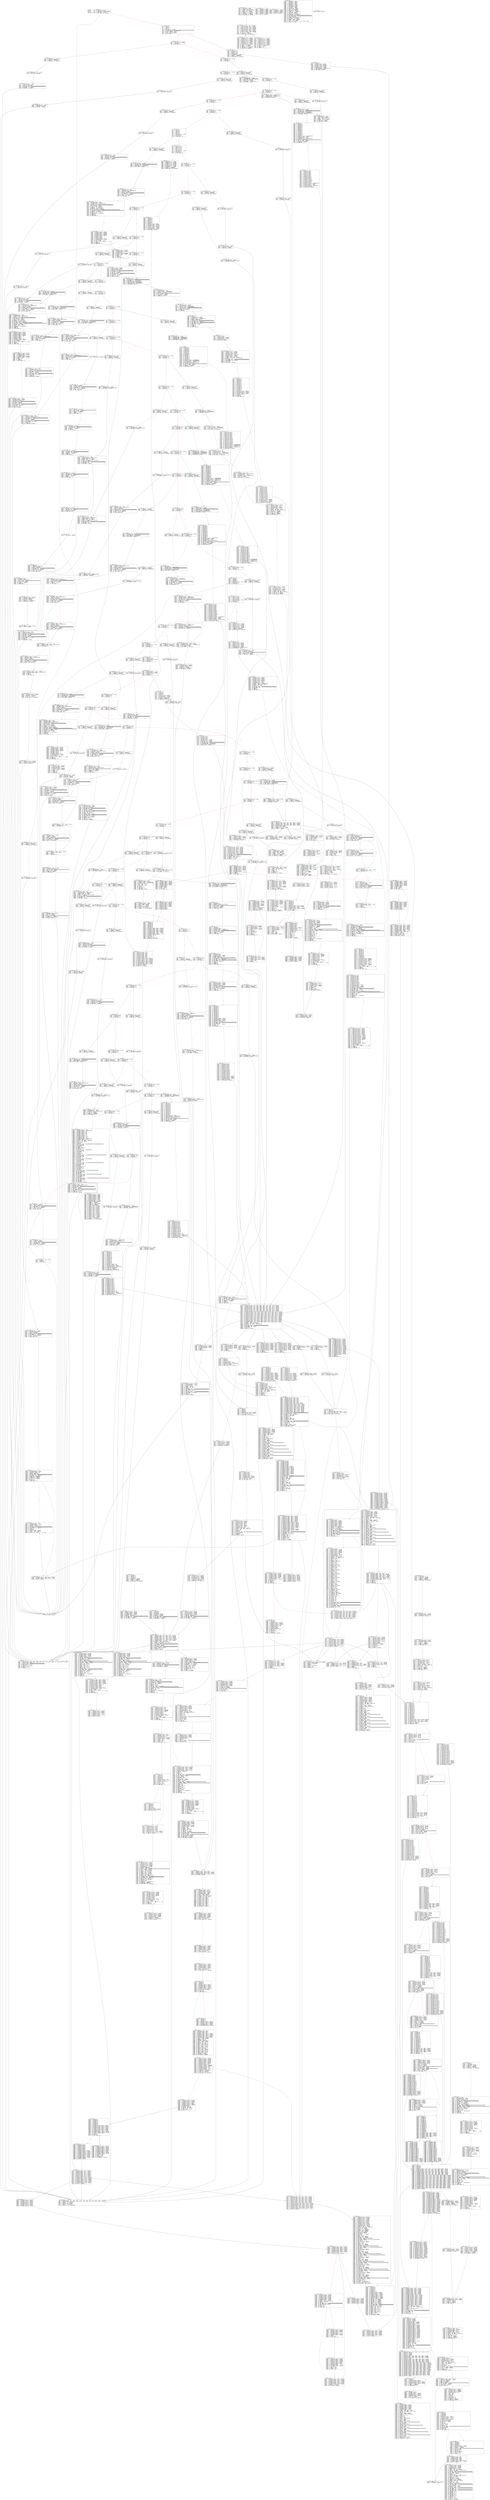 
digraph G {
graph [fontname = "consolas"];
node  [fontname = "consolas"];
edge  [fontname = "consolas"];
ff [label="{_dispatch\lHash: 0x0\lStart: 0x0\lArguments: []\lStorage: []\l}", shape="record"];
block_0 [label="----- BLOCK ~0 -----\l0x0: .0 = uPHI~0-MEM // mem(0B)\l0x4: .3 = MSTORE(.0, .2#40, .1#60) // mem(32B)\l0x7: .5 = CALLDATASIZE // CALLDATASIZEx4fa9\l0x8: .6 = LT(.5, .4#4) // LTx3eb4\l0xc: .8 = JUMPI(.7#2a5, .6) // JUMPIx47da\l", shape="record"];
block_d [label="----- BLOCK ~d -----\l0xd: .0 = uPHI~d[-5]\l0xd: .1 = uPHI~d[-6]\l0xd: .2 = uPHI~d[-1]\l0xd: .3 = uPHI~d[-2]\l0xd: .4 = uPHI~d[-3]\l0xd: .5 = PHI~d-MEM(~0.3) // mem(32B)\l0x16: .9 = EXP(.8#2, .7#e0) // #100000000000000000000000000000000000000000000000000000000\l0x19: .11 = CALLDATALOAD(.10#0) // CALLDATALOAD0x797\l0x1a: .12 = DIV(.11, .9#1000) // DIV0x77a\l0x1b: .13 = AND(.12, .6#ffff) // ANDx4f8d\l0x22: .15 = EQ(.13, .14#1ffc) // EQx3325\l0x26: .17 = JUMPI(.16#2dd, .15)\l", shape="record"];
block_27 [label="----- BLOCK ~27 -----\l0x27: .0 = PHI~27-MEM(~d.5) // mem(32B)\l0x27: .1 = PHI~27[-1](~d.13) // ANDx4f8d\l0x2d: .3 = EQ(.2#519c, .1)\l0x31: .5 = JUMPI(.4#329, .3)\l", shape="record"];
block_32 [label="----- BLOCK ~32 -----\l0x32: .0 = PHI~32-MEM(~27.0) // mem(32B)\l0x32: .1 = PHI~32[-1](~27.1)\l0x38: .3 = EQ(.2#560f, .1)\l0x3c: .5 = JUMPI(.4#358, .3)\l", shape="record"];
block_3d [label="----- BLOCK ~3d -----\l0x3d: .0 = PHI~3d-MEM(~32.0) // mem(32B)\l0x3d: .1 = PHI~3d[-1](~32.1)\l0x43: .3 = EQ(.2#5e45, .1)\l0x47: .5 = JUMPI(.4#3f1, .3)\l", shape="record"];
block_48 [label="----- BLOCK ~48 -----\l0x48: .0 = PHI~48-MEM(~3d.0) // mem(0B)\l0x48: .1 = PHI~48[-1](~3d.1)\l0x4e: .3 = EQ(.2#6fdd, .1)\l0x52: .5 = JUMPI(.4#416, .3)\l", shape="record"];
block_53 [label="----- BLOCK ~53 -----\l0x53: .0 = PHI~53-MEM(~48.0) // mem(0B)\l0x53: .1 = PHI~53[-1](~48.1)\l0x59: .3 = EQ(.2#95ea, .1)\l0x5d: .5 = JUMPI(.4#429, .3)\l", shape="record"];
block_5e [label="----- BLOCK ~5e -----\l0x5e: .0 = PHI~5e-MEM(~53.0) // mem(0B)\l0x5e: .1 = PHI~5e[-1](~53.1)\l0x64: .3 = EQ(.2#a0f8, .1)\l0x68: .5 = JUMPI(.4#44b, .3)\l", shape="record"];
block_69 [label="----- BLOCK ~69 -----\l0x69: .0 = PHI~69-MEM(~5e.0) // mem(0B)\l0x69: .1 = PHI~69[-1](~5e.1)\l0x6f: .3 = EQ(.2#e583, .1)\l0x73: .5 = JUMPI(.4#45e, .3)\l", shape="record"];
block_74 [label="----- BLOCK ~74 -----\l0x74: .0 = uPHI~74[-8]\l0x74: .1 = uPHI~74[-5]\l0x74: .2 = uPHI~74[-6]\l0x74: .3 = uPHI~74[-4]\l0x74: .4 = uPHI~74[-7]\l0x74: .5 = uPHI~74[-2]\l0x74: .6 = uPHI~74[-3]\l0x74: .7 = PHI~74-MEM(~69.0) // mem(0B)\l0x74: .8 = PHI~74[-1](~69.1)\l0x7a: .10 = EQ(.9#1400, .8)\l0x7e: .12 = JUMPI(.11#471, .10)\l", shape="record"];
block_7f [label="----- BLOCK ~7f -----\l0x7f: .0 = PHI~7f[-8](~74.0)\l0x7f: .1 = PHI~7f[-5](~74.1)\l0x7f: .2 = PHI~7f[-6](~74.2)\l0x7f: .3 = PHI~7f[-4](~74.3)\l0x7f: .4 = PHI~7f[-7](~74.4)\l0x7f: .5 = PHI~7f[-2](~74.5)\l0x7f: .6 = PHI~7f[-3](~74.6)\l0x7f: .7 = PHI~7f-MEM(~74.7) // mem(0B)\l0x7f: .8 = PHI~7f[-1](~74.8)\l0x85: .10 = EQ(.9#1816, .8)\l0x89: .12 = JUMPI(.11#490, .10)\l", shape="record"];
block_8a [label="----- BLOCK ~8a -----\l0x8a: .0 = PHI~8a-MEM(~7f.7) // mem(0B)\l0x8a: .1 = PHI~8a[-1](~7f.8)\l0x90: .3 = EQ(.2#183a, .1)\l0x94: .5 = JUMPI(.4#4a3, .3)\l", shape="record"];
block_95 [label="----- BLOCK ~95 -----\l0x95: .0 = PHI~95-MEM(~8a.0) // mem(0B)\l0x95: .1 = PHI~95[-1](~8a.1)\l0x9b: .3 = EQ(.2#1940, .1)\l0x9f: .5 = JUMPI(.4#4b6, .3)\l", shape="record"];
block_a0 [label="----- BLOCK ~a0 -----\l0xa0: .0 = PHI~a0-MEM(~95.0) // mem(0B)\l0xa0: .1 = PHI~a0[-1](~95.1)\l0xa6: .3 = EQ(.2#19c2, .1)\l0xaa: .5 = JUMPI(.4#4cc, .3)\l", shape="record"];
block_ab [label="----- BLOCK ~ab -----\l0xab: .0 = PHI~ab-MEM(~a0.0) // mem(0B)\l0xab: .1 = PHI~ab[-1](~a0.1)\l0xb1: .3 = EQ(.2#2171, .1)\l0xb5: .5 = JUMPI(.4#4df, .3)\l", shape="record"];
block_b6 [label="----- BLOCK ~b6 -----\l0xb6: .0 = PHI~b6-MEM(~ab.0) // mem(0B)\l0xb6: .1 = PHI~b6[-1](~ab.1)\l0xbc: .3 = EQ(.2#23b8, .1)\l0xc0: .5 = JUMPI(.4#4f2, .3)\l", shape="record"];
block_c1 [label="----- BLOCK ~c1 -----\l0xc1: .0 = PHI~c1-MEM(~b6.0) // mem(0B)\l0xc1: .1 = PHI~c1[-1](~b6.1)\l0xc7: .3 = EQ(.2#24e7, .1)\l0xcb: .5 = JUMPI(.4#51a, .3)\l", shape="record"];
block_cc [label="----- BLOCK ~cc -----\l0xcc: .0 = uPHI~cc-MEM\l0xcc: .1 = PHI~cc[-1](~c1.1)\l0xd2: .3 = EQ(.2#27d7, .1)\l0xd6: .5 = JUMPI(.4#539, .3)\l", shape="record"];
block_d7 [label="----- BLOCK ~d7 -----\l0xd7: .0 = PHI~d7-MEM(~cc.0)\l0xd7: .1 = PHI~d7[-1](~cc.1)\l0xdd: .3 = EQ(.2#2ba7, .1)\l0xe1: .5 = JUMPI(.4#558, .3)\l", shape="record"];
block_e2 [label="----- BLOCK ~e2 -----\l0xe2: .0 = PHI~e2-MEM(~d7.0) // mem(0B)\l0xe2: .1 = PHI~e2[-1](~d7.1)\l0xe8: .3 = EQ(.2#3d7d, .1)\l0xec: .5 = JUMPI(.4#577, .3)\l", shape="record"];
block_ed [label="----- BLOCK ~ed -----\l0xed: .0 = PHI~ed-MEM(~e2.0) // mem(0B)\l0xed: .1 = PHI~ed[-1](~e2.1)\l0xf3: .3 = EQ(.2#3f4b, .1)\l0xf7: .5 = JUMPI(.4#596, .3)\l", shape="record"];
block_f8 [label="----- BLOCK ~f8 -----\l0xf8: .0 = PHI~f8-MEM(~ed.0) // mem(0B)\l0xf8: .1 = PHI~f8[-1](~ed.1)\l0xfe: .3 = EQ(.2#4611, .1)\l0x102: .5 = JUMPI(.4#5a9, .3)\l", shape="record"];
block_103 [label="----- BLOCK ~103 -----\l0x103: .0 = PHI~103-MEM(~f8.0) // mem(0B)\l0x103: .1 = PHI~103[-1](~f8.1)\l0x109: .3 = EQ(.2#46d2, .1)\l0x10d: .5 = JUMPI(.4#5bf, .3)\l", shape="record"];
block_10e [label="----- BLOCK ~10e -----\l0x10e: .0 = PHI~10e-MEM(~103.0) // mem(0B)\l0x10e: .1 = PHI~10e[-1](~103.1)\l0x114: .3 = EQ(.2#481a, .1)\l0x118: .5 = JUMPI(.4#5d8, .3)\l", shape="record"];
block_119 [label="----- BLOCK ~119 -----\l0x119: .0 = PHI~119-MEM(~10e.0) // mem(0B)\l0x119: .1 = PHI~119[-1](~10e.1)\l0x11f: .3 = EQ(.2#4ad8, .1)\l0x123: .5 = JUMPI(.4#5ee, .3)\l", shape="record"];
block_124 [label="----- BLOCK ~124 -----\l0x124: .0 = PHI~124-MEM(~119.0)\l0x124: .1 = PHI~124[-1](~119.1)\l0x12a: .3 = EQ(.2#4b85, .1)\l0x12e: .5 = JUMPI(.4#60d, .3)\l", shape="record"];
block_12f [label="----- BLOCK ~12f -----\l0x12f: .0 = PHI~12f-MEM(~124.0) // mem(0B)\l0x12f: .1 = PHI~12f[-1](~124.1)\l0x135: .3 = EQ(.2#4dff, .1)\l0x139: .5 = JUMPI(.4#623, .3)\l", shape="record"];
block_13a [label="----- BLOCK ~13a -----\l0x13a: .0 = uPHI~13a-MEM\l0x13a: .1 = PHI~13a[-1](~12f.1)\l0x140: .3 = EQ(.2#4e0a, .1)\l0x144: .5 = JUMPI(.4#645, .3)\l", shape="record"];
block_145 [label="----- BLOCK ~145 -----\l0x145: .0 = PHI~145-MEM(~13a.0)\l0x145: .1 = PHI~145[-1](~13a.1)\l0x14b: .3 = EQ(.2#5612, .1)\l0x14f: .5 = JUMPI(.4#664, .3)\l", shape="record"];
block_150 [label="----- BLOCK ~150 -----\l0x150: .0 = PHI~150-MEM(~145.0) // mem(0B)\l0x150: .1 = PHI~150[-1](~145.1)\l0x156: .3 = EQ(.2#5663, .1)\l0x15a: .5 = JUMPI(.4#686, .3)\l", shape="record"];
block_15b [label="----- BLOCK ~15b -----\l0x15b: .0 = PHI~15b-MEM(~150.0) // mem(0B)\l0x15b: .1 = PHI~15b[-1](~150.1)\l0x161: .3 = EQ(.2#5c97, .1)\l0x165: .5 = JUMPI(.4#69c, .3)\l", shape="record"];
block_166 [label="----- BLOCK ~166 -----\l0x166: .0 = uPHI~166[-6]\l0x166: .1 = uPHI~166[-7]\l0x166: .2 = uPHI~166[-2]\l0x166: .3 = uPHI~166[-3]\l0x166: .4 = uPHI~166[-4]\l0x166: .5 = PHI~166-MEM(~15b.0) // mem(0B)\l0x166: .6 = PHI~166[-1](~15b.1)\l0x16c: .8 = EQ(.7#5fd8, .6)\l0x170: .10 = JUMPI(.9#6af, .8)\l", shape="record"];
block_171 [label="----- BLOCK ~171 -----\l0x171: .0 = PHI~171[-6](~166.0)\l0x171: .1 = PHI~171[-7](~166.1)\l0x171: .2 = PHI~171[-2](~166.2)\l0x171: .3 = PHI~171[-3](~166.3)\l0x171: .4 = PHI~171[-4](~166.4)\l0x171: .5 = PHI~171-MEM(~166.5) // mem(0B)\l0x171: .6 = PHI~171[-1](~166.6)\l0x177: .8 = EQ(.7#6352, .6)\l0x17b: .10 = JUMPI(.9#6c2, .8)\l", shape="record"];
block_17c [label="----- BLOCK ~17c -----\l0x17c: .0 = PHI~17c-MEM(~171.5) // mem(0B)\l0x17c: .1 = PHI~17c[-1](~171.6)\l0x182: .3 = EQ(.2#680e, .1)\l0x186: .5 = JUMPI(.4#6d8, .3)\l", shape="record"];
block_187 [label="----- BLOCK ~187 -----\l0x187: .0 = uPHI~187[-4]\l0x187: .1 = uPHI~187[-5]\l0x187: .2 = PHI~187-MEM(~17c.0) // mem(0B)\l0x187: .3 = PHI~187[-1](~17c.1)\l0x18d: .5 = EQ(.4#6af0, .3)\l0x191: .7 = JUMPI(.6#6eb, .5)\l", shape="record"];
block_192 [label="----- BLOCK ~192 -----\l0x192: .0 = uPHI~192[-6]\l0x192: .1 = PHI~192[-4](~187.0)\l0x192: .2 = PHI~192[-5](~187.1)\l0x192: .3 = PHI~192-MEM(~187.2) // mem(0B)\l0x192: .4 = PHI~192[-1](~187.3)\l0x198: .6 = EQ(.5#6fbd, .4)\l0x19c: .8 = JUMPI(.7#6fe, .6)\l", shape="record"];
block_19d [label="----- BLOCK ~19d -----\l0x19d: .0 = PHI~19d[-6](~192.0)\l0x19d: .1 = PHI~19d[-4](~192.1) // PHIx1eb0\l0x19d: .2 = PHI~19d[-5](~192.2) // PHIx1eaf\l0x19d: .3 = PHI~19d-MEM(~192.3) // mem(0B)\l0x19d: .4 = PHI~19d[-1](~192.4)\l0x1a3: .6 = EQ(.5#70a0, .4)\l0x1a7: .8 = JUMPI(.7#71d, .6)\l", shape="record"];
block_1a8 [label="----- BLOCK ~1a8 -----\l0x1a8: .0 = PHI~1a8-MEM(~19d.3) // mem(0B)\l0x1a8: .1 = PHI~1a8[-1](~19d.4)\l0x1ae: .3 = EQ(.2#7158, .1)\l0x1b2: .5 = JUMPI(.4#73c, .3)\l", shape="record"];
block_1b3 [label="----- BLOCK ~1b3 -----\l0x1b3: .0 = PHI~1b3-MEM(~1a8.0) // mem(0B)\l0x1b3: .1 = PHI~1b3[-1](~1a8.1)\l0x1b9: .3 = EQ(.2#7a7d, .1)\l0x1bd: .5 = JUMPI(.4#75b, .3)\l", shape="record"];
block_1be [label="----- BLOCK ~1be -----\l0x1be: .0 = PHI~1be-MEM(~1b3.0)\l0x1be: .1 = PHI~1be[-1](~1b3.1)\l0x1c4: .3 = EQ(.2#8456, .1)\l0x1c8: .5 = JUMPI(.4#76e, .3)\l", shape="record"];
block_1c9 [label="----- BLOCK ~1c9 -----\l0x1c9: .0 = PHI~1c9-MEM(~1be.0) // mem(0B)\l0x1c9: .1 = PHI~1c9[-1](~1be.1)\l0x1cf: .3 = EQ(.2#8462, .1)\l0x1d3: .5 = JUMPI(.4#781, .3)\l", shape="record"];
block_1d4 [label="----- BLOCK ~1d4 -----\l0x1d4: .0 = PHI~1d4-MEM(~1c9.0) // mem(0B)\l0x1d4: .1 = PHI~1d4[-1](~1c9.1)\l0x1da: .3 = EQ(.2#88c2, .1)\l0x1de: .5 = JUMPI(.4#7f3, .3)\l", shape="record"];
block_1df [label="----- BLOCK ~1df -----\l0x1df: .0 = PHI~1df-MEM(~1d4.0) // mem(0B)\l0x1df: .1 = PHI~1df[-1](~1d4.1)\l0x1e5: .3 = EQ(.2#9187, .1)\l0x1e9: .5 = JUMPI(.4#809, .3)\l", shape="record"];
block_1ea [label="----- BLOCK ~1ea -----\l0x1ea: .0 = PHI~1ea-MEM(~1df.0) // mem(0B)\l0x1ea: .1 = PHI~1ea[-1](~1df.1)\l0x1f0: .3 = EQ(.2#95d8, .1)\l0x1f4: .5 = JUMPI(.4#81c, .3)\l", shape="record"];
block_1f5 [label="----- BLOCK ~1f5 -----\l0x1f5: .0 = PHI~1f5-MEM(~1ea.0) // mem(0B)\l0x1f5: .1 = PHI~1f5[-1](~1ea.1)\l0x1fb: .3 = EQ(.2#9d6f, .1)\l0x1ff: .5 = JUMPI(.4#82f, .3)\l", shape="record"];
block_200 [label="----- BLOCK ~200 -----\l0x200: .0 = PHI~200-MEM(~1f5.0) // mem(0B)\l0x200: .1 = PHI~200[-1](~1f5.1)\l0x206: .3 = EQ(.2#a45f, .1)\l0x20a: .5 = JUMPI(.4#85e, .3)\l", shape="record"];
block_20b [label="----- BLOCK ~20b -----\l0x20b: .0 = PHI~20b-MEM(~200.0)\l0x20b: .1 = PHI~20b[-1](~200.1)\l0x211: .3 = EQ(.2#a905, .1)\l0x215: .5 = JUMPI(.4#874, .3)\l", shape="record"];
block_216 [label="----- BLOCK ~216 -----\l0x216: .0 = PHI~216-MEM(~20b.0) // mem(0B)\l0x216: .1 = PHI~216[-1](~20b.1)\l0x21c: .3 = EQ(.2#b047, .1)\l0x220: .5 = JUMPI(.4#896, .3)\l", shape="record"];
block_221 [label="----- BLOCK ~221 -----\l0x221: .0 = PHI~221-MEM(~216.0) // mem(0B)\l0x221: .1 = PHI~221[-1](~216.1)\l0x227: .3 = EQ(.2#b0c3, .1)\l0x22b: .5 = JUMPI(.4#8a9, .3)\l", shape="record"];
block_22c [label="----- BLOCK ~22c -----\l0x22c: .0 = PHI~22c-MEM(~221.0) // mem(0B)\l0x22c: .1 = PHI~22c[-1](~221.1)\l0x232: .3 = EQ(.2#bc40, .1)\l0x236: .5 = JUMPI(.4#8bc, .3)\l", shape="record"];
block_237 [label="----- BLOCK ~237 -----\l0x237: .0 = uPHI~237-MEM\l0x237: .1 = PHI~237[-1](~22c.1)\l0x23d: .3 = EQ(.2#c3be, .1)\l0x241: .5 = JUMPI(.4#8cf, .3)\l", shape="record"];
block_242 [label="----- BLOCK ~242 -----\l0x242: .0 = PHI~242-MEM(~237.0)\l0x242: .1 = PHI~242[-1](~237.1)\l0x248: .3 = EQ(.2#d3e6, .1)\l0x24c: .5 = JUMPI(.4#8e5, .3)\l", shape="record"];
block_24d [label="----- BLOCK ~24d -----\l0x24d: .0 = PHI~24d-MEM(~242.0) // mem(0B)\l0x24d: .1 = PHI~24d[-1](~242.1)\l0x253: .3 = EQ(.2#defb, .1)\l0x257: .5 = JUMPI(.4#8fb, .3)\l", shape="record"];
block_258 [label="----- BLOCK ~258 -----\l0x258: .0 = PHI~258-MEM(~24d.0)\l0x258: .1 = PHI~258[-1](~24d.1)\l0x25e: .3 = EQ(.2#e17b, .1)\l0x262: .5 = JUMPI(.4#90e, .3)\l", shape="record"];
block_263 [label="----- BLOCK ~263 -----\l0x263: .0 = PHI~263-MEM(~258.0) // mem(0B)\l0x263: .1 = PHI~263[-1](~258.1)\l0x269: .3 = EQ(.2#e6cb, .1)\l0x26d: .5 = JUMPI(.4#92d, .3)\l", shape="record"];
block_26e [label="----- BLOCK ~26e -----\l0x26e: .0 = PHI~26e-MEM(~263.0) // mem(0B)\l0x26e: .1 = PHI~26e[-1](~263.1)\l0x274: .3 = EQ(.2#e98b, .1)\l0x278: .5 = JUMPI(.4#940, .3)\l", shape="record"];
block_279 [label="----- BLOCK ~279 -----\l0x279: .0 = PHI~279-MEM(~26e.0) // mem(0B)\l0x279: .1 = PHI~279[-1](~26e.1)\l0x27f: .3 = EQ(.2#ed60, .1)\l0x283: .5 = JUMPI(.4#9ae, .3)\l", shape="record"];
block_284 [label="----- BLOCK ~284 -----\l0x284: .0 = PHI~284-MEM(~279.0) // mem(0B)\l0x284: .1 = PHI~284[-1](~279.1)\l0x28a: .3 = EQ(.2#f1ca, .1)\l0x28e: .5 = JUMPI(.4#9bc, .3)\l", shape="record"];
block_28f [label="----- BLOCK ~28f -----\l0x28f: .0 = PHI~28f-MEM(~284.0) // mem(0B)\l0x28f: .1 = PHI~28f[-1](~284.1)\l0x295: .3 = EQ(.2#f2b4, .1)\l0x299: .5 = JUMPI(.4#9cf, .3)\l", shape="record"];
block_29a [label="----- BLOCK ~29a -----\l0x29a: .0 = PHI~29a-MEM(~28f.0)\l0x29a: .1 = PHI~29a[-1](~28f.1)\l0x2a0: .3 = EQ(.2#f7d8, .1)\l0x2a4: .5 = JUMPI(.4#9e2, .3)\l", shape="record"];
block_2a5 [label="----- BLOCK ~2a5 -----\l0x2a8: .1 = SLOAD(.0#b) // SLOAD0x664\l0x2a9: .2 = CALLER // CALLERx4fa9\l0x2b0: .6 = EXP(.5#2, .4#a0) // #10000000000000000000000000000000000000000\l0x2b1: .7 = SUB(.6#1000, .3#1) // #ffffffffffffffffffffffffffffffffffffffff\l0x2b4: .8 = AND(.7#ffff, .2) // CALLERx4fa9\l0x2b6: .9 = AND(.1, .7#ffff) // SLOAD0x664\l0x2b7: .10 = EQ(.9, .8) // EQ0x781\l0x2bc: .12 = JUMPI(.11#2d0, .10)\l", shape="record"];
block_2bd [label="----- BLOCK ~2bd -----\l0x2bd: .0 = PHI~2bd[-1](~2a5.10)\l0x2c0: .2 = SLOAD(.1#c) // SLOAD0xbf0\l0x2c1: .3 = CALLER // CALLERx4fa9\l0x2c8: .7 = EXP(.6#2, .5#a0) // #10000000000000000000000000000000000000000\l0x2c9: .8 = SUB(.7#1000, .4#1) // #ffffffffffffffffffffffffffffffffffffffff\l0x2cc: .9 = AND(.8#ffff, .3) // CALLERx4fa9\l0x2ce: .10 = AND(.2, .8#ffff) // SLOAD0xbf0\l0x2cf: .11 = EQ(.10, .9) // EQ0x1cb\l", shape="record"];
block_2d0 [label="----- BLOCK ~2d0 -----\l0x2d0: .0 = PHI~2d0[-1](~2bd.11, ~2a5.10)\l0x2d1: .1 = ISZERO(.0)\l0x2d2: .2 = ISZERO(.1)\l0x2d6: .4 = JUMPI(.3#2db, .2)\l", shape="record"];
block_2db [label="----- BLOCK ~2db -----\l0x2dc: .0 = STOP // STOPx4fa9\l", shape="record"];
block_2dd [label="----- BLOCK ~2dd -----\l0x2dd: .0 = PHI~2dd[-6](~d.0)\l0x2dd: .1 = PHI~2dd[-7](~d.1)\l0x2dd: .2 = PHI~2dd[-2](~d.2)\l0x2dd: .3 = PHI~2dd[-1](~d.13)\l0x2dd: .4 = PHI~2dd[-3](~d.3)\l0x2dd: .5 = PHI~2dd[-4](~d.4)\l0x2dd: .6 = PHI~2dd-MEM(~d.5) // mem(32B)\l0x2de: .7 = CALLVALUE // CALLVALUEx4fa9\l0x2df: .8 = ISZERO(.7) // ISZERO0x7cd\l0x2e3: .10 = JUMPI(.9#2e8, .8) // JUMPI0x1a2\l", shape="record"];
block_2e8 [label="----- BLOCK ~2e8 -----\l0x2e8: .0 = uPHI~2e8[-5]\l0x2e8: .1 = PHI~2e8[-6](~2dd.0) // PHIx1e79\l0x2e8: .2 = PHI~2e8[-7](~2dd.1) // PHIx1e74\l0x2e8: .3 = PHI~2e8[-2](~2dd.2) // PHIx1e6e\l0x2e8: .4 = PHI~2e8[-1](~2dd.3) // PHIx1e6b\l0x2e8: .5 = PHI~2e8[-3](~2dd.4) // PHIx1e68\l0x2e8: .6 = PHI~2e8[-4](~2dd.5) // PHIx1e65\l0x2e8: .7 = PHI~2e8-MEM(~2dd.6) // mem(32B)\l0x30f: .11 = CALLDATALOAD(.10#4) // CALLDATALOADx764b\l0x310: .12 = AND(.11, .9#ffff) // AND0x3dc\l0x314: .14 = JUMP(.13#9f0) // JUMP0x376\l", shape="record"];
block_315 [label="----- BLOCK ~315 -----\l0x315: .0 = PHI~315[-1](~f1e.28, ~15c8.9, ~c72.10) // PHIx16a\l0x315: .1 = PHI~315-MEM(~f1e.12, ~15c8.0, ~c72.2) // mem(0B)\l0x318: .3 = MLOAD(.1, .2#40) // MLOADx168\l0x31a: .4 = ISZERO(.0) // ISZERO0x799\l0x31b: .5 = ISZERO(.4)\l0x31d: .6 = MSTORE(.1, .3, .5)\l0x320: .8 = ADD(.7#20, .3) // ADD0x4df\l0x323: .10 = MLOAD(.6, .9#40)\l0x326: .11 = SUB(.8, .10)\l0x328: .12 = RETURN(.6, .10, .11)\l", shape="record"];
block_329 [label="----- BLOCK ~329 -----\l0x329: .0 = PHI~329-MEM(~27.0) // mem(32B)\l0x32a: .1 = CALLVALUE // CALLVALUEx4fa9\l0x32b: .2 = ISZERO(.1) // ISZERO0x7cd\l0x32f: .4 = JUMPI(.3#334, .2) // JUMPI0x609\l", shape="record"];
block_334 [label="----- BLOCK ~334 -----\l0x334: .0 = PHI~334-MEM(~329.0) // mem(0B)\l0x33b: .3 = JUMP(.2#c77) // JUMP0x690\l", shape="record"];
block_33c [label="----- BLOCK ~33c -----\l0x33c: .0 = PHI~33c[-1](~231c.9, ~f4e.9, ~1e30.9, ~2053.9, ~1673.9, ~e2a.9, ~c72.10, ~1347.16, ~1e45.9, ~c77.9, ~12ac.16, ~1d72.16) // PHIx186\l0x33c: .1 = PHI~33c-MEM(~231c.0, ~f4e.0, ~1e30.0, ~2053.0, ~1673.0, ~e2a.0, ~c72.2, ~1347.7, ~1e45.0, ~c77.0, ~12ac.7, ~1d72.7) // mem(0B)\l0x33f: .3 = MLOAD(.1, .2#40) // MLOADx17f\l0x346: .7 = EXP(.6#2, .5#a0) // #10000000000000000000000000000000000000000\l0x347: .8 = SUB(.7#1000, .4#1) // #ffffffffffffffffffffffffffffffffffffffff\l0x34a: .9 = AND(.0, .8#ffff) // PHIx186\l0x34c: .10 = MSTORE(.1, .3, .9)\l0x34f: .12 = ADD(.11#20, .3) // ADDx2873\l0x352: .14 = MLOAD(.10, .13#40)\l0x355: .15 = SUB(.12, .14)\l0x357: .16 = RETURN(.10, .14, .15)\l", shape="record"];
block_358 [label="----- BLOCK ~358 -----\l0x358: .0 = PHI~358-MEM(~32.0) // mem(32B)\l0x359: .1 = CALLVALUE // CALLVALUEx4fa9\l0x35a: .2 = ISZERO(.1) // ISZERO0x7cd\l0x35e: .4 = JUMPI(.3#363, .2) // JUMPI0x5ee\l", shape="record"];
block_363 [label="----- BLOCK ~363 -----\l0x363: .0 = PHI~363-MEM(~358.0) // mem(0B)\l0x36a: .3 = CALLDATALOAD(.2#4) // CALLDATALOADx764b\l0x36f: .5 = CALLDATALOAD(.4#24) // CALLDATALOAD0x30d\l0x372: .6 = ADD(.5, .4#24) // ADD0x4b5\l0x374: .7 = ADD(.2#4, .5) // ADDx2b25\l0x375: .8 = CALLDATALOAD(.7) // CALLDATALOAD0x5cc\l0x379: .10 = JUMP(.9#c86) // JUMP0x660\l", shape="record"];
block_37a [label="----- BLOCK ~37a -----\l0x37a: .0 = PHI~37a[-1](~1d0e.3, ~d69.3) // PHIx1a6\l0x37a: .1 = PHI~37a-MEM(~1d0e.12, ~d69.12) // mem(0B)\l0x37d: .3 = MLOAD(.1, .2#40) // MLOADx1a1\l0x382: .5 = MSTORE(.1, .3, .4#20) // mem(0B)\l0x386: .6 = ADD(.3, .4#20)\l0x38a: .7 = MLOAD(.5, .0)\l0x38c: .8 = MSTORE(.5, .6, .7)\l0x38f: .10 = ADD(.9#20, .6)\l0x393: .11 = MLOAD(.8, .0)\l0x397: .13 = ADD(.12#20, .0) // ADD0x62d\l", shape="record"];
block_39e [label="----- BLOCK ~39e -----\l0x39e: .0 = PHI~39e[-9](~3a7.0, ~37a.3) // PHIx19ac\l0x39e: .1 = PHI~39e[-8](~3a7.1, ~37a.3) // PHIx19ab\l0x39e: .2 = PHI~39e[-10](~3a7.2, ~37a.0) // PHIx19aa\l0x39e: .3 = PHI~39e[-7](~3a7.3, ~37a.10) // PHIx19a9\l0x39e: .4 = PHI~39e[-5](~3a7.4, ~37a.11) // PHIx19a8\l0x39e: .5 = PHI~39e[-6](~3a7.5, ~37a.13) // PHIx19a7\l0x39e: .6 = PHI~39e[-3](~3a7.7, ~37a.10)\l0x39e: .7 = PHI~39e-MEM(~3a7.14, ~37a.8)\l0x39e: .8 = PHI~39e[-2](~3a7.9, ~37a.13) // PHIx193a\l0x39e: .9 = PHI~39e[-1](~3a7.16, ~37a.14) // PHIx1b0\l0x39e: .10 = PHI~39e[-4](~3a7.6, ~37a.11) // PHIx1af\l0x3a1: .11 = LT(.9, .10) // LT0x41c\l0x3a2: .12 = ISZERO(.11) // ISZERO0x284\l0x3a6: .14 = JUMPI(.13#3b6, .12) // JUMPIx1302\l", shape="record"];
block_3a7 [label="----- BLOCK ~3a7 -----\l0x3a7: .0 = PHI~3a7[-9](~39e.0) // PHIx19ac\l0x3a7: .1 = PHI~3a7[-8](~39e.1) // PHIx19ab\l0x3a7: .2 = PHI~3a7[-10](~39e.2) // PHIx19aa\l0x3a7: .3 = PHI~3a7[-7](~39e.3) // PHIx19a9\l0x3a7: .4 = PHI~3a7[-5](~39e.4) // PHIx19a8\l0x3a7: .5 = PHI~3a7[-6](~39e.5) // PHIx19a7\l0x3a7: .6 = PHI~3a7[-4](~39e.10) // PHIx1af\l0x3a7: .7 = PHI~3a7[-3](~39e.6)\l0x3a7: .8 = PHI~3a7-MEM(~39e.7)\l0x3a7: .9 = PHI~3a7[-2](~39e.8)\l0x3a7: .10 = PHI~3a7[-1](~39e.9) // PHIx1b0\l0x3a9: .11 = ADD(.9, .10)\l0x3aa: .12 = MLOAD(.8, .11)\l0x3ad: .13 = ADD(.10, .7)\l0x3ae: .14 = MSTORE(.8, .13, .12)\l0x3b1: .16 = ADD(.15#20, .10) // ADDx2023\l0x3b5: .18 = JUMP(.17#39e) // JUMP0x626\l", shape="record"];
block_3b6 [label="----- BLOCK ~3b6 -----\l0x3b6: .0 = PHI~3b6[-9](~39e.0) // PHIx19ac\l0x3b6: .1 = PHI~3b6[-8](~39e.1) // PHIx19ab\l0x3b6: .2 = PHI~3b6[-10](~39e.2) // PHIx19aa\l0x3b6: .3 = PHI~3b6-MEM(~39e.7)\l0x3b6: .4 = PHI~3b6[-7](~39e.3) // PHIx19a9\l0x3b6: .5 = PHI~3b6[-5](~39e.4) // PHIx19a8\l0x3b6: .6 = PHI~3b6[-6](~39e.5) // PHIx19a7\l0x3b6: .7 = PHI~3b6[-4](~39e.10) // PHIx1af\l0x3b6: .8 = PHI~3b6[-3](~39e.6)\l0x3b6: .9 = PHI~3b6[-2](~39e.8)\l0x3b6: .10 = PHI~3b6[-1](~39e.9) // PHIx1b0\l0x3bf: .11 = ADD(.5, .4) // ADDx2df0\l0x3c3: .13 = AND(.12#1f, .5) // AND0x550\l0x3c5: .14 = ISZERO(.13) // ISZEROx2e04\l0x3c9: .16 = JUMPI(.15#3e3, .14)\l", shape="record"];
block_3ca [label="----- BLOCK ~3ca -----\l0x3ca: .0 = PHI~3ca[-4](~3b6.0) // PHIx19ac\l0x3ca: .1 = PHI~3ca[-3](~3b6.1) // PHIx19ab\l0x3ca: .2 = PHI~3ca[-5](~3b6.2) // PHIx19aa\l0x3ca: .3 = PHI~3ca-MEM(~3b6.3)\l0x3ca: .4 = PHI~3ca[-2](~3b6.11) // ADDx2df0\l0x3ca: .5 = PHI~3ca[-1](~3b6.13) // AND0x550\l0x3cc: .6 = SUB(.4, .5)\l0x3ce: .7 = MLOAD(.3, .6)\l0x3d4: .10 = SUB(.9#20, .5)\l0x3d8: .12 = EXP(.11#100, .10)\l0x3d9: .13 = SUB(.12, .8#1)\l0x3da: .14 = NOT(.13)\l0x3db: .15 = AND(.14, .7)\l0x3dd: .16 = MSTORE(.3, .6, .15)\l0x3e0: .18 = ADD(.17#20, .6)\l", shape="record"];
block_3e3 [label="----- BLOCK ~3e3 -----\l0x3e3: .0 = PHI~3e3-MEM(~3b6.3, ~3ca.16)\l0x3e3: .1 = PHI~3e3[-4](~3b6.0, ~3ca.0) // PHIx19ac\l0x3e3: .2 = PHI~3e3[-3](~3b6.1, ~3ca.1) // PHIx19ab\l0x3e3: .3 = PHI~3e3[-2](~3b6.11, ~3ca.18) // PHIx1e0\l0x3e3: .4 = PHI~3e3[-5](~3b6.2, ~3ca.2) // PHIx1df\l0x3e3: .5 = PHI~3e3[-1](~3b6.13, ~3ca.5) // AND0x550\l0x3eb: .7 = MLOAD(.0, .6#40)\l0x3ee: .8 = SUB(.3, .7)\l0x3f0: .9 = RETURN(.0, .7, .8)\l", shape="record"];
block_3f1 [label="----- BLOCK ~3f1 -----\l0x3f1: .0 = PHI~3f1-MEM(~3d.0) // mem(0B)\l0x3f2: .1 = CALLVALUE // CALLVALUEx4fa9\l0x3f3: .2 = ISZERO(.1) // ISZERO0x7cd\l0x3f7: .4 = JUMPI(.3#3fc, .2) // JUMPIx65f7\l", shape="record"];
block_3fc [label="----- BLOCK ~3fc -----\l0x3fc: .0 = PHI~3fc-MEM(~3f1.0) // mem(0B)\l0x403: .3 = JUMP(.2#d63) // JUMPx7399\l", shape="record"];
block_404 [label="----- BLOCK ~404 -----\l0x404: .0 = PHI~404[-1](~d63.3, ~efc.3, ~166d.2, ~2010.2, ~172f.24, ~1e3f.3, ~2316.3, ~e39.2, ~f47.2, ~ef9.18, ~17d8.3) // PHIx1f5\l0x404: .1 = PHI~404-MEM(~d63.0, ~efc.0, ~166d.0, ~2010.0, ~172f.21, ~1e3f.0, ~2316.0, ~e39.0, ~f47.0, ~ef9.17, ~17d8.0) // mem(0B)\l0x407: .3 = MLOAD(.1, .2#40) // MLOADx1f3\l0x40a: .4 = MSTORE(.1, .3, .0) // mem(0B)\l0x40d: .6 = ADD(.5#20, .3) // ADD0x404\l0x410: .8 = MLOAD(.4, .7#40) // MLOADx1fa\l0x413: .9 = SUB(.6, .8) // SUBx1809\l0x415: .10 = RETURN(.4, .8, .9) // RETURNx405a\l", shape="record"];
block_416 [label="----- BLOCK ~416 -----\l0x416: .0 = PHI~416-MEM(~48.0) // mem(0B)\l0x417: .1 = CALLVALUE // CALLVALUEx4fa9\l0x418: .2 = ISZERO(.1) // ISZERO0x7cd\l0x41c: .4 = JUMPI(.3#421, .2) // JUMPIx76ae\l", shape="record"];
block_421 [label="----- BLOCK ~421 -----\l0x421: .0 = PHI~421-MEM(~416.0) // mem(0B)\l0x428: .3 = JUMP(.2#d69) // JUMPx17ff\l", shape="record"];
block_429 [label="----- BLOCK ~429 -----\l0x429: .0 = PHI~429[-1](~53.1)\l0x429: .1 = PHI~429-MEM(~53.0) // mem(0B)\l0x42a: .2 = CALLVALUE // CALLVALUEx4fa9\l0x42b: .3 = ISZERO(.2) // ISZERO0x7cd\l0x42f: .5 = JUMPI(.4#434, .3) // JUMPIx12ea\l", shape="record"];
block_434 [label="----- BLOCK ~434 -----\l0x434: .0 = PHI~434[-1](~429.0) // PHIx1e45\l0x434: .1 = PHI~434-MEM(~429.1) // mem(0B)\l0x43e: .6 = EXP(.5#2, .4#a0) // #10000000000000000000000000000000000000000\l0x43f: .7 = SUB(.6#1000, .3#1) // #ffffffffffffffffffffffffffffffffffffffff\l0x442: .9 = CALLDATALOAD(.8#4) // CALLDATALOADx764b\l0x443: .10 = AND(.9, .7#ffff) // CALLDATALOADx764b\l0x446: .12 = CALLDATALOAD(.11#24) // CALLDATALOAD0x30d\l0x44a: .14 = JUMP(.13#da0) // JUMPx5362\l", shape="record"];
block_44b [label="----- BLOCK ~44b -----\l0x44b: .0 = PHI~44b-MEM(~5e.0) // mem(0B)\l0x44c: .1 = CALLVALUE // CALLVALUEx4fa9\l0x44d: .2 = ISZERO(.1) // ISZERO0x7cd\l0x451: .4 = JUMPI(.3#456, .2) // JUMPIxf032\l", shape="record"];
block_456 [label="----- BLOCK ~456 -----\l0x456: .0 = PHI~456-MEM(~44b.0) // mem(0B)\l0x45d: .3 = JUMP(.2#e2a) // JUMPx4b85\l", shape="record"];
block_45e [label="----- BLOCK ~45e -----\l0x45e: .0 = PHI~45e-MEM(~69.0) // mem(0B)\l0x45f: .1 = CALLVALUE // CALLVALUEx4fa9\l0x460: .2 = ISZERO(.1) // ISZERO0x7cd\l0x464: .4 = JUMPI(.3#469, .2) // JUMPI0x54c\l", shape="record"];
block_469 [label="----- BLOCK ~469 -----\l0x469: .0 = PHI~469-MEM(~45e.0) // mem(0B)\l0x470: .3 = JUMP(.2#e39) // JUMPx29c7\l", shape="record"];
block_471 [label="----- BLOCK ~471 -----\l0x471: .0 = PHI~471-MEM(~74.7) // mem(0B)\l0x472: .1 = CALLVALUE // CALLVALUEx4fa9\l0x473: .2 = ISZERO(.1) // ISZERO0x7cd\l0x477: .4 = JUMPI(.3#47c, .2) // JUMPI0x80c\l", shape="record"];
block_47c [label="----- BLOCK ~47c -----\l0x47c: .0 = PHI~47c-MEM(~471.0) // mem(0B)\l0x486: .5 = EXP(.4#2, .3#a0) // #10000000000000000000000000000000000000000\l0x487: .6 = SUB(.5#1000, .2#1) // #ffffffffffffffffffffffffffffffffffffffff\l0x48a: .8 = CALLDATALOAD(.7#4) // CALLDATALOADx764b\l0x48b: .9 = AND(.8, .6#ffff) // CALLDATALOADx764b\l0x48f: .11 = JUMP(.10#e44) // JUMPx3d01\l", shape="record"];
block_490 [label="----- BLOCK ~490 -----\l0x490: .0 = PHI~490[-8](~7f.0) // PHIx1e9c\l0x490: .1 = PHI~490[-5](~7f.1) // PHIx1e97\l0x490: .2 = PHI~490[-6](~7f.2) // PHIx1e93\l0x490: .3 = PHI~490[-4](~7f.3) // PHIx1e8e\l0x490: .4 = PHI~490[-7](~7f.4) // PHIx1e8b\l0x490: .5 = PHI~490[-1](~7f.8) // PHIx1e86\l0x490: .6 = PHI~490[-2](~7f.5) // PHIx1e82\l0x490: .7 = PHI~490[-3](~7f.6) // PHIx1e7e\l0x490: .8 = PHI~490-MEM(~7f.7) // mem(0B)\l0x491: .9 = CALLVALUE // CALLVALUEx4fa9\l0x492: .10 = ISZERO(.9) // ISZERO0x7cd\l0x496: .12 = JUMPI(.11#49b, .10) // JUMPI0x5cb\l", shape="record"];
block_49b [label="----- BLOCK ~49b -----\l0x49b: .0 = uPHI~49b[-15]\l0x49b: .1 = uPHI~49b[-14]\l0x49b: .2 = uPHI~49b[-13]\l0x49b: .3 = uPHI~49b[-16]\l0x49b: .4 = uPHI~49b[-17]\l0x49b: .5 = uPHI~49b[-11]\l0x49b: .6 = uPHI~49b[-10]\l0x49b: .7 = uPHI~49b[-12]\l0x49b: .8 = uPHI~49b[-9]\l0x49b: .9 = PHI~49b[-8](~490.0) // PHIx1dd1\l0x49b: .10 = PHI~49b[-5](~490.1) // PHIx1dce\l0x49b: .11 = PHI~49b[-6](~490.2) // PHIx1dcb\l0x49b: .12 = PHI~49b[-4](~490.3) // PHIx1dc8\l0x49b: .13 = PHI~49b[-7](~490.4) // PHIx1dc6\l0x49b: .14 = PHI~49b[-1](~490.5) // PHIx1dc3\l0x49b: .15 = PHI~49b[-2](~490.6) // PHIx1dc0\l0x49b: .16 = PHI~49b[-3](~490.7) // PHIx1dbd\l0x49b: .17 = PHI~49b-MEM(~490.8) // mem(0B)\l0x4a2: .20 = JUMP(.19#ef1) // JUMPx607c\l", shape="record"];
block_4a3 [label="----- BLOCK ~4a3 -----\l0x4a3: .0 = PHI~4a3-MEM(~8a.0) // mem(0B)\l0x4a4: .1 = CALLVALUE // CALLVALUEx4fa9\l0x4a5: .2 = ISZERO(.1) // ISZERO0x7cd\l0x4a9: .4 = JUMPI(.3#4ae, .2) // JUMPI0xfff\l", shape="record"];
block_4ae [label="----- BLOCK ~4ae -----\l0x4ae: .0 = PHI~4ae-MEM(~4a3.0) // mem(0B)\l0x4b5: .3 = JUMP(.2#efc) // JUMPx73b5\l", shape="record"];
block_4b6 [label="----- BLOCK ~4b6 -----\l0x4b6: .0 = PHI~4b6-MEM(~95.0) // mem(0B)\l0x4b7: .1 = CALLVALUE // CALLVALUEx4fa9\l0x4b8: .2 = ISZERO(.1) // ISZERO0x7cd\l0x4bc: .4 = JUMPI(.3#4c1, .2) // JUMPIx4f32\l", shape="record"];
block_4c1 [label="----- BLOCK ~4c1 -----\l0x4c1: .0 = PHI~4c1-MEM(~4b6.0) // mem(0B)\l0x4c7: .3 = CALLDATALOAD(.2#4) // CALLDATALOADx764b\l0x4cb: .5 = JUMP(.4#f02) // JUMPx181b\l", shape="record"];
block_4cc [label="----- BLOCK ~4cc -----\l0x4cc: .0 = PHI~4cc-MEM(~a0.0) // mem(0B)\l0x4cd: .1 = CALLVALUE // CALLVALUEx4fa9\l0x4ce: .2 = ISZERO(.1) // ISZERO0x7cd\l0x4d2: .4 = JUMPI(.3#4d7, .2) // JUMPIx307c\l", shape="record"];
block_4d7 [label="----- BLOCK ~4d7 -----\l0x4d7: .0 = PHI~4d7-MEM(~4cc.0) // mem(0B)\l0x4de: .3 = JUMP(.2#f47) // JUMPx75a8\l", shape="record"];
block_4df [label="----- BLOCK ~4df -----\l0x4df: .0 = PHI~4df-MEM(~ab.0) // mem(0B)\l0x4e0: .1 = CALLVALUE // CALLVALUEx4fa9\l0x4e1: .2 = ISZERO(.1) // ISZERO0x7cd\l0x4e5: .4 = JUMPI(.3#4ea, .2) // JUMPI0x334\l", shape="record"];
block_4ea [label="----- BLOCK ~4ea -----\l0x4ea: .0 = PHI~4ea-MEM(~4df.0) // mem(0B)\l0x4f1: .3 = JUMP(.2#f4e) // JUMP0x66e\l", shape="record"];
block_4f2 [label="----- BLOCK ~4f2 -----\l0x4f2: .0 = PHI~4f2-MEM(~b6.0)\l0x4f3: .1 = CALLVALUE // CALLVALUEx4fa9\l0x4f4: .2 = ISZERO(.1) // ISZERO0x7cd\l0x4f8: .4 = JUMPI(.3#4fd, .2) // JUMPI0x239\l", shape="record"];
block_4fd [label="----- BLOCK ~4fd -----\l0x4fd: .0 = PHI~4fd-MEM(~4f2.0) // mem(0B)\l0x507: .5 = EXP(.4#2, .3#a0) // #10000000000000000000000000000000000000000\l0x508: .6 = SUB(.5#1000, .2#1) // #ffffffffffffffffffffffffffffffffffffffff\l0x50b: .8 = CALLDATALOAD(.7#4) // CALLDATALOADx764b\l0x50d: .9 = AND(.6#ffff, .8) // CALLDATALOADx764b\l0x511: .11 = CALLDATALOAD(.10#24) // CALLDATALOAD0x30d\l0x512: .12 = AND(.11, .6#ffff) // CALLDATALOAD0x30d\l0x515: .14 = CALLDATALOAD(.13#44) // CALLDATALOAD0x763\l0x519: .16 = JUMP(.15#f5d) // JUMPx775d\l", shape="record"];
block_51a [label="----- BLOCK ~51a -----\l0x51a: .0 = PHI~51a-MEM(~c1.0) // mem(0B)\l0x51b: .1 = CALLVALUE // CALLVALUEx4fa9\l0x51c: .2 = ISZERO(.1) // ISZERO0x7cd\l0x520: .4 = JUMPI(.3#525, .2) // JUMPIx7bba\l", shape="record"];
block_525 [label="----- BLOCK ~525 -----\l0x525: .0 = PHI~525-MEM(~51a.0) // mem(0B)\l0x52f: .5 = EXP(.4#2, .3#a0) // #10000000000000000000000000000000000000000\l0x530: .6 = SUB(.5#1000, .2#1) // #ffffffffffffffffffffffffffffffffffffffff\l0x533: .8 = CALLDATALOAD(.7#4) // CALLDATALOADx764b\l0x534: .9 = AND(.8, .6#ffff) // CALLDATALOADx764b\l0x538: .11 = JUMP(.10#fe4) // JUMPx3bd3\l", shape="record"];
block_539 [label="----- BLOCK ~539 -----\l0x53a: .0 = CALLVALUE // CALLVALUEx4fa9\l0x53b: .1 = ISZERO(.0) // ISZERO0x7cd\l0x53f: .3 = JUMPI(.2#544, .1) // JUMPIx75c3\l", shape="record"];
block_544 [label="----- BLOCK ~544 -----\l0x54e: .4 = EXP(.3#2, .2#a0) // #10000000000000000000000000000000000000000\l0x54f: .5 = SUB(.4#1000, .1#1) // #ffffffffffffffffffffffffffffffffffffffff\l0x552: .7 = CALLDATALOAD(.6#4) // CALLDATALOADx764b\l0x553: .8 = AND(.7, .5#ffff) // CALLDATALOADx764b\l0x557: .10 = JUMP(.9#1091) // JUMP0x7bf\l", shape="record"];
block_558 [label="----- BLOCK ~558 -----\l0x559: .0 = CALLVALUE // CALLVALUEx4fa9\l0x55a: .1 = ISZERO(.0) // ISZERO0x7cd\l0x55e: .3 = JUMPI(.2#563, .1) // JUMPIx211b\l", shape="record"];
block_563 [label="----- BLOCK ~563 -----\l0x56d: .4 = EXP(.3#2, .2#a0) // #10000000000000000000000000000000000000000\l0x56e: .5 = SUB(.4#1000, .1#1) // #ffffffffffffffffffffffffffffffffffffffff\l0x571: .7 = CALLDATALOAD(.6#4) // CALLDATALOADx764b\l0x572: .8 = AND(.7, .5#ffff) // CALLDATALOADx764b\l0x576: .10 = JUMP(.9#10e3) // JUMP0x568\l", shape="record"];
block_577 [label="----- BLOCK ~577 -----\l0x577: .0 = PHI~577-MEM(~e2.0) // mem(0B)\l0x578: .1 = CALLVALUE // CALLVALUEx4fa9\l0x579: .2 = ISZERO(.1) // ISZERO0x7cd\l0x57d: .4 = JUMPI(.3#582, .2) // JUMPIx1b24\l", shape="record"];
block_582 [label="----- BLOCK ~582 -----\l0x582: .0 = PHI~582-MEM(~577.0) // mem(0B)\l0x588: .3 = CALLDATALOAD(.2#4) // CALLDATALOADx764b\l0x58b: .5 = CALLDATALOAD(.4#24) // CALLDATALOAD0x30d\l0x58e: .7 = CALLDATALOAD(.6#44) // CALLDATALOAD0x763\l0x591: .9 = CALLDATALOAD(.8#64) // CALLDATALOADx1fa3\l0x595: .11 = JUMP(.10#1135) // JUMPx6daa\l", shape="record"];
block_596 [label="----- BLOCK ~596 -----\l0x597: .0 = CALLVALUE // CALLVALUEx4fa9\l0x598: .1 = ISZERO(.0) // ISZERO0x7cd\l0x59c: .3 = JUMPI(.2#5a1, .1) // JUMPIx152c\l", shape="record"];
block_5a1 [label="----- BLOCK ~5a1 -----\l0x5a8: .2 = JUMP(.1#1214) // JUMPx20aa\l", shape="record"];
block_5a9 [label="----- BLOCK ~5a9 -----\l0x5a9: .0 = PHI~5a9-MEM(~f8.0) // mem(0B)\l0x5aa: .1 = CALLVALUE // CALLVALUEx4fa9\l0x5ab: .2 = ISZERO(.1) // ISZERO0x7cd\l0x5af: .4 = JUMPI(.3#5b4, .2) // JUMPI0x4e9\l", shape="record"];
block_5b4 [label="----- BLOCK ~5b4 -----\l0x5b4: .0 = PHI~5b4-MEM(~5a9.0) // mem(0B)\l0x5ba: .3 = CALLDATALOAD(.2#4) // CALLDATALOADx764b\l0x5be: .5 = JUMP(.4#12ac) // JUMP0x634\l", shape="record"];
block_5bf [label="----- BLOCK ~5bf -----\l0x5bf: .0 = PHI~5bf-MEM(~103.0) // mem(0B)\l0x5c0: .1 = CALLVALUE // CALLVALUEx4fa9\l0x5c1: .2 = ISZERO(.1) // ISZERO0x7cd\l0x5c5: .4 = JUMPI(.3#5ca, .2) // JUMPIx2d84\l", shape="record"];
block_5ca [label="----- BLOCK ~5ca -----\l0x5ca: .0 = PHI~5ca-MEM(~5bf.0) // mem(0B)\l0x5d0: .3 = CALLDATALOAD(.2#4) // CALLDATALOADx764b\l0x5d3: .5 = CALLDATALOAD(.4#24) // CALLDATALOAD0x30d\l0x5d7: .7 = JUMP(.6#12c7) // JUMP0x177\l", shape="record"];
block_5d8 [label="----- BLOCK ~5d8 -----\l0x5d8: .0 = PHI~5d8-MEM(~10e.0) // mem(0B)\l0x5d9: .1 = CALLVALUE // CALLVALUEx4fa9\l0x5da: .2 = ISZERO(.1) // ISZERO0x7cd\l0x5de: .4 = JUMPI(.3#5e3, .2) // JUMPI0x4ce\l", shape="record"];
block_5e3 [label="----- BLOCK ~5e3 -----\l0x5e3: .0 = PHI~5e3-MEM(~5d8.0) // mem(0B)\l0x5e9: .3 = CALLDATALOAD(.2#4) // CALLDATALOADx764b\l0x5ed: .5 = JUMP(.4#1347) // JUMP0x51b\l", shape="record"];
block_5ee [label="----- BLOCK ~5ee -----\l0x5ee: .0 = PHI~5ee-MEM(~119.0) // mem(0B)\l0x5ef: .1 = CALLVALUE // CALLVALUEx4fa9\l0x5f0: .2 = ISZERO(.1) // ISZERO0x7cd\l0x5f4: .4 = JUMPI(.3#5f9, .2) // JUMPIx1dc5\l", shape="record"];
block_5f9 [label="----- BLOCK ~5f9 -----\l0x5f9: .0 = PHI~5f9-MEM(~5ee.0) // mem(0B)\l0x5ff: .3 = CALLDATALOAD(.2#4) // CALLDATALOADx764b\l0x602: .5 = CALLDATALOAD(.4#24) // CALLDATALOAD0x30d\l0x605: .7 = CALLDATALOAD(.6#44) // CALLDATALOAD0x763\l0x608: .9 = CALLDATALOAD(.8#64) // CALLDATALOADx1fa3\l0x60c: .11 = JUMP(.10#1362) // JUMP0x42f\l", shape="record"];
block_60d [label="----- BLOCK ~60d -----\l0x60e: .0 = CALLVALUE // CALLVALUEx4fa9\l0x60f: .1 = ISZERO(.0) // ISZERO0x7cd\l0x613: .3 = JUMPI(.2#618, .1) // JUMPIx4b6c\l", shape="record"];
block_618 [label="----- BLOCK ~618 -----\l0x61e: .2 = CALLDATALOAD(.1#4) // CALLDATALOADx764b\l0x622: .4 = JUMP(.3#1428) // JUMPx77b2\l", shape="record"];
block_623 [label="----- BLOCK ~623 -----\l0x623: .0 = PHI~623[-1](~12f.1)\l0x623: .1 = PHI~623-MEM(~12f.0) // mem(0B)\l0x624: .2 = CALLVALUE // CALLVALUEx4fa9\l0x625: .3 = ISZERO(.2) // ISZERO0x7cd\l0x629: .5 = JUMPI(.4#62e, .3) // JUMPIx2cb6\l", shape="record"];
block_62e [label="----- BLOCK ~62e -----\l0x62e: .0 = PHI~62e[-1](~623.0) // PHIx1e44\l0x62e: .1 = PHI~62e-MEM(~623.1) // mem(0B)\l0x638: .6 = EXP(.5#2, .4#a0) // #10000000000000000000000000000000000000000\l0x639: .7 = SUB(.6#1000, .3#1) // #ffffffffffffffffffffffffffffffffffffffff\l0x63c: .9 = CALLDATALOAD(.8#4) // CALLDATALOADx764b\l0x63d: .10 = AND(.9, .7#ffff) // CALLDATALOADx764b\l0x640: .12 = CALLDATALOAD(.11#24) // CALLDATALOAD0x30d\l0x644: .14 = JUMP(.13#1448) // JUMP0x2f7\l", shape="record"];
block_645 [label="----- BLOCK ~645 -----\l0x646: .0 = CALLVALUE // CALLVALUEx4fa9\l0x647: .1 = ISZERO(.0) // ISZERO0x7cd\l0x64b: .3 = JUMPI(.2#650, .1) // JUMPI0x44a\l", shape="record"];
block_650 [label="----- BLOCK ~650 -----\l0x65a: .4 = EXP(.3#2, .2#a0) // #10000000000000000000000000000000000000000\l0x65b: .5 = SUB(.4#1000, .1#1) // #ffffffffffffffffffffffffffffffffffffffff\l0x65e: .7 = CALLDATALOAD(.6#4) // CALLDATALOADx764b\l0x65f: .8 = AND(.7, .5#ffff) // CALLDATALOADx764b\l0x663: .10 = JUMP(.9#14a2) // JUMPx1285\l", shape="record"];
block_664 [label="----- BLOCK ~664 -----\l0x665: .0 = CALLVALUE // CALLVALUEx4fa9\l0x666: .1 = ISZERO(.0) // ISZERO0x7cd\l0x66a: .3 = JUMPI(.2#66f, .1) // JUMPIx4e3f\l", shape="record"];
block_66f [label="----- BLOCK ~66f -----\l0x66f: .0 = uPHI~66f-MEM\l0x675: .3 = CALLDATALOAD(.2#4) // CALLDATALOADx764b\l0x67c: .7 = EXP(.6#2, .5#a0) // #10000000000000000000000000000000000000000\l0x67d: .8 = SUB(.7#1000, .4#1) // #ffffffffffffffffffffffffffffffffffffffff\l0x680: .10 = CALLDATALOAD(.9#24) // CALLDATALOAD0x30d\l0x681: .11 = AND(.10, .8#ffff) // CALLDATALOAD0x30d\l0x685: .13 = JUMP(.12#14f4) // JUMP0x664\l", shape="record"];
block_686 [label="----- BLOCK ~686 -----\l0x687: .0 = CALLVALUE // CALLVALUEx4fa9\l0x688: .1 = ISZERO(.0) // ISZERO0x7cd\l0x68c: .3 = JUMPI(.2#691, .1) // JUMPIx3e06\l", shape="record"];
block_691 [label="----- BLOCK ~691 -----\l0x697: .2 = CALLDATALOAD(.1#4) // CALLDATALOADx764b\l0x69b: .4 = JUMP(.3#1560) // JUMP0x4f6\l", shape="record"];
block_69c [label="----- BLOCK ~69c -----\l0x69c: .0 = PHI~69c-MEM(~15b.0) // mem(0B)\l0x69d: .1 = CALLVALUE // CALLVALUEx4fa9\l0x69e: .2 = ISZERO(.1) // ISZERO0x7cd\l0x6a2: .4 = JUMPI(.3#6a7, .2) // JUMPIx1f51\l", shape="record"];
block_6a7 [label="----- BLOCK ~6a7 -----\l0x6a7: .0 = PHI~6a7-MEM(~69c.0) // mem(0B)\l0x6ae: .3 = JUMP(.2#15c8) // JUMPx397a\l", shape="record"];
block_6af [label="----- BLOCK ~6af -----\l0x6af: .0 = PHI~6af-MEM(~166.5) // mem(0B)\l0x6b0: .1 = CALLVALUE // CALLVALUEx4fa9\l0x6b1: .2 = ISZERO(.1) // ISZERO0x7cd\l0x6b5: .4 = JUMPI(.3#6ba, .2) // JUMPIx1d55\l", shape="record"];
block_6ba [label="----- BLOCK ~6ba -----\l0x6ba: .0 = PHI~6ba-MEM(~6af.0) // mem(0B)\l0x6c1: .3 = JUMP(.2#15d8) // JUMP0x2c2\l", shape="record"];
block_6c2 [label="----- BLOCK ~6c2 -----\l0x6c2: .0 = uPHI~6c2[-5]\l0x6c2: .1 = PHI~6c2[-6](~171.0) // PHIx1e75\l0x6c2: .2 = PHI~6c2[-7](~171.1) // PHIx1e70\l0x6c2: .3 = PHI~6c2[-2](~171.2) // PHIx1e6d\l0x6c2: .4 = PHI~6c2[-1](~171.6) // PHIx1e6a\l0x6c2: .5 = PHI~6c2[-3](~171.3) // PHIx1e67\l0x6c2: .6 = PHI~6c2[-4](~171.4) // PHIx1e64\l0x6c2: .7 = PHI~6c2-MEM(~171.5) // mem(0B)\l0x6c3: .8 = CALLVALUE // CALLVALUEx4fa9\l0x6c4: .9 = ISZERO(.8) // ISZERO0x7cd\l0x6c8: .11 = JUMPI(.10#6cd, .9) // JUMPIx6a0a\l", shape="record"];
block_6cd [label="----- BLOCK ~6cd -----\l0x6cd: .0 = PHI~6cd[-5](~6c2.0)\l0x6cd: .1 = PHI~6cd[-6](~6c2.1) // PHIx1db7\l0x6cd: .2 = PHI~6cd[-7](~6c2.2) // PHIx1db3\l0x6cd: .3 = PHI~6cd[-2](~6c2.3) // PHIx1daf\l0x6cd: .4 = PHI~6cd[-1](~6c2.4) // PHIx1dab\l0x6cd: .5 = PHI~6cd[-3](~6c2.5) // PHIx1da7\l0x6cd: .6 = PHI~6cd[-4](~6c2.6) // PHIx1da3\l0x6cd: .7 = PHI~6cd-MEM(~6c2.7) // mem(0B)\l0x6d3: .10 = CALLDATALOAD(.9#4) // CALLDATALOADx764b\l0x6d7: .12 = JUMP(.11#1649) // JUMP0x696\l", shape="record"];
block_6d8 [label="----- BLOCK ~6d8 -----\l0x6d8: .0 = PHI~6d8-MEM(~17c.0) // mem(0B)\l0x6d9: .1 = CALLVALUE // CALLVALUEx4fa9\l0x6da: .2 = ISZERO(.1) // ISZERO0x7cd\l0x6de: .4 = JUMPI(.3#6e3, .2) // JUMPIx5dd1\l", shape="record"];
block_6e3 [label="----- BLOCK ~6e3 -----\l0x6e3: .0 = PHI~6e3-MEM(~6d8.0) // mem(0B)\l0x6ea: .3 = JUMP(.2#166d) // JUMP0x20c\l", shape="record"];
block_6eb [label="----- BLOCK ~6eb -----\l0x6eb: .0 = PHI~6eb-MEM(~187.2) // mem(0B)\l0x6ec: .1 = CALLVALUE // CALLVALUEx4fa9\l0x6ed: .2 = ISZERO(.1) // ISZERO0x7cd\l0x6f1: .4 = JUMPI(.3#6f6, .2) // JUMPI0x557\l", shape="record"];
block_6f6 [label="----- BLOCK ~6f6 -----\l0x6f6: .0 = PHI~6f6-MEM(~6eb.0) // mem(0B)\l0x6fd: .3 = JUMP(.2#1673) // JUMPx468c\l", shape="record"];
block_6fe [label="----- BLOCK ~6fe -----\l0x6fe: .0 = PHI~6fe-MEM(~192.3) // mem(0B)\l0x6ff: .1 = CALLVALUE // CALLVALUEx4fa9\l0x700: .2 = ISZERO(.1) // ISZERO0x7cd\l0x704: .4 = JUMPI(.3#709, .2) // JUMPIx46c1\l", shape="record"];
block_709 [label="----- BLOCK ~709 -----\l0x709: .0 = PHI~709-MEM(~6fe.0) // mem(0B)\l0x713: .5 = EXP(.4#2, .3#a0) // #10000000000000000000000000000000000000000\l0x714: .6 = SUB(.5#1000, .2#1) // #ffffffffffffffffffffffffffffffffffffffff\l0x717: .8 = CALLDATALOAD(.7#4) // CALLDATALOADx764b\l0x718: .9 = AND(.8, .6#ffff) // CALLDATALOADx764b\l0x71c: .11 = JUMP(.10#1682) // JUMP0x796\l", shape="record"];
block_71d [label="----- BLOCK ~71d -----\l0x71d: .0 = uPHI~71d[-7]\l0x71d: .1 = uPHI~71d[-8]\l0x71d: .2 = uPHI~71d[-3]\l0x71d: .3 = uPHI~71d[-2]\l0x71d: .4 = uPHI~71d[-1]\l0x71d: .5 = PHI~71d[-6](~19d.0) // PHIx1f23\l0x71d: .6 = PHI~71d[-4](~19d.1) // PHIx1de8\l0x71d: .7 = PHI~71d[-5](~19d.2) // PHIx1de7\l0x71d: .8 = PHI~71d-MEM(~19d.3) // mem(0B)\l0x71e: .9 = CALLVALUE // CALLVALUEx4fa9\l0x71f: .10 = ISZERO(.9) // ISZERO0x7cd\l0x723: .12 = JUMPI(.11#728, .10) // JUMPIx40ca\l", shape="record"];
block_728 [label="----- BLOCK ~728 -----\l0x728: .0 = PHI~728[-7](~71d.0)\l0x728: .1 = PHI~728[-8](~71d.1)\l0x728: .2 = PHI~728[-3](~71d.2)\l0x728: .3 = PHI~728[-2](~71d.3)\l0x728: .4 = PHI~728[-1](~71d.4)\l0x728: .5 = PHI~728[-6](~71d.5) // PHIx1dfa\l0x728: .6 = PHI~728[-4](~71d.6) // PHIx1de8\l0x728: .7 = PHI~728[-5](~71d.7) // PHIx1de7\l0x728: .8 = PHI~728-MEM(~71d.8) // mem(0B)\l0x732: .13 = EXP(.12#2, .11#a0) // #10000000000000000000000000000000000000000\l0x733: .14 = SUB(.13#1000, .10#1) // #ffffffffffffffffffffffffffffffffffffffff\l0x736: .16 = CALLDATALOAD(.15#4) // CALLDATALOADx764b\l0x737: .17 = AND(.16, .14#ffff) // CALLDATALOADx764b\l0x73b: .19 = JUMP(.18#172f) // JUMPx6d07\l", shape="record"];
block_73c [label="----- BLOCK ~73c -----\l0x73c: .0 = PHI~73c-MEM(~1a8.0) // mem(0B)\l0x73d: .1 = CALLVALUE // CALLVALUEx4fa9\l0x73e: .2 = ISZERO(.1) // ISZERO0x7cd\l0x742: .4 = JUMPI(.3#747, .2) // JUMPI0x1aa\l", shape="record"];
block_747 [label="----- BLOCK ~747 -----\l0x747: .0 = PHI~747-MEM(~73c.0) // mem(0B)\l0x751: .5 = EXP(.4#2, .3#a0) // #10000000000000000000000000000000000000000\l0x752: .6 = SUB(.5#1000, .2#1) // #ffffffffffffffffffffffffffffffffffffffff\l0x755: .8 = CALLDATALOAD(.7#4) // CALLDATALOADx764b\l0x756: .9 = AND(.8, .6#ffff) // CALLDATALOADx764b\l0x75a: .11 = JUMP(.10#174a) // JUMP0x472\l", shape="record"];
block_75b [label="----- BLOCK ~75b -----\l0x75b: .0 = PHI~75b-MEM(~1b3.0) // mem(0B)\l0x75c: .1 = CALLVALUE // CALLVALUEx4fa9\l0x75d: .2 = ISZERO(.1) // ISZERO0x7cd\l0x761: .4 = JUMPI(.3#766, .2) // JUMPIx2ee7\l", shape="record"];
block_766 [label="----- BLOCK ~766 -----\l0x766: .0 = PHI~766-MEM(~75b.0) // mem(0B)\l0x76d: .3 = JUMP(.2#17d8) // JUMP0x5f4\l", shape="record"];
block_76e [label="----- BLOCK ~76e -----\l0x76f: .0 = CALLVALUE // CALLVALUEx4fa9\l0x770: .1 = ISZERO(.0) // ISZERO0x7cd\l0x774: .3 = JUMPI(.2#779, .1) // JUMPIx3e92\l", shape="record"];
block_779 [label="----- BLOCK ~779 -----\l0x780: .2 = JUMP(.1#17de) // JUMP0x591\l", shape="record"];
block_781 [label="----- BLOCK ~781 -----\l0x781: .0 = PHI~781[-1](~1c9.1) // PHIx1e5f\l0x781: .1 = PHI~781-MEM(~1c9.0) // mem(0B)\l0x782: .2 = CALLVALUE // CALLVALUEx4fa9\l0x783: .3 = ISZERO(.2) // ISZERO0x7cd\l0x787: .5 = JUMPI(.4#78c, .3) // JUMPI0x253\l", shape="record"];
block_78c [label="----- BLOCK ~78c -----\l0x78c: .0 = PHI~78c[-1](~781.0) // PHIx1d9c\l0x78c: .1 = PHI~78c-MEM(~781.1) // mem(0B)\l0x796: .6 = EXP(.5#2, .4#a0) // #10000000000000000000000000000000000000000\l0x797: .7 = SUB(.6#1000, .3#1) // #ffffffffffffffffffffffffffffffffffffffff\l0x79a: .9 = CALLDATALOAD(.8#4) // CALLDATALOADx764b\l0x79b: .10 = AND(.9, .7#ffff) // CALLDATALOADx764b\l0x79f: .12 = JUMP(.11#186a) // JUMPx786b\l", shape="record"];
block_7a0 [label="----- BLOCK ~7a0 -----\l0x7a0: .0 = uPHI~7a0[-1] // PHIx3fe\l0x7a0: .1 = uPHI~7a0-MEM // mem(0B)\l0x7a3: .3 = MLOAD(.1, .2#40) // MLOADx3f9\l0x7a8: .5 = MSTORE(.1, .3, .4#20) // mem(0B)\l0x7ac: .6 = ADD(.3, .4#20) // ADD0x3e1\l0x7b0: .7 = MLOAD(.5, .0) // MLOADx3ff\l0x7b2: .8 = MSTORE(.5, .6, .7) // mem(0B)\l0x7b5: .10 = ADD(.9#20, .6) // ADD0x32f\l0x7b9: .11 = MLOAD(.8, .0) // MLOADx403\l0x7bd: .13 = ADD(.12#20, .0) // ADDx76b8\l0x7c1: .15 = MUL(.14#20, .11) // MULx7e48\l", shape="record"];
block_7c7 [label="----- BLOCK ~7c7 -----\l0x7c7: .0 = PHI~7c7[-9](~7a0.3, ~7d0.0) // PHIx19be\l0x7c7: .1 = PHI~7c7[-8](~7a0.3, ~7d0.1) // PHIx19bd\l0x7c7: .2 = PHI~7c7[-10](~7a0.0, ~7d0.2) // PHIx19bc\l0x7c7: .3 = PHI~7c7[-7](~7a0.10, ~7d0.3) // PHIx19bb\l0x7c7: .4 = PHI~7c7[-5](~7a0.15, ~7d0.4) // PHIx19ba\l0x7c7: .5 = PHI~7c7[-6](~7a0.13, ~7d0.5) // PHIx19b9\l0x7c7: .6 = PHI~7c7[-3](~7a0.10, ~7d0.7) // PHIx1943\l0x7c7: .7 = PHI~7c7-MEM(~7a0.8, ~7d0.14) // mem(0B)\l0x7c7: .8 = PHI~7c7[-2](~7a0.13, ~7d0.9) // PHIx1941\l0x7c7: .9 = PHI~7c7[-1](~7a0.16, ~7d0.16) // PHIx40a\l0x7c7: .10 = PHI~7c7[-4](~7a0.15, ~7d0.6) // PHIx409\l0x7ca: .11 = LT(.9, .10) // LTx10d5\l0x7cb: .12 = ISZERO(.11) // ISZERO0x3b6\l0x7cf: .14 = JUMPI(.13#7df, .12) // JUMPI0x155\l", shape="record"];
block_7d0 [label="----- BLOCK ~7d0 -----\l0x7d0: .0 = PHI~7d0[-9](~7c7.0) // PHIx19be\l0x7d0: .1 = PHI~7d0[-8](~7c7.1) // PHIx19bd\l0x7d0: .2 = PHI~7d0[-10](~7c7.2) // PHIx19bc\l0x7d0: .3 = PHI~7d0[-7](~7c7.3) // PHIx19bb\l0x7d0: .4 = PHI~7d0[-5](~7c7.4) // PHIx19ba\l0x7d0: .5 = PHI~7d0[-6](~7c7.5) // PHIx19b9\l0x7d0: .6 = PHI~7d0[-4](~7c7.10) // PHIx409\l0x7d0: .7 = PHI~7d0[-3](~7c7.6) // PHIx1943\l0x7d0: .8 = PHI~7d0-MEM(~7c7.7) // mem(0B)\l0x7d0: .9 = PHI~7d0[-2](~7c7.8) // PHIx1941\l0x7d0: .10 = PHI~7d0[-1](~7c7.9) // PHIx40a\l0x7d2: .11 = ADD(.9, .10) // ADDx284e\l0x7d3: .12 = MLOAD(.8, .11) // MLOADx412\l0x7d6: .13 = ADD(.10, .7) // ADDx5ce8\l0x7d7: .14 = MSTORE(.8, .13, .12) // mem(0B)\l0x7da: .16 = ADD(.15#20, .10) // ADD0x10d\l0x7de: .18 = JUMP(.17#7c7) // JUMPx68f5\l", shape="record"];
block_7df [label="----- BLOCK ~7df -----\l0x7df: .0 = PHI~7df-MEM(~7c7.7) // mem(0B)\l0x7df: .1 = PHI~7df[-9](~7c7.0) // PHIx19be\l0x7df: .2 = PHI~7df[-8](~7c7.1) // PHIx19bd\l0x7df: .3 = PHI~7df[-10](~7c7.2) // PHIx19bc\l0x7df: .4 = PHI~7df[-7](~7c7.3) // PHIx19bb\l0x7df: .5 = PHI~7df[-5](~7c7.4) // PHIx19ba\l0x7df: .6 = PHI~7df[-6](~7c7.5) // PHIx19b9\l0x7df: .7 = PHI~7df[-4](~7c7.10) // PHIx409\l0x7df: .8 = PHI~7df[-3](~7c7.6) // PHIx1943\l0x7df: .9 = PHI~7df[-2](~7c7.8) // PHIx1941\l0x7df: .10 = PHI~7df[-1](~7c7.9) // PHIx40a\l0x7e6: .11 = ADD(.5, .4) // ADDx231b\l0x7ed: .13 = MLOAD(.0, .12#40)\l0x7f0: .14 = SUB(.11, .13)\l0x7f2: .15 = RETURN(.0, .13, .14)\l", shape="record"];
block_7f3 [label="----- BLOCK ~7f3 -----\l0x7f3: .0 = PHI~7f3-MEM(~1d4.0) // mem(0B)\l0x7f4: .1 = CALLVALUE // CALLVALUEx4fa9\l0x7f5: .2 = ISZERO(.1) // ISZERO0x7cd\l0x7f9: .4 = JUMPI(.3#7fe, .2) // JUMPIx7d53\l", shape="record"];
block_7fe [label="----- BLOCK ~7fe -----\l0x7fe: .0 = PHI~7fe-MEM(~7f3.0) // mem(0B)\l0x804: .3 = CALLDATALOAD(.2#4) // CALLDATALOADx764b\l0x808: .5 = JUMP(.4#194b) // JUMPx41d3\l", shape="record"];
block_809 [label="----- BLOCK ~809 -----\l0x809: .0 = PHI~809-MEM(~1df.0)\l0x80a: .1 = CALLVALUE // CALLVALUEx4fa9\l0x80b: .2 = ISZERO(.1) // ISZERO0x7cd\l0x80f: .4 = JUMPI(.3#814, .2) // JUMPI0x51d\l", shape="record"];
block_814 [label="----- BLOCK ~814 -----\l0x814: .0 = PHI~814-MEM(~809.0) // mem(0B)\l0x81b: .3 = JUMP(.2#1c1b) // JUMPx5d8d\l", shape="record"];
block_81c [label="----- BLOCK ~81c -----\l0x81c: .0 = PHI~81c-MEM(~1ea.0) // mem(0B)\l0x81d: .1 = CALLVALUE // CALLVALUEx4fa9\l0x81e: .2 = ISZERO(.1) // ISZERO0x7cd\l0x822: .4 = JUMPI(.3#827, .2) // JUMPI0x526\l", shape="record"];
block_827 [label="----- BLOCK ~827 -----\l0x827: .0 = PHI~827-MEM(~81c.0) // mem(0B)\l0x82e: .3 = JUMP(.2#1d0e) // JUMPx38e4\l", shape="record"];
block_82f [label="----- BLOCK ~82f -----\l0x830: .0 = CALLVALUE // CALLVALUEx4fa9\l0x831: .1 = ISZERO(.0) // ISZERO0x7cd\l0x835: .3 = JUMPI(.2#83a, .1) // JUMPIx5a0b\l", shape="record"];
block_83a [label="----- BLOCK ~83a -----\l0x83a: .0 = uPHI~83a-MEM\l0x840: .3 = CALLDATALOAD(.2#4) // CALLDATALOADx764b\l0x844: .5 = JUMP(.4#1d45) // JUMPx7447\l", shape="record"];
block_845 [label="----- BLOCK ~845 -----\l0x845: .0 = PHI~845[-1](~1d52.16) // PHIx45b\l0x845: .1 = PHI~845-MEM(~1d52.0) // mem(0B)\l0x848: .3 = MLOAD(.1, .2#40) // MLOADx458\l0x850: .5 = AND(.0, .4#ffff) // ANDx675d\l0x852: .6 = MSTORE(.1, .3, .5) // mem(0B)\l0x855: .8 = ADD(.7#20, .3) // ADD0x31b\l0x858: .10 = MLOAD(.6, .9#40) // MLOADx461\l0x85b: .11 = SUB(.8, .10) // SUBx2257\l0x85d: .12 = RETURN(.6, .10, .11) // RETURN0x796\l", shape="record"];
block_85e [label="----- BLOCK ~85e -----\l0x85e: .0 = PHI~85e-MEM(~200.0) // mem(0B)\l0x85f: .1 = CALLVALUE // CALLVALUEx4fa9\l0x860: .2 = ISZERO(.1) // ISZERO0x7cd\l0x864: .4 = JUMPI(.3#869, .2) // JUMPIx5bba\l", shape="record"];
block_869 [label="----- BLOCK ~869 -----\l0x869: .0 = PHI~869-MEM(~85e.0) // mem(0B)\l0x86f: .3 = CALLDATALOAD(.2#4) // CALLDATALOADx764b\l0x873: .5 = JUMP(.4#1d72) // JUMPx33cb\l", shape="record"];
block_874 [label="----- BLOCK ~874 -----\l0x875: .0 = CALLVALUE // CALLVALUEx4fa9\l0x876: .1 = ISZERO(.0) // ISZERO0x7cd\l0x87a: .3 = JUMPI(.2#87f, .1) // JUMPIx3d04\l", shape="record"];
block_87f [label="----- BLOCK ~87f -----\l0x889: .4 = EXP(.3#2, .2#a0) // #10000000000000000000000000000000000000000\l0x88a: .5 = SUB(.4#1000, .1#1) // #ffffffffffffffffffffffffffffffffffffffff\l0x88d: .7 = CALLDATALOAD(.6#4) // CALLDATALOADx764b\l0x88e: .8 = AND(.7, .5#ffff) // CALLDATALOADx764b\l0x891: .10 = CALLDATALOAD(.9#24) // CALLDATALOAD0x30d\l0x895: .12 = JUMP(.11#1d8d) // JUMPx428c\l", shape="record"];
block_896 [label="----- BLOCK ~896 -----\l0x896: .0 = PHI~896-MEM(~216.0) // mem(0B)\l0x897: .1 = CALLVALUE // CALLVALUEx4fa9\l0x898: .2 = ISZERO(.1) // ISZERO0x7cd\l0x89c: .4 = JUMPI(.3#8a1, .2) // JUMPIx7627\l", shape="record"];
block_8a1 [label="----- BLOCK ~8a1 -----\l0x8a1: .0 = PHI~8a1-MEM(~896.0) // mem(0B)\l0x8a8: .3 = JUMP(.2#1e30) // JUMP0x2e2\l", shape="record"];
block_8a9 [label="----- BLOCK ~8a9 -----\l0x8a9: .0 = PHI~8a9-MEM(~221.0) // mem(0B)\l0x8aa: .1 = CALLVALUE // CALLVALUEx4fa9\l0x8ab: .2 = ISZERO(.1) // ISZERO0x7cd\l0x8af: .4 = JUMPI(.3#8b4, .2) // JUMPI0x2aa\l", shape="record"];
block_8b4 [label="----- BLOCK ~8b4 -----\l0x8b4: .0 = PHI~8b4-MEM(~8a9.0) // mem(0B)\l0x8bb: .3 = JUMP(.2#1e3f) // JUMP0x4fe\l", shape="record"];
block_8bc [label="----- BLOCK ~8bc -----\l0x8bc: .0 = PHI~8bc-MEM(~22c.0) // mem(0B)\l0x8bd: .1 = CALLVALUE // CALLVALUEx4fa9\l0x8be: .2 = ISZERO(.1) // ISZERO0x7cd\l0x8c2: .4 = JUMPI(.3#8c7, .2) // JUMPIx220d\l", shape="record"];
block_8c7 [label="----- BLOCK ~8c7 -----\l0x8c7: .0 = PHI~8c7-MEM(~8bc.0) // mem(0B)\l0x8ce: .3 = JUMP(.2#1e45) // JUMPx7940\l", shape="record"];
block_8cf [label="----- BLOCK ~8cf -----\l0x8cf: .0 = uPHI~8cf-MEM\l0x8d0: .1 = CALLVALUE // CALLVALUEx4fa9\l0x8d1: .2 = ISZERO(.1) // ISZERO0x7cd\l0x8d5: .4 = JUMPI(.3#8da, .2) // JUMPI0x7ec\l", shape="record"];
block_8da [label="----- BLOCK ~8da -----\l0x8da: .0 = PHI~8da-MEM(~8cf.0)\l0x8e0: .3 = CALLDATALOAD(.2#4) // CALLDATALOADx764b\l0x8e4: .5 = JUMP(.4#1e54) // JUMPx1a78\l", shape="record"];
block_8e5 [label="----- BLOCK ~8e5 -----\l0x8e5: .0 = PHI~8e5-MEM(~242.0) // mem(0B)\l0x8e6: .1 = CALLVALUE // CALLVALUEx4fa9\l0x8e7: .2 = ISZERO(.1) // ISZERO0x7cd\l0x8eb: .4 = JUMPI(.3#8f0, .2) // JUMPIx15c1\l", shape="record"];
block_8f0 [label="----- BLOCK ~8f0 -----\l0x8f0: .0 = PHI~8f0-MEM(~8e5.0) // mem(0B)\l0x8f6: .3 = CALLDATALOAD(.2#4) // CALLDATALOADx764b\l0x8fa: .5 = JUMP(.4#1f47) // JUMPx5797\l", shape="record"];
block_8fb [label="----- BLOCK ~8fb -----\l0x8fb: .0 = PHI~8fb-MEM(~24d.0) // mem(0B)\l0x8fc: .1 = CALLVALUE // CALLVALUEx4fa9\l0x8fd: .2 = ISZERO(.1) // ISZERO0x7cd\l0x901: .4 = JUMPI(.3#906, .2) // JUMPI0x1d5\l", shape="record"];
block_906 [label="----- BLOCK ~906 -----\l0x906: .0 = PHI~906-MEM(~8fb.0) // mem(0B)\l0x90d: .3 = JUMP(.2#2010) // JUMP0x1bd\l", shape="record"];
block_90e [label="----- BLOCK ~90e -----\l0x90f: .0 = CALLVALUE // CALLVALUEx4fa9\l0x910: .1 = ISZERO(.0) // ISZERO0x7cd\l0x914: .3 = JUMPI(.2#919, .1) // JUMPIx41d7\l", shape="record"];
block_919 [label="----- BLOCK ~919 -----\l0x923: .4 = EXP(.3#2, .2#a0) // #10000000000000000000000000000000000000000\l0x924: .5 = SUB(.4#1000, .1#1) // #ffffffffffffffffffffffffffffffffffffffff\l0x927: .7 = CALLDATALOAD(.6#4) // CALLDATALOADx764b\l0x928: .8 = AND(.7, .5#ffff) // CALLDATALOADx764b\l0x92c: .10 = JUMP(.9#2016) // JUMP0x15a\l", shape="record"];
block_92d [label="----- BLOCK ~92d -----\l0x92d: .0 = PHI~92d-MEM(~263.0) // mem(0B)\l0x92e: .1 = CALLVALUE // CALLVALUEx4fa9\l0x92f: .2 = ISZERO(.1) // ISZERO0x7cd\l0x933: .4 = JUMPI(.3#938, .2) // JUMPIx3be0\l", shape="record"];
block_938 [label="----- BLOCK ~938 -----\l0x938: .0 = PHI~938-MEM(~92d.0) // mem(0B)\l0x93f: .3 = JUMP(.2#2053) // JUMP0x35e\l", shape="record"];
block_940 [label="----- BLOCK ~940 -----\l0x940: .0 = PHI~940-MEM(~26e.0) // mem(0B)\l0x941: .1 = CALLVALUE // CALLVALUEx4fa9\l0x942: .2 = ISZERO(.1) // ISZERO0x7cd\l0x946: .4 = JUMPI(.3#94b, .2) // JUMPI0x27e\l", shape="record"];
block_94b [label="----- BLOCK ~94b -----\l0x94b: .0 = PHI~94b-MEM(~940.0) // mem(0B)\l0x951: .3 = CALLDATALOAD(.2#4) // CALLDATALOADx764b\l0x955: .5 = JUMP(.4#2062) // JUMP0x57a\l", shape="record"];
block_956 [label="----- BLOCK ~956 -----\l0x956: .0 = PHI~956[-4](~2082.106) // PHIx50b\l0x956: .1 = PHI~956[-5](~2082.95) // PHIx50a\l0x956: .2 = PHI~956[-3](~2082.117) // PHIx506\l0x956: .3 = PHI~956[-6](~2082.84) // PHIx505\l0x956: .4 = PHI~956[-2](~2082.128) // PHIx501\l0x956: .5 = PHI~956[-7](~2082.73) // PHIx500\l0x956: .6 = PHI~956[-8](~2082.62) // PHIx4fc\l0x956: .7 = PHI~956[-1](~2082.131) // PHIx4f4\l0x956: .8 = PHI~956[-9](~2082.51) // PHIx4f3\l0x956: .9 = PHI~956[-10](~2082.37) // PHIx4ef\l0x956: .10 = PHI~956-MEM(~2082.17) // mem(32B)\l0x959: .12 = MLOAD(.10, .11#40) // MLOADx4ed\l0x95b: .13 = ISZERO(.9) // ISZEROx394c\l0x95c: .14 = ISZERO(.13) // ISZEROx4194\l0x95e: .15 = MSTORE(.10, .12, .14) // mem(0B)\l0x960: .16 = ISZERO(.8) // ISZERO0x4ad\l0x961: .17 = ISZERO(.16) // ISZERO0x4cf\l0x965: .19 = ADD(.12, .18#20) // ADD0xb92\l0x966: .20 = MSTORE(.15, .19, .17) // mem(0B)\l0x96b: .22 = ADD(.12, .21#40) // ADDx3351\l0x96f: .23 = MSTORE(.20, .22, .6) // mem(0B)\l0x973: .25 = ADD(.12, .24#60) // ADDxb883\l0x977: .26 = MSTORE(.23, .25, .5) // mem(0B)\l0x97b: .28 = ADD(.12, .27#80) // ADD0x223\l0x97f: .29 = MSTORE(.26, .28, .3) // mem(0B)\l0x983: .31 = ADD(.12, .30#a0) // ADD0x4ff\l0x987: .32 = MSTORE(.29, .31, .1) // mem(0B)\l0x98b: .34 = ADD(.12, .33#c0) // ADD0x77b\l0x98c: .35 = MSTORE(.32, .34, .0) // mem(0B)\l0x990: .37 = ADD(.12, .36#e0) // ADDx5a85\l0x991: .38 = MSTORE(.35, .37, .2) // mem(0B)\l0x996: .40 = ADD(.12, .39#100) // ADD0x7db\l0x997: .41 = MSTORE(.38, .40, .4) // mem(0B)\l0x99c: .43 = ADD(.12, .42#120) // ADDx4fea\l0x9a0: .44 = MSTORE(.41, .43, .7) // mem(0B)\l0x9a6: .46 = ADD(.12, .45#140) // ADDx69c6\l0x9a8: .47 = MLOAD(.44, .21#40) // MLOADx51b\l0x9ab: .48 = SUB(.46, .47) // SUB0x3aa\l0x9ad: .49 = RETURN(.44, .47, .48) // RETURN0x52b\l", shape="record"];
block_9ae [label="----- BLOCK ~9ae -----\l0x9ae: .0 = PHI~9ae-MEM(~279.0) // mem(0B)\l0x9b4: .3 = CALLDATALOAD(.2#4) // CALLDATALOADx764b\l0x9b7: .5 = CALLDATALOAD(.4#24) // CALLDATALOAD0x30d\l0x9bb: .7 = JUMP(.6#21c3) // JUMP0x2a4\l", shape="record"];
block_9bc [label="----- BLOCK ~9bc -----\l0x9bc: .0 = PHI~9bc-MEM(~284.0) // mem(0B)\l0x9bd: .1 = CALLVALUE // CALLVALUEx4fa9\l0x9be: .2 = ISZERO(.1) // ISZERO0x7cd\l0x9c2: .4 = JUMPI(.3#9c7, .2) // JUMPIx9d1a\l", shape="record"];
block_9c7 [label="----- BLOCK ~9c7 -----\l0x9c7: .0 = PHI~9c7-MEM(~9bc.0) // mem(0B)\l0x9ce: .3 = JUMP(.2#2316) // JUMP0x43c\l", shape="record"];
block_9cf [label="----- BLOCK ~9cf -----\l0x9cf: .0 = PHI~9cf-MEM(~28f.0) // mem(0B)\l0x9d0: .1 = CALLVALUE // CALLVALUEx4fa9\l0x9d1: .2 = ISZERO(.1) // ISZERO0x7cd\l0x9d5: .4 = JUMPI(.3#9da, .2) // JUMPIx5686\l", shape="record"];
block_9da [label="----- BLOCK ~9da -----\l0x9da: .0 = PHI~9da-MEM(~9cf.0) // mem(0B)\l0x9e1: .3 = JUMP(.2#231c) // JUMP0x7aa\l", shape="record"];
block_9e2 [label="----- BLOCK ~9e2 -----\l0x9e2: .0 = PHI~9e2-MEM(~29a.0) // mem(0B)\l0x9e8: .3 = CALLDATALOAD(.2#4) // CALLDATALOADx764b\l0x9eb: .5 = CALLDATALOAD(.4#24) // CALLDATALOAD0x30d\l0x9ef: .7 = JUMP(.6#232b) // JUMPx6398\l", shape="record"];
block_9f0 [label="----- BLOCK ~9f0 -----\l0x9f0: .0 = PHI~9f0[-7](~2e8.0)\l0x9f0: .1 = PHI~9f0[-8](~2e8.1) // PHIx1db9\l0x9f0: .2 = PHI~9f0[-9](~2e8.2) // PHIx1db5\l0x9f0: .3 = PHI~9f0[-4](~2e8.3) // PHIx1db0\l0x9f0: .4 = PHI~9f0[-3](~2e8.4) // PHIx1dac\l0x9f0: .5 = PHI~9f0[-5](~2e8.5) // PHIx1da8\l0x9f0: .6 = PHI~9f0[-6](~2e8.6) // PHIx1da4\l0x9f0: .7 = PHI~9f0[-2](~2e8.8) // #315\l0x9f0: .8 = PHI~9f0[-1](~2e8.12) // AND0x3dc\l0x9f0: .9 = PHI~9f0-MEM(~2e8.7) // mem(0B)\l0x9f5: .12 = MLOAD(.9, .11#40) // MLOADx542\l0xa18: .14 = MSTORE(.9, .12, .13#7375) // mem(0B)\l0xa1b: .16 = ADD(.15#19, .12) // ADDxae90\l0xa1e: .18 = MLOAD(.14, .17#40) // MLOADx549\l0xa21: .19 = SUB(.16, .18) // SUB0x65b\l0xa23: .20 = SHA3(.14, .18, .19) // SHA30x4d2\l0xa2a: .24 = EXP(.23#2, .22#e0) // #100000000000000000000000000000000000000000000000000000000\l0xa2b: .25 = SUB(.24#1000, .21#1) // #ffffffffffffffffffffffffffffffffffffffffffffffffffffffff\l0xa2c: .26 = NOT(.25#ffff) // NOTx7db4\l0xa2d: .27 = AND(.26, .20) // AND0x15f\l0xa35: .31 = EXP(.30#2, .29#e0) // #100000000000000000000000000000000000000000000000000000000\l0xa36: .32 = SUB(.31#1000, .28#1) // #ffffffffffffffffffffffffffffffffffffffffffffffffffffffff\l0xa37: .33 = NOT(.32#ffff) // NOTx7db4\l0xa38: .34 = AND(.33, .8) // ANDx23e3\l0xa39: .35 = EQ(.34, .27)\l0xa3e: .37 = JUMPI(.36#c6f, .35)\l", shape="record"];
block_a3f [label="----- BLOCK ~a3f -----\l0xa3f: .0 = PHI~a3f[-9](~9f0.0)\l0xa3f: .1 = PHI~a3f[-10](~9f0.1) // PHIx1db9\l0xa3f: .2 = PHI~a3f[-11](~9f0.2) // PHIx1db5\l0xa3f: .3 = PHI~a3f[-6](~9f0.3) // PHIx1db0\l0xa3f: .4 = PHI~a3f[-5](~9f0.4) // PHIx1dac\l0xa3f: .5 = PHI~a3f[-7](~9f0.5) // PHIx1da8\l0xa3f: .6 = PHI~a3f[-8](~9f0.6) // PHIx1da4\l0xa3f: .7 = PHI~a3f[-4](~9f0.7) // #315\l0xa3f: .8 = PHI~a3f[-2](~9f0.10) // #0\l0xa3f: .9 = PHI~a3f[-3](~9f0.8) // AND0x3dc\l0xa3f: .10 = PHI~a3f-MEM(~9f0.14) // mem(0B)\l0xa3f: .11 = PHI~a3f[-1](~9f0.35)\l0xa42: .13 = MLOAD(.10, .12#40) // MLOADx560\l0xa65: .15 = MSTORE(.10, .13, .14#746f) // mem(0B)\l0xa68: .17 = ADD(.16#1d, .13) // ADD0x50b\l0xa6b: .19 = MLOAD(.15, .18#40)\l0xa6e: .20 = SUB(.17, .19)\l0xa70: .21 = SHA3(.15, .19, .20)\l0xa73: .23 = MLOAD(.15, .22#40)\l0xa96: .25 = MSTORE(.15, .23, .24#746f)\l0xa99: .27 = ADD(.26#16, .23)\l0xa9c: .29 = MLOAD(.25, .28#40)\l0xa9f: .30 = SUB(.27, .29)\l0xaa1: .31 = SHA3(.25, .29, .30)\l0xaa4: .33 = MLOAD(.25, .32#40)\l0xac7: .35 = MSTORE(.25, .33, .34#7472)\l0xaec: .38 = ADD(.33, .37#20)\l0xaed: .39 = MSTORE(.35, .38, .36#7432)\l0xaf0: .41 = ADD(.40#25, .33)\l0xaf3: .43 = MLOAD(.39, .42#40)\l0xaf6: .44 = SUB(.41, .43)\l0xaf8: .45 = SHA3(.39, .43, .44)\l0xafb: .47 = MLOAD(.39, .46#40)\l0xb1e: .49 = MSTORE(.39, .47, .48#7472)\l0xb21: .51 = ADD(.50#19, .47)\l0xb24: .53 = MLOAD(.49, .52#40)\l0xb27: .54 = SUB(.51, .53)\l0xb29: .55 = SHA3(.49, .53, .54)\l0xb2c: .57 = MLOAD(.49, .56#40)\l0xb4f: .59 = MSTORE(.49, .57, .58#6170)\l0xb52: .61 = ADD(.60#18, .57)\l0xb55: .63 = MLOAD(.59, .62#40)\l0xb58: .64 = SUB(.61, .63)\l0xb5a: .65 = SHA3(.59, .63, .64)\l0xb5d: .67 = MLOAD(.59, .66#40)\l0xb80: .69 = MSTORE(.59, .67, .68#6f77)\l0xb83: .71 = ADD(.70#10, .67)\l0xb86: .73 = MLOAD(.69, .72#40)\l0xb89: .74 = SUB(.71, .73)\l0xb8b: .75 = SHA3(.69, .73, .74)\l0xb8e: .77 = MLOAD(.69, .76#40)\l0xbb1: .79 = MSTORE(.69, .77, .78#6261)\l0xbb4: .81 = ADD(.80#12, .77)\l0xbb7: .83 = MLOAD(.79, .82#40)\l0xbba: .84 = SUB(.81, .83)\l0xbbc: .85 = SHA3(.79, .83, .84)\l0xbbf: .87 = MLOAD(.79, .86#40)\l0xbe2: .89 = MSTORE(.79, .87, .88#746f)\l0xbe5: .91 = ADD(.90#d, .87)\l0xbe8: .93 = MLOAD(.89, .92#40)\l0xbeb: .94 = SUB(.91, .93)\l0xbed: .95 = SHA3(.89, .93, .94)\l0xbf0: .97 = MLOAD(.89, .96#40)\l0xc13: .99 = MSTORE(.89, .97, .98#7379)\l0xc16: .101 = ADD(.100#8, .97)\l0xc19: .103 = MLOAD(.99, .102#40)\l0xc1c: .104 = SUB(.101, .103)\l0xc1e: .105 = SHA3(.99, .103, .104)\l0xc21: .107 = MLOAD(.99, .106#40)\l0xc44: .109 = MSTORE(.99, .107, .108#6e61)\l0xc47: .111 = ADD(.110#6, .107)\l0xc4a: .113 = MLOAD(.109, .112#40)\l0xc4d: .114 = SUB(.111, .113)\l0xc4f: .115 = SHA3(.109, .113, .114)\l0xc50: .116 = XOR(.115, .105)\l0xc51: .117 = XOR(.116, .95)\l0xc52: .118 = XOR(.117, .85)\l0xc53: .119 = XOR(.118, .75)\l0xc54: .120 = XOR(.119, .65)\l0xc55: .121 = XOR(.120, .55)\l0xc56: .122 = XOR(.121, .45)\l0xc57: .123 = XOR(.122, .31)\l0xc58: .124 = XOR(.123, .21)\l0xc5f: .128 = EXP(.127#2, .126#e0) // #100000000000000000000000000000000000000000000000000000000\l0xc60: .129 = SUB(.128#1000, .125#1) // #ffffffffffffffffffffffffffffffffffffffffffffffffffffffff\l0xc61: .130 = NOT(.129#ffff) // NOTx7db4\l0xc62: .131 = AND(.130, .124)\l0xc6a: .135 = EXP(.134#2, .133#e0) // #100000000000000000000000000000000000000000000000000000000\l0xc6b: .136 = SUB(.135#1000, .132#1) // #ffffffffffffffffffffffffffffffffffffffffffffffffffffffff\l0xc6c: .137 = NOT(.136#ffff) // NOTx7db4\l0xc6d: .138 = AND(.137, .9) // ANDx23e3\l0xc6e: .139 = EQ(.138, .131)\l", shape="record"];
block_c6f [label="----- BLOCK ~c6f -----\l0xc6f: .0 = PHI~c6f[-9](~2c82.0, ~9f0.0, ~a3f.0, ~2b9c.0) // PHIx1e29\l0xc6f: .1 = PHI~c6f-MEM(~2c82.8, ~9f0.14, ~a3f.109, ~2b9c.8) // mem(0B)\l0xc6f: .2 = PHI~c6f[-10](~2c82.1, ~9f0.1, ~a3f.1, ~2b9c.5) // PHIx1caa\l0xc6f: .3 = PHI~c6f[-11](~2c82.2, ~9f0.2, ~a3f.2, ~2b9c.6) // PHIx1ca8\l0xc6f: .4 = PHI~c6f[-6](~2c82.3, ~9f0.3, ~a3f.3, ~2b9c.1) // PHIx1ca6\l0xc6f: .5 = PHI~c6f[-5](~2c82.4, ~9f0.4, ~a3f.4, ~2b9c.2) // PHIx1ca4\l0xc6f: .6 = PHI~c6f[-7](~2c82.5, ~9f0.5, ~a3f.5, ~2b9c.3) // PHIx1ca2\l0xc6f: .7 = PHI~c6f[-8](~2c82.6, ~9f0.6, ~a3f.6, ~2b9c.4) // PHIx1ca0\l0xc6f: .8 = PHI~c6f[-3](~2c82.9, ~9f0.8, ~a3f.9, ~2b9c.9) // PHIx1946\l0xc6f: .9 = PHI~c6f[-4](~2c82.7, ~9f0.7, ~a3f.7, ~2b9c.7) // PHIx1945\l0xc6f: .10 = PHI~c6f[-1](~2c82.16, ~9f0.35, ~a3f.139, ~2b9c.17)\l0xc6f: .11 = PHI~c6f[-2](~2c82.10, ~9f0.10, ~a3f.8, ~2b9c.10) // #0\l", shape="record"];
block_c72 [label="----- BLOCK ~c72 -----\l0xc72: .0 = uPHI~c72[-12]\l0xc72: .1 = PHI~c72[-8](~1649.0, ~c6f.0) // PHIx1d31\l0xc72: .2 = PHI~c72-MEM(~1649.14, ~c6f.1) // mem(0B)\l0xc72: .3 = PHI~c72[-9](~1649.1, ~c6f.2) // PHIx1b3a\l0xc72: .4 = PHI~c72[-10](~1649.2, ~c6f.3) // PHIx1b39\l0xc72: .5 = PHI~c72[-5](~1649.3, ~c6f.4) // PHIx1b38\l0xc72: .6 = PHI~c72[-4](~1649.4, ~c6f.5) // PHIx1b37\l0xc72: .7 = PHI~c72[-6](~1649.5, ~c6f.6) // PHIx1b36\l0xc72: .8 = PHI~c72[-7](~1649.6, ~c6f.7) // PHIx1b35\l0xc72: .9 = PHI~c72[-2](~1649.9, ~c6f.8) // PHIx5e5\l0xc72: .10 = PHI~c72[-1](~1649.23, ~c6f.10)\l0xc72: .11 = PHI~c72[-3](~1649.7, ~c6f.9) // PHIx5e3\l0xc76: .12 = JUMP(.11) // JUMPx1d91\l", shape="record"];
block_c77 [label="----- BLOCK ~c77 -----\l0xc77: .0 = PHI~c77-MEM(~334.0) // mem(0B)\l0xc77: .1 = PHI~c77[-1](~334.1) // #33c\l0xc7a: .3 = SLOAD(.2#1) // SLOAD0x5c3\l0xc81: .7 = EXP(.6#2, .5#a0) // #10000000000000000000000000000000000000000\l0xc82: .8 = SUB(.7#1000, .4#1) // #ffffffffffffffffffffffffffffffffffffffff\l0xc83: .9 = AND(.8#ffff, .3) // SLOAD0x5c3\l0xc85: .10 = JUMP(.1#33c) // JUMP0x222\l", shape="record"];
block_c86 [label="----- BLOCK ~c86 -----\l0xc86: .0 = PHI~c86[-1](~363.8) // CALLDATALOAD0x5cc\l0xc86: .1 = PHI~c86[-2](~363.6) // ADD0x4b5\l0xc86: .2 = PHI~c86[-3](~363.3) // CALLDATALOADx764b\l0xc86: .3 = PHI~c86-MEM(~363.0) // mem(0B)\l0xc8d: .6 = JUMP(.5#2fa0) // JUMPx5da3\l", shape="record"];
block_c8e [label="----- BLOCK ~c8e -----\l0xc8e: .0 = PHI~c8e[-2](~2fa0.1) // PHIx1d9b\l0xc8e: .1 = PHI~c8e[-3](~2fa0.2) // PHIx1b27\l0xc8e: .2 = PHI~c8e[-4](~2fa0.3) // PHIx1b26\l0xc8e: .3 = PHI~c8e-MEM(~2fa0.13)\l0xc95: .6 = JUMP(.5#2fb2) // JUMP0x2ea\l", shape="record"];
block_c96 [label="----- BLOCK ~c96 -----\l0xc96: .0 = PHI~c96[-1](~2fd6.4) // PHIx1d00\l0xc96: .1 = PHI~c96-MEM(~2fd6.0) // mem(0B)\l0xc96: .2 = PHI~c96[-3](~2fd6.1) // PHIx1c99\l0xc96: .3 = PHI~c96[-4](~2fd6.2) // PHIx1c98\l0xc96: .4 = PHI~c96[-5](~2fd6.3) // PHIx1c97\l0xc99: .6 = SLOAD(.5#d) // SLOADx4e5e\l0xca3: .11 = EXP(.10#2, .9#a0) // #10000000000000000000000000000000000000000\l0xca4: .12 = SUB(.11#1000, .8#1) // #ffffffffffffffffffffffffffffffffffffffff\l0xca5: .13 = AND(.12#ffff, .6) // SLOADx4e5e\l0xca6: .14 = ISZERO(.13) // ISZERO0x40e\l0xca7: .15 = ISZERO(.14)\l0xcab: .17 = JUMPI(.16#cb0, .15)\l", shape="record"];
block_cb0 [label="----- BLOCK ~cb0 -----\l0xcb0: .0 = PHI~cb0[-1](~c96.7) // #0\l0xcb0: .1 = PHI~cb0[-2](~c96.0) // PHIx1d00\l0xcb0: .2 = PHI~cb0-MEM(~c96.1) // mem(0B)\l0xcb0: .3 = PHI~cb0[-4](~c96.2) // PHIx1b2a\l0xcb0: .4 = PHI~cb0[-5](~c96.3) // PHIx1b29\l0xcb0: .5 = PHI~cb0[-6](~c96.4) // PHIx1b28\l0xcb3: .7 = SLOAD(.6#d) // SLOADx4e5e\l0xcba: .11 = EXP(.10#2, .9#a0) // #10000000000000000000000000000000000000000\l0xcbb: .12 = SUB(.11#1000, .8#1) // #ffffffffffffffffffffffffffffffffffffffff\l0xcbc: .13 = AND(.12#ffff, .7) // SLOADx4e5e\l0xcc9: .17 = MLOAD(.2, .16#40) // MLOADx615\l0xccc: .19 = ADD(.18#a0, .17) // ADD0x6ea\l0xccd: .20 = MSTORE(.2, .19, .15#0)\l0xcd0: .22 = MLOAD(.20, .21#40)\l0xcd5: .25 = EXP(.24#2, .23#e0) // #100000000000000000000000000000000000000000000000000000000\l0xcdc: .27 = AND(.14#cb47, .26#ffff) // #cb4799f2\l0xcdd: .28 = MUL(.27#cb47, .25#1000) // #cb4799f200000000000000000000000000000000000000000000000000000000\l0xcdf: .29 = MSTORE(.20, .22, .28#cb47)\l0xce3: .31 = ADD(.22, .30#4)\l0xce6: .32 = MSTORE(.29, .31, .5)\l0xcec: .35 = ADD(.22, .34#24)\l0xcef: .36 = MSTORE(.32, .35, .33#40)\l0xcf3: .38 = ADD(.22, .37#44)\l0xcf6: .39 = MSTORE(.36, .38, .3)\l0xcfb: .41 = ADD(.40#64, .22)\l0xd01: .42 = CALLDATACOPY(.39, .41, .4, .3)\l0xd03: .43 = ADD(.41, .3)\l0xd11: .46 = MLOAD(.42, .45#40)\l0xd14: .47 = SUB(.43, .46)\l0xd1a: .49 = EXTCODESIZE(.13) // EXTCODESIZE0x40e\l0xd1b: .50 = ISZERO(.49)\l0xd1c: .51 = ISZERO(.50)\l0xd20: .53 = JUMPI(.52#d25, .51)\l", shape="record"];
block_d25 [label="----- BLOCK ~d25 -----\l0xd25: .0 = PHI~d25[-10](~cb0.0) // #0\l0xd25: .1 = PHI~d25[-11](~cb0.1) // PHIx1d00\l0xd25: .2 = PHI~d25[-9](~cb0.13) // SLOADx4e5e\l0xd25: .3 = PHI~d25[-8](~cb0.14) // #cb4799f2\l0xd25: .4 = PHI~d25[-7](~cb0.43) // PHIx19d0\l0xd25: .5 = PHI~d25[-6](~cb0.44) // #a0\l0xd25: .6 = PHI~d25[-5](~cb0.46)\l0xd25: .7 = PHI~d25[-4](~cb0.47)\l0xd25: .8 = PHI~d25[-3](~cb0.46)\l0xd25: .9 = PHI~d25[-2](~cb0.48) // #0\l0xd25: .10 = PHI~d25[-1](~cb0.13) // SLOADx4e5e\l0xd25: .11 = PHI~d25-MEM(~cb0.42)\l0xd29: .13 = GAS // GASx4fa9\l0xd2a: .14 = SUB(.13, .12#2c6) // SUBx47f5\l0xd2b: .15 = CALL(.11, .14, .10, .9#0, .8, .7, .6, .5#a0)\l0xd2c: .16 = ISZERO(.15)\l0xd2d: .17 = ISZERO(.16)\l0xd31: .19 = JUMPI(.18#d36, .17)\l", shape="record"];
block_d36 [label="----- BLOCK ~d36 -----\l0xd36: .0 = PHI~d36[-4](~d25.0) // #0\l0xd36: .1 = PHI~d36[-5](~d25.1) // PHIx1bb8\l0xd36: .2 = PHI~d36-MEM(~d25.15)\l0xd36: .3 = PHI~d36[-3](~d25.2) // PHIx19d2\l0xd36: .4 = PHI~d36[-2](~d25.3) // #cb4799f2\l0xd36: .5 = PHI~d36[-1](~d25.4) // PHIx19d0\l0xd3c: .7 = MLOAD(.2, .6#40)\l0xd40: .9 = ADD(.8#80, .7)\l0xd42: .10 = MLOAD(.2, .9)\l0xd47: .12 = ADD(.9, .11#20)\l0xd4a: .14 = MSTORE(.2, .13#40, .12)\l0xd58: .17 = JUMP(.16#251d) // JUMP0x166\l", shape="record"];
block_d59 [label="----- BLOCK ~d59 -----\l0xd59: .0 = uPHI~d59[-6] // PHIx669\l0xd59: .1 = uPHI~d59[-5] // PHIx668\l0xd59: .2 = uPHI~d59[-4] // PHIx667\l0xd59: .3 = uPHI~d59[-3] // PHIx666\l0xd59: .4 = uPHI~d59[-2] // PHIx665\l0xd59: .5 = uPHI~d59[-7] // PHIx664\l0xd59: .6 = uPHI~d59[-1] // PHIx663\l0xd59: .7 = uPHI~d59[-8] // PHIx662\l0xd62: .8 = JUMP(.7) // JUMP0x4d1\l", shape="record"];
block_d63 [label="----- BLOCK ~d63 -----\l0xd63: .0 = PHI~d63-MEM(~3fc.0) // mem(0B)\l0xd63: .1 = PHI~d63[-1](~3fc.1) // #404\l0xd66: .3 = SLOAD(.2#11) // SLOADx3e24\l0xd68: .4 = JUMP(.1#404) // JUMPx101b\l", shape="record"];
block_d69 [label="----- BLOCK ~d69 -----\l0xd69: .0 = PHI~d69[-1](~421.1) // #37a\l0xd69: .1 = PHI~d69-MEM(~421.0) // mem(0B)\l0xd6d: .3 = MLOAD(.1, .2#40) // MLOADx670\l0xd70: .4 = ADD(.3, .2#40) // ADDx1dfe\l0xd73: .6 = MSTORE(.1, .5#40, .4) // mem(32B)\l0xd77: .8 = MSTORE(.6, .3, .7#d) // mem(0B)\l0xd9c: .11 = ADD(.3, .10#20) // ADDx4bbc\l0xd9d: .12 = MSTORE(.8, .11, .9#4372)\l0xd9f: .13 = JUMP(.0#37a) // JUMPx5502\l", shape="record"];
block_da0 [label="----- BLOCK ~da0 -----\l0xda0: .0 = uPHI~da0[-21]\l0xda0: .1 = uPHI~da0[-20]\l0xda0: .2 = uPHI~da0[-19]\l0xda0: .3 = uPHI~da0[-23]\l0xda0: .4 = uPHI~da0[-22]\l0xda0: .5 = uPHI~da0[-15]\l0xda0: .6 = uPHI~da0[-14]\l0xda0: .7 = uPHI~da0[-13]\l0xda0: .8 = uPHI~da0[-17]\l0xda0: .9 = uPHI~da0[-18]\l0xda0: .10 = uPHI~da0[-16]\l0xda0: .11 = uPHI~da0[-9]\l0xda0: .12 = uPHI~da0[-8]\l0xda0: .13 = uPHI~da0[-7]\l0xda0: .14 = uPHI~da0[-11]\l0xda0: .15 = uPHI~da0[-12]\l0xda0: .16 = uPHI~da0[-10]\l0xda0: .17 = uPHI~da0[-6]\l0xda0: .18 = uPHI~da0[-5]\l0xda0: .19 = PHI~da0[-2](~434.10) // CALLDATALOADx764b\l0xda0: .20 = PHI~da0[-4](~434.0) // PHIx1d5a\l0xda0: .21 = PHI~da0[-3](~434.2) // #2db\l0xda0: .22 = PHI~da0-MEM(~434.1) // mem(0B)\l0xda0: .23 = PHI~da0[-1](~434.12) // CALLDATALOAD0x30d\l0xda3: .25 = SLOAD(.24#2) // SLOADx5fe3\l0xda8: .28 = EXP(.27#2, .26#a0) // #10000000000000000000000000000000000000000\l0xdaa: .29 = DIV(.25, .28#1000) // DIVx670d\l0xdad: .31 = AND(.30#ff, .29) // AND0x3b3\l0xdae: .32 = ISZERO(.31) // ISZERO0x6dc\l0xdb2: .34 = JUMPI(.33#db7, .32)\l", shape="record"];
block_db7 [label="----- BLOCK ~db7 -----\l0xdb7: .0 = PHI~db7[-21](~da0.0)\l0xdb7: .1 = PHI~db7[-20](~da0.1)\l0xdb7: .2 = PHI~db7[-19](~da0.2)\l0xdb7: .3 = PHI~db7[-23](~da0.3)\l0xdb7: .4 = PHI~db7[-22](~da0.4)\l0xdb7: .5 = PHI~db7[-15](~da0.5)\l0xdb7: .6 = PHI~db7[-14](~da0.6)\l0xdb7: .7 = PHI~db7[-13](~da0.7)\l0xdb7: .8 = PHI~db7[-17](~da0.8)\l0xdb7: .9 = PHI~db7[-18](~da0.9)\l0xdb7: .10 = PHI~db7[-16](~da0.10)\l0xdb7: .11 = PHI~db7[-9](~da0.11)\l0xdb7: .12 = PHI~db7[-8](~da0.12)\l0xdb7: .13 = PHI~db7[-7](~da0.13)\l0xdb7: .14 = PHI~db7[-11](~da0.14)\l0xdb7: .15 = PHI~db7[-12](~da0.15)\l0xdb7: .16 = PHI~db7[-10](~da0.16)\l0xdb7: .17 = PHI~db7[-6](~da0.17)\l0xdb7: .18 = PHI~db7[-5](~da0.18)\l0xdb7: .19 = PHI~db7[-2](~da0.19) // CALLDATALOADx764b\l0xdb7: .20 = PHI~db7[-4](~da0.20) // PHIx1d5a\l0xdb7: .21 = PHI~db7[-3](~da0.21) // #2db\l0xdb7: .22 = PHI~db7-MEM(~da0.22) // mem(0B)\l0xdb7: .23 = PHI~db7[-1](~da0.23) // CALLDATALOAD0x30d\l0xdbb: .25 = CALLER // CALLERx4fa9\l0xdc0: .27 = JUMP(.26#2572) // JUMP0x5b8\l", shape="record"];
block_dc1 [label="----- BLOCK ~dc1 -----\l0xdc1: .0 = PHI~dc1[-6](~2572.18) // PHIx1d6c\l0xdc1: .1 = PHI~dc1[-4](~2572.22) // PHIx1ab8\l0xdc1: .2 = PHI~dc1[-5](~2572.21) // PHIx1ab9\l0xdc1: .3 = PHI~dc1-MEM(~2572.31) // mem(64B)\l0xdc1: .4 = PHI~dc1[-3](~2572.19) // PHIx1abb\l0xdc1: .5 = PHI~dc1[-2](~2572.20) // PHIx1aba\l0xdc1: .6 = PHI~dc1[-1](~2572.42)\l0xdc2: .7 = ISZERO(.6)\l0xdc3: .8 = ISZERO(.7)\l0xdc7: .10 = JUMPI(.9#dcc, .8)\l", shape="record"];
block_dcc [label="----- BLOCK ~dcc -----\l0xdcc: .0 = PHI~dcc[-5](~dc1.0) // PHIx1d6c\l0xdcc: .1 = PHI~dcc[-3](~dc1.1) // PHIx1ab8\l0xdcc: .2 = PHI~dcc[-4](~dc1.2) // PHIx1ab9\l0xdcc: .3 = PHI~dcc-MEM(~dc1.3) // mem(0B)\l0xdcc: .4 = PHI~dcc[-2](~dc1.4) // PHIx1abb\l0xdcc: .5 = PHI~dcc[-1](~dc1.5) // PHIx1aba\l0xdd5: .8 = JUMP(.7#2592) // JUMP0x63e\l", shape="record"];
block_dd6 [label="----- BLOCK ~dd6 -----\l0xdd6: .0 = PHI~dd6[-3](~2592.3) // PHIx1abd\l0xdd6: .1 = PHI~dd6-MEM(~2592.13) // mem(64B)\l0xdd6: .2 = PHI~dd6[-1](~2592.1) // PHIx1abf\l0xdd6: .3 = PHI~dd6[-2](~2592.2) // PHIx1abe\l0xdf8: .5 = CALLER // CALLERx4fa9\l0xdfd: .7 = MLOAD(.1, .6#40) // MLOADx6a2\l0xe04: .11 = EXP(.10#2, .9#a0) // #10000000000000000000000000000000000000000\l0xe05: .12 = SUB(.11#1000, .8#1) // #ffffffffffffffffffffffffffffffffffffffff\l0xe08: .13 = AND(.12#ffff, .5) // CALLERx4fa9\l0xe0a: .14 = MSTORE(.1, .7, .13) // mem(0B)\l0xe0e: .15 = AND(.12#ffff, .3) // PHIx1abe\l0xe12: .17 = ADD(.7, .16#20) // ADD0x6be\l0xe13: .18 = MSTORE(.14, .17, .15)\l0xe18: .20 = ADD(.7, .19#40) // ADDx665c\l0xe1c: .21 = MSTORE(.18, .20, .2)\l0xe1f: .23 = ADD(.22#60, .7) // ADDx7b9d\l0xe21: .24 = MLOAD(.21, .19#40)\l0xe24: .25 = SUB(.23, .24)\l0xe26: .26 = LOG1(.24, .25, .4#8c5b)\l0xe29: .27 = JUMP(.0) // JUMPx7034\l", shape="record"];
block_e2a [label="----- BLOCK ~e2a -----\l0xe2a: .0 = PHI~e2a-MEM(~456.0) // mem(0B)\l0xe2a: .1 = PHI~e2a[-1](~456.1) // #33c\l0xe2d: .3 = SLOAD(.2#0) // SLOAD0x797\l0xe34: .7 = EXP(.6#2, .5#a0) // #10000000000000000000000000000000000000000\l0xe35: .8 = SUB(.7#1000, .4#1) // #ffffffffffffffffffffffffffffffffffffffff\l0xe36: .9 = AND(.8#ffff, .3) // SLOAD0x797\l0xe38: .10 = JUMP(.1#33c) // JUMP0x222\l", shape="record"];
block_e39 [label="----- BLOCK ~e39 -----\l0xe39: .0 = PHI~e39-MEM(~469.0) // mem(0B)\l0xe39: .1 = PHI~e39[-1](~469.1) // #404\l0xe43: .3 = JUMP(.1#404) // JUMPx101b\l", shape="record"];
block_e44 [label="----- BLOCK ~e44 -----\l0xe44: .0 = PHI~e44[-2](~47c.1) // #2db\l0xe44: .1 = PHI~e44-MEM(~47c.0) // mem(0B)\l0xe44: .2 = PHI~e44[-1](~47c.9) // CALLDATALOADx764b\l0xe48: .4 = SLOAD(.3#0) // SLOAD0x797\l0xe49: .5 = CALLER // CALLERx4fa9\l0xe50: .9 = EXP(.8#2, .7#a0) // #10000000000000000000000000000000000000000\l0xe51: .10 = SUB(.9#1000, .6#1) // #ffffffffffffffffffffffffffffffffffffffff\l0xe54: .11 = AND(.10#ffff, .5) // CALLERx4fa9\l0xe56: .12 = AND(.4, .10#ffff) // SLOAD0x797\l0xe57: .13 = EQ(.12, .11) // EQ0x61c\l0xe5b: .15 = JUMPI(.14#e60, .13)\l", shape="record"];
block_e60 [label="----- BLOCK ~e60 -----\l0xe60: .0 = PHI~e60[-3](~e44.0) // #2db\l0xe60: .1 = PHI~e60-MEM(~e44.1) // mem(0B)\l0xe60: .2 = PHI~e60[-2](~e44.2) // CALLDATALOADx764b\l0xe60: .3 = PHI~e60[-1](~e44.3) // #0\l0xe69: .7 = EXP(.6#2, .5#a0) // #10000000000000000000000000000000000000000\l0xe6a: .8 = SUB(.7#1000, .4#1) // #ffffffffffffffffffffffffffffffffffffffff\l0xe6c: .9 = AND(.2, .8#ffff) // PHIx19dd\l0xe76: .13 = MLOAD(.1, .12#40) // MLOADx6e1\l0xe79: .15 = ADD(.14#20, .13) // ADD0x18c\l0xe7a: .16 = MSTORE(.1, .15, .11#0) // mem(0B)\l0xe7d: .18 = MLOAD(.16, .17#40) // MLOADx6e7\l0xe84: .20 = AND(.19#ffff, .10#7619) // #76190f8f\l0xe89: .23 = EXP(.22#2, .21#e0) // #100000000000000000000000000000000000000000000000000000000\l0xe8a: .24 = MUL(.23#1000, .20#7619) // #76190f8f00000000000000000000000000000000000000000000000000000000\l0xe8c: .25 = MSTORE(.16, .18, .24#7619) // mem(0B)\l0xe8f: .27 = ADD(.26#4, .18) // ADD0x122\l0xe94: .30 = MLOAD(.25, .29#40) // MLOADx6f3\l0xe97: .31 = SUB(.27, .30)\l0xe9d: .33 = EXTCODESIZE(.9) // EXTCODESIZE0x4e3\l0xe9e: .34 = ISZERO(.33)\l0xe9f: .35 = ISZERO(.34)\l0xea3: .37 = JUMPI(.36#ea8, .35)\l", shape="record"];
block_ea8 [label="----- BLOCK ~ea8 -----\l0xea8: .0 = PHI~ea8[-12](~e60.0) // PHIx1d06\l0xea8: .1 = PHI~ea8[-11](~e60.2) // PHIx19dd\l0xea8: .2 = PHI~ea8[-10](~e60.2) // PHIx19dd\l0xea8: .3 = PHI~ea8[-9](~e60.9) // PHIx19dd\l0xea8: .4 = PHI~ea8[-8](~e60.10) // #76190f8f\l0xea8: .5 = PHI~ea8[-7](~e60.27) // PHIx19df\l0xea8: .6 = PHI~ea8[-6](~e60.28) // #20\l0xea8: .7 = PHI~ea8[-5](~e60.30)\l0xea8: .8 = PHI~ea8[-4](~e60.31)\l0xea8: .9 = PHI~ea8[-3](~e60.30)\l0xea8: .10 = PHI~ea8[-2](~e60.32) // #0\l0xea8: .11 = PHI~ea8[-1](~e60.9) // PHIx19dd\l0xea8: .12 = PHI~ea8-MEM(~e60.25) // mem(0B)\l0xeac: .14 = GAS // GASx4fa9\l0xead: .15 = SUB(.14, .13#2c6) // SUBx47f5\l0xeae: .16 = CALL(.12, .15, .11, .10#0, .9, .8, .7, .6#20)\l0xeaf: .17 = ISZERO(.16)\l0xeb0: .18 = ISZERO(.17)\l0xeb4: .20 = JUMPI(.19#eb9, .18)\l", shape="record"];
block_eb9 [label="----- BLOCK ~eb9 -----\l0xeb9: .0 = PHI~eb9[-6](~ea8.0) // PHIx1d06\l0xeb9: .1 = PHI~eb9[-5](~ea8.1) // PHIx19dd\l0xeb9: .2 = PHI~eb9[-4](~ea8.2) // PHIx19dd\l0xeb9: .3 = PHI~eb9-MEM(~ea8.16)\l0xeb9: .4 = PHI~eb9[-3](~ea8.3) // PHIx19e1\l0xeb9: .5 = PHI~eb9[-2](~ea8.4) // #76190f8f\l0xeb9: .6 = PHI~eb9[-1](~ea8.5) // PHIx19df\l0xebf: .8 = MLOAD(.3, .7#40)\l0xec1: .9 = MLOAD(.3, .8)\l0xec4: .10 = ISZERO(.9)\l0xec5: .11 = ISZERO(.10)\l0xec9: .13 = JUMPI(.12#ece, .11)\l", shape="record"];
block_ece [label="----- BLOCK ~ece -----\l0xece: .0 = PHI~ece[-3](~eb9.0) // PHIx1bc2\l0xece: .1 = PHI~ece[-2](~eb9.1) // PHIx19dd\l0xece: .2 = PHI~ece[-1](~eb9.2) // PHIx19dd\l0xed2: .4 = SLOAD(.3#c) // SLOAD0xbf0\l0xed9: .8 = EXP(.7#2, .6#a0) // #10000000000000000000000000000000000000000\l0xeda: .9 = SUB(.8#1000, .5#1) // #ffffffffffffffffffffffffffffffffffffffff\l0xedb: .10 = NOT(.9#ffff) // NOT0x299\l0xedc: .11 = AND(.10, .4) // AND0x332\l0xee3: .15 = EXP(.14#2, .13#a0) // #10000000000000000000000000000000000000000\l0xee4: .16 = SUB(.15#1000, .12#1) // #ffffffffffffffffffffffffffffffffffffffff\l0xee8: .17 = AND(.16#ffff, .2) // PHIx19dd\l0xeec: .18 = OR(.17, .11) // OR0x278\l0xeee: .19 = SSTORE(.3#c, .18)\l0xef0: .20 = JUMP(.0) // JUMPx12d7\l", shape="record"];
block_ef1 [label="----- BLOCK ~ef1 -----\l0xef1: .0 = PHI~ef1[-16](~18c8.0, ~49b.0)\l0xef1: .1 = PHI~ef1[-15](~18c8.1, ~49b.1)\l0xef1: .2 = PHI~ef1[-14](~18c8.2, ~49b.2)\l0xef1: .3 = PHI~ef1[-17](~18c8.3, ~49b.3)\l0xef1: .4 = PHI~ef1[-18](~18c8.4, ~49b.4)\l0xef1: .5 = PHI~ef1[-12](~18c8.5, ~49b.5)\l0xef1: .6 = PHI~ef1[-11](~18c8.6, ~49b.6)\l0xef1: .7 = PHI~ef1[-13](~18c8.7, ~49b.7)\l0xef1: .8 = PHI~ef1[-10](~18c8.8, ~49b.8)\l0xef1: .9 = PHI~ef1[-9](~18c8.9, ~49b.9) // PHIx1cba\l0xef1: .10 = PHI~ef1[-6](~18c8.10, ~49b.10) // PHIx1cb8\l0xef1: .11 = PHI~ef1[-7](~18c8.11, ~49b.11) // PHIx1cb6\l0xef1: .12 = PHI~ef1[-5](~18c8.18, ~49b.12) // PHIx1cb4\l0xef1: .13 = PHI~ef1[-8](~18c8.12, ~49b.13) // PHIx1cb2\l0xef1: .14 = PHI~ef1[-2](~18c8.13, ~49b.14) // PHIx1cb0\l0xef1: .15 = PHI~ef1[-3](~18c8.14, ~49b.15) // PHIx1cae\l0xef1: .16 = PHI~ef1[-4](~18c8.15, ~49b.16) // PHIx1cac\l0xef1: .17 = PHI~ef1-MEM(~18c8.27, ~49b.17) // mem(0B)\l0xef1: .18 = PHI~ef1[-1](~18c8.28, ~49b.18) // PHIx1947\l0xef4: .20 = SLOAD(.19#6) // SLOAD0x121\l0xef7: .22 = NOT(.21#0) // NOT0x797\l0xef8: .23 = ADD(.22, .20) // ADDx4abe\l", shape="record"];
block_ef9 [label="----- BLOCK ~ef9 -----\l0xef9: .0 = PHI~ef9[-17](~3063.0, ~ef1.0) // PHIx1f20\l0xef9: .1 = PHI~ef9[-16](~3063.1, ~ef1.1) // PHIx1f1c\l0xef9: .2 = PHI~ef9[-15](~3063.2, ~ef1.2) // PHIx1f18\l0xef9: .3 = PHI~ef9[-18](~3063.3, ~ef1.3) // PHIx1f14\l0xef9: .4 = PHI~ef9[-19](~3063.4, ~ef1.4) // PHIx1f10\l0xef9: .5 = PHI~ef9[-13](~3063.5, ~ef1.5) // PHIx1f0c\l0xef9: .6 = PHI~ef9[-12](~3063.6, ~ef1.6) // PHIx1f08\l0xef9: .7 = PHI~ef9[-14](~3063.7, ~ef1.7) // PHIx1f04\l0xef9: .8 = PHI~ef9[-11](~3063.8, ~ef1.8) // PHIx1efa\l0xef9: .9 = PHI~ef9[-10](~3063.9, ~ef1.9) // PHIx1b42\l0xef9: .10 = PHI~ef9[-7](~3063.10, ~ef1.10) // PHIx1b41\l0xef9: .11 = PHI~ef9[-8](~3063.11, ~ef1.11) // PHIx1b40\l0xef9: .12 = PHI~ef9[-6](~3063.12, ~ef1.12) // PHIx1b3f\l0xef9: .13 = PHI~ef9[-9](~3063.13, ~ef1.13) // PHIx1b3e\l0xef9: .14 = PHI~ef9[-3](~3063.14, ~ef1.14) // PHIx1b3d\l0xef9: .15 = PHI~ef9[-4](~3063.15, ~ef1.15) // PHIx1b3c\l0xef9: .16 = PHI~ef9[-5](~3063.16, ~ef1.16) // PHIx1b3b\l0xef9: .17 = PHI~ef9-MEM(~3063.17, ~ef1.17) // mem(0B)\l0xef9: .18 = PHI~ef9[-1](~3063.19, ~ef1.23) // PHIx739\l0xef9: .19 = PHI~ef9[-2](~3063.18, ~ef1.18) // PHIx738\l0xefb: .20 = JUMP(.19) // JUMPx551e\l", shape="record"];
block_efc [label="----- BLOCK ~efc -----\l0xefc: .0 = PHI~efc-MEM(~4ae.0) // mem(0B)\l0xefc: .1 = PHI~efc[-1](~4ae.1) // #404\l0xeff: .3 = SLOAD(.2#f) // SLOADx27bc\l0xf01: .4 = JUMP(.1#404) // JUMPx101b\l", shape="record"];
block_f02 [label="----- BLOCK ~f02 -----\l0xf02: .0 = uPHI~f02[-7]\l0xf02: .1 = uPHI~f02[-3]\l0xf02: .2 = uPHI~f02[-4]\l0xf02: .3 = uPHI~f02[-5]\l0xf02: .4 = uPHI~f02[-6]\l0xf02: .5 = PHI~f02[-2](~4c1.1, ~1161.2) // PHIx1bc5\l0xf02: .6 = PHI~f02-MEM(~4c1.0, ~1161.0) // mem(0B)\l0xf02: .7 = PHI~f02[-1](~4c1.3, ~1161.1) // PHIx740\l0xf07: .9 = GT(.7, .8#0) // GTxc5bd\l0xf0b: .11 = JUMPI(.10#f10, .9) // JUMPIx7c0d\l", shape="record"];
block_f10 [label="----- BLOCK ~f10 -----\l0xf10: .0 = PHI~f10[-8](~f02.0)\l0xf10: .1 = PHI~f10[-4](~f02.1)\l0xf10: .2 = PHI~f10[-5](~f02.2)\l0xf10: .3 = PHI~f10[-6](~f02.3)\l0xf10: .4 = PHI~f10[-7](~f02.4)\l0xf10: .5 = PHI~f10[-1](~f02.8) // #0\l0xf10: .6 = PHI~f10[-3](~f02.5) // PHIx1bc5\l0xf10: .7 = PHI~f10-MEM(~f02.6) // mem(0B)\l0xf10: .8 = PHI~f10[-2](~f02.7) // PHIx740\l0xf14: .10 = SLOAD(.9#6) // SLOAD0x121\l0xf18: .11 = LT(.8, .10) // LTx6933\l0xf1c: .13 = JUMPI(.12#f1e, .11)\l", shape="record"];
block_f1e [label="----- BLOCK ~f1e -----\l0xf1e: .0 = PHI~f1e[-10](~f10.0) // PHIx1ec6\l0xf1e: .1 = PHI~f1e[-6](~f10.1) // PHIx1ec5\l0xf1e: .2 = PHI~f1e[-7](~f10.2) // PHIx1ec4\l0xf1e: .3 = PHI~f1e[-8](~f10.3) // PHIx1ec3\l0xf1e: .4 = PHI~f1e[-9](~f10.4) // PHIx1ec2\l0xf1e: .5 = PHI~f1e[-3](~f10.5) // #0\l0xf1e: .6 = PHI~f1e[-4](~f10.8) // PHIx740\l0xf1e: .7 = PHI~f1e[-5](~f10.6) // PHIx1bc5\l0xf1e: .8 = PHI~f1e[-1](~f10.8) // PHIx740\l0xf1e: .9 = PHI~f1e-MEM(~f10.7) // mem(0B)\l0xf1e: .10 = PHI~f1e[-2](~f10.9) // #6\l0xf23: .12 = MSTORE(.9, .11#0, .10#6) // mem(32B)\l0xf28: .14 = SHA3(.12, .11#0, .13#20) // 'SHA3i' %1871\l0xf2d: .16 = MUL(.8, .15#2)\l0xf2e: .17 = ADD(.16, .14)\l0xf31: .19 = ADD(.18#1, .17)\l0xf32: .20 = SLOAD(.19)\l0xf37: .23 = EXP(.22#2, .21#c0) // #1000000000000000000000000000000000000000000000000\l0xf39: .24 = DIV(.20, .23#1000)\l0xf3f: .26 = AND(.25#ffff, .24)\l0xf40: .27 = ISZERO(.26)\l0xf41: .28 = ISZERO(.27)\l0xf46: .29 = JUMP(.7) // JUMPx6348\l", shape="record"];
block_f47 [label="----- BLOCK ~f47 -----\l0xf47: .0 = PHI~f47-MEM(~4d7.0) // mem(0B)\l0xf47: .1 = PHI~f47[-1](~4d7.1) // #404\l0xf4d: .3 = JUMP(.1#404) // JUMPx101b\l", shape="record"];
block_f4e [label="----- BLOCK ~f4e -----\l0xf4e: .0 = PHI~f4e-MEM(~4ea.0) // mem(0B)\l0xf4e: .1 = PHI~f4e[-1](~4ea.1) // #33c\l0xf51: .3 = SLOAD(.2#c) // SLOAD0xbf0\l0xf58: .7 = EXP(.6#2, .5#a0) // #10000000000000000000000000000000000000000\l0xf59: .8 = SUB(.7#1000, .4#1) // #ffffffffffffffffffffffffffffffffffffffff\l0xf5a: .9 = AND(.8#ffff, .3) // SLOAD0xbf0\l0xf5c: .10 = JUMP(.1#33c) // JUMP0x222\l", shape="record"];
block_f5d [label="----- BLOCK ~f5d -----\l0xf5d: .0 = PHI~f5d[-3](~4fd.9)\l0xf5d: .1 = PHI~f5d-MEM(~4fd.0) // mem(0B)\l0xf5d: .2 = PHI~f5d[-1](~4fd.14) // CALLDATALOAD0x763\l0xf5d: .3 = PHI~f5d[-2](~4fd.12) // CALLDATALOAD0x30d\l0xf60: .5 = SLOAD(.4#2) // SLOADx5fe3\l0xf65: .8 = EXP(.7#2, .6#a0) // #10000000000000000000000000000000000000000\l0xf67: .9 = DIV(.5, .8#1000) // DIVx670d\l0xf6a: .11 = AND(.10#ff, .9) // AND0x3b3\l0xf6b: .12 = ISZERO(.11) // ISZERO0x6dc\l0xf6f: .14 = JUMPI(.13#f74, .12)\l", shape="record"];
block_f74 [label="----- BLOCK ~f74 -----\l0xf74: .0 = PHI~f74[-3](~f5d.0) // PHIx1e48\l0xf74: .1 = PHI~f74-MEM(~f5d.1) // mem(0B)\l0xf74: .2 = PHI~f74[-1](~f5d.2) // CALLDATALOAD0x763\l0xf74: .3 = PHI~f74[-2](~f5d.3) // CALLDATALOAD0x30d\l0xf7b: .7 = EXP(.6#2, .5#a0) // #10000000000000000000000000000000000000000\l0xf7c: .8 = SUB(.7#1000, .4#1) // #ffffffffffffffffffffffffffffffffffffffff\l0xf7e: .9 = AND(.3, .8#ffff) // PHIx19ec\l0xf7f: .10 = ISZERO(.9) // ISZERO0x3f5\l0xf80: .11 = ISZERO(.10)\l0xf84: .13 = JUMPI(.12#f89, .11)\l", shape="record"];
block_f89 [label="----- BLOCK ~f89 -----\l0xf89: .0 = uPHI~f89[-4]\l0xf89: .1 = PHI~f89[-3](~f74.0) // PHIx1d6f\l0xf89: .2 = PHI~f89-MEM(~f74.1) // mem(0B)\l0xf89: .3 = PHI~f89[-1](~f74.2) // CALLDATALOAD0x763\l0xf89: .4 = PHI~f89[-2](~f74.3) // PHIx19ec\l0xf8a: .5 = ADDRESS // ADDRESSx4fa9\l0xf91: .9 = EXP(.8#2, .7#a0) // #10000000000000000000000000000000000000000\l0xf92: .10 = SUB(.9#1000, .6#1) // #ffffffffffffffffffffffffffffffffffffffff\l0xf93: .11 = AND(.10#ffff, .5) // ADDRESSx4fa9\l0xf9b: .15 = EXP(.14#2, .13#a0) // #10000000000000000000000000000000000000000\l0xf9c: .16 = SUB(.15#1000, .12#1) // #ffffffffffffffffffffffffffffffffffffffff\l0xf9d: .17 = AND(.16#ffff, .4) // PHIx19ec\l0xf9e: .18 = EQ(.17, .11) // EQx2a8b\l0xf9f: .19 = ISZERO(.18)\l0xfa0: .20 = ISZERO(.19)\l0xfa1: .21 = ISZERO(.20)\l0xfa5: .23 = JUMPI(.22#faa, .21)\l", shape="record"];
block_faa [label="----- BLOCK ~faa -----\l0xfaa: .0 = PHI~faa[-2](~f89.4)\l0xfaa: .1 = PHI~faa[-4](~f89.0)\l0xfaa: .2 = PHI~faa[-3](~f89.1) // PHIx1d6f\l0xfaa: .3 = PHI~faa-MEM(~f89.2) // mem(0B)\l0xfaa: .4 = PHI~faa[-1](~f89.3) // PHIx1bc8\l0xfae: .6 = CALLER // CALLERx4fa9\l0xfb3: .8 = JUMP(.7#25c0) // JUMPx78e7\l", shape="record"];
block_fb4 [label="----- BLOCK ~fb4 -----\l0xfb4: .0 = uPHI~fb4[-22]\l0xfb4: .1 = uPHI~fb4[-21]\l0xfb4: .2 = uPHI~fb4[-20]\l0xfb4: .3 = uPHI~fb4[-24]\l0xfb4: .4 = uPHI~fb4[-23]\l0xfb4: .5 = uPHI~fb4[-16]\l0xfb4: .6 = uPHI~fb4[-15]\l0xfb4: .7 = uPHI~fb4[-14]\l0xfb4: .8 = uPHI~fb4[-18]\l0xfb4: .9 = uPHI~fb4[-19]\l0xfb4: .10 = uPHI~fb4[-17]\l0xfb4: .11 = uPHI~fb4[-10]\l0xfb4: .12 = uPHI~fb4[-9]\l0xfb4: .13 = uPHI~fb4[-8]\l0xfb4: .14 = uPHI~fb4[-12]\l0xfb4: .15 = uPHI~fb4[-13]\l0xfb4: .16 = uPHI~fb4[-11]\l0xfb4: .17 = uPHI~fb4[-7]\l0xfb4: .18 = uPHI~fb4[-6]\l0xfb4: .19 = PHI~fb4[-3](~25c0.0) // PHIx1d5e\l0xfb4: .20 = PHI~fb4[-5](~25c0.1) // PHIx1d57\l0xfb4: .21 = PHI~fb4-MEM(~25c0.12) // mem(64B)\l0xfb4: .22 = PHI~fb4[-2](~25c0.2) // PHIx19ed\l0xfb4: .23 = PHI~fb4[-4](~25c0.3) // PHIx1c53\l0xfb4: .24 = PHI~fb4[-1](~25c0.23)\l0xfb5: .25 = ISZERO(.24)\l0xfb6: .26 = ISZERO(.25)\l0xfba: .28 = JUMPI(.27#fbf, .26)\l", shape="record"];
block_fbf [label="----- BLOCK ~fbf -----\l0xfbf: .0 = PHI~fbf[-21](~fb4.0)\l0xfbf: .1 = PHI~fbf[-20](~fb4.1)\l0xfbf: .2 = PHI~fbf[-19](~fb4.2)\l0xfbf: .3 = PHI~fbf[-23](~fb4.3)\l0xfbf: .4 = PHI~fbf[-22](~fb4.4)\l0xfbf: .5 = PHI~fbf[-15](~fb4.5)\l0xfbf: .6 = PHI~fbf[-14](~fb4.6)\l0xfbf: .7 = PHI~fbf[-13](~fb4.7)\l0xfbf: .8 = PHI~fbf[-17](~fb4.8)\l0xfbf: .9 = PHI~fbf[-18](~fb4.9)\l0xfbf: .10 = PHI~fbf[-16](~fb4.10)\l0xfbf: .11 = PHI~fbf[-9](~fb4.11)\l0xfbf: .12 = PHI~fbf[-8](~fb4.12)\l0xfbf: .13 = PHI~fbf[-7](~fb4.13)\l0xfbf: .14 = PHI~fbf[-11](~fb4.14)\l0xfbf: .15 = PHI~fbf[-12](~fb4.15)\l0xfbf: .16 = PHI~fbf[-10](~fb4.16)\l0xfbf: .17 = PHI~fbf[-6](~fb4.17)\l0xfbf: .18 = PHI~fbf[-5](~fb4.18)\l0xfbf: .19 = PHI~fbf[-2](~fb4.19) // PHIx1d5e\l0xfbf: .20 = PHI~fbf[-4](~fb4.20) // PHIx1d57\l0xfbf: .21 = PHI~fbf-MEM(~fb4.21) // mem(0B)\l0xfbf: .22 = PHI~fbf[-1](~fb4.22) // PHIx19ed\l0xfbf: .23 = PHI~fbf[-3](~fb4.23) // PHIx1ac1\l0xfc8: .26 = JUMP(.25#2572) // JUMP0x5b8\l", shape="record"];
block_fc9 [label="----- BLOCK ~fc9 -----\l0xfc9: .0 = PHI~fc9[-9](~2572.12) // PHIx1ea2\l0xfc9: .1 = PHI~fc9[-8](~2572.13) // PHIx1ea1\l0xfc9: .2 = PHI~fc9[-7](~2572.17) // PHIx1e9d\l0xfc9: .3 = PHI~fc9[-6](~2572.18) // PHIx1e47\l0xfc9: .4 = PHI~fc9[-10](~2572.11) // PHIx1ea3\l0xfc9: .5 = PHI~fc9[-11](~2572.16) // PHIx1e9e\l0xfc9: .6 = PHI~fc9[-5](~2572.21) // PHIx1ab9\l0xfc9: .7 = PHI~fc9-MEM(~2572.31) // mem(64B)\l0xfc9: .8 = PHI~fc9[-2](~2572.20) // PHIx1aba\l0xfc9: .9 = PHI~fc9[-3](~2572.19) // PHIx1abb\l0xfc9: .10 = PHI~fc9[-4](~2572.22) // PHIx1ab8\l0xfc9: .11 = PHI~fc9[-1](~2572.42)\l0xfca: .12 = ISZERO(.11)\l0xfcb: .13 = ISZERO(.12)\l0xfcf: .15 = JUMPI(.14#fd4, .13)\l", shape="record"];
block_fd4 [label="----- BLOCK ~fd4 -----\l0xfd4: .0 = uPHI~fd4[-16]\l0xfd4: .1 = uPHI~fd4[-15]\l0xfd4: .2 = uPHI~fd4[-14]\l0xfd4: .3 = uPHI~fd4[-17]\l0xfd4: .4 = uPHI~fd4[-18]\l0xfd4: .5 = uPHI~fd4[-12]\l0xfd4: .6 = uPHI~fd4[-11]\l0xfd4: .7 = uPHI~fd4[-13]\l0xfd4: .8 = PHI~fd4[-8](~fc9.0) // PHIx1df9\l0xfd4: .9 = PHI~fd4[-7](~fc9.1) // PHIx1df6\l0xfd4: .10 = PHI~fd4[-6](~fc9.2) // PHIx1df3\l0xfd4: .11 = PHI~fd4[-5](~fc9.3) // PHIx1df0\l0xfd4: .12 = PHI~fd4[-9](~fc9.4) // PHIx1dee\l0xfd4: .13 = PHI~fd4[-10](~fc9.5) // PHIx1deb\l0xfd4: .14 = PHI~fd4[-4](~fc9.6) // PHIx1d74\l0xfd4: .15 = PHI~fd4-MEM(~fc9.7) // mem(0B)\l0xfd4: .16 = PHI~fd4[-1](~fc9.8) // PHIx1aba\l0xfd4: .17 = PHI~fd4[-2](~fc9.9) // PHIx1abb\l0xfd4: .18 = PHI~fd4[-3](~fc9.10) // PHIx1ab8\l0xfde: .21 = JUMP(.20#25e0) // JUMPx3387\l", shape="record"];
block_fdf [label="----- BLOCK ~fdf -----\l0xfdf: .0 = PHI~fdf[-16](~2673.0, ~ef9.0, ~301f.0, ~1cfd.0) // PHIx1ed5\l0xfdf: .1 = PHI~fdf[-15](~2673.1, ~ef9.1, ~301f.1, ~1cfd.1) // PHIx1ed4\l0xfdf: .2 = PHI~fdf[-14](~2673.2, ~ef9.2, ~301f.2, ~1cfd.2) // PHIx1ed3\l0xfdf: .3 = PHI~fdf[-17](~2673.3, ~ef9.3, ~301f.3, ~1cfd.3) // PHIx1ed2\l0xfdf: .4 = PHI~fdf[-18](~2673.4, ~ef9.4, ~301f.4, ~1cfd.4) // PHIx1ed1\l0xfdf: .5 = PHI~fdf[-12](~2673.5, ~ef9.5, ~301f.5, ~1cfd.5) // PHIx1ed0\l0xfdf: .6 = PHI~fdf[-11](~2673.6, ~ef9.6, ~301f.6, ~1cfd.6) // PHIx1ecf\l0xfdf: .7 = PHI~fdf[-13](~2673.7, ~ef9.7, ~301f.7, ~1cfd.7) // PHIx1ece\l0xfdf: .8 = PHI~fdf[-9](~2673.12, ~ef9.9, ~301f.8, ~1cfd.8) // PHIx1ecd\l0xfdf: .9 = PHI~fdf[-8](~2673.8, ~ef9.13, ~301f.9, ~1cfd.9) // PHIx1ecc\l0xfdf: .10 = PHI~fdf[-6](~2673.10, ~ef9.10, ~301f.10, ~1cfd.10) // PHIx1ecb\l0xfdf: .11 = PHI~fdf[-10](~2673.13, ~ef9.8, ~301f.11, ~1cfd.11) // PHIx1eca\l0xfdf: .12 = PHI~fdf[-5](~2673.11, ~ef9.12, ~301f.12, ~1cfd.12) // PHIx1ec9\l0xfdf: .13 = PHI~fdf-MEM(~2673.39, ~ef9.17, ~301f.15, ~1cfd.28) // mem(0B)\l0xfdf: .14 = PHI~fdf[-7](~2673.9, ~ef9.11, ~301f.13, ~1cfd.13) // PHIx1ec7\l0xfdf: .15 = PHI~fdf[-4](~2673.14, ~ef9.16, ~301f.14, ~1cfd.14) // PHIx7cb\l0xfdf: .16 = PHI~fdf[-3](~2673.15, ~ef9.15, ~301f.17, ~1cfd.15) // PHIx7c9\l0xfdf: .17 = PHI~fdf[-2](~2673.16, ~ef9.14, ~301f.16, ~1cfd.16) // PHIx7c8\l0xfdf: .18 = PHI~fdf[-1](~2673.17, ~ef9.18, ~301f.18, ~1cfd.17) // PHIx7c7\l0xfe3: .19 = JUMP(.15) // JUMP0x54c\l", shape="record"];
block_fe4 [label="----- BLOCK ~fe4 -----\l0xfe4: .0 = PHI~fe4[-2](~525.1) // #2db\l0xfe4: .1 = PHI~fe4-MEM(~525.0) // mem(0B)\l0xfe4: .2 = PHI~fe4[-1](~525.9) // CALLDATALOADx764b\l0xfe8: .4 = SLOAD(.3#0) // SLOAD0x797\l0xfe9: .5 = CALLER // CALLERx4fa9\l0xff0: .9 = EXP(.8#2, .7#a0) // #10000000000000000000000000000000000000000\l0xff1: .10 = SUB(.9#1000, .6#1) // #ffffffffffffffffffffffffffffffffffffffff\l0xff4: .11 = AND(.10#ffff, .5) // CALLERx4fa9\l0xff6: .12 = AND(.4, .10#ffff) // SLOAD0x797\l0xff7: .13 = EQ(.12, .11) // EQ0x61c\l0xffb: .15 = JUMPI(.14#1000, .13)\l", shape="record"];
block_1000 [label="----- BLOCK ~1000 -----\l0x1000: .0 = PHI~1000[-3](~fe4.0) // #2db\l0x1000: .1 = PHI~1000-MEM(~fe4.1) // mem(0B)\l0x1000: .2 = PHI~1000[-2](~fe4.2) // CALLDATALOADx764b\l0x1000: .3 = PHI~1000[-1](~fe4.3) // #0\l0x1009: .7 = EXP(.6#2, .5#a0) // #10000000000000000000000000000000000000000\l0x100a: .8 = SUB(.7#1000, .4#1) // #ffffffffffffffffffffffffffffffffffffffff\l0x100c: .9 = AND(.2, .8#ffff) // PHIx19f6\l0x1016: .13 = MLOAD(.1, .12#40) // MLOADx7e7\l0x1019: .15 = ADD(.14#20, .13) // ADD0x70b\l0x101a: .16 = MSTORE(.1, .15, .11#0) // mem(0B)\l0x101d: .18 = MLOAD(.16, .17#40) // MLOADx7ed\l0x1024: .20 = AND(.19#ffff, .10#54c1) // #54c15b82\l0x1029: .23 = EXP(.22#2, .21#e0) // #100000000000000000000000000000000000000000000000000000000\l0x102a: .24 = MUL(.23#1000, .20#54c1) // #54c15b8200000000000000000000000000000000000000000000000000000000\l0x102c: .25 = MSTORE(.16, .18, .24#54c1) // mem(0B)\l0x102f: .27 = ADD(.26#4, .18) // ADDx469d\l0x1034: .30 = MLOAD(.25, .29#40) // MLOADx7f9\l0x1037: .31 = SUB(.27, .30)\l0x103d: .33 = EXTCODESIZE(.9) // EXTCODESIZE0x5ae\l0x103e: .34 = ISZERO(.33)\l0x103f: .35 = ISZERO(.34)\l0x1043: .37 = JUMPI(.36#1048, .35)\l", shape="record"];
block_1048 [label="----- BLOCK ~1048 -----\l0x1048: .0 = PHI~1048[-12](~1000.0) // PHIx1d0f\l0x1048: .1 = PHI~1048[-11](~1000.2) // PHIx19f6\l0x1048: .2 = PHI~1048[-10](~1000.2) // PHIx19f6\l0x1048: .3 = PHI~1048[-9](~1000.9) // PHIx19f6\l0x1048: .4 = PHI~1048[-8](~1000.10) // #54c15b82\l0x1048: .5 = PHI~1048[-7](~1000.27) // PHIx19f8\l0x1048: .6 = PHI~1048[-6](~1000.28) // #20\l0x1048: .7 = PHI~1048[-5](~1000.30)\l0x1048: .8 = PHI~1048[-4](~1000.31)\l0x1048: .9 = PHI~1048[-3](~1000.30)\l0x1048: .10 = PHI~1048[-2](~1000.32) // #0\l0x1048: .11 = PHI~1048[-1](~1000.9) // PHIx19f6\l0x1048: .12 = PHI~1048-MEM(~1000.25) // mem(0B)\l0x104c: .14 = GAS // GASx4fa9\l0x104d: .15 = SUB(.14, .13#2c6) // SUBx47f5\l0x104e: .16 = CALL(.12, .15, .11, .10#0, .9, .8, .7, .6#20)\l0x104f: .17 = ISZERO(.16)\l0x1050: .18 = ISZERO(.17)\l0x1054: .20 = JUMPI(.19#1059, .18)\l", shape="record"];
block_1059 [label="----- BLOCK ~1059 -----\l0x1059: .0 = PHI~1059[-6](~1048.0) // PHIx1d0f\l0x1059: .1 = PHI~1059[-5](~1048.1) // PHIx19f6\l0x1059: .2 = PHI~1059[-4](~1048.2) // PHIx19f6\l0x1059: .3 = PHI~1059-MEM(~1048.16)\l0x1059: .4 = PHI~1059[-3](~1048.3) // PHIx19fa\l0x1059: .5 = PHI~1059[-2](~1048.4) // #54c15b82\l0x1059: .6 = PHI~1059[-1](~1048.5) // PHIx19f8\l0x105f: .8 = MLOAD(.3, .7#40)\l0x1061: .9 = MLOAD(.3, .8)\l0x1064: .10 = ISZERO(.9)\l0x1065: .11 = ISZERO(.10)\l0x1069: .13 = JUMPI(.12#106e, .11)\l", shape="record"];
block_106e [label="----- BLOCK ~106e -----\l0x106e: .0 = PHI~106e[-3](~1059.0) // PHIx1bcf\l0x106e: .1 = PHI~106e[-2](~1059.1) // PHIx19f6\l0x106e: .2 = PHI~106e[-1](~1059.2) // PHIx19f6\l0x1072: .4 = SLOAD(.3#10) // SLOAD0x1c2\l0x1079: .8 = EXP(.7#2, .6#a0) // #10000000000000000000000000000000000000000\l0x107a: .9 = SUB(.8#1000, .5#1) // #ffffffffffffffffffffffffffffffffffffffff\l0x107b: .10 = NOT(.9#ffff) // NOT0x299\l0x107c: .11 = AND(.10, .4) // AND0x331\l0x1083: .15 = EXP(.14#2, .13#a0) // #10000000000000000000000000000000000000000\l0x1084: .16 = SUB(.15#1000, .12#1) // #ffffffffffffffffffffffffffffffffffffffff\l0x1088: .17 = AND(.16#ffff, .2) // PHIx19f6\l0x108c: .18 = OR(.17, .11) // OR0x2c2\l0x108e: .19 = SSTORE(.3#10, .18)\l0x1090: .20 = JUMP(.0) // JUMP0x582\l", shape="record"];
block_1091 [label="----- BLOCK ~1091 -----\l0x1091: .0 = PHI~1091[-2](~544.0) // #2db\l0x1091: .1 = PHI~1091[-1](~544.8) // CALLDATALOADx764b\l0x1094: .3 = SLOAD(.2#0) // SLOAD0x797\l0x1095: .4 = CALLER // CALLERx4fa9\l0x109c: .8 = EXP(.7#2, .6#a0) // #10000000000000000000000000000000000000000\l0x109d: .9 = SUB(.8#1000, .5#1) // #ffffffffffffffffffffffffffffffffffffffff\l0x10a0: .10 = AND(.9#ffff, .4) // CALLERx4fa9\l0x10a2: .11 = AND(.3, .9#ffff) // SLOAD0x797\l0x10a3: .12 = EQ(.11, .10) // EQ0x61c\l0x10a7: .14 = JUMPI(.13#10ac, .12)\l", shape="record"];
block_10ac [label="----- BLOCK ~10ac -----\l0x10ac: .0 = PHI~10ac[-2](~1091.0) // #2db\l0x10ac: .1 = PHI~10ac[-1](~1091.1) // CALLDATALOADx764b\l0x10b3: .5 = EXP(.4#2, .3#a0) // #10000000000000000000000000000000000000000\l0x10b4: .6 = SUB(.5#1000, .2#1) // #ffffffffffffffffffffffffffffffffffffffff\l0x10b6: .7 = AND(.1, .6#ffff) // PHIx19fe\l0x10b7: .8 = ISZERO(.7) // ISZERO0x7ba\l0x10b8: .9 = ISZERO(.8)\l0x10bc: .11 = JUMPI(.10#10c1, .9)\l", shape="record"];
block_10c1 [label="----- BLOCK ~10c1 -----\l0x10c1: .0 = PHI~10c1[-2](~10ac.0) // #2db\l0x10c1: .1 = PHI~10c1[-1](~10ac.1) // PHIx19fe\l0x10c5: .3 = SLOAD(.2#0) // SLOAD0x797\l0x10cc: .7 = EXP(.6#2, .5#a0) // #10000000000000000000000000000000000000000\l0x10cd: .8 = SUB(.7#1000, .4#1) // #ffffffffffffffffffffffffffffffffffffffff\l0x10ce: .9 = NOT(.8#ffff) // NOT0x299\l0x10cf: .10 = AND(.9, .3) // AND0x784\l0x10d6: .14 = EXP(.13#2, .12#a0) // #10000000000000000000000000000000000000000\l0x10d7: .15 = SUB(.14#1000, .11#1) // #ffffffffffffffffffffffffffffffffffffffff\l0x10db: .16 = AND(.15#ffff, .1) // PHIx19fe\l0x10df: .17 = OR(.16, .10)\l0x10e1: .18 = SSTORE(.2#0, .17)\l0x10e2: .19 = JUMP(.0#2db) // JUMP0x4a8\l", shape="record"];
block_10e3 [label="----- BLOCK ~10e3 -----\l0x10e3: .0 = PHI~10e3[-2](~563.0) // #2db\l0x10e3: .1 = PHI~10e3[-1](~563.8) // CALLDATALOADx764b\l0x10e6: .3 = SLOAD(.2#0) // SLOAD0x797\l0x10e7: .4 = CALLER // CALLERx4fa9\l0x10ee: .8 = EXP(.7#2, .6#a0) // #10000000000000000000000000000000000000000\l0x10ef: .9 = SUB(.8#1000, .5#1) // #ffffffffffffffffffffffffffffffffffffffff\l0x10f2: .10 = AND(.9#ffff, .4) // CALLERx4fa9\l0x10f4: .11 = AND(.3, .9#ffff) // SLOAD0x797\l0x10f5: .12 = EQ(.11, .10) // EQ0x61c\l0x10f9: .14 = JUMPI(.13#10fe, .12)\l", shape="record"];
block_10fe [label="----- BLOCK ~10fe -----\l0x10fe: .0 = PHI~10fe[-2](~10e3.0) // #2db\l0x10fe: .1 = PHI~10fe[-1](~10e3.1) // CALLDATALOADx764b\l0x1105: .5 = EXP(.4#2, .3#a0) // #10000000000000000000000000000000000000000\l0x1106: .6 = SUB(.5#1000, .2#1) // #ffffffffffffffffffffffffffffffffffffffff\l0x1108: .7 = AND(.1, .6#ffff) // PHIx1a00\l0x1109: .8 = ISZERO(.7) // ISZERO0x5cd\l0x110a: .9 = ISZERO(.8)\l0x110e: .11 = JUMPI(.10#1113, .9)\l", shape="record"];
block_1113 [label="----- BLOCK ~1113 -----\l0x1113: .0 = PHI~1113[-2](~10fe.0) // #2db\l0x1113: .1 = PHI~1113[-1](~10fe.1) // PHIx1a00\l0x1117: .3 = SLOAD(.2#2) // SLOADx5fe3\l0x111e: .7 = EXP(.6#2, .5#a0) // #10000000000000000000000000000000000000000\l0x111f: .8 = SUB(.7#1000, .4#1) // #ffffffffffffffffffffffffffffffffffffffff\l0x1120: .9 = NOT(.8#ffff) // NOT0x299\l0x1121: .10 = AND(.9, .3) // AND0x5fa\l0x1128: .14 = EXP(.13#2, .12#a0) // #10000000000000000000000000000000000000000\l0x1129: .15 = SUB(.14#1000, .11#1) // #ffffffffffffffffffffffffffffffffffffffff\l0x112d: .16 = AND(.15#ffff, .1) // PHIx1a00\l0x1131: .17 = OR(.16, .10)\l0x1133: .18 = SSTORE(.2#2, .17)\l0x1134: .19 = JUMP(.0#2db) // JUMP0x4a8\l", shape="record"];
block_1135 [label="----- BLOCK ~1135 -----\l0x1135: .0 = uPHI~1135[-21]\l0x1135: .1 = uPHI~1135[-20]\l0x1135: .2 = uPHI~1135[-19]\l0x1135: .3 = uPHI~1135[-23]\l0x1135: .4 = uPHI~1135[-22]\l0x1135: .5 = uPHI~1135[-15]\l0x1135: .6 = uPHI~1135[-14]\l0x1135: .7 = uPHI~1135[-13]\l0x1135: .8 = uPHI~1135[-17]\l0x1135: .9 = uPHI~1135[-18]\l0x1135: .10 = uPHI~1135[-16]\l0x1135: .11 = uPHI~1135[-9]\l0x1135: .12 = uPHI~1135[-8]\l0x1135: .13 = uPHI~1135[-7]\l0x1135: .14 = uPHI~1135[-11]\l0x1135: .15 = uPHI~1135[-12]\l0x1135: .16 = uPHI~1135[-10]\l0x1135: .17 = uPHI~1135[-6]\l0x1135: .18 = uPHI~1135[-5]\l0x1135: .19 = PHI~1135[-2](~582.7) // CALLDATALOAD0x763\l0x1135: .20 = PHI~1135[-1](~582.9) // CALLDATALOADx1fa3\l0x1135: .21 = PHI~1135[-3](~582.5) // CALLDATALOAD0x30d\l0x1135: .22 = PHI~1135-MEM(~582.0) // mem(0B)\l0x1135: .23 = PHI~1135[-4](~582.3) // CALLDATALOADx764b\l0x1138: .25 = SLOAD(.24#2) // SLOADx5fe3\l0x113d: .28 = EXP(.27#2, .26#a0) // #10000000000000000000000000000000000000000\l0x113f: .29 = DIV(.25, .28#1000) // DIVx670d\l0x1142: .31 = AND(.30#ff, .29) // AND0x3b3\l0x1143: .32 = ISZERO(.31) // ISZERO0x6dc\l0x1147: .34 = JUMPI(.33#114c, .32)\l", shape="record"];
block_114c [label="----- BLOCK ~114c -----\l0x114c: .0 = PHI~114c[-21](~1135.0)\l0x114c: .1 = PHI~114c[-20](~1135.1)\l0x114c: .2 = PHI~114c[-19](~1135.2)\l0x114c: .3 = PHI~114c[-23](~1135.3)\l0x114c: .4 = PHI~114c[-22](~1135.4)\l0x114c: .5 = PHI~114c[-15](~1135.5)\l0x114c: .6 = PHI~114c[-14](~1135.6)\l0x114c: .7 = PHI~114c[-13](~1135.7)\l0x114c: .8 = PHI~114c[-17](~1135.8)\l0x114c: .9 = PHI~114c[-18](~1135.9)\l0x114c: .10 = PHI~114c[-16](~1135.10)\l0x114c: .11 = PHI~114c[-9](~1135.11)\l0x114c: .12 = PHI~114c[-8](~1135.12)\l0x114c: .13 = PHI~114c[-7](~1135.13)\l0x114c: .14 = PHI~114c[-11](~1135.14)\l0x114c: .15 = PHI~114c[-12](~1135.15)\l0x114c: .16 = PHI~114c[-10](~1135.16)\l0x114c: .17 = PHI~114c[-6](~1135.17)\l0x114c: .18 = PHI~114c[-5](~1135.18)\l0x114c: .19 = PHI~114c[-2](~1135.19) // CALLDATALOAD0x763\l0x114c: .20 = PHI~114c[-1](~1135.20) // CALLDATALOADx1fa3\l0x114c: .21 = PHI~114c[-3](~1135.21) // CALLDATALOAD0x30d\l0x114c: .22 = PHI~114c-MEM(~1135.22) // mem(0B)\l0x114c: .23 = PHI~114c[-4](~1135.23) // CALLDATALOADx764b\l0x1150: .25 = CALLER // CALLERx4fa9\l0x1155: .27 = JUMP(.26#2572) // JUMP0x5b8\l", shape="record"];
block_1156 [label="----- BLOCK ~1156 -----\l0x1156: .0 = PHI~1156-MEM(~2572.31) // mem(64B)\l0x1156: .1 = PHI~1156[-5](~2572.21) // PHIx1ab9\l0x1156: .2 = PHI~1156[-1](~2572.42)\l0x1157: .3 = ISZERO(.2)\l0x1158: .4 = ISZERO(.3)\l0x115c: .6 = JUMPI(.5#1161, .4)\l", shape="record"];
block_1161 [label="----- BLOCK ~1161 -----\l0x1161: .0 = PHI~1161-MEM(~1156.0) // mem(64B)\l0x1161: .1 = PHI~1161[-4](~1156.1) // PHIx1ab9\l0x1169: .4 = JUMP(.3#f02) // JUMPx181b\l", shape="record"];
block_116a [label="----- BLOCK ~116a -----\l0x116a: .0 = PHI~116a[-6](~f1e.0) // PHIx1d6e\l0x116a: .1 = PHI~116a[-2](~f1e.1) // PHIx1d6b\l0x116a: .2 = PHI~116a[-3](~f1e.2) // PHIx1d69\l0x116a: .3 = PHI~116a[-4](~f1e.3) // PHIx1d67\l0x116a: .4 = PHI~116a-MEM(~f1e.12) // mem(32B)\l0x116a: .5 = PHI~116a[-5](~f1e.4) // PHIx1a05\l0x116a: .6 = PHI~116a[-1](~f1e.28) // PHIx8bd\l0x116b: .7 = ISZERO(.6) // ISZEROx6006\l0x116f: .9 = JUMPI(.8#1174, .7) // JUMPIxa4cc\l", shape="record"];
block_1174 [label="----- BLOCK ~1174 -----\l0x1174: .0 = PHI~1174[-5](~116a.0) // PHIx1d6e\l0x1174: .1 = PHI~1174[-1](~116a.1) // PHIx1d6b\l0x1174: .2 = PHI~1174[-2](~116a.2) // PHIx1d69\l0x1174: .3 = PHI~1174[-3](~116a.3) // PHIx1d67\l0x1174: .4 = PHI~1174-MEM(~116a.4) // mem(32B)\l0x1174: .5 = PHI~1174[-4](~116a.5) // PHIx1a05\l0x1177: .7 = SLOAD(.6#b) // SLOAD0x664\l0x1184: .12 = EXP(.11#2, .10#a0) // #10000000000000000000000000000000000000000\l0x1185: .13 = SUB(.12#1000, .9#1) // #ffffffffffffffffffffffffffffffffffffffff\l0x1186: .14 = AND(.13#ffff, .7) // SLOAD0x664\l0x118a: .16 = JUMP(.15#2592) // JUMP0x63e\l", shape="record"];
block_118b [label="----- BLOCK ~118b -----\l0x118b: .0 = PHI~118b[-5](~2592.0) // PHIx1ac0\l0x118b: .1 = PHI~118b-MEM(~2592.13) // mem(64B)\l0x118b: .2 = PHI~118b[-1](~2592.1) // PHIx1abf\l0x118b: .3 = PHI~118b[-2](~2592.2) // PHIx1abe\l0x118b: .4 = PHI~118b[-3](~2592.3) // PHIx1abd\l0x118b: .5 = PHI~118b[-4](~2592.4) // PHIx1abc\l0x118e: .7 = SLOAD(.6#b) // SLOAD0x664\l0x1195: .11 = EXP(.10#2, .9#a0) // #10000000000000000000000000000000000000000\l0x1196: .12 = SUB(.11#1000, .8#1) // #ffffffffffffffffffffffffffffffffffffffff\l0x1197: .13 = AND(.12#ffff, .7) // SLOAD0x664\l0x11a1: .15 = CALLER // CALLERx4fa9\l0x11a4: .17 = MLOAD(.1, .16#40) // MLOADx8de\l0x11a9: .20 = EXP(.19#2, .18#e0) // #100000000000000000000000000000000000000000000000000000000\l0x11b0: .22 = AND(.14#27eb, .21#ffff) // #27ebe40a\l0x11b1: .23 = MUL(.22#27eb, .20#1000) // #27ebe40a00000000000000000000000000000000000000000000000000000000\l0x11b3: .24 = MSTORE(.1, .17, .23#27eb) // mem(0B)\l0x11b7: .26 = ADD(.17, .25#4) // ADDx7f8e\l0x11bb: .27 = MSTORE(.24, .26, .5) // mem(0B)\l0x11bf: .29 = ADD(.17, .28#24) // ADD0x1ba\l0x11c3: .30 = MSTORE(.27, .29, .4)\l0x11c7: .32 = ADD(.17, .31#44) // ADDx798e\l0x11cb: .33 = MSTORE(.30, .32, .3)\l0x11cf: .35 = ADD(.17, .34#64) // ADD0x713\l0x11d0: .36 = MSTORE(.33, .35, .2)\l0x11d7: .40 = EXP(.39#2, .38#a0) // #10000000000000000000000000000000000000000\l0x11d8: .41 = SUB(.40#1000, .37#1) // #ffffffffffffffffffffffffffffffffffffffff\l0x11d9: .42 = AND(.41#ffff, .15) // CALLERx4fa9\l0x11dd: .44 = ADD(.17, .43#84) // ADDx6111\l0x11de: .45 = MSTORE(.36, .44, .42)\l0x11e1: .47 = ADD(.46#a4, .17) // ADD0x156\l0x11e6: .50 = MLOAD(.45, .49#40)\l0x11e9: .51 = SUB(.47, .50)\l0x11ef: .53 = EXTCODESIZE(.13) // EXTCODESIZE0x67b\l0x11f0: .54 = ISZERO(.53)\l0x11f1: .55 = ISZERO(.54)\l0x11f5: .57 = JUMPI(.56#11fa, .55)\l", shape="record"];
block_11fa [label="----- BLOCK ~11fa -----\l0x11fa: .0 = PHI~11fa[-14](~13b9.0, ~118b.0) // PHIx1ac0\l0x11fa: .1 = PHI~11fa[-13](~13b9.5, ~118b.5) // PHIx1abc\l0x11fa: .2 = PHI~11fa[-12](~13b9.4, ~118b.4) // PHIx1abd\l0x11fa: .3 = PHI~11fa[-11](~13b9.3, ~118b.3) // PHIx1abe\l0x11fa: .4 = PHI~11fa[-10](~13b9.2, ~118b.2) // PHIx1abf\l0x11fa: .5 = PHI~11fa[-9](~13b9.13, ~118b.13) // PHIx1a09\l0x11fa: .6 = PHI~11fa[-8](~13b9.14, ~118b.14) // #27ebe40a\l0x11fa: .7 = PHI~11fa[-7](~13b9.47, ~118b.47)\l0x11fa: .8 = PHI~11fa[-6](~13b9.48, ~118b.48) // #0\l0x11fa: .9 = PHI~11fa[-5](~13b9.50, ~118b.50)\l0x11fa: .10 = PHI~11fa[-4](~13b9.51, ~118b.51)\l0x11fa: .11 = PHI~11fa[-3](~13b9.50, ~118b.50)\l0x11fa: .12 = PHI~11fa[-2](~13b9.52, ~118b.52) // #0\l0x11fa: .13 = PHI~11fa[-1](~13b9.13, ~118b.13) // PHIx910\l0x11fa: .14 = PHI~11fa-MEM(~13b9.45, ~118b.45)\l0x11fe: .16 = GAS // GASx4fa9\l0x11ff: .17 = SUB(.16, .15#2c6) // SUBx47f5\l0x1200: .18 = CALL(.14, .17, .13, .12#0, .11, .10, .9, .8#0)\l0x1201: .19 = ISZERO(.18)\l0x1202: .20 = ISZERO(.19)\l0x1206: .22 = JUMPI(.21#120b, .20)\l", shape="record"];
block_120b [label="----- BLOCK ~120b -----\l0x120b: .0 = PHI~120b[-8](~11fa.0) // PHIx1ac0\l0x120b: .1 = PHI~120b[-7](~11fa.1) // PHIx1abc\l0x120b: .2 = PHI~120b[-6](~11fa.2) // PHIx1abd\l0x120b: .3 = PHI~120b[-5](~11fa.3) // PHIx1abe\l0x120b: .4 = PHI~120b[-4](~11fa.4) // PHIx1abf\l0x120b: .5 = PHI~120b[-3](~11fa.5)\l0x120b: .6 = PHI~120b[-2](~11fa.6) // #27ebe40a\l0x120b: .7 = PHI~120b[-1](~11fa.7)\l0x1213: .8 = JUMP(.0) // JUMPx7bc6\l", shape="record"];
block_1214 [label="----- BLOCK ~1214 -----\l0x1217: .1 = SLOAD(.0#0) // SLOAD0x797\l0x1218: .2 = CALLER // CALLERx4fa9\l0x121f: .6 = EXP(.5#2, .4#a0) // #10000000000000000000000000000000000000000\l0x1220: .7 = SUB(.6#1000, .3#1) // #ffffffffffffffffffffffffffffffffffffffff\l0x1223: .8 = AND(.7#ffff, .2) // CALLERx4fa9\l0x1225: .9 = AND(.1, .7#ffff) // SLOAD0x797\l0x1226: .10 = EQ(.9, .8) // EQ0x61c\l0x122a: .12 = JUMPI(.11#122f, .10)\l", shape="record"];
block_122f [label="----- BLOCK ~122f -----\l0x1232: .1 = SLOAD(.0#2) // SLOADx5fe3\l0x1237: .4 = EXP(.3#2, .2#a0) // #10000000000000000000000000000000000000000\l0x1239: .5 = DIV(.1, .4#1000) // DIVx670d\l0x123c: .7 = AND(.6#ff, .5) // AND0x3b3\l0x123d: .8 = ISZERO(.7) // ISZERO0x6dc\l0x123e: .9 = ISZERO(.8)\l0x1242: .11 = JUMPI(.10#1247, .9)\l", shape="record"];
block_1247 [label="----- BLOCK ~1247 -----\l0x124a: .1 = SLOAD(.0#b) // SLOAD0x664\l0x1251: .5 = EXP(.4#2, .3#a0) // #10000000000000000000000000000000000000000\l0x1252: .6 = SUB(.5#1000, .2#1) // #ffffffffffffffffffffffffffffffffffffffff\l0x1253: .7 = AND(.6#ffff, .1) // SLOAD0x664\l0x1254: .8 = ISZERO(.7) // ISZERO0x67b\l0x1255: .9 = ISZERO(.8)\l0x1259: .11 = JUMPI(.10#125e, .9)\l", shape="record"];
block_125e [label="----- BLOCK ~125e -----\l0x1261: .1 = SLOAD(.0#c) // SLOAD0xbf0\l0x1268: .5 = EXP(.4#2, .3#a0) // #10000000000000000000000000000000000000000\l0x1269: .6 = SUB(.5#1000, .2#1) // #ffffffffffffffffffffffffffffffffffffffff\l0x126a: .7 = AND(.6#ffff, .1) // SLOAD0xbf0\l0x126b: .8 = ISZERO(.7) // ISZERO0x6e0\l0x126c: .9 = ISZERO(.8)\l0x1270: .11 = JUMPI(.10#1275, .9)\l", shape="record"];
block_1275 [label="----- BLOCK ~1275 -----\l0x1278: .1 = SLOAD(.0#10) // SLOAD0x1c2\l0x127f: .5 = EXP(.4#2, .3#a0) // #10000000000000000000000000000000000000000\l0x1280: .6 = SUB(.5#1000, .2#1) // #ffffffffffffffffffffffffffffffffffffffff\l0x1281: .7 = AND(.6#ffff, .1) // SLOAD0x1c2\l0x1282: .8 = ISZERO(.7) // ISZERO0xc2c\l0x1283: .9 = ISZERO(.8)\l0x1287: .11 = JUMPI(.10#128c, .9)\l", shape="record"];
block_128c [label="----- BLOCK ~128c -----\l0x128f: .1 = SLOAD(.0#13) // SLOADx1782\l0x1296: .5 = EXP(.4#2, .3#a0) // #10000000000000000000000000000000000000000\l0x1297: .6 = SUB(.5#1000, .2#1) // #ffffffffffffffffffffffffffffffffffffffff\l0x1298: .7 = AND(.6#ffff, .1) // SLOADx1782\l0x1299: .8 = ISZERO(.7) // ISZEROx23e8\l0x129d: .10 = JUMPI(.9#12a2, .8)\l", shape="record"];
block_12a2 [label="----- BLOCK ~12a2 -----\l0x12a9: .2 = JUMP(.1#26c8) // JUMPx2063\l", shape="record"];
block_12aa [label="----- BLOCK ~12aa -----\l0x12aa: .0 = PHI~12aa[-1](~26fb.0) // PHIx984\l0x12ab: .1 = JUMP(.0) // JUMPx6830\l", shape="record"];
block_12ac [label="----- BLOCK ~12ac -----\l0x12ac: .0 = PHI~12ac[-2](~5b4.1) // #33c\l0x12ac: .1 = PHI~12ac[-1](~5b4.3) // CALLDATALOADx764b\l0x12ac: .2 = PHI~12ac-MEM(~5b4.0) // mem(0B)\l0x12b1: .5 = MSTORE(.2, .4#20, .3#a) // mem(32B)\l0x12b6: .7 = MSTORE(.5, .6#0, .1) // mem(64B)\l0x12ba: .9 = SHA3(.7, .6#0, .8#40) // 'SHA3i' %2442 %2437\l0x12bb: .10 = SLOAD(.9) // SLOAD0x358\l0x12c2: .14 = EXP(.13#2, .12#a0) // #10000000000000000000000000000000000000000\l0x12c3: .15 = SUB(.14#1000, .11#1) // #ffffffffffffffffffffffffffffffffffffffff\l0x12c4: .16 = AND(.15#ffff, .10)\l0x12c6: .17 = JUMP(.0#33c) // JUMP0x222\l", shape="record"];
block_12c7 [label="----- BLOCK ~12c7 -----\l0x12c7: .0 = PHI~12c7-MEM(~5ca.0) // mem(0B)\l0x12c7: .1 = PHI~12c7[-1](~5ca.5) // CALLDATALOAD0x30d\l0x12c7: .2 = PHI~12c7[-2](~5ca.3) // CALLDATALOADx764b\l0x12ce: .4 = GT(.2, .3#0) // GTx31fc\l0x12d2: .6 = JUMPI(.5#12d7, .4) // JUMPIx7b43\l", shape="record"];
block_12d7 [label="----- BLOCK ~12d7 -----\l0x12d7: .0 = PHI~12d7[-1](~12c7.3) // #0\l0x12d7: .1 = PHI~12d7[-2](~12c7.3) // #0\l0x12d7: .2 = PHI~12d7-MEM(~12c7.0) // mem(0B)\l0x12d7: .3 = PHI~12d7[-5](~12c7.2) // CALLDATALOADx764b\l0x12d7: .4 = PHI~12d7[-4](~12c7.1) // CALLDATALOAD0x30d\l0x12db: .6 = GT(.4, .5#0) // GT0x38a\l0x12df: .8 = JUMPI(.7#12e4, .6) // JUMPIx7263\l", shape="record"];
block_12e4 [label="----- BLOCK ~12e4 -----\l0x12e4: .0 = PHI~12e4[-1](~12d7.0) // #0\l0x12e4: .1 = PHI~12e4[-4](~12d7.4) // CALLDATALOAD0x30d\l0x12e4: .2 = PHI~12e4[-2](~12d7.1) // #0\l0x12e4: .3 = PHI~12e4-MEM(~12d7.2) // mem(0B)\l0x12e4: .4 = PHI~12e4[-5](~12d7.3) // CALLDATALOADx764b\l0x12e8: .6 = SLOAD(.5#6) // SLOAD0x121\l0x12ec: .7 = LT(.4, .6) // LT0x437\l0x12f0: .9 = JUMPI(.8#12f2, .7) // JUMPI0x6d7\l", shape="record"];
block_12f2 [label="----- BLOCK ~12f2 -----\l0x12f2: .0 = PHI~12f2[-7](~12e4.4) // PHIx1a10\l0x12f2: .1 = PHI~12f2[-3](~12e4.0) // #0\l0x12f2: .2 = PHI~12f2[-6](~12e4.1) // PHIx1a0f\l0x12f2: .3 = PHI~12f2[-4](~12e4.2) // #0\l0x12f2: .4 = PHI~12f2-MEM(~12e4.3) // mem(0B)\l0x12f2: .5 = PHI~12f2[-1](~12e4.4) // PHIx1a10\l0x12f2: .6 = PHI~12f2[-2](~12e4.5) // #6\l0x12f6: .8 = MSTORE(.4, .7#0, .6#6) // mem(32B)\l0x12fb: .11 = SHA3(.8, .10#0, .9#20) // 'SHA3i' %2478\l0x12ff: .13 = MUL(.12#2, .5) // MULx3f61\l0x1300: .14 = ADD(.13, .11) // ADDx6d88\l0x1307: .16 = SLOAD(.15#6) // SLOAD0x121\l0x1309: .17 = LT(.2, .16) // LTx6897\l0x130a: .18 = ISZERO(.17) // ISZEROx3926\l0x130b: .19 = ISZERO(.18) // ISZERO0x25d\l0x130f: .21 = JUMPI(.20#1311, .19)\l", shape="record"];
block_1311 [label="----- BLOCK ~1311 -----\l0x1311: .0 = PHI~1311[-6](~12f2.2) // PHIx1a0f\l0x1311: .1 = PHI~1311[-7](~12f2.0) // PHIx1a10\l0x1311: .2 = PHI~1311[-4](~12f2.14)\l0x1311: .3 = PHI~1311[-3](~12f2.1) // PHIx1bd6\l0x1311: .4 = PHI~1311-MEM(~12f2.8) // mem(32B)\l0x1311: .5 = PHI~1311[-1](~12f2.2) // PHIx1a0f\l0x1311: .6 = PHI~1311[-2](~12f2.15) // #6\l0x1315: .8 = MSTORE(.4, .7#0, .6#6) // mem(32B)\l0x131a: .11 = SHA3(.8, .10#0, .9#20) // 'SHA3i' %2499\l0x131e: .13 = MUL(.12#2, .5) // MUL0x2d7\l0x131f: .14 = ADD(.13, .11) // ADDx57ba\l0x132c: .17 = JUMP(.16#271b) // JUMPx1e17\l", shape="record"];
block_132d [label="----- BLOCK ~132d -----\l0x132d: .0 = PHI~132d-MEM(~2893.27) // mem(0B)\l0x132d: .1 = PHI~132d[-28](~2893.0) // PHIx1ba1\l0x132d: .2 = PHI~132d[-27](~2893.1) // PHIx1b9d\l0x132d: .3 = PHI~132d[-26](~2893.2) // PHIx1b99\l0x132d: .4 = PHI~132d[-30](~2893.3) // PHIx1b95\l0x132d: .5 = PHI~132d[-29](~2893.4) // PHIx1b91\l0x132d: .6 = PHI~132d[-22](~2893.5) // PHIx1b8d\l0x132d: .7 = PHI~132d[-21](~2893.6) // PHIx1b89\l0x132d: .8 = PHI~132d[-20](~2893.7) // PHIx1b85\l0x132d: .9 = PHI~132d[-24](~2893.8) // PHIx1b81\l0x132d: .10 = PHI~132d[-25](~2893.9) // PHIx1b7d\l0x132d: .11 = PHI~132d[-23](~2893.10) // PHIx1b79\l0x132d: .12 = PHI~132d[-16](~2893.11) // PHIx1b75\l0x132d: .13 = PHI~132d[-15](~2893.12) // PHIx1b71\l0x132d: .14 = PHI~132d[-14](~2893.13) // PHIx1b6d\l0x132d: .15 = PHI~132d[-18](~2893.14) // PHIx1b69\l0x132d: .16 = PHI~132d[-19](~2893.15) // PHIx1b65\l0x132d: .17 = PHI~132d[-17](~2893.16) // PHIx1b61\l0x132d: .18 = PHI~132d[-10](~2893.17) // PHIx1b5d\l0x132d: .19 = PHI~132d[-9](~2893.18) // PHIx1b59\l0x132d: .20 = PHI~132d[-8](~2893.19) // PHIx1b55\l0x132d: .21 = PHI~132d[-12](~2893.20) // PHIx1b51\l0x132d: .22 = PHI~132d[-13](~2893.21) // PHIx1b4d\l0x132d: .23 = PHI~132d[-11](~2893.22) // PHIx1b49\l0x132d: .24 = PHI~132d[-4](~2893.28) // PHIx1a19\l0x132d: .25 = PHI~132d[-3](~2893.23) // PHIx1a18\l0x132d: .26 = PHI~132d[-2](~2893.24) // PHIx1a17\l0x132d: .27 = PHI~132d[-7](~2893.25) // PHIx1a16\l0x132d: .28 = PHI~132d[-6](~2893.26) // PHIx1949\l0x132d: .29 = PHI~132d[-5](~2893.29) // PHIx1948\l0x132d: .30 = PHI~132d[-1](~2893.34) // PHIx1591\l0x132f: .31 = ISZERO(.30) // ISZERO0x655\l0x1333: .33 = JUMPI(.32#133e, .31) // JUMPI0xaad\l", shape="record"];
block_1334 [label="----- BLOCK ~1334 -----\l0x1334: .0 = PHI~1334[-22](~132d.6) // PHIx1b8d\l0x1334: .1 = PHI~1334[-21](~132d.7) // PHIx1b89\l0x1334: .2 = PHI~1334[-20](~132d.8) // PHIx1b85\l0x1334: .3 = PHI~1334[-24](~132d.9) // PHIx1b81\l0x1334: .4 = PHI~1334[-23](~132d.11) // PHIx1b79\l0x1334: .5 = PHI~1334[-16](~132d.12) // PHIx1b75\l0x1334: .6 = PHI~1334[-15](~132d.13) // PHIx1b71\l0x1334: .7 = PHI~1334[-14](~132d.14) // PHIx1b6d\l0x1334: .8 = PHI~1334[-18](~132d.15) // PHIx1b69\l0x1334: .9 = PHI~1334[-19](~132d.16) // PHIx1b65\l0x1334: .10 = PHI~1334[-17](~132d.17) // PHIx1b61\l0x1334: .11 = PHI~1334[-10](~132d.18) // PHIx1b5d\l0x1334: .12 = PHI~1334[-9](~132d.19) // PHIx1b59\l0x1334: .13 = PHI~1334[-8](~132d.20) // PHIx1b55\l0x1334: .14 = PHI~1334[-12](~132d.21) // PHIx1b51\l0x1334: .15 = PHI~1334[-13](~132d.22) // PHIx1b4d\l0x1334: .16 = PHI~1334[-11](~132d.23) // PHIx1b49\l0x1334: .17 = PHI~1334[-4](~132d.24) // PHIx1a19\l0x1334: .18 = PHI~1334[-3](~132d.25) // PHIx1a18\l0x1334: .19 = PHI~1334[-2](~132d.26) // PHIx1a17\l0x1334: .20 = PHI~1334[-7](~132d.27) // PHIx1a16\l0x1334: .21 = PHI~1334-MEM(~132d.0) // mem(0B)\l0x1334: .22 = PHI~1334[-6](~132d.28) // PHIx1949\l0x1334: .23 = PHI~1334[-5](~132d.29) // PHIx1948\l0x1334: .24 = PHI~1334[-1](~132d.30) // PHIx1591\l0x133d: .27 = JUMP(.26#289b) // JUMPx6ad2\l", shape="record"];
block_133e [label="----- BLOCK ~133e -----\l0x133e: .0 = PHI~133e-MEM(~28c8.41, ~133e.0, ~2893.27, ~132d.0, ~289b.35) // mem(0B)\l0x133e: .1 = PHI~LB[-34] // PHIx1ba3\l0x133e: .2 = PHI~LB[-33] // PHIx1b9f\l0x133e: .3 = PHI~LB[-32] // PHIx1b9b\l0x133e: .4 = PHI~LB[-36] // PHIx1b97\l0x133e: .5 = PHI~LB[-35] // PHIx1b93\l0x133e: .6 = PHI~133e[-28](~28c8.0, ~133e.1, ~2893.0, ~132d.1, ~289b.0) // PHIx1b8f\l0x133e: .7 = PHI~133e[-27](~28c8.1, ~133e.2, ~2893.1, ~132d.2, ~289b.1) // PHIx1b8b\l0x133e: .8 = PHI~133e[-26](~28c8.2, ~133e.3, ~2893.2, ~132d.3, ~289b.2) // PHIx1b87\l0x133e: .9 = PHI~133e[-30](~28c8.3, ~133e.4, ~2893.3, ~132d.4, ~289b.3) // PHIx1b83\l0x133e: .10 = PHI~LB[-31] // PHIx1b7f\l0x133e: .11 = PHI~133e[-29](~28c8.4, ~133e.5, ~2893.4, ~132d.5, ~289b.4) // PHIx1b7b\l0x133e: .12 = PHI~133e[-22](~28c8.5, ~133e.6, ~2893.5, ~132d.6, ~289b.5) // PHIx1b77\l0x133e: .13 = PHI~133e[-21](~28c8.6, ~133e.7, ~2893.6, ~132d.7, ~289b.6) // PHIx1b73\l0x133e: .14 = PHI~133e[-20](~28c8.7, ~133e.8, ~2893.7, ~132d.8, ~289b.7) // PHIx1b6f\l0x133e: .15 = PHI~133e[-24](~28c8.8, ~133e.9, ~2893.8, ~132d.9, ~289b.8) // PHIx1b6b\l0x133e: .16 = PHI~133e[-25](~28c8.9, ~133e.10, ~2893.9, ~132d.10, ~289b.9) // PHIx1b67\l0x133e: .17 = PHI~133e[-23](~28c8.10, ~133e.11, ~2893.10, ~132d.11, ~289b.10) // PHIx1b63\l0x133e: .18 = PHI~133e[-16](~28c8.11, ~133e.12, ~2893.11, ~132d.12, ~289b.11) // PHIx1b5f\l0x133e: .19 = PHI~133e[-15](~28c8.12, ~133e.13, ~2893.12, ~132d.13, ~289b.12) // PHIx1b5b\l0x133e: .20 = PHI~133e[-14](~28c8.13, ~133e.14, ~2893.13, ~132d.14, ~289b.13) // PHIx1b57\l0x133e: .21 = PHI~133e[-18](~28c8.14, ~133e.15, ~2893.14, ~132d.15, ~289b.14) // PHIx1b53\l0x133e: .22 = PHI~133e[-19](~28c8.15, ~133e.16, ~2893.15, ~132d.16, ~289b.15) // PHIx1b4f\l0x133e: .23 = PHI~133e[-17](~28c8.16, ~133e.17, ~2893.16, ~132d.17, ~289b.16) // PHIx1b4b\l0x133e: .24 = PHI~133e[-10](~28c8.17, ~133e.18, ~2893.17, ~132d.18, ~289b.17) // PHIx1b48\l0x133e: .25 = PHI~133e[-9](~28c8.18, ~133e.19, ~2893.18, ~132d.19, ~289b.18) // PHIx1b47\l0x133e: .26 = PHI~133e[-8](~28c8.19, ~133e.20, ~2893.19, ~132d.20, ~289b.19) // PHIx1b46\l0x133e: .27 = PHI~133e[-12](~28c8.20, ~133e.21, ~2893.20, ~132d.21, ~289b.20) // PHIx1b45\l0x133e: .28 = PHI~133e[-13](~28c8.21, ~133e.22, ~2893.21, ~132d.22, ~289b.21) // PHIx1b44\l0x133e: .29 = PHI~133e[-11](~28c8.22, ~133e.23, ~2893.22, ~132d.23, ~289b.22) // PHIx1b43\l0x133e: .30 = PHI~133e[-5](~28c8.28, ~133e.29, ~2893.29, ~132d.29, ~289b.26) // PHIx9e5\l0x133e: .31 = PHI~133e[-4](~28c8.23, ~133e.24, ~2893.28, ~132d.24, ~289b.27) // PHIx9e4\l0x133e: .32 = PHI~133e[-3](~28c8.24, ~133e.25, ~2893.23, ~132d.25, ~289b.43) // PHIx9e3\l0x133e: .33 = PHI~133e[-2](~28c8.25, ~133e.26, ~2893.24, ~132d.26, ~289b.44) // PHIx9e2\l0x133e: .34 = PHI~133e[-6](~28c8.26, ~133e.27, ~2893.26, ~132d.28, ~289b.24) // PHIx9e1\l0x133e: .35 = PHI~133e[-1](~28c8.52, ~133e.35, ~2893.34, ~132d.30, ~289b.45) // PHIx9e0\l0x133e: .36 = PHI~133e[-7](~28c8.27, ~133e.28, ~2893.25, ~132d.27, ~289b.23) // PHIx9df\l0x1346: .37 = JUMP(.36) // JUMPx2d1e\l", shape="record"];
block_1347 [label="----- BLOCK ~1347 -----\l0x1347: .0 = PHI~1347[-2](~5e3.1) // #33c\l0x1347: .1 = PHI~1347[-1](~5e3.3) // CALLDATALOADx764b\l0x1347: .2 = PHI~1347-MEM(~5e3.0) // mem(0B)\l0x134c: .5 = MSTORE(.2, .4#20, .3#9) // mem(32B)\l0x1351: .7 = MSTORE(.5, .6#0, .1) // mem(64B)\l0x1355: .9 = SHA3(.7, .6#0, .8#40) // 'SHA3i' %2540 %2535\l0x1356: .10 = SLOAD(.9) // SLOAD0x970\l0x135d: .14 = EXP(.13#2, .12#a0) // #10000000000000000000000000000000000000000\l0x135e: .15 = SUB(.14#1000, .11#1) // #ffffffffffffffffffffffffffffffffffffffff\l0x135f: .16 = AND(.15#ffff, .10)\l0x1361: .17 = JUMP(.0#33c) // JUMP0x222\l", shape="record"];
block_1362 [label="----- BLOCK ~1362 -----\l0x1362: .0 = uPHI~1362[-21]\l0x1362: .1 = uPHI~1362[-20]\l0x1362: .2 = uPHI~1362[-19]\l0x1362: .3 = uPHI~1362[-23]\l0x1362: .4 = uPHI~1362[-22]\l0x1362: .5 = uPHI~1362[-15]\l0x1362: .6 = uPHI~1362[-14]\l0x1362: .7 = uPHI~1362[-13]\l0x1362: .8 = uPHI~1362[-17]\l0x1362: .9 = uPHI~1362[-18]\l0x1362: .10 = uPHI~1362[-16]\l0x1362: .11 = uPHI~1362[-9]\l0x1362: .12 = uPHI~1362[-8]\l0x1362: .13 = uPHI~1362[-7]\l0x1362: .14 = uPHI~1362[-11]\l0x1362: .15 = uPHI~1362[-12]\l0x1362: .16 = uPHI~1362[-10]\l0x1362: .17 = uPHI~1362[-6]\l0x1362: .18 = uPHI~1362[-5]\l0x1362: .19 = PHI~1362[-2](~5f9.7) // CALLDATALOAD0x763\l0x1362: .20 = PHI~1362[-1](~5f9.9) // CALLDATALOADx1fa3\l0x1362: .21 = PHI~1362[-3](~5f9.5) // CALLDATALOAD0x30d\l0x1362: .22 = PHI~1362-MEM(~5f9.0) // mem(0B)\l0x1362: .23 = PHI~1362[-4](~5f9.3) // CALLDATALOADx764b\l0x1365: .25 = SLOAD(.24#2) // SLOADx5fe3\l0x136a: .28 = EXP(.27#2, .26#a0) // #10000000000000000000000000000000000000000\l0x136c: .29 = DIV(.25, .28#1000) // DIVx670d\l0x136f: .31 = AND(.30#ff, .29) // AND0x3b3\l0x1370: .32 = ISZERO(.31) // ISZERO0x6dc\l0x1374: .34 = JUMPI(.33#1379, .32)\l", shape="record"];
block_1379 [label="----- BLOCK ~1379 -----\l0x1379: .0 = PHI~1379[-21](~1362.0)\l0x1379: .1 = PHI~1379[-20](~1362.1)\l0x1379: .2 = PHI~1379[-19](~1362.2)\l0x1379: .3 = PHI~1379[-23](~1362.3)\l0x1379: .4 = PHI~1379[-22](~1362.4)\l0x1379: .5 = PHI~1379[-15](~1362.5)\l0x1379: .6 = PHI~1379[-14](~1362.6)\l0x1379: .7 = PHI~1379[-13](~1362.7)\l0x1379: .8 = PHI~1379[-17](~1362.8)\l0x1379: .9 = PHI~1379[-18](~1362.9)\l0x1379: .10 = PHI~1379[-16](~1362.10)\l0x1379: .11 = PHI~1379[-9](~1362.11)\l0x1379: .12 = PHI~1379[-8](~1362.12)\l0x1379: .13 = PHI~1379[-7](~1362.13)\l0x1379: .14 = PHI~1379[-11](~1362.14)\l0x1379: .15 = PHI~1379[-12](~1362.15)\l0x1379: .16 = PHI~1379[-10](~1362.16)\l0x1379: .17 = PHI~1379[-6](~1362.17)\l0x1379: .18 = PHI~1379[-5](~1362.18)\l0x1379: .19 = PHI~1379[-2](~1362.19) // CALLDATALOAD0x763\l0x1379: .20 = PHI~1379[-1](~1362.20) // CALLDATALOADx1fa3\l0x1379: .21 = PHI~1379[-3](~1362.21) // CALLDATALOAD0x30d\l0x1379: .22 = PHI~1379-MEM(~1362.22) // mem(0B)\l0x1379: .23 = PHI~1379[-4](~1362.23) // CALLDATALOADx764b\l0x137d: .25 = CALLER // CALLERx4fa9\l0x1382: .27 = JUMP(.26#2572) // JUMP0x5b8\l", shape="record"];
block_1383 [label="----- BLOCK ~1383 -----\l0x1383: .0 = PHI~1383-MEM(~2572.31) // mem(64B)\l0x1383: .1 = PHI~1383[-5](~2572.21) // PHIx1ab9\l0x1383: .2 = PHI~1383[-1](~2572.42)\l0x1384: .3 = ISZERO(.2)\l0x1385: .4 = ISZERO(.3)\l0x1389: .6 = JUMPI(.5#138e, .4)\l", shape="record"];
block_138e [label="----- BLOCK ~138e -----\l0x138e: .0 = PHI~138e-MEM(~1383.0) // mem(0B)\l0x138e: .1 = PHI~138e[-4](~1383.1) // PHIx1ab9\l0x1396: .4 = JUMP(.3#1f47) // JUMPx5797\l", shape="record"];
block_1397 [label="----- BLOCK ~1397 -----\l0x1397: .0 = uPHI~1397[-6]\l0x1397: .1 = uPHI~1397[-2]\l0x1397: .2 = uPHI~1397[-3]\l0x1397: .3 = uPHI~1397[-4]\l0x1397: .4 = uPHI~1397-MEM\l0x1397: .5 = uPHI~1397[-5] // PHIx1a1e\l0x1397: .6 = uPHI~1397[-1] // PHIxa19\l0x1398: .7 = ISZERO(.6) // ISZERO0x2f4\l0x1399: .8 = ISZERO(.7) // ISZEROx5f74\l0x139d: .10 = JUMPI(.9#13a2, .8) // JUMPI0x501\l", shape="record"];
block_13a2 [label="----- BLOCK ~13a2 -----\l0x13a2: .0 = PHI~13a2[-5](~1397.0) // PHIx1c51\l0x13a2: .1 = PHI~13a2[-1](~1397.1) // PHIx1c4d\l0x13a2: .2 = PHI~13a2[-2](~1397.2) // PHIx1c4b\l0x13a2: .3 = PHI~13a2[-3](~1397.3) // PHIx1c48\l0x13a2: .4 = PHI~13a2-MEM(~1397.4) // mem(0B)\l0x13a2: .5 = PHI~13a2[-4](~1397.5) // PHIx1a1e\l0x13a5: .7 = SLOAD(.6#c) // SLOAD0xbf0\l0x13b2: .12 = EXP(.11#2, .10#a0) // #10000000000000000000000000000000000000000\l0x13b3: .13 = SUB(.12#1000, .9#1) // #ffffffffffffffffffffffffffffffffffffffff\l0x13b4: .14 = AND(.13#ffff, .7) // SLOAD0xbf0\l0x13b8: .16 = JUMP(.15#2592) // JUMP0x63e\l", shape="record"];
block_13b9 [label="----- BLOCK ~13b9 -----\l0x13b9: .0 = PHI~13b9[-5](~2592.0) // PHIx1ac0\l0x13b9: .1 = PHI~13b9-MEM(~2592.13) // mem(64B)\l0x13b9: .2 = PHI~13b9[-1](~2592.1) // PHIx1abf\l0x13b9: .3 = PHI~13b9[-2](~2592.2) // PHIx1abe\l0x13b9: .4 = PHI~13b9[-3](~2592.3) // PHIx1abd\l0x13b9: .5 = PHI~13b9[-4](~2592.4) // PHIx1abc\l0x13bc: .7 = SLOAD(.6#c) // SLOAD0xbf0\l0x13c3: .11 = EXP(.10#2, .9#a0) // #10000000000000000000000000000000000000000\l0x13c4: .12 = SUB(.11#1000, .8#1) // #ffffffffffffffffffffffffffffffffffffffff\l0x13c5: .13 = AND(.12#ffff, .7) // SLOAD0xbf0\l0x13cf: .15 = CALLER // CALLERx4fa9\l0x13d2: .17 = MLOAD(.1, .16#40) // MLOADxa3b\l0x13d7: .20 = EXP(.19#2, .18#e0) // #100000000000000000000000000000000000000000000000000000000\l0x13de: .22 = AND(.14#27eb, .21#ffff) // #27ebe40a\l0x13df: .23 = MUL(.22#27eb, .20#1000) // #27ebe40a00000000000000000000000000000000000000000000000000000000\l0x13e1: .24 = MSTORE(.1, .17, .23#27eb) // mem(0B)\l0x13e5: .26 = ADD(.17, .25#4) // ADDx2061\l0x13e9: .27 = MSTORE(.24, .26, .5)\l0x13ed: .29 = ADD(.17, .28#24) // ADD0x561\l0x13f1: .30 = MSTORE(.27, .29, .4)\l0x13f5: .32 = ADD(.17, .31#44) // ADDx7c2a\l0x13f9: .33 = MSTORE(.30, .32, .3)\l0x13fd: .35 = ADD(.17, .34#64) // ADDx5460\l0x13fe: .36 = MSTORE(.33, .35, .2)\l0x1405: .40 = EXP(.39#2, .38#a0) // #10000000000000000000000000000000000000000\l0x1406: .41 = SUB(.40#1000, .37#1) // #ffffffffffffffffffffffffffffffffffffffff\l0x1407: .42 = AND(.41#ffff, .15) // CALLERx4fa9\l0x140b: .44 = ADD(.17, .43#84) // ADDx26a3\l0x140c: .45 = MSTORE(.36, .44, .42)\l0x140f: .47 = ADD(.46#a4, .17) // ADDx4e60\l0x1414: .50 = MLOAD(.45, .49#40)\l0x1417: .51 = SUB(.47, .50)\l0x141d: .53 = EXTCODESIZE(.13) // EXTCODESIZE0x6e0\l0x141e: .54 = ISZERO(.53)\l0x141f: .55 = ISZERO(.54)\l0x1423: .57 = JUMPI(.56#11fa, .55)\l", shape="record"];
block_1428 [label="----- BLOCK ~1428 -----\l0x1428: .0 = PHI~1428[-2](~618.0) // #2db\l0x1428: .1 = PHI~1428[-1](~618.2) // CALLDATALOADx764b\l0x142b: .3 = SLOAD(.2#2) // SLOADx5fe3\l0x142c: .4 = CALLER // CALLERx4fa9\l0x1433: .8 = EXP(.7#2, .6#a0) // #10000000000000000000000000000000000000000\l0x1434: .9 = SUB(.8#1000, .5#1) // #ffffffffffffffffffffffffffffffffffffffff\l0x1437: .10 = AND(.9#ffff, .4) // CALLERx4fa9\l0x1439: .11 = AND(.3, .9#ffff) // SLOADx5fe3\l0x143a: .12 = EQ(.11, .10) // EQ0x492\l0x143e: .14 = JUMPI(.13#1443, .12)\l", shape="record"];
block_1443 [label="----- BLOCK ~1443 -----\l0x1443: .0 = PHI~1443[-2](~1428.0) // #2db\l0x1443: .1 = PHI~1443[-1](~1428.1) // CALLDATALOADx764b\l0x1446: .3 = SSTORE(.2#e, .1) // SSTORE0x4b4\l0x1447: .4 = JUMP(.0#2db) // JUMP0x4a8\l", shape="record"];
block_1448 [label="----- BLOCK ~1448 -----\l0x1448: .0 = uPHI~1448[-21]\l0x1448: .1 = uPHI~1448[-20]\l0x1448: .2 = uPHI~1448[-19]\l0x1448: .3 = uPHI~1448[-23]\l0x1448: .4 = uPHI~1448[-22]\l0x1448: .5 = uPHI~1448[-15]\l0x1448: .6 = uPHI~1448[-14]\l0x1448: .7 = uPHI~1448[-13]\l0x1448: .8 = uPHI~1448[-17]\l0x1448: .9 = uPHI~1448[-18]\l0x1448: .10 = uPHI~1448[-16]\l0x1448: .11 = uPHI~1448[-9]\l0x1448: .12 = uPHI~1448[-8]\l0x1448: .13 = uPHI~1448[-7]\l0x1448: .14 = uPHI~1448[-11]\l0x1448: .15 = uPHI~1448[-12]\l0x1448: .16 = uPHI~1448[-10]\l0x1448: .17 = uPHI~1448[-6]\l0x1448: .18 = uPHI~1448[-5]\l0x1448: .19 = PHI~1448[-2](~62e.10) // CALLDATALOADx764b\l0x1448: .20 = PHI~1448[-4](~62e.0) // PHIx1d59\l0x1448: .21 = PHI~1448[-3](~62e.2) // #2db\l0x1448: .22 = PHI~1448-MEM(~62e.1) // mem(0B)\l0x1448: .23 = PHI~1448[-1](~62e.12) // CALLDATALOAD0x30d\l0x144b: .25 = SLOAD(.24#2) // SLOADx5fe3\l0x1450: .28 = EXP(.27#2, .26#a0) // #10000000000000000000000000000000000000000\l0x1452: .29 = DIV(.25, .28#1000) // DIVx670d\l0x1455: .31 = AND(.30#ff, .29) // AND0x3b3\l0x1456: .32 = ISZERO(.31) // ISZERO0x6dc\l0x145a: .34 = JUMPI(.33#145f, .32)\l", shape="record"];
block_145f [label="----- BLOCK ~145f -----\l0x145f: .0 = PHI~145f[-21](~1448.0)\l0x145f: .1 = PHI~145f[-20](~1448.1)\l0x145f: .2 = PHI~145f[-19](~1448.2)\l0x145f: .3 = PHI~145f[-23](~1448.3)\l0x145f: .4 = PHI~145f[-22](~1448.4)\l0x145f: .5 = PHI~145f[-15](~1448.5)\l0x145f: .6 = PHI~145f[-14](~1448.6)\l0x145f: .7 = PHI~145f[-13](~1448.7)\l0x145f: .8 = PHI~145f[-17](~1448.8)\l0x145f: .9 = PHI~145f[-18](~1448.9)\l0x145f: .10 = PHI~145f[-16](~1448.10)\l0x145f: .11 = PHI~145f[-9](~1448.11)\l0x145f: .12 = PHI~145f[-8](~1448.12)\l0x145f: .13 = PHI~145f[-7](~1448.13)\l0x145f: .14 = PHI~145f[-11](~1448.14)\l0x145f: .15 = PHI~145f[-12](~1448.15)\l0x145f: .16 = PHI~145f[-10](~1448.16)\l0x145f: .17 = PHI~145f[-6](~1448.17)\l0x145f: .18 = PHI~145f[-5](~1448.18)\l0x145f: .19 = PHI~145f[-2](~1448.19) // CALLDATALOADx764b\l0x145f: .20 = PHI~145f[-4](~1448.20) // PHIx1d59\l0x145f: .21 = PHI~145f[-3](~1448.21) // #2db\l0x145f: .22 = PHI~145f-MEM(~1448.22) // mem(0B)\l0x145f: .23 = PHI~145f[-1](~1448.23) // CALLDATALOAD0x30d\l0x1463: .25 = CALLER // CALLERx4fa9\l0x1468: .27 = JUMP(.26#2572) // JUMP0x5b8\l", shape="record"];
block_1469 [label="----- BLOCK ~1469 -----\l0x1469: .0 = PHI~1469[-4](~2572.22) // PHIx1ab8\l0x1469: .1 = PHI~1469[-3](~2572.19) // PHIx1abb\l0x1469: .2 = PHI~1469-MEM(~2572.31) // mem(64B)\l0x1469: .3 = PHI~1469[-2](~2572.20) // PHIx1aba\l0x1469: .4 = PHI~1469[-1](~2572.42)\l0x146a: .5 = ISZERO(.4)\l0x146b: .6 = ISZERO(.5)\l0x146f: .8 = JUMPI(.7#1474, .6)\l", shape="record"];
block_1474 [label="----- BLOCK ~1474 -----\l0x1474: .0 = PHI~1474[-3](~1469.0) // PHIx1ab8\l0x1474: .1 = PHI~1474[-2](~1469.1) // PHIx1abb\l0x1474: .2 = PHI~1474-MEM(~1469.2)\l0x1474: .3 = PHI~1474[-1](~1469.3) // PHIx1aba\l0x1479: .5 = MSTORE(.2, .4#0, .3)\l0x147e: .8 = MSTORE(.5, .7#20, .6#a)\l0x1482: .10 = SHA3(.8, .4#0, .9#40)\l0x1484: .11 = SLOAD(.10)\l0x148b: .15 = EXP(.14#2, .13#a0) // #10000000000000000000000000000000000000000\l0x148c: .16 = SUB(.15#1000, .12#1) // #ffffffffffffffffffffffffffffffffffffffff\l0x148d: .17 = NOT(.16#ffff) // NOT0x299\l0x148e: .18 = AND(.17, .11)\l0x1495: .22 = EXP(.21#2, .20#a0) // #10000000000000000000000000000000000000000\l0x1496: .23 = SUB(.22#1000, .19#1) // #ffffffffffffffffffffffffffffffffffffffff\l0x149a: .24 = AND(.23#ffff, .1) // PHIx1abb\l0x149e: .25 = OR(.24, .18)\l0x14a0: .26 = SSTORE(.10, .25)\l0x14a1: .27 = JUMP(.0) // JUMP0x638\l", shape="record"];
block_14a2 [label="----- BLOCK ~14a2 -----\l0x14a2: .0 = PHI~14a2[-2](~650.0) // #2db\l0x14a2: .1 = PHI~14a2[-1](~650.8) // CALLDATALOADx764b\l0x14a5: .3 = SLOAD(.2#0) // SLOAD0x797\l0x14a6: .4 = CALLER // CALLERx4fa9\l0x14ad: .8 = EXP(.7#2, .6#a0) // #10000000000000000000000000000000000000000\l0x14ae: .9 = SUB(.8#1000, .5#1) // #ffffffffffffffffffffffffffffffffffffffff\l0x14b1: .10 = AND(.9#ffff, .4) // CALLERx4fa9\l0x14b3: .11 = AND(.3, .9#ffff) // SLOAD0x797\l0x14b4: .12 = EQ(.11, .10) // EQ0x61c\l0x14b8: .14 = JUMPI(.13#14bd, .12)\l", shape="record"];
block_14bd [label="----- BLOCK ~14bd -----\l0x14bd: .0 = PHI~14bd[-2](~14a2.0) // #2db\l0x14bd: .1 = PHI~14bd[-1](~14a2.1) // CALLDATALOADx764b\l0x14c4: .5 = EXP(.4#2, .3#a0) // #10000000000000000000000000000000000000000\l0x14c5: .6 = SUB(.5#1000, .2#1) // #ffffffffffffffffffffffffffffffffffffffff\l0x14c7: .7 = AND(.1, .6#ffff) // PHIx1a2a\l0x14c8: .8 = ISZERO(.7) // ISZEROx4b73\l0x14c9: .9 = ISZERO(.8)\l0x14cd: .11 = JUMPI(.10#14d2, .9)\l", shape="record"];
block_14d2 [label="----- BLOCK ~14d2 -----\l0x14d2: .0 = PHI~14d2[-2](~14bd.0) // #2db\l0x14d2: .1 = PHI~14d2[-1](~14bd.1) // PHIx1a2a\l0x14d6: .3 = SLOAD(.2#1) // SLOAD0x5c3\l0x14dd: .7 = EXP(.6#2, .5#a0) // #10000000000000000000000000000000000000000\l0x14de: .8 = SUB(.7#1000, .4#1) // #ffffffffffffffffffffffffffffffffffffffff\l0x14df: .9 = NOT(.8#ffff) // NOT0x299\l0x14e0: .10 = AND(.9, .3) // ANDx4a98\l0x14e7: .14 = EXP(.13#2, .12#a0) // #10000000000000000000000000000000000000000\l0x14e8: .15 = SUB(.14#1000, .11#1) // #ffffffffffffffffffffffffffffffffffffffff\l0x14ec: .16 = AND(.15#ffff, .1) // PHIx1a2a\l0x14f0: .17 = OR(.16, .10)\l0x14f2: .18 = SSTORE(.2#1, .17)\l0x14f3: .19 = JUMP(.0#2db) // JUMP0x4a8\l", shape="record"];
block_14f4 [label="----- BLOCK ~14f4 -----\l0x14f4: .0 = PHI~14f4-MEM(~66f.0)\l0x14f4: .1 = PHI~14f4[-2](~66f.3) // CALLDATALOADx764b\l0x14f4: .2 = PHI~14f4[-1](~66f.11) // CALLDATALOAD0x30d\l0x14f7: .4 = SLOAD(.3#2) // SLOADx5fe3\l0x14fb: .6 = CALLER // CALLERx4fa9\l0x1502: .10 = EXP(.9#2, .8#a0) // #10000000000000000000000000000000000000000\l0x1503: .11 = SUB(.10#1000, .7#1) // #ffffffffffffffffffffffffffffffffffffffff\l0x1506: .12 = AND(.11#ffff, .6) // CALLERx4fa9\l0x1508: .13 = AND(.4, .11#ffff) // SLOADx5fe3\l0x1509: .14 = EQ(.13, .12) // EQ0x492\l0x150d: .16 = JUMPI(.15#1512, .14)\l", shape="record"];
block_1512 [label="----- BLOCK ~1512 -----\l0x1512: .0 = PHI~1512-MEM(~14f4.0) // mem(0B)\l0x1512: .1 = PHI~1512[-3](~14f4.1) // CALLDATALOADx764b\l0x1512: .2 = PHI~1512[-2](~14f4.2) // CALLDATALOAD0x30d\l0x1512: .3 = PHI~1512[-1](~14f4.5) // #0\l0x151b: .7 = EXP(.6#2, .5#a0) // #10000000000000000000000000000000000000000\l0x151c: .8 = SUB(.7#1000, .4#1) // #ffffffffffffffffffffffffffffffffffffffff\l0x151e: .9 = AND(.2, .8#ffff) // PHIx1a2c\l0x151f: .10 = ISZERO(.9) // ISZEROx46b2\l0x1520: .11 = ISZERO(.10)\l0x1524: .13 = JUMPI(.12#1532, .11)\l", shape="record"];
block_1525 [label="----- BLOCK ~1525 -----\l0x1525: .0 = PHI~1525-MEM(~1512.0) // mem(0B)\l0x1525: .1 = PHI~1525[-3](~1512.1) // CALLDATALOADx764b\l0x1525: .2 = PHI~1525[-1](~1512.2) // PHIx1a2c\l0x1528: .4 = SLOAD(.3#2) // SLOADx5fe3\l0x152f: .8 = EXP(.7#2, .6#a0) // #10000000000000000000000000000000000000000\l0x1530: .9 = SUB(.8#1000, .5#1) // #ffffffffffffffffffffffffffffffffffffffff\l0x1531: .10 = AND(.9#ffff, .4) // SLOADx5fe3\l", shape="record"];
block_1532 [label="----- BLOCK ~1532 -----\l0x1532: .0 = PHI~1532-MEM(~1512.0, ~1525.0) // mem(0B)\l0x1532: .1 = PHI~1532[-1](~1512.2, ~1525.10) // PHIx1a2e\l0x1532: .2 = PHI~1532[-3](~1512.1, ~1525.1) // CALLDATALOADx764b\l0x1535: .4 = SLOAD(.3#11) // SLOADx3e24\l0x153a: .6 = LT(.4, .5#1388) // LTx412f\l0x153e: .8 = JUMPI(.7#1543, .6) // JUMPIx1778\l", shape="record"];
block_1543 [label="----- BLOCK ~1543 -----\l0x1543: .0 = PHI~1543-MEM(~1532.0) // mem(0B)\l0x1543: .1 = PHI~1543[-1](~1532.1) // PHIx1a2e\l0x1543: .2 = PHI~1543[-3](~1532.2) // PHIx1bdc\l0x1547: .4 = SLOAD(.3#11) // SLOADx3e24\l0x154a: .6 = ADD(.5#1, .4) // ADDx2ab1\l0x154c: .7 = SSTORE(.3#11, .6) // SSTOREx2106\l0x1559: .11 = JUMP(.10#28f0) // JUMPx62b8\l", shape="record"];
block_155a [label="----- BLOCK ~155a -----\l0x155a: .0 = uPHI~155a[-5] // PHIxb25\l0x155a: .1 = uPHI~155a[-4] // PHIxb23\l0x155a: .2 = uPHI~155a[-3] // PHIxb22\l0x155a: .3 = uPHI~155a[-2] // PHIxb21\l0x155a: .4 = uPHI~155a[-1] // PHIxb20\l0x155f: .5 = JUMP(.0) // JUMPx32ae\l", shape="record"];
block_1560 [label="----- BLOCK ~1560 -----\l0x1560: .0 = PHI~1560[-2](~691.0) // #2db\l0x1560: .1 = PHI~1560[-1](~691.2) // CALLDATALOADx764b\l0x1563: .3 = SLOAD(.2#2) // SLOADx5fe3\l0x1564: .4 = CALLER // CALLERx4fa9\l0x156b: .8 = EXP(.7#2, .6#a0) // #10000000000000000000000000000000000000000\l0x156c: .9 = SUB(.8#1000, .5#1) // #ffffffffffffffffffffffffffffffffffffffff\l0x156f: .10 = AND(.9#ffff, .4) // CALLERx4fa9\l0x1571: .11 = AND(.3, .9#ffff) // SLOADx5fe3\l0x1572: .12 = EQ(.11, .10) // EQ0x492\l0x1577: .14 = JUMPI(.13#158b, .12)\l", shape="record"];
block_1578 [label="----- BLOCK ~1578 -----\l0x1578: .0 = PHI~1578[-3](~1560.0) // #2db\l0x1578: .1 = PHI~1578[-2](~1560.1) // CALLDATALOADx764b\l0x1578: .2 = PHI~1578[-1](~1560.12)\l0x157b: .4 = SLOAD(.3#0) // SLOAD0x797\l0x157c: .5 = CALLER // CALLERx4fa9\l0x1583: .9 = EXP(.8#2, .7#a0) // #10000000000000000000000000000000000000000\l0x1584: .10 = SUB(.9#1000, .6#1) // #ffffffffffffffffffffffffffffffffffffffff\l0x1587: .11 = AND(.10#ffff, .5) // CALLERx4fa9\l0x1589: .12 = AND(.4, .10#ffff) // SLOAD0x797\l0x158a: .13 = EQ(.12, .11) // EQ0x61c\l", shape="record"];
block_158b [label="----- BLOCK ~158b -----\l0x158b: .0 = PHI~158b[-3](~1560.0, ~1578.0) // #2db\l0x158b: .1 = PHI~158b[-2](~1560.1, ~1578.1) // CALLDATALOADx764b\l0x158b: .2 = PHI~158b[-1](~1560.12, ~1578.13)\l0x1590: .4 = JUMPI(.3#15a4, .2)\l", shape="record"];
block_1591 [label="----- BLOCK ~1591 -----\l0x1591: .0 = PHI~1591[-3](~158b.0) // PHIx1d18\l0x1591: .1 = PHI~1591[-2](~158b.1) // CALLDATALOADx764b\l0x1591: .2 = PHI~1591[-1](~158b.2)\l0x1594: .4 = SLOAD(.3#1) // SLOAD0x5c3\l0x1595: .5 = CALLER // CALLERx4fa9\l0x159c: .9 = EXP(.8#2, .7#a0) // #10000000000000000000000000000000000000000\l0x159d: .10 = SUB(.9#1000, .6#1) // #ffffffffffffffffffffffffffffffffffffffff\l0x15a0: .11 = AND(.10#ffff, .5) // CALLERx4fa9\l0x15a2: .12 = AND(.4, .10#ffff) // SLOAD0x5c3\l0x15a3: .13 = EQ(.12, .11) // EQx6115\l", shape="record"];
block_15a4 [label="----- BLOCK ~15a4 -----\l0x15a4: .0 = PHI~15a4[-3](~158b.0, ~1591.0) // PHIx1d18\l0x15a4: .1 = PHI~15a4[-2](~158b.1, ~1591.1) // CALLDATALOADx764b\l0x15a4: .2 = PHI~15a4[-1](~158b.2, ~1591.13)\l0x15a5: .3 = ISZERO(.2)\l0x15a6: .4 = ISZERO(.3)\l0x15aa: .6 = JUMPI(.5#15af, .4)\l", shape="record"];
block_15af [label="----- BLOCK ~15af -----\l0x15af: .0 = PHI~15af[-2](~15a4.0) // PHIx1d18\l0x15af: .1 = PHI~15af[-1](~15a4.1) // PHIx1bde\l0x15b2: .3 = SLOAD(.2#3) // SLOAD0x45c\l0x15b8: .5 = AND(.4#ffff, .3) // AND0x327\l0x15ba: .6 = LT(.1, .5) // LTx1bbf\l0x15be: .8 = JUMPI(.7#15c3, .6) // JUMPIx21cd\l", shape="record"];
block_15c3 [label="----- BLOCK ~15c3 -----\l0x15c3: .0 = PHI~15c3[-2](~15af.0) // PHIx1be0\l0x15c3: .1 = PHI~15c3[-1](~15af.1) // PHIx1bde\l0x15c6: .3 = SSTORE(.2#5, .1) // SSTORE0x54b\l0x15c7: .4 = JUMP(.0) // JUMP0x3fb\l", shape="record"];
block_15c8 [label="----- BLOCK ~15c8 -----\l0x15c8: .0 = PHI~15c8-MEM(~6a7.0) // mem(0B)\l0x15c8: .1 = PHI~15c8[-1](~6a7.1) // #315\l0x15cb: .3 = SLOAD(.2#2) // SLOADx5fe3\l0x15d0: .6 = EXP(.5#2, .4#a0) // #10000000000000000000000000000000000000000\l0x15d2: .7 = DIV(.3, .6#1000) // DIVx670d\l0x15d5: .9 = AND(.8#ff, .7) // AND0x3b3\l0x15d7: .10 = JUMP(.1#315) // JUMP0x33d\l", shape="record"];
block_15d8 [label="----- BLOCK ~15d8 -----\l0x15d8: .0 = PHI~15d8[-1](~6ba.1) // #2db\l0x15d8: .1 = PHI~15d8-MEM(~6ba.0) // mem(0B)\l0x15db: .3 = SLOAD(.2#1) // SLOAD0x5c3\l0x15e1: .5 = CALLER // CALLERx4fa9\l0x15e8: .9 = EXP(.8#2, .7#a0) // #10000000000000000000000000000000000000000\l0x15e9: .10 = SUB(.9#1000, .6#1) // #ffffffffffffffffffffffffffffffffffffffff\l0x15ec: .11 = AND(.10#ffff, .5) // CALLERx4fa9\l0x15ee: .12 = AND(.3, .10#ffff) // SLOAD0x5c3\l0x15ef: .13 = EQ(.12, .11) // EQx6115\l0x15f3: .15 = JUMPI(.14#15f8, .13)\l", shape="record"];
block_15f8 [label="----- BLOCK ~15f8 -----\l0x15f8: .0 = PHI~15f8[-3](~15d8.0) // #2db\l0x15f8: .1 = PHI~15f8-MEM(~15d8.1) // mem(0B)\l0x15f8: .2 = PHI~15f8[-1](~15d8.4) // #0\l0x15f8: .3 = PHI~15f8[-2](~15d8.4) // #0\l0x15f9: .4 = ADDRESS // ADDRESSx4fa9\l0x1600: .8 = EXP(.7#2, .6#a0) // #10000000000000000000000000000000000000000\l0x1601: .9 = SUB(.8#1000, .5#1) // #ffffffffffffffffffffffffffffffffffffffff\l0x1602: .10 = AND(.9#ffff, .4) // ADDRESSx4fa9\l0x1603: .11 = BALANCE(.10) // BALANCEx4dca\l0x1608: .13 = SLOAD(.12#e) // SLOAD0x329\l0x160b: .15 = SLOAD(.14#f) // SLOADx27bc\l0x160e: .17 = ADD(.16#1, .15) // ADD0x336\l0x160f: .18 = MUL(.17, .13) // MUL0x2c0\l0x1614: .19 = GT(.11, .18)\l0x1615: .20 = ISZERO(.19)\l0x1619: .22 = JUMPI(.21#1645, .20)\l", shape="record"];
block_161a [label="----- BLOCK ~161a -----\l0x161a: .0 = PHI~161a[-3](~15f8.0) // #2db\l0x161a: .1 = PHI~161a-MEM(~15f8.1) // mem(0B)\l0x161a: .2 = PHI~161a[-2](~15f8.11)\l0x161a: .3 = PHI~161a[-1](~15f8.18) // MUL0x2c0\l0x161c: .5 = SLOAD(.4#1) // SLOAD0x5c3\l0x1623: .9 = EXP(.8#2, .7#a0) // #10000000000000000000000000000000000000000\l0x1624: .10 = SUB(.9#1000, .6#1) // #ffffffffffffffffffffffffffffffffffffffff\l0x1625: .11 = AND(.10#ffff, .5) // SLOAD0x5c3\l0x1628: .12 = SUB(.2, .3)\l0x162a: .13 = ISZERO(.12)\l0x162e: .15 = MUL(.14#8fc, .13)\l0x1632: .17 = MLOAD(.1, .16#40) // MLOADxba5\l0x1637: .20 = MLOAD(.1, .19#40) // MLOADxba9\l0x163a: .21 = SUB(.17, .20) // SUB0xf81\l0x163f: .22 = CALL(.1, .15, .11, .12, .20, .21, .20, .18#0)\l", shape="record"];
block_1645 [label="----- BLOCK ~1645 -----\l0x1645: .0 = PHI~1645[-3](~2673.15, ~15f8.0, ~161a.0) // PHIxbaf\l0x1645: .1 = PHI~1645[-2](~2673.16, ~15f8.11, ~161a.2) // PHIxbad\l0x1645: .2 = PHI~1645[-1](~2673.17, ~15f8.18, ~161a.3) // PHIxbac\l0x1648: .3 = JUMP(.0) // JUMP0x42f\l", shape="record"];
block_1649 [label="----- BLOCK ~1649 -----\l0x1649: .0 = PHI~1649[-7](~6cd.0) // PHIx1e28\l0x1649: .1 = PHI~1649[-8](~6cd.1) // PHIx1db7\l0x1649: .2 = PHI~1649[-9](~6cd.2) // PHIx1db3\l0x1649: .3 = PHI~1649[-4](~6cd.3) // PHIx1daf\l0x1649: .4 = PHI~1649[-3](~6cd.4) // PHIx1dab\l0x1649: .5 = PHI~1649[-5](~6cd.5) // PHIx1da7\l0x1649: .6 = PHI~1649[-6](~6cd.6) // PHIx1da3\l0x1649: .7 = PHI~1649[-2](~6cd.8) // #33c\l0x1649: .8 = PHI~1649-MEM(~6cd.7) // mem(0B)\l0x1649: .9 = PHI~1649[-1](~6cd.10) // CALLDATALOADx764b\l0x164e: .11 = MSTORE(.8, .10#0, .9) // mem(32B)\l0x1653: .14 = MSTORE(.11, .13#20, .12#7) // mem(64B)\l0x1657: .16 = SHA3(.14, .10#0, .15#40)\l0x1658: .17 = SLOAD(.16)\l0x165f: .21 = EXP(.20#2, .19#a0) // #10000000000000000000000000000000000000000\l0x1660: .22 = SUB(.21#1000, .18#1) // #ffffffffffffffffffffffffffffffffffffffff\l0x1661: .23 = AND(.22#ffff, .17)\l0x1663: .24 = ISZERO(.23)\l0x1664: .25 = ISZERO(.24)\l0x1668: .27 = JUMPI(.26#c72, .25)\l", shape="record"];
block_166d [label="----- BLOCK ~166d -----\l0x166d: .0 = PHI~166d-MEM(~6e3.0) // mem(0B)\l0x166d: .1 = PHI~166d[-1](~6e3.1) // #404\l0x1672: .3 = JUMP(.1#404) // JUMPx101b\l", shape="record"];
block_1673 [label="----- BLOCK ~1673 -----\l0x1673: .0 = PHI~1673-MEM(~6f6.0) // mem(0B)\l0x1673: .1 = PHI~1673[-1](~6f6.1) // #33c\l0x1676: .3 = SLOAD(.2#13) // SLOADx1782\l0x167d: .7 = EXP(.6#2, .5#a0) // #10000000000000000000000000000000000000000\l0x167e: .8 = SUB(.7#1000, .4#1) // #ffffffffffffffffffffffffffffffffffffffff\l0x167f: .9 = AND(.8#ffff, .3) // SLOADx1782\l0x1681: .10 = JUMP(.1#33c) // JUMP0x222\l", shape="record"];
block_1682 [label="----- BLOCK ~1682 -----\l0x1682: .0 = PHI~1682[-2](~709.1) // #2db\l0x1682: .1 = PHI~1682-MEM(~709.0) // mem(0B)\l0x1682: .2 = PHI~1682[-1](~709.9) // CALLDATALOADx764b\l0x1686: .4 = SLOAD(.3#0) // SLOAD0x797\l0x1687: .5 = CALLER // CALLERx4fa9\l0x168e: .9 = EXP(.8#2, .7#a0) // #10000000000000000000000000000000000000000\l0x168f: .10 = SUB(.9#1000, .6#1) // #ffffffffffffffffffffffffffffffffffffffff\l0x1692: .11 = AND(.10#ffff, .5) // CALLERx4fa9\l0x1694: .12 = AND(.4, .10#ffff) // SLOAD0x797\l0x1695: .13 = EQ(.12, .11) // EQ0x61c\l0x1699: .15 = JUMPI(.14#169e, .13)\l", shape="record"];
block_169e [label="----- BLOCK ~169e -----\l0x169e: .0 = PHI~169e[-3](~1682.0) // #2db\l0x169e: .1 = PHI~169e-MEM(~1682.1) // mem(0B)\l0x169e: .2 = PHI~169e[-2](~1682.2) // CALLDATALOADx764b\l0x169e: .3 = PHI~169e[-1](~1682.3) // #0\l0x16a7: .7 = EXP(.6#2, .5#a0) // #10000000000000000000000000000000000000000\l0x16a8: .8 = SUB(.7#1000, .4#1) // #ffffffffffffffffffffffffffffffffffffffff\l0x16aa: .9 = AND(.2, .8#ffff) // PHIx1a37\l0x16b4: .13 = MLOAD(.1, .12#40) // MLOADxbef\l0x16b7: .15 = ADD(.14#20, .13) // ADD0x516\l0x16b8: .16 = MSTORE(.1, .15, .11#0) // mem(0B)\l0x16bb: .18 = MLOAD(.16, .17#40) // MLOADxbf5\l0x16c2: .20 = AND(.19#ffff, .10#85b8) // #85b86188\l0x16c7: .23 = EXP(.22#2, .21#e0) // #100000000000000000000000000000000000000000000000000000000\l0x16c8: .24 = MUL(.23#1000, .20#85b8) // #85b8618800000000000000000000000000000000000000000000000000000000\l0x16ca: .25 = MSTORE(.16, .18, .24#85b8) // mem(0B)\l0x16cd: .27 = ADD(.26#4, .18) // ADD0x7e6\l0x16d2: .30 = MLOAD(.25, .29#40) // MLOADxc01\l0x16d5: .31 = SUB(.27, .30)\l0x16db: .33 = EXTCODESIZE(.9) // EXTCODESIZE0x264\l0x16dc: .34 = ISZERO(.33)\l0x16dd: .35 = ISZERO(.34)\l0x16e1: .37 = JUMPI(.36#16e6, .35)\l", shape="record"];
block_16e6 [label="----- BLOCK ~16e6 -----\l0x16e6: .0 = PHI~16e6[-12](~169e.0) // PHIx1d1f\l0x16e6: .1 = PHI~16e6[-11](~169e.2) // PHIx1a37\l0x16e6: .2 = PHI~16e6[-10](~169e.2) // PHIx1a37\l0x16e6: .3 = PHI~16e6[-9](~169e.9) // PHIx1a37\l0x16e6: .4 = PHI~16e6[-8](~169e.10) // #85b86188\l0x16e6: .5 = PHI~16e6[-7](~169e.27) // PHIx1a39\l0x16e6: .6 = PHI~16e6[-6](~169e.28) // #20\l0x16e6: .7 = PHI~16e6[-5](~169e.30)\l0x16e6: .8 = PHI~16e6[-4](~169e.31)\l0x16e6: .9 = PHI~16e6[-3](~169e.30)\l0x16e6: .10 = PHI~16e6[-2](~169e.32) // #0\l0x16e6: .11 = PHI~16e6[-1](~169e.9) // PHIx1a37\l0x16e6: .12 = PHI~16e6-MEM(~169e.25) // mem(0B)\l0x16ea: .14 = GAS // GASx4fa9\l0x16eb: .15 = SUB(.14, .13#2c6) // SUBx47f5\l0x16ec: .16 = CALL(.12, .15, .11, .10#0, .9, .8, .7, .6#20)\l0x16ed: .17 = ISZERO(.16)\l0x16ee: .18 = ISZERO(.17)\l0x16f2: .20 = JUMPI(.19#16f7, .18)\l", shape="record"];
block_16f7 [label="----- BLOCK ~16f7 -----\l0x16f7: .0 = PHI~16f7[-6](~16e6.0) // PHIx1d1f\l0x16f7: .1 = PHI~16f7[-5](~16e6.1) // PHIx1a37\l0x16f7: .2 = PHI~16f7[-4](~16e6.2) // PHIx1a37\l0x16f7: .3 = PHI~16f7-MEM(~16e6.16)\l0x16f7: .4 = PHI~16f7[-3](~16e6.3) // PHIx1a3b\l0x16f7: .5 = PHI~16f7[-2](~16e6.4) // #85b86188\l0x16f7: .6 = PHI~16f7[-1](~16e6.5) // PHIx1a39\l0x16fd: .8 = MLOAD(.3, .7#40)\l0x16ff: .9 = MLOAD(.3, .8)\l0x1702: .10 = ISZERO(.9)\l0x1703: .11 = ISZERO(.10)\l0x1707: .13 = JUMPI(.12#170c, .11)\l", shape="record"];
block_170c [label="----- BLOCK ~170c -----\l0x170c: .0 = PHI~170c[-3](~16f7.0) // PHIx1be8\l0x170c: .1 = PHI~170c[-2](~16f7.1) // PHIx1a37\l0x170c: .2 = PHI~170c[-1](~16f7.2) // PHIx1a37\l0x1710: .4 = SLOAD(.3#b) // SLOAD0x664\l0x1717: .8 = EXP(.7#2, .6#a0) // #10000000000000000000000000000000000000000\l0x1718: .9 = SUB(.8#1000, .5#1) // #ffffffffffffffffffffffffffffffffffffffff\l0x1719: .10 = NOT(.9#ffff) // NOT0x299\l0x171a: .11 = AND(.10, .4) // ANDx4c91\l0x1721: .15 = EXP(.14#2, .13#a0) // #10000000000000000000000000000000000000000\l0x1722: .16 = SUB(.15#1000, .12#1) // #ffffffffffffffffffffffffffffffffffffffff\l0x1726: .17 = AND(.16#ffff, .2) // PHIx1a37\l0x172a: .18 = OR(.17, .11) // ORx5a93\l0x172c: .19 = SSTORE(.3#b, .18)\l0x172e: .20 = JUMP(.0) // JUMP0x46e\l", shape="record"];
block_172f [label="----- BLOCK ~172f -----\l0x172f: .0 = PHI~172f[-9](~728.0, ~187c.5) // PHIx1e25\l0x172f: .1 = PHI~172f[-10](~728.1, ~187c.0) // PHIx1e24\l0x172f: .2 = PHI~172f[-5](~728.2, ~187c.6) // PHIx1e23\l0x172f: .3 = PHI~172f[-4](~728.3, ~187c.6) // PHIx1e22\l0x172f: .4 = PHI~172f[-3](~728.4, ~187c.7) // PHIx1e21\l0x172f: .5 = PHI~172f[-8](~728.5, ~187c.1) // PHIx1cf5\l0x172f: .6 = PHI~172f[-6](~728.6, ~187c.2) // PHIx1ba6\l0x172f: .7 = PHI~172f[-7](~728.7, ~187c.3) // PHIx1ba5\l0x172f: .8 = PHI~172f[-2](~728.9, ~187c.8) // PHIxc51\l0x172f: .9 = PHI~172f-MEM(~728.8, ~187c.4) // mem(0B)\l0x172f: .10 = PHI~172f[-1](~728.17, ~187c.5) // PHIxc47\l0x1736: .14 = EXP(.13#2, .12#a0) // #10000000000000000000000000000000000000000\l0x1737: .15 = SUB(.14#1000, .11#1) // #ffffffffffffffffffffffffffffffffffffffff\l0x1738: .16 = AND(.15#ffff, .10) // PHIxc47\l0x173d: .18 = MSTORE(.9, .17#0, .16) // mem(32B)\l0x1742: .21 = MSTORE(.18, .20#20, .19#8)\l0x1746: .23 = SHA3(.21, .17#0, .22#40)\l0x1747: .24 = SLOAD(.23)\l0x1749: .25 = JUMP(.8) // JUMPx1558\l", shape="record"];
block_174a [label="----- BLOCK ~174a -----\l0x174a: .0 = PHI~174a[-2](~747.1) // #2db\l0x174a: .1 = PHI~174a-MEM(~747.0) // mem(0B)\l0x174a: .2 = PHI~174a[-1](~747.9) // CALLDATALOADx764b\l0x174d: .4 = SLOAD(.3#0) // SLOAD0x797\l0x174e: .5 = CALLER // CALLERx4fa9\l0x1755: .9 = EXP(.8#2, .7#a0) // #10000000000000000000000000000000000000000\l0x1756: .10 = SUB(.9#1000, .6#1) // #ffffffffffffffffffffffffffffffffffffffff\l0x1759: .11 = AND(.10#ffff, .5) // CALLERx4fa9\l0x175b: .12 = AND(.4, .10#ffff) // SLOAD0x797\l0x175c: .13 = EQ(.12, .11) // EQ0x61c\l0x1760: .15 = JUMPI(.14#1765, .13)\l", shape="record"];
block_1765 [label="----- BLOCK ~1765 -----\l0x1765: .0 = PHI~1765[-2](~174a.0) // #2db\l0x1765: .1 = PHI~1765-MEM(~174a.1) // mem(0B)\l0x1765: .2 = PHI~1765[-1](~174a.2) // CALLDATALOADx764b\l0x1768: .4 = SLOAD(.3#2) // SLOADx5fe3\l0x176d: .7 = EXP(.6#2, .5#a0) // #10000000000000000000000000000000000000000\l0x176f: .8 = DIV(.4, .7#1000) // DIVx670d\l0x1772: .10 = AND(.9#ff, .8) // AND0x3b3\l0x1773: .11 = ISZERO(.10) // ISZERO0x6dc\l0x1774: .12 = ISZERO(.11)\l0x1778: .14 = JUMPI(.13#177d, .12)\l", shape="record"];
block_177d [label="----- BLOCK ~177d -----\l0x177d: .0 = PHI~177d[-2](~1765.0) // #2db\l0x177d: .1 = PHI~177d-MEM(~1765.1) // mem(0B)\l0x177d: .2 = PHI~177d[-1](~1765.2) // PHIx1be9\l0x1781: .4 = SLOAD(.3#13) // SLOADx1782\l0x1788: .8 = EXP(.7#2, .6#a0) // #10000000000000000000000000000000000000000\l0x1789: .9 = SUB(.8#1000, .5#1) // #ffffffffffffffffffffffffffffffffffffffff\l0x178a: .10 = NOT(.9#ffff) // NOT0x299\l0x178b: .11 = AND(.10, .4) // AND0x400\l0x1792: .15 = EXP(.14#2, .13#a0) // #10000000000000000000000000000000000000000\l0x1793: .16 = SUB(.15#1000, .12#1) // #ffffffffffffffffffffffffffffffffffffffff\l0x1795: .17 = AND(.2, .16#ffff) // PHIx1be9\l0x1796: .18 = OR(.17, .11) // ORx26ac\l0x1798: .19 = SSTORE(.3#13, .18)\l0x17bd: .22 = MLOAD(.1, .21#40) // MLOADxc86\l0x17c4: .26 = EXP(.25#2, .24#a0) // #10000000000000000000000000000000000000000\l0x17c5: .27 = SUB(.26#1000, .23#1) // #ffffffffffffffffffffffffffffffffffffffff\l0x17c8: .28 = AND(.2, .27#ffff) // PHIx1be9\l0x17ca: .29 = MSTORE(.1, .22, .28) // mem(0B)\l0x17cd: .31 = ADD(.30#20, .22) // ADD0x3cb\l0x17d0: .33 = MLOAD(.29, .32#40)\l0x17d3: .34 = SUB(.31, .33)\l0x17d5: .35 = LOG1(.33, .34, .20#450d)\l0x17d7: .36 = JUMP(.0#2db) // JUMP0x4a8\l", shape="record"];
block_17d8 [label="----- BLOCK ~17d8 -----\l0x17d8: .0 = PHI~17d8-MEM(~766.0) // mem(0B)\l0x17d8: .1 = PHI~17d8[-1](~766.1) // #404\l0x17db: .3 = SLOAD(.2#5) // SLOAD0x6c6\l0x17dd: .4 = JUMP(.1#404) // JUMPx101b\l", shape="record"];
block_17de [label="----- BLOCK ~17de -----\l0x17de: .0 = PHI~17de[-1](~779.0) // #2db\l0x17e1: .2 = SLOAD(.1#2) // SLOADx5fe3\l0x17e2: .3 = CALLER // CALLERx4fa9\l0x17e9: .7 = EXP(.6#2, .5#a0) // #10000000000000000000000000000000000000000\l0x17ea: .8 = SUB(.7#1000, .4#1) // #ffffffffffffffffffffffffffffffffffffffff\l0x17ed: .9 = AND(.8#ffff, .3) // CALLERx4fa9\l0x17ef: .10 = AND(.2, .8#ffff) // SLOADx5fe3\l0x17f0: .11 = EQ(.10, .9) // EQ0x492\l0x17f5: .13 = JUMPI(.12#1809, .11)\l", shape="record"];
block_17f6 [label="----- BLOCK ~17f6 -----\l0x17f6: .0 = PHI~17f6[-2](~17de.0) // #2db\l0x17f6: .1 = PHI~17f6[-1](~17de.11)\l0x17f9: .3 = SLOAD(.2#0) // SLOAD0x797\l0x17fa: .4 = CALLER // CALLERx4fa9\l0x1801: .8 = EXP(.7#2, .6#a0) // #10000000000000000000000000000000000000000\l0x1802: .9 = SUB(.8#1000, .5#1) // #ffffffffffffffffffffffffffffffffffffffff\l0x1805: .10 = AND(.9#ffff, .4) // CALLERx4fa9\l0x1807: .11 = AND(.3, .9#ffff) // SLOAD0x797\l0x1808: .12 = EQ(.11, .10) // EQ0x61c\l", shape="record"];
block_1809 [label="----- BLOCK ~1809 -----\l0x1809: .0 = PHI~1809[-2](~17de.0, ~17f6.0) // PHIx1d22\l0x1809: .1 = PHI~1809[-1](~17de.11, ~17f6.12)\l0x180e: .3 = JUMPI(.2#1822, .1)\l", shape="record"];
block_180f [label="----- BLOCK ~180f -----\l0x180f: .0 = PHI~180f[-2](~1809.0) // PHIx1d22\l0x180f: .1 = PHI~180f[-1](~1809.1)\l0x1812: .3 = SLOAD(.2#1) // SLOAD0x5c3\l0x1813: .4 = CALLER // CALLERx4fa9\l0x181a: .8 = EXP(.7#2, .6#a0) // #10000000000000000000000000000000000000000\l0x181b: .9 = SUB(.8#1000, .5#1) // #ffffffffffffffffffffffffffffffffffffffff\l0x181e: .10 = AND(.9#ffff, .4) // CALLERx4fa9\l0x1820: .11 = AND(.3, .9#ffff) // SLOAD0x5c3\l0x1821: .12 = EQ(.11, .10) // EQx6115\l", shape="record"];
block_1822 [label="----- BLOCK ~1822 -----\l0x1822: .0 = PHI~1822[-2](~1809.0, ~180f.0) // PHIx1d22\l0x1822: .1 = PHI~1822[-1](~1809.1, ~180f.12)\l0x1823: .2 = ISZERO(.1)\l0x1824: .3 = ISZERO(.2)\l0x1828: .5 = JUMPI(.4#182d, .3)\l", shape="record"];
block_182d [label="----- BLOCK ~182d -----\l0x182d: .0 = PHI~182d[-1](~1822.0) // PHIx1bed\l0x1830: .2 = SLOAD(.1#2) // SLOADx5fe3\l0x1835: .5 = EXP(.4#2, .3#a0) // #10000000000000000000000000000000000000000\l0x1837: .6 = DIV(.2, .5#1000) // DIVx670d\l0x183a: .8 = AND(.7#ff, .6) // AND0x3b3\l0x183b: .9 = ISZERO(.8) // ISZERO0x6dc\l0x183f: .11 = JUMPI(.10#1844, .9)\l", shape="record"];
block_1844 [label="----- BLOCK ~1844 -----\l0x1844: .0 = PHI~1844[-1](~182d.0) // PHIx1bed\l0x1848: .2 = SLOAD(.1#2) // SLOADx5fe3\l0x185f: .4 = NOT(.3#ff00) // NOTx6ccc\l0x1860: .5 = AND(.4, .2) // ANDx23b9\l0x1865: .8 = EXP(.7#2, .6#a0) // #10000000000000000000000000000000000000000\l0x1866: .9 = OR(.8#1000, .5) // ORxd5e2\l0x1868: .10 = SSTORE(.1#2, .9) // SSTOREx5ecf\l0x1869: .11 = JUMP(.0) // JUMPx733d\l", shape="record"];
block_186a [label="----- BLOCK ~186a -----\l0x186a: .0 = PHI~186a[-1](~78c.10) // CALLDATALOADx764b\l0x186a: .1 = PHI~186a[-2](~78c.2) // #7a0\l0x186a: .2 = PHI~186a[-3](~78c.0) // PHIx1d9c\l0x186a: .3 = PHI~186a-MEM(~78c.1) // mem(0B)\l0x1871: .6 = JUMP(.5#2fa0) // JUMPx5da3\l", shape="record"];
block_1872 [label="----- BLOCK ~1872 -----\l0x1872: .0 = PHI~1872[-1](~2fa0.8) // MLOADx18cd\l0x1872: .1 = PHI~1872[-2](~2fa0.1) // PHIx1d9b\l0x1872: .2 = PHI~1872-MEM(~2fa0.13)\l0x187b: .6 = JUMP(.5#2fa0) // JUMPx5da3\l", shape="record"];
block_187c [label="----- BLOCK ~187c -----\l0x187c: .0 = PHI~187c[-5](~2fa0.0)\l0x187c: .1 = PHI~187c[-3](~2fa0.2) // PHIx1b27\l0x187c: .2 = PHI~187c[-1](~2fa0.8) // MLOADx18cd\l0x187c: .3 = PHI~187c[-2](~2fa0.1) // PHIx1d9b\l0x187c: .4 = PHI~187c-MEM(~2fa0.13)\l0x187c: .5 = PHI~187c[-4](~2fa0.3) // PHIx1b26\l0x1889: .10 = JUMP(.9#172f) // JUMPx6d07\l", shape="record"];
block_188a [label="----- BLOCK ~188a -----\l0x188a: .0 = PHI~188a[-8](~172f.0) // PHIx1d29\l0x188a: .1 = PHI~188a[-9](~172f.1) // PHIx1d28\l0x188a: .2 = PHI~188a[-4](~172f.2) // PHIx1d27\l0x188a: .3 = PHI~188a[-3](~172f.3) // PHIx1d26\l0x188a: .4 = PHI~188a[-2](~172f.4) // PHIx1d25\l0x188a: .5 = PHI~188a[-7](~172f.5) // PHIx1cf5\l0x188a: .6 = PHI~188a[-5](~172f.6) // PHIx1ba6\l0x188a: .7 = PHI~188a-MEM(~172f.21)\l0x188a: .8 = PHI~188a[-1](~172f.24)\l0x188a: .9 = PHI~188a[-6](~172f.7) // PHIx1ba5\l0x188e: .10 = ISZERO(.8)\l0x188f: .11 = ISZERO(.10)\l0x1893: .13 = JUMPI(.12#18ba, .11)\l", shape="record"];
block_1894 [label="----- BLOCK ~1894 -----\l0x1894: .0 = PHI~1894[-7](~188a.0) // PHIx1d29\l0x1894: .1 = PHI~1894[-8](~188a.1) // PHIx1d28\l0x1894: .2 = PHI~1894[-5](~188a.8) // PHIx1bf7\l0x1894: .3 = PHI~1894[-4](~188a.6) // PHIx1ba6\l0x1894: .4 = PHI~1894[-3](~188a.2) // PHIx1d27\l0x1894: .5 = PHI~1894[-2](~188a.3) // PHIx1d26\l0x1894: .6 = PHI~1894[-1](~188a.4) // PHIx1d25\l0x1894: .7 = PHI~1894[-6](~188a.5) // PHIx1cf5\l0x1894: .8 = PHI~1894-MEM(~188a.7)\l0x1898: .11 = MLOAD(.8, .10#40)\l0x189a: .12 = MSIZE // MSIZEx4fa9\l0x189b: .13 = LT(.12, .11)\l0x189f: .15 = JUMPI(.14#18a2, .13)\l", shape="record"];
block_18a0 [label="----- BLOCK ~18a0 -----\l0x18a0: .0 = PHI~18a0[-9](~1894.0) // PHIx1bfb\l0x18a0: .1 = PHI~18a0[-10](~1894.1) // PHIx1bf9\l0x18a0: .2 = PHI~18a0[-7](~1894.2) // PHIx1bf7\l0x18a0: .3 = PHI~18a0[-6](~1894.3) // PHIx1ba6\l0x18a0: .4 = PHI~18a0[-5](~1894.4) // PHIx1bf3\l0x18a0: .5 = PHI~18a0[-4](~1894.5) // PHIx1bf1\l0x18a0: .6 = PHI~18a0[-3](~1894.6) // PHIx1bef\l0x18a0: .7 = PHI~18a0[-8](~1894.7) // PHIx1bad\l0x18a0: .8 = PHI~18a0-MEM(~1894.8)\l0x18a0: .9 = PHI~18a0[-2](~1894.9) // #0\l0x18a0: .10 = PHI~18a0[-1](~1894.11)\l0x18a1: .11 = MSIZE // MSIZEx4fa9\l", shape="record"];
block_18a2 [label="----- BLOCK ~18a2 -----\l0x18a2: .0 = PHI~18a2[-9](~1894.0, ~18a0.0) // PHIx1bfb\l0x18a2: .1 = PHI~18a2[-10](~1894.1, ~18a0.1) // PHIx1bf9\l0x18a2: .2 = PHI~18a2[-7](~1894.2, ~18a0.2) // PHIx1bf7\l0x18a2: .3 = PHI~18a2[-6](~1894.3, ~18a0.3) // PHIx1ba6\l0x18a2: .4 = PHI~18a2[-5](~1894.4, ~18a0.4) // PHIx1bf3\l0x18a2: .5 = PHI~18a2[-4](~1894.5, ~18a0.5) // PHIx1bf1\l0x18a2: .6 = PHI~18a2[-3](~1894.6, ~18a0.6) // PHIx1bef\l0x18a2: .7 = PHI~18a2[-8](~1894.7, ~18a0.7) // PHIx1bad\l0x18a2: .8 = PHI~18a2-MEM(~1894.8, ~18a0.8)\l0x18a2: .9 = PHI~18a2[-1](~1894.11, ~18a0.11) // PHIxd03\l0x18a2: .10 = PHI~18a2[-2](~1894.9, ~18a0.9) // #0\l0x18a6: .11 = MSTORE(.8, .9, .10#0)\l0x18aa: .13 = MUL(.12#20, .10#0) // #0\l0x18ad: .15 = ADD(.14#20, .13#0) // #20\l0x18af: .16 = ADD(.9, .15#20) // ADDx47df\l0x18b2: .18 = MSTORE(.11, .17#40, .16)\l0x18b9: .20 = JUMP(.19#1941) // JUMP0x154\l", shape="record"];
block_18ba [label="----- BLOCK ~18ba -----\l0x18ba: .0 = PHI~18ba[-8](~188a.1) // PHIx1d28\l0x18ba: .1 = PHI~18ba[-6](~188a.5) // PHIx1cf5\l0x18ba: .2 = PHI~18ba[-7](~188a.0) // PHIx1d29\l0x18ba: .3 = PHI~18ba[-1](~188a.4) // PHIx1d25\l0x18ba: .4 = PHI~18ba[-2](~188a.3) // PHIx1d26\l0x18ba: .5 = PHI~18ba[-3](~188a.2) // PHIx1d27\l0x18ba: .6 = PHI~18ba[-4](~188a.6) // PHIx1ba6\l0x18ba: .7 = PHI~18ba-MEM(~188a.7)\l0x18ba: .8 = PHI~18ba[-5](~188a.8)\l0x18be: .10 = MLOAD(.7, .9#40)\l0x18c0: .11 = MSIZE // MSIZEx4fa9\l0x18c1: .12 = LT(.11, .10)\l0x18c5: .14 = JUMPI(.13#18c8, .12)\l", shape="record"];
block_18c6 [label="----- BLOCK ~18c6 -----\l0x18c6: .0 = PHI~18c6[-10](~18ba.0) // PHIx1d28\l0x18c6: .1 = PHI~18c6[-7](~18ba.8) // PHIx1e96\l0x18c6: .2 = PHI~18c6[-8](~18ba.1) // PHIx1cf5\l0x18c6: .3 = PHI~18c6[-9](~18ba.2) // PHIx1d29\l0x18c6: .4 = PHI~18c6[-3](~18ba.3) // PHIx1d25\l0x18c6: .5 = PHI~18c6[-4](~18ba.4) // PHIx1d26\l0x18c6: .6 = PHI~18c6[-5](~18ba.5) // PHIx1d27\l0x18c6: .7 = PHI~18c6[-6](~18ba.6) // PHIx1ba6\l0x18c6: .8 = PHI~18c6-MEM(~18ba.7)\l0x18c6: .9 = PHI~18c6[-2](~18ba.8)\l0x18c6: .10 = PHI~18c6[-1](~18ba.10)\l0x18c7: .11 = MSIZE // MSIZEx4fa9\l", shape="record"];
block_18c8 [label="----- BLOCK ~18c8 -----\l0x18c8: .0 = uPHI~18c8[-17]\l0x18c8: .1 = uPHI~18c8[-16]\l0x18c8: .2 = uPHI~18c8[-15]\l0x18c8: .3 = uPHI~18c8[-18]\l0x18c8: .4 = uPHI~18c8[-19]\l0x18c8: .5 = uPHI~18c8[-13]\l0x18c8: .6 = uPHI~18c8[-12]\l0x18c8: .7 = uPHI~18c8[-14]\l0x18c8: .8 = uPHI~18c8[-11]\l0x18c8: .9 = PHI~18c8[-10](~18ba.0, ~18c6.0) // PHIx1dd0\l0x18c8: .10 = PHI~18c8[-7](~18ba.8, ~18c6.1) // PHIx1dcd\l0x18c8: .11 = PHI~18c8[-8](~18ba.1, ~18c6.2) // PHIx1dca\l0x18c8: .12 = PHI~18c8[-9](~18ba.2, ~18c6.3) // PHIx1dc5\l0x18c8: .13 = PHI~18c8[-3](~18ba.3, ~18c6.4) // PHIx1dc2\l0x18c8: .14 = PHI~18c8[-4](~18ba.4, ~18c6.5) // PHIx1dbf\l0x18c8: .15 = PHI~18c8[-5](~18ba.5, ~18c6.6) // PHIx1dbc\l0x18c8: .16 = PHI~18c8[-6](~18ba.6, ~18c6.7) // PHIx1ba6\l0x18c8: .17 = PHI~18c8-MEM(~18ba.7, ~18c6.8)\l0x18c8: .18 = PHI~18c8[-1](~18ba.10, ~18c6.11) // PHIxd1b\l0x18c8: .19 = PHI~18c8[-2](~18ba.8, ~18c6.9)\l0x18cc: .20 = MSTORE(.17, .18, .19)\l0x18d0: .22 = MUL(.21#20, .19)\l0x18d3: .24 = ADD(.23#20, .22)\l0x18d5: .25 = ADD(.18, .24)\l0x18d8: .27 = MSTORE(.20, .26#40, .25)\l0x18e2: .30 = JUMP(.29#ef1) // JUMPx607c\l", shape="record"];
block_18e3 [label="----- BLOCK ~18e3 -----\l0x18e3: .0 = PHI~18e3[-9](~ef9.9) // PHIx1b42\l0x18e3: .1 = PHI~18e3[-6](~ef9.10) // PHIx1b41\l0x18e3: .2 = PHI~18e3[-7](~ef9.11) // PHIx1b40\l0x18e3: .3 = PHI~18e3[-5](~ef9.12) // PHIx1b3f\l0x18e3: .4 = PHI~18e3[-8](~ef9.13) // PHIx1b3e\l0x18e3: .5 = PHI~18e3-MEM(~ef9.17) // mem(0B)\l0x18e3: .6 = PHI~18e3[-2](~ef9.14) // PHIx1b3d\l0x18e3: .7 = PHI~18e3[-3](~ef9.15) // PHIx1b3c\l0x18e3: .8 = PHI~18e3[-1](~ef9.18) // PHIx739\l0x18e3: .9 = PHI~18e3[-4](~ef9.16) // PHIx1b3b\l", shape="record"];
block_18ee [label="----- BLOCK ~18ee -----\l0x18ee: .0 = PHI~18ee[-8](~1935.0, ~18e3.0) // PHIx1a51\l0x18ee: .1 = PHI~18ee[-5](~1935.1, ~18e3.1) // PHIx1a50\l0x18ee: .2 = PHI~18ee[-6](~1935.2, ~18e3.2) // PHIx1a4f\l0x18ee: .3 = PHI~18ee[-2](~1935.3, ~18e3.10) // PHIx1991\l0x18ee: .4 = PHI~18ee[-4](~1935.4, ~18e3.3) // PHIx1990\l0x18ee: .5 = PHI~18ee[-7](~1935.5, ~18e3.4) // PHIx1954\l0x18ee: .6 = PHI~18ee-MEM(~1935.6, ~18e3.5) // mem(0B)\l0x18ee: .7 = PHI~18ee[-1](~1935.10, ~18e3.11) // PHIxd30\l0x18ee: .8 = PHI~18ee[-3](~1935.7, ~18e3.8) // PHIxd2f\l0x18f1: .9 = GT(.7, .8) // GTx31ae\l0x18f5: .11 = JUMPI(.10#193d, .9) // JUMPI0x32b\l", shape="record"];
block_18f6 [label="----- BLOCK ~18f6 -----\l0x18f6: .0 = PHI~18f6[-8](~18ee.0) // PHIx1a51\l0x18f6: .1 = PHI~18f6[-5](~18ee.1) // PHIx1a50\l0x18f6: .2 = PHI~18f6[-6](~18ee.2) // PHIx1a4f\l0x18f6: .3 = PHI~18f6[-3](~18ee.8) // PHIxd2f\l0x18f6: .4 = PHI~18f6[-2](~18ee.3) // PHIx1991\l0x18f6: .5 = PHI~18f6[-4](~18ee.4) // PHIx1990\l0x18f6: .6 = PHI~18f6[-7](~18ee.5) // PHIx1954\l0x18f6: .7 = PHI~18f6-MEM(~18ee.6) // mem(0B)\l0x18f6: .8 = PHI~18f6[-1](~18ee.7) // PHIxd30\l0x18fa: .10 = MSTORE(.7, .9#0, .8) // mem(32B)\l0x18ff: .13 = MSTORE(.10, .12#20, .11#7) // mem(64B)\l0x1903: .15 = SHA3(.13, .9#0, .14#40)\l0x1904: .16 = SLOAD(.15)\l0x190b: .20 = EXP(.19#2, .18#a0) // #10000000000000000000000000000000000000000\l0x190c: .21 = SUB(.20#1000, .17#1) // #ffffffffffffffffffffffffffffffffffffffff\l0x190f: .22 = AND(.21#ffff, .6) // PHIx1954\l0x1911: .23 = AND(.16, .21#ffff)\l0x1912: .24 = EQ(.23, .22)\l0x1913: .25 = ISZERO(.24)\l0x1917: .27 = JUMPI(.26#1935, .25)\l", shape="record"];
block_1918 [label="----- BLOCK ~1918 -----\l0x1918: .0 = PHI~1918[-8](~18f6.0) // PHIx1a51\l0x1918: .1 = PHI~1918[-5](~18f6.1) // PHIx1a50\l0x1918: .2 = PHI~1918[-6](~18f6.2) // PHIx1a4f\l0x1918: .3 = PHI~1918[-7](~18f6.6) // PHIx1954\l0x1918: .4 = PHI~1918[-3](~18f6.3) // PHIxd2f\l0x1918: .5 = PHI~1918-MEM(~18f6.13)\l0x1918: .6 = PHI~1918[-2](~18f6.4) // PHIx1991\l0x1918: .7 = PHI~1918[-4](~18f6.5) // PHIx1990\l0x1918: .8 = PHI~1918[-1](~18f6.8) // PHIxd30\l0x191c: .9 = MLOAD(.5, .7)\l0x191e: .10 = LT(.6, .9)\l0x1922: .12 = JUMPI(.11#1924, .10)\l", shape="record"];
block_1924 [label="----- BLOCK ~1924 -----\l0x1924: .0 = PHI~1924[-11](~1918.0) // PHIx1a51\l0x1924: .1 = PHI~1924[-8](~1918.1) // PHIx1a50\l0x1924: .2 = PHI~1924[-9](~1918.2) // PHIx1a4f\l0x1924: .3 = PHI~1924[-7](~1918.7) // PHIx1990\l0x1924: .4 = PHI~1924[-10](~1918.3) // PHIx1954\l0x1924: .5 = PHI~1924[-6](~1918.4) // PHIxd2f\l0x1924: .6 = PHI~1924[-5](~1918.6) // PHIx1991\l0x1924: .7 = PHI~1924[-4](~1918.8) // PHIxd30\l0x1924: .8 = PHI~1924[-3](~1918.8) // PHIxd30\l0x1924: .9 = PHI~1924-MEM(~1918.5)\l0x1924: .10 = PHI~1924[-2](~1918.7) // PHIx1990\l0x1924: .11 = PHI~1924[-1](~1918.6) // PHIx1991\l0x1929: .13 = MUL(.12#20, .11)\l0x192c: .14 = ADD(.10, .13)\l0x192d: .15 = ADD(.14, .12#20)\l0x192e: .16 = MSTORE(.9, .15, .8)\l0x1933: .18 = ADD(.6, .17#1)\l", shape="record"];
block_1935 [label="----- BLOCK ~1935 -----\l0x1935: .0 = PHI~1935[-8](~18f6.0, ~1924.0) // PHIx1a5c\l0x1935: .1 = PHI~1935[-5](~18f6.1, ~1924.1) // PHIx1a5a\l0x1935: .2 = PHI~1935[-6](~18f6.2, ~1924.2) // PHIx1a58\l0x1935: .3 = PHI~1935[-2](~18f6.4, ~1924.18) // PHIx1a57\l0x1935: .4 = PHI~1935[-4](~18f6.5, ~1924.3) // PHIx1a55\l0x1935: .5 = PHI~1935[-7](~18f6.6, ~1924.4) // PHIx1a54\l0x1935: .6 = PHI~1935-MEM(~18f6.13, ~1924.16) // mem(0B)\l0x1935: .7 = PHI~1935[-3](~18f6.3, ~1924.5) // PHIx1a52\l0x1935: .8 = PHI~1935[-1](~18f6.8, ~1924.7) // PHIxd62\l0x1938: .10 = ADD(.9#1, .8) // ADDxf79d\l0x193c: .12 = JUMP(.11#18ee) // JUMPx6a60\l", shape="record"];
block_193d [label="----- BLOCK ~193d -----\l0x193d: .0 = PHI~193d[-7](~18ee.5) // PHIx1954\l0x193d: .1 = PHI~193d[-8](~18ee.0) // PHIx1a51\l0x193d: .2 = PHI~193d[-5](~18ee.1) // PHIx1a50\l0x193d: .3 = PHI~193d[-3](~18ee.8) // PHIxd2f\l0x193d: .4 = PHI~193d[-2](~18ee.3) // PHIx1991\l0x193d: .5 = PHI~193d[-1](~18ee.7) // PHIxd30\l0x193d: .6 = PHI~193d[-6](~18ee.2) // PHIx1a4f\l0x193d: .7 = PHI~193d[-4](~18ee.4) // PHIx1990\l", shape="record"];
block_1941 [label="----- BLOCK ~1941 -----\l0x1941: .0 = PHI~1941[-7](~18a2.0, ~193d.0) // PHIxd6e\l0x1941: .1 = PHI~1941[-6](~18a2.9, ~193d.7) // PHIxd6d\l0x1941: .2 = PHI~1941[-8](~18a2.1, ~193d.1) // PHIxd6c\l0x1941: .3 = PHI~1941[-5](~18a2.2, ~193d.2) // PHIxd6b\l0x1941: .4 = PHI~1941[-4](~18a2.3, ~193d.7) // PHIxd6a\l0x1941: .5 = PHI~1941[-3](~18a2.4, ~193d.3) // PHIxd69\l0x1941: .6 = PHI~1941[-2](~18a2.5, ~193d.4) // PHIxd68\l0x1941: .7 = PHI~1941[-1](~18a2.6, ~193d.5) // PHIxd67\l0x194a: .8 = JUMP(.2) // JUMPxc4a9\l", shape="record"];
block_194b [label="----- BLOCK ~194b -----\l0x194b: .0 = PHI~194b-MEM(~7fe.0) // mem(0B)\l0x194b: .1 = PHI~194b[-1](~7fe.3) // CALLDATALOADx764b\l0x195d: .8 = SLOAD(.6#2) // SLOADx5fe3\l0x1962: .10 = EXP(.9#100, .7#14) // #10000000000000000000000000000000000000000\l0x1964: .11 = DIV(.8, .10#1000) // DIVx670d\l0x1967: .13 = AND(.12#ff, .11) // AND0x3b3\l0x1968: .14 = ISZERO(.13) // ISZERO0x6dc\l0x1969: .15 = ISZERO(.14)\l0x196a: .16 = ISZERO(.15)\l0x196e: .18 = JUMPI(.17#1973, .16)\l", shape="record"];
block_1973 [label="----- BLOCK ~1973 -----\l0x1973: .0 = uPHI~1973[-2]\l0x1973: .1 = uPHI~1973[-1]\l0x1973: .2 = uPHI~1973[-3]\l0x1973: .3 = uPHI~1973[-4]\l0x1973: .4 = PHI~1973[-6](~194b.3)\l0x1973: .5 = PHI~1973[-7](~194b.2) // #0\l0x1973: .6 = PHI~1973-MEM(~194b.0) // mem(0B)\l0x1973: .7 = PHI~1973[-9](~194b.1) // CALLDATALOADx764b\l0x1977: .9 = SLOAD(.8#6) // SLOAD0x121\l0x197b: .10 = LT(.7, .9) // LT0x1b5\l0x197f: .12 = JUMPI(.11#1981, .10) // JUMPI0x5b1\l", shape="record"];
block_1981 [label="----- BLOCK ~1981 -----\l0x1981: .0 = uPHI~1981[-7]\l0x1981: .1 = PHI~1981[-4](~1973.0)\l0x1981: .2 = PHI~1981[-3](~1973.1)\l0x1981: .3 = PHI~1981[-5](~1973.2)\l0x1981: .4 = PHI~1981[-6](~1973.3)\l0x1981: .5 = PHI~1981[-8](~1973.4) // PHIx1e54\l0x1981: .6 = PHI~1981[-9](~1973.5) // #0\l0x1981: .7 = PHI~1981[-1](~1973.7) // CALLDATALOADx764b\l0x1981: .8 = PHI~1981-MEM(~1973.6) // mem(0B)\l0x1981: .9 = PHI~1981[-2](~1973.8) // #6\l0x1986: .11 = MSTORE(.8, .10#0, .9#6) // mem(32B)\l0x198b: .13 = SHA3(.11, .10#0, .12#20) // 'SHA3i' %3468\l0x1990: .15 = MUL(.7, .14#2) // MUL0x3a7\l0x1991: .16 = ADD(.15, .13) // ADDx4378\l0x1995: .18 = ADD(.16, .17#1)\l0x1996: .19 = SLOAD(.18)\l0x19a3: .21 = AND(.20#ffff, .19)\l0x19a4: .22 = ISZERO(.21)\l0x19a5: .23 = ISZERO(.22)\l0x19a9: .25 = JUMPI(.24#19ae, .23)\l", shape="record"];
block_19ae [label="----- BLOCK ~19ae -----\l0x19ae: .0 = PHI~19ae[-5](~1981.0)\l0x19ae: .1 = PHI~19ae[-2](~1981.1) // PHIx1e6f\l0x19ae: .2 = PHI~19ae[-1](~1981.2) // PHIx1e6c\l0x19ae: .3 = PHI~19ae[-3](~1981.3) // PHIx1e69\l0x19ae: .4 = PHI~19ae[-4](~1981.4) // PHIx1e66\l0x19ae: .5 = PHI~19ae[-6](~1981.5) // PHIx1d8e\l0x19ae: .6 = PHI~19ae-MEM(~1981.11) // mem(32B)\l0x19ae: .7 = PHI~19ae[-7](~1981.16)\l0x19b8: .11 = MLOAD(.6, .10#40) // MLOADxda6\l0x19bb: .12 = ADD(.11, .9#100) // ADD0x5c2\l0x19c0: .14 = MSTORE(.6, .13#40, .12)\l0x19c2: .15 = SLOAD(.7)\l0x19c4: .16 = MSTORE(.14, .11, .15)\l0x19c9: .18 = ADD(.7, .17#1)\l0x19ca: .19 = SLOAD(.18)\l0x19d6: .21 = AND(.19, .20#ffff)\l0x19da: .23 = ADD(.11, .22#20) // ADDx5985\l0x19db: .24 = MSTORE(.16, .23, .21)\l0x19e7: .26 = DIV(.19, .25#1000)\l0x19e8: .27 = AND(.26, .20#ffff)\l0x19eb: .28 = ADD(.11, .13#40) // ADD0x109\l0x19ef: .29 = MSTORE(.24, .28, .27)\l0x19f9: .33 = EXP(.32#2, .31#80) // #100000000000000000000000000000000\l0x19fb: .34 = DIV(.19, .33#1000)\l0x19fd: .35 = AND(.30#ffff, .34)\l0x1a01: .37 = ADD(.11, .36#60) // ADD0x55f\l0x1a02: .38 = MSTORE(.29, .37, .35)\l0x1a07: .41 = EXP(.40#2, .39#a0) // #10000000000000000000000000000000000000000\l0x1a09: .42 = DIV(.19, .41#1000)\l0x1a0b: .43 = AND(.30#ffff, .42)\l0x1a0f: .45 = ADD(.11, .44#80) // ADDx2dcf\l0x1a10: .46 = MSTORE(.38, .45, .43)\l0x1a15: .49 = EXP(.48#2, .47#c0) // #1000000000000000000000000000000000000000000000000\l0x1a17: .50 = DIV(.19, .49#1000)\l0x1a18: .51 = AND(.50, .30#ffff)\l0x1a1c: .53 = ADD(.11, .52#a0) // ADD0x579\l0x1a1d: .54 = MSTORE(.46, .53, .51)\l0x1a25: .58 = EXP(.57#2, .56#e0) // #100000000000000000000000000000000000000000000000000000000\l0x1a27: .59 = DIV(.19, .58#1000)\l0x1a29: .60 = AND(.55#ffff, .59)\l0x1a2d: .62 = ADD(.11, .61#c0) // ADDx535d\l0x1a2e: .63 = MSTORE(.54, .62, .60)\l0x1a33: .66 = EXP(.65#2, .64#f0) // #1000000000000000000000000000000000000000000000000000000000000\l0x1a36: .67 = DIV(.19, .66#1000)\l0x1a39: .68 = AND(.55#ffff, .67)\l0x1a3d: .70 = ADD(.11, .69#e0) // ADDxdfd6\l0x1a3e: .71 = MSTORE(.63, .70, .68)\l0x1a42: .73 = JUMP(.72#2b9c) // JUMP0x68f\l", shape="record"];
block_1a43 [label="----- BLOCK ~1a43 -----\l0x1a43: .0 = PHI~1a43[-3](~c72.5, ~2bb2.0)\l0x1a43: .1 = PHI~1a43[-4](~c72.7, ~2bb2.1)\l0x1a43: .2 = PHI~1a43[-10](~c72.0, ~2bb2.2)\l0x1a43: .3 = PHI~1a43[-5](~c72.8, ~2bb2.3) // PHIx1c0a\l0x1a43: .4 = PHI~1a43[-6](~c72.1, ~2bb2.4) // PHIx1c09\l0x1a43: .5 = PHI~1a43-MEM(~c72.2, ~2bb2.9) // mem(0B)\l0x1a43: .6 = PHI~1a43[-7](~c72.3, ~2bb2.5) // PHIx1a62\l0x1a43: .7 = PHI~1a43[-8](~c72.4, ~2bb2.6) // PHIx1a61\l0x1a43: .8 = PHI~1a43[-1](~c72.10, ~2bb2.21)\l0x1a44: .9 = ISZERO(.8)\l0x1a45: .10 = ISZERO(.9)\l0x1a49: .12 = JUMPI(.11#1a4e, .10)\l", shape="record"];
block_1a4e [label="----- BLOCK ~1a4e -----\l0x1a4e: .0 = PHI~1a4e[-2](~1a43.0) // PHIx1e2d\l0x1a4e: .1 = PHI~1a4e[-3](~1a43.1) // PHIx1e2c\l0x1a4e: .2 = PHI~1a4e[-9](~1a43.2) // PHIx1e2b\l0x1a4e: .3 = PHI~1a4e[-4](~1a43.3) // PHIx1c0a\l0x1a4e: .4 = PHI~1a4e[-5](~1a43.4) // PHIx1c09\l0x1a4e: .5 = PHI~1a4e-MEM(~1a43.5) // mem(0B)\l0x1a4e: .6 = PHI~1a4e[-6](~1a43.6) // PHIx1a62\l0x1a4e: .7 = PHI~1a4e[-7](~1a43.7) // PHIx1a61\l0x1a52: .9 = ADD(.7, .8#1) // ADD0x5fb\l0x1a53: .10 = SLOAD(.9) // SLOAD0xe22\l0x1a57: .12 = SLOAD(.11#6) // SLOAD0x121\l0x1a5c: .15 = EXP(.14#2, .13#c0) // #1000000000000000000000000000000000000000000000000\l0x1a5f: .16 = DIV(.10, .15#1000)\l0x1a65: .18 = AND(.17#ffff, .16)\l0x1a6c: .19 = LT(.18, .12)\l0x1a70: .21 = JUMPI(.20#1a72, .19)\l", shape="record"];
block_1a72 [label="----- BLOCK ~1a72 -----\l0x1a72: .0 = PHI~1a72[-4](~1a4e.0) // PHIx1d39\l0x1a72: .1 = PHI~1a72[-5](~1a4e.1) // PHIx1d37\l0x1a72: .2 = PHI~1a72[-11](~1a4e.2) // PHIx1d35\l0x1a72: .3 = PHI~1a72[-6](~1a4e.3) // PHIx1c0a\l0x1a72: .4 = PHI~1a72[-7](~1a4e.4) // PHIx1c09\l0x1a72: .5 = PHI~1a72[-9](~1a4e.7) // PHIx1a61\l0x1a72: .6 = PHI~1a72[-1](~1a4e.18)\l0x1a72: .7 = PHI~1a72-MEM(~1a4e.5) // mem(0B)\l0x1a72: .8 = PHI~1a72[-2](~1a4e.11) // #6\l0x1a77: .10 = MSTORE(.7, .9#0, .8#6) // mem(32B)\l0x1a7c: .12 = SHA3(.10, .9#0, .11#20) // 'SHA3i' %3584\l0x1a81: .14 = ADD(.5, .13#1) // ADD0x5fb\l0x1a82: .15 = SLOAD(.14)\l0x1a87: .17 = MUL(.6, .16#2)\l0x1a8a: .18 = ADD(.12, .17)\l0x1a8d: .19 = ADD(.18, .13#1)\l0x1a8e: .20 = SLOAD(.19)\l0x1a99: .24 = EXP(.23#2, .22#f0) // #1000000000000000000000000000000000000000000000000000000000000\l0x1a9d: .25 = DIV(.15, .24#1000)\l0x1a9f: .26 = AND(.21#ffff, .25)\l0x1aa4: .27 = DIV(.20, .24#1000)\l0x1aa5: .28 = AND(.27, .21#ffff)\l0x1aa8: .29 = GT(.28, .26)\l0x1aa9: .30 = ISZERO(.29)\l0x1aad: .32 = JUMPI(.31#1ac0, .30)\l", shape="record"];
block_1aae [label="----- BLOCK ~1aae -----\l0x1aae: .0 = PHI~1aae[-2](~1a72.0) // PHIx1d39\l0x1aae: .1 = PHI~1aae[-3](~1a72.1) // PHIx1d37\l0x1aae: .2 = PHI~1aae[-9](~1a72.2) // PHIx1d35\l0x1aae: .3 = PHI~1aae-MEM(~1a72.10) // mem(32B)\l0x1aae: .4 = PHI~1aae[-7](~1a72.5) // PHIx1a61\l0x1aae: .5 = PHI~1aae[-4](~1a72.26)\l0x1aae: .6 = PHI~1aae[-5](~1a72.18)\l0x1ab1: .8 = ADD(.6, .7#1)\l0x1ab2: .9 = SLOAD(.8)\l0x1ab7: .12 = EXP(.11#2, .10#f0) // #1000000000000000000000000000000000000000000000000000000000000\l0x1ab9: .13 = DIV(.9, .12#1000)\l0x1abd: .15 = AND(.14#ffff, .13)\l", shape="record"];
block_1ac0 [label="----- BLOCK ~1ac0 -----\l0x1ac0: .0 = PHI~1ac0[-4](~1aae.15, ~1a72.26) // PHIx1c0e\l0x1ac0: .1 = PHI~1ac0[-2](~1aae.0, ~1a72.0) // PHIx1c0d\l0x1ac0: .2 = PHI~1ac0[-3](~1aae.1, ~1a72.1) // PHIx1d37\l0x1ac0: .3 = PHI~1ac0[-9](~1aae.2, ~1a72.2) // PHIx1d35\l0x1ac0: .4 = PHI~1ac0-MEM(~1aae.3, ~1a72.10) // mem(32B)\l0x1ac0: .5 = PHI~1ac0[-5](~1aae.6, ~1a72.18)\l0x1ac0: .6 = PHI~1ac0[-7](~1aae.4, ~1a72.5) // PHIx1a61\l0x1ac3: .8 = SLOAD(.7#10) // SLOAD0x1c2\l0x1ac5: .9 = SLOAD(.6)\l0x1ac7: .10 = SLOAD(.5)\l0x1acb: .12 = ADD(.6, .11#1)\l0x1acc: .13 = SLOAD(.12)\l0x1ad3: .17 = EXP(.16#2, .15#a0) // #10000000000000000000000000000000000000000\l0x1ad4: .18 = SUB(.17#1000, .14#1) // #ffffffffffffffffffffffffffffffffffffffff\l0x1ad7: .19 = AND(.8, .18#ffff) // SLOAD0x1c2\l0x1aec: .22 = DIV(.13, .21#1000)\l0x1af6: .24 = AND(.23#ffff, .22)\l0x1af9: .26 = NOT(.25#0) // NOT0x797\l0x1afa: .27 = ADD(.26, .24)\l0x1aff: .30 = MLOAD(.4, .29#40) // MLOADxe41\l0x1b02: .32 = ADD(.31#20, .30) // ADDx635d\l0x1b03: .33 = MSTORE(.4, .32, .28#0)\l0x1b06: .35 = MLOAD(.33, .34#40)\l0x1b0b: .38 = EXP(.37#2, .36#e0) // #100000000000000000000000000000000000000000000000000000000\l0x1b12: .40 = AND(.20#d9f5, .39#ffff) // #d9f5aed\l0x1b13: .41 = MUL(.40#d9f5, .38#1000) // #d9f5aed00000000000000000000000000000000000000000000000000000000\l0x1b15: .42 = MSTORE(.33, .35, .41#d9f5)\l0x1b19: .44 = ADD(.35, .43#4)\l0x1b1d: .45 = MSTORE(.42, .44, .9)\l0x1b21: .47 = ADD(.35, .46#24)\l0x1b25: .48 = MSTORE(.45, .47, .10)\l0x1b2f: .50 = AND(.49#ffff, .27)\l0x1b33: .52 = ADD(.35, .51#44)\l0x1b34: .53 = MSTORE(.48, .52, .50)\l0x1b37: .55 = ADD(.54#64, .35)\l0x1b3c: .58 = MLOAD(.53, .57#40)\l0x1b3f: .59 = SUB(.55, .58)\l0x1b45: .61 = EXTCODESIZE(.19) // EXTCODESIZE0xc2c\l0x1b46: .62 = ISZERO(.61)\l0x1b47: .63 = ISZERO(.62)\l0x1b4b: .65 = JUMPI(.64#1b50, .63)\l", shape="record"];
block_1b50 [label="----- BLOCK ~1b50 -----\l0x1b50: .0 = PHI~1b50[-13](~1ac0.0) // PHIx1c0e\l0x1b50: .1 = PHI~1b50[-11](~1ac0.1) // PHIx1c0d\l0x1b50: .2 = PHI~1b50[-12](~1ac0.2) // PHIx1c0c\l0x1b50: .3 = PHI~1b50[-16](~1ac0.6) // PHIx1a6a\l0x1b50: .4 = PHI~1b50[-18](~1ac0.3) // PHIx1c0b\l0x1b50: .5 = PHI~1b50[-9](~1ac0.19) // SLOAD0x1c2\l0x1b50: .6 = PHI~1b50[-8](~1ac0.20) // #d9f5aed\l0x1b50: .7 = PHI~1b50[-7](~1ac0.55) // PHIx1a66\l0x1b50: .8 = PHI~1b50[-6](~1ac0.56) // #20\l0x1b50: .9 = PHI~1b50[-5](~1ac0.58)\l0x1b50: .10 = PHI~1b50[-4](~1ac0.59)\l0x1b50: .11 = PHI~1b50[-3](~1ac0.58)\l0x1b50: .12 = PHI~1b50[-2](~1ac0.60) // #0\l0x1b50: .13 = PHI~1b50[-1](~1ac0.19) // SLOAD0x1c2\l0x1b50: .14 = PHI~1b50-MEM(~1ac0.53)\l0x1b54: .16 = GAS // GASx4fa9\l0x1b55: .17 = SUB(.16, .15#2c6) // SUBx47f5\l0x1b56: .18 = CALL(.14, .17, .13, .12#0, .11, .10, .9, .8#20)\l0x1b57: .19 = ISZERO(.18)\l0x1b58: .20 = ISZERO(.19)\l0x1b5c: .22 = JUMPI(.21#1b61, .20)\l", shape="record"];
block_1b61 [label="----- BLOCK ~1b61 -----\l0x1b61: .0 = PHI~1b61[-7](~1b50.0) // PHIx1c0e\l0x1b61: .1 = PHI~1b61[-5](~1b50.1) // PHIx1c0d\l0x1b61: .2 = PHI~1b61[-6](~1b50.2) // PHIx1c0c\l0x1b61: .3 = PHI~1b61[-10](~1b50.3) // PHIx1a6a\l0x1b61: .4 = PHI~1b61[-12](~1b50.4) // PHIx1c0b\l0x1b61: .5 = PHI~1b61-MEM(~1b50.18)\l0x1b61: .6 = PHI~1b61[-3](~1b50.5) // PHIx1a68\l0x1b61: .7 = PHI~1b61[-2](~1b50.6) // #d9f5aed\l0x1b61: .8 = PHI~1b61[-1](~1b50.7) // PHIx1a66\l0x1b67: .10 = MLOAD(.5, .9#40)\l0x1b69: .11 = MLOAD(.5, .10)\l0x1b6e: .13 = MSTORE(.5, .12#0, .4)\l0x1b73: .16 = MSTORE(.13, .15#20, .14#7)\l0x1b77: .18 = SHA3(.16, .12#0, .17#40)\l0x1b78: .19 = SLOAD(.18)\l0x1b7d: .21 = ADD(.20#1, .3) // ADDx405c\l0x1b7e: .22 = SLOAD(.21) // SLOAD0x1fa\l0x1b88: .26 = EXP(.25#2, .24#a0) // #10000000000000000000000000000000000000000\l0x1b89: .27 = SUB(.26#1000, .23#1) // #ffffffffffffffffffffffffffffffffffffffff\l0x1b8c: .28 = AND(.19, .27#ffff)\l0x1b9a: .32 = EXP(.31#2, .30#c0) // #1000000000000000000000000000000000000000000000000\l0x1b9c: .33 = DIV(.22, .32#1000) // DIVx2ebf\l0x1ba2: .35 = AND(.34#ffff, .33) // ANDx37a5\l0x1ba5: .36 = ADD(.0, .20#1) // ADDx1705\l0x1ba9: .38 = AND(.37#ffff, .36) // AND0x374\l0x1baf: .40 = JUMP(.39#28f0) // JUMPx62b8\l", shape="record"];
block_1bb0 [label="----- BLOCK ~1bb0 -----\l0x1bb0: .0 = uPHI~1bb0[-9] // PHIxecf\l0x1bb0: .1 = uPHI~1bb0[-7] // PHIxece\l0x1bb0: .2 = uPHI~1bb0[-6] // PHIxecd\l0x1bb0: .3 = uPHI~1bb0[-5] // PHIxecc\l0x1bb0: .4 = uPHI~1bb0[-4] // PHIxecb\l0x1bb0: .5 = uPHI~1bb0[-3] // PHIxeca\l0x1bb0: .6 = uPHI~1bb0[-10] // PHIxec9\l0x1bb0: .7 = uPHI~1bb0[-11] // PHIxec8\l0x1bb0: .8 = uPHI~1bb0-MEM // mem(0B)\l0x1bb0: .9 = uPHI~1bb0[-2] // PHIxeb5\l0x1bb0: .10 = uPHI~1bb0[-1] // PHIxeb4\l0x1bb0: .11 = uPHI~1bb0[-8] // PHIxea5\l0x1bb4: .13 = ADD(.11, .12#1) // ADD0x7f8\l0x1bb6: .14 = SLOAD(.13) // SLOAD0x478\l0x1bd4: .16 = NOT(.15#ffff) // NOT0x31e\l0x1bd5: .17 = AND(.16, .14) // AND0x46d\l0x1bd7: .18 = SSTORE(.13, .17) // SSTOREx1271\l0x1bdb: .20 = SLOAD(.19#f) // SLOADx27bc\l0x1bde: .22 = NOT(.21#0) // NOT0x797\l0x1bdf: .23 = ADD(.22, .20) // ADDx532e\l0x1be1: .24 = SSTORE(.19#f, .23) // SSTORE0x4be\l0x1be4: .26 = SLOAD(.25#e) // SLOAD0x329\l0x1bee: .30 = EXP(.29#2, .28#a0) // #10000000000000000000000000000000000000000\l0x1bef: .31 = SUB(.30#1000, .27#1) // #ffffffffffffffffffffffffffffffffffffffff\l0x1bf0: .32 = CALLER // CALLERx4fa9\l0x1bf1: .33 = AND(.32, .31#ffff) // CALLERx4fa9\l0x1bf4: .34 = ISZERO(.26) // ISZEROx6da1\l0x1bf8: .36 = MUL(.35#8fc, .34) // MUL0x611\l0x1bfc: .38 = MLOAD(.8, .37#40) // MLOADxec1\l0x1c01: .41 = MLOAD(.8, .40#40) // MLOADxec5\l0x1c04: .42 = SUB(.38, .41) // SUB0x68f\l0x1c09: .43 = CALL(.8, .36, .33, .26, .41, .42, .41, .39#0) // mem(0B)\l0x1c1a: .44 = JUMP(.7) // JUMPx42dc\l", shape="record"];
block_1c1b [label="----- BLOCK ~1c1b -----\l0x1c1b: .0 = PHI~1c1b-MEM(~814.0) // mem(0B)\l0x1c1e: .2 = SLOAD(.1#2) // SLOADx5fe3\l0x1c1f: .3 = CALLER // CALLERx4fa9\l0x1c26: .7 = EXP(.6#2, .5#a0) // #10000000000000000000000000000000000000000\l0x1c27: .8 = SUB(.7#1000, .4#1) // #ffffffffffffffffffffffffffffffffffffffff\l0x1c2a: .9 = AND(.8#ffff, .3) // CALLERx4fa9\l0x1c2c: .10 = AND(.2, .8#ffff) // SLOADx5fe3\l0x1c2d: .11 = EQ(.10, .9) // EQ0x492\l0x1c32: .13 = JUMPI(.12#1c46, .11)\l", shape="record"];
block_1c33 [label="----- BLOCK ~1c33 -----\l0x1c33: .0 = PHI~1c33-MEM(~1c1b.0) // mem(0B)\l0x1c33: .1 = PHI~1c33[-1](~1c1b.11)\l0x1c36: .3 = SLOAD(.2#0) // SLOAD0x797\l0x1c37: .4 = CALLER // CALLERx4fa9\l0x1c3e: .8 = EXP(.7#2, .6#a0) // #10000000000000000000000000000000000000000\l0x1c3f: .9 = SUB(.8#1000, .5#1) // #ffffffffffffffffffffffffffffffffffffffff\l0x1c42: .10 = AND(.9#ffff, .4) // CALLERx4fa9\l0x1c44: .11 = AND(.3, .9#ffff) // SLOAD0x797\l0x1c45: .12 = EQ(.11, .10) // EQ0x61c\l", shape="record"];
block_1c46 [label="----- BLOCK ~1c46 -----\l0x1c46: .0 = uPHI~1c46[-2]\l0x1c46: .1 = PHI~1c46-MEM(~1c33.0, ~1c1b.0) // mem(0B)\l0x1c46: .2 = PHI~1c46[-1](~1c33.12, ~1c1b.11)\l0x1c4b: .4 = JUMPI(.3#1c5f, .2)\l", shape="record"];
block_1c4c [label="----- BLOCK ~1c4c -----\l0x1c4c: .0 = uPHI~1c4c[-2]\l0x1c4c: .1 = PHI~1c4c-MEM(~1c46.1) // mem(0B)\l0x1c4c: .2 = PHI~1c4c[-1](~1c46.2)\l0x1c4f: .4 = SLOAD(.3#1) // SLOAD0x5c3\l0x1c50: .5 = CALLER // CALLERx4fa9\l0x1c57: .9 = EXP(.8#2, .7#a0) // #10000000000000000000000000000000000000000\l0x1c58: .10 = SUB(.9#1000, .6#1) // #ffffffffffffffffffffffffffffffffffffffff\l0x1c5b: .11 = AND(.10#ffff, .5) // CALLERx4fa9\l0x1c5d: .12 = AND(.4, .10#ffff) // SLOAD0x5c3\l0x1c5e: .13 = EQ(.12, .11) // EQx6115\l", shape="record"];
block_1c5f [label="----- BLOCK ~1c5f -----\l0x1c5f: .0 = PHI~1c5f[-2](~1c46.0, ~1c4c.0)\l0x1c5f: .1 = PHI~1c5f-MEM(~1c46.1, ~1c4c.1) // mem(0B)\l0x1c5f: .2 = PHI~1c5f[-1](~1c46.2, ~1c4c.13)\l0x1c60: .3 = ISZERO(.2)\l0x1c61: .4 = ISZERO(.3)\l0x1c65: .6 = JUMPI(.5#1c6a, .4)\l", shape="record"];
block_1c6a [label="----- BLOCK ~1c6a -----\l0x1c6a: .0 = PHI~1c6a[-1](~1c5f.0) // PHIx1e2f\l0x1c6a: .1 = PHI~1c6a-MEM(~1c5f.1) // mem(0B)\l0x1c6d: .3 = SLOAD(.2#b) // SLOAD0x664\l0x1c74: .7 = EXP(.6#2, .5#a0) // #10000000000000000000000000000000000000000\l0x1c75: .8 = SUB(.7#1000, .4#1) // #ffffffffffffffffffffffffffffffffffffffff\l0x1c76: .9 = AND(.8#ffff, .3) // SLOAD0x664\l0x1c7e: .12 = MLOAD(.1, .11#40) // MLOADxf0b\l0x1c85: .14 = AND(.13#ffff, .10#5fd8) // #5fd8c710\l0x1c8a: .17 = EXP(.16#2, .15#e0) // #100000000000000000000000000000000000000000000000000000000\l0x1c8b: .18 = MUL(.17#1000, .14#5fd8) // #5fd8c71000000000000000000000000000000000000000000000000000000000\l0x1c8d: .19 = MSTORE(.1, .12, .18#5fd8) // mem(0B)\l0x1c90: .21 = ADD(.20#4, .12) // ADD0x174\l0x1c95: .24 = MLOAD(.19, .23#40) // MLOADxf18\l0x1c98: .25 = SUB(.21, .24) // SUBx29b3\l0x1c9e: .27 = EXTCODESIZE(.9) // EXTCODESIZE0x67b\l0x1c9f: .28 = ISZERO(.27)\l0x1ca0: .29 = ISZERO(.28)\l0x1ca4: .31 = JUMPI(.30#1ca9, .29)\l", shape="record"];
block_1ca9 [label="----- BLOCK ~1ca9 -----\l0x1ca9: .0 = uPHI~1ca9[-22]\l0x1ca9: .1 = uPHI~1ca9[-21]\l0x1ca9: .2 = uPHI~1ca9[-20]\l0x1ca9: .3 = uPHI~1ca9[-23]\l0x1ca9: .4 = uPHI~1ca9[-24]\l0x1ca9: .5 = uPHI~1ca9[-18]\l0x1ca9: .6 = uPHI~1ca9[-17]\l0x1ca9: .7 = uPHI~1ca9[-19]\l0x1ca9: .8 = uPHI~1ca9[-15]\l0x1ca9: .9 = uPHI~1ca9[-14]\l0x1ca9: .10 = uPHI~1ca9[-12]\l0x1ca9: .11 = uPHI~1ca9[-16]\l0x1ca9: .12 = uPHI~1ca9[-11]\l0x1ca9: .13 = uPHI~1ca9[-13]\l0x1ca9: .14 = PHI~1ca9[-10](~1c6a.0) // PHIx1d3c\l0x1ca9: .15 = PHI~1ca9[-9](~1c6a.9) // SLOAD0x664\l0x1ca9: .16 = PHI~1ca9[-8](~1c6a.10) // #5fd8c710\l0x1ca9: .17 = PHI~1ca9[-7](~1c6a.21) // ADD0x174\l0x1ca9: .18 = PHI~1ca9[-6](~1c6a.22) // #0\l0x1ca9: .19 = PHI~1ca9[-5](~1c6a.24) // MLOADxf18\l0x1ca9: .20 = PHI~1ca9[-4](~1c6a.25)\l0x1ca9: .21 = PHI~1ca9[-3](~1c6a.24) // MLOADxf18\l0x1ca9: .22 = PHI~1ca9[-2](~1c6a.26) // #0\l0x1ca9: .23 = PHI~1ca9[-1](~1c6a.9) // SLOAD0x664\l0x1ca9: .24 = PHI~1ca9-MEM(~1c6a.19) // mem(0B)\l0x1cad: .26 = GAS // GASx4fa9\l0x1cae: .27 = SUB(.26, .25#2c6) // SUBx47f5\l0x1caf: .28 = CALL(.24, .27, .23, .22#0, .21, .20, .19, .18#0)\l0x1cb0: .29 = ISZERO(.28)\l0x1cb1: .30 = ISZERO(.29)\l0x1cb5: .32 = JUMPI(.31#1cba, .30)\l", shape="record"];
block_1cba [label="----- BLOCK ~1cba -----\l0x1cba: .0 = PHI~1cba[-16](~1ca9.0)\l0x1cba: .1 = PHI~1cba[-15](~1ca9.1)\l0x1cba: .2 = PHI~1cba[-14](~1ca9.2)\l0x1cba: .3 = PHI~1cba[-17](~1ca9.3)\l0x1cba: .4 = PHI~1cba[-18](~1ca9.4)\l0x1cba: .5 = PHI~1cba[-12](~1ca9.5)\l0x1cba: .6 = PHI~1cba[-11](~1ca9.6)\l0x1cba: .7 = PHI~1cba[-13](~1ca9.7)\l0x1cba: .8 = PHI~1cba[-9](~1ca9.8)\l0x1cba: .9 = PHI~1cba[-8](~1ca9.9)\l0x1cba: .10 = PHI~1cba[-6](~1ca9.10)\l0x1cba: .11 = PHI~1cba[-10](~1ca9.11)\l0x1cba: .12 = PHI~1cba[-5](~1ca9.12)\l0x1cba: .13 = PHI~1cba[-7](~1ca9.13)\l0x1cba: .14 = PHI~1cba[-4](~1ca9.14) // PHIx1d3c\l0x1cba: .15 = PHI~1cba-MEM(~1ca9.28)\l0x1cba: .16 = PHI~1cba[-3](~1ca9.15) // PHIx1a71\l0x1cba: .17 = PHI~1cba[-2](~1ca9.16) // #5fd8c710\l0x1cba: .18 = PHI~1cba[-1](~1ca9.17) // ADD0x174\l0x1cbf: .20 = SLOAD(.19#c) // SLOAD0xbf0\l0x1cc6: .24 = EXP(.23#2, .22#a0) // #10000000000000000000000000000000000000000\l0x1cc7: .25 = SUB(.24#1000, .21#1) // #ffffffffffffffffffffffffffffffffffffffff\l0x1cc8: .26 = AND(.25#ffff, .20) // SLOAD0xbf0\l0x1cd2: .29 = MLOAD(.15, .28#40)\l0x1cd9: .31 = AND(.30#ffff, .27#5fd8) // #5fd8c710\l0x1cde: .34 = EXP(.33#2, .32#e0) // #100000000000000000000000000000000000000000000000000000000\l0x1cdf: .35 = MUL(.34#1000, .31#5fd8) // #5fd8c71000000000000000000000000000000000000000000000000000000000\l0x1ce1: .36 = MSTORE(.15, .29, .35#5fd8)\l0x1ce4: .38 = ADD(.37#4, .29)\l0x1ce9: .41 = MLOAD(.36, .40#40)\l0x1cec: .42 = SUB(.38, .41)\l0x1cf2: .44 = EXTCODESIZE(.26) // EXTCODESIZE0x6e0\l0x1cf3: .45 = ISZERO(.44)\l0x1cf4: .46 = ISZERO(.45)\l0x1cf8: .48 = JUMPI(.47#1cfd, .46)\l", shape="record"];
block_1cfd [label="----- BLOCK ~1cfd -----\l0x1cfd: .0 = PHI~1cfd[-22](~1cba.0) // PHIx1f22\l0x1cfd: .1 = PHI~1cfd[-21](~1cba.1) // PHIx1f1e\l0x1cfd: .2 = PHI~1cfd[-20](~1cba.2) // PHIx1f1a\l0x1cfd: .3 = PHI~1cfd[-23](~1cba.3) // PHIx1f16\l0x1cfd: .4 = PHI~1cfd[-24](~1cba.4) // PHIx1f12\l0x1cfd: .5 = PHI~1cfd[-18](~1cba.5) // PHIx1f0e\l0x1cfd: .6 = PHI~1cfd[-17](~1cba.6) // PHIx1f0a\l0x1cfd: .7 = PHI~1cfd[-19](~1cba.7) // PHIx1f06\l0x1cfd: .8 = PHI~1cfd[-15](~1cba.8) // PHIx1f02\l0x1cfd: .9 = PHI~1cfd[-14](~1cba.9) // PHIx1f00\l0x1cfd: .10 = PHI~1cfd[-12](~1cba.10) // PHIx1efe\l0x1cfd: .11 = PHI~1cfd[-16](~1cba.11) // PHIx1efc\l0x1cfd: .12 = PHI~1cfd[-11](~1cba.12) // PHIx1ef9\l0x1cfd: .13 = PHI~1cfd[-13](~1cba.13) // PHIx1ef7\l0x1cfd: .14 = PHI~1cfd[-10](~1cba.14) // PHIx1c11\l0x1cfd: .15 = PHI~1cfd[-9](~1cba.26) // SLOAD0xbf0\l0x1cfd: .16 = PHI~1cfd[-8](~1cba.27) // #5fd8c710\l0x1cfd: .17 = PHI~1cfd[-7](~1cba.38) // PHIx1a72\l0x1cfd: .18 = PHI~1cfd[-6](~1cba.39) // #0\l0x1cfd: .19 = PHI~1cfd[-5](~1cba.41)\l0x1cfd: .20 = PHI~1cfd[-4](~1cba.42)\l0x1cfd: .21 = PHI~1cfd[-3](~1cba.41)\l0x1cfd: .22 = PHI~1cfd[-2](~1cba.43) // #0\l0x1cfd: .23 = PHI~1cfd[-1](~1cba.26) // SLOAD0xbf0\l0x1cfd: .24 = PHI~1cfd-MEM(~1cba.36)\l0x1d01: .26 = GAS // GASx4fa9\l0x1d02: .27 = SUB(.26, .25#2c6) // SUBx47f5\l0x1d03: .28 = CALL(.24, .27, .23, .22#0, .21, .20, .19, .18#0)\l0x1d04: .29 = ISZERO(.28)\l0x1d05: .30 = ISZERO(.29)\l0x1d09: .32 = JUMPI(.31#fdf, .30)\l", shape="record"];
block_1d0e [label="----- BLOCK ~1d0e -----\l0x1d0e: .0 = PHI~1d0e[-1](~827.1) // #37a\l0x1d0e: .1 = PHI~1d0e-MEM(~827.0) // mem(0B)\l0x1d12: .3 = MLOAD(.1, .2#40) // MLOADxf6d\l0x1d15: .4 = ADD(.3, .2#40) // ADDx5099\l0x1d18: .6 = MSTORE(.1, .5#40, .4) // mem(32B)\l0x1d1c: .8 = MSTORE(.6, .3, .7#2) // mem(0B)\l0x1d41: .11 = ADD(.3, .10#20) // ADD0x454\l0x1d42: .12 = MSTORE(.8, .11, .9#434b) // mem(0B)\l0x1d44: .13 = JUMP(.0#37a) // JUMPx5502\l", shape="record"];
block_1d45 [label="----- BLOCK ~1d45 -----\l0x1d45: .0 = PHI~1d45-MEM(~83a.0)\l0x1d45: .1 = PHI~1d45[-2](~83a.1) // #845\l0x1d45: .2 = PHI~1d45[-1](~83a.3) // CALLDATALOADx764b\l0x1d4c: .5 = LT(.2, .4#e) // LT0x78e\l0x1d50: .7 = JUMPI(.6#1d52, .5) // JUMPIx3fd2\l", shape="record"];
block_1d52 [label="----- BLOCK ~1d52 -----\l0x1d52: .0 = PHI~1d52-MEM(~1d45.0) // mem(0B)\l0x1d52: .1 = PHI~1d52[-4](~1d45.1) // #845\l0x1d52: .2 = PHI~1d52[-3](~1d45.2) // CALLDATALOADx764b\l0x1d52: .3 = PHI~1d52[-1](~1d45.2) // CALLDATALOADx764b\l0x1d52: .4 = PHI~1d52[-2](~1d45.3) // #3\l0x1d58: .6 = DIV(.3, .5#8) // DIV0x7f1\l0x1d59: .7 = ADD(.6, .4#3)\l0x1d5c: .8 = MOD(.3, .5#8) // MOD0x7f1\l0x1d5f: .10 = MUL(.9#4, .8)\l0x1d62: .11 = SLOAD(.7)\l0x1d67: .13 = EXP(.12#100, .10)\l0x1d69: .14 = DIV(.11, .13)\l0x1d6f: .16 = AND(.15#ffff, .14)\l0x1d71: .17 = JUMP(.1#845) // JUMP0xc71\l", shape="record"];
block_1d72 [label="----- BLOCK ~1d72 -----\l0x1d72: .0 = PHI~1d72[-2](~869.1) // #33c\l0x1d72: .1 = PHI~1d72[-1](~869.3) // CALLDATALOADx764b\l0x1d72: .2 = PHI~1d72-MEM(~869.0) // mem(0B)\l0x1d77: .5 = MSTORE(.2, .4#20, .3#7) // mem(32B)\l0x1d7c: .7 = MSTORE(.5, .6#0, .1) // mem(64B)\l0x1d80: .9 = SHA3(.7, .6#0, .8#40) // 'SHA3i' %3991 %3986\l0x1d81: .10 = SLOAD(.9) // SLOAD0x396\l0x1d88: .14 = EXP(.13#2, .12#a0) // #10000000000000000000000000000000000000000\l0x1d89: .15 = SUB(.14#1000, .11#1) // #ffffffffffffffffffffffffffffffffffffffff\l0x1d8a: .16 = AND(.15#ffff, .10)\l0x1d8c: .17 = JUMP(.0#33c) // JUMP0x222\l", shape="record"];
block_1d8d [label="----- BLOCK ~1d8d -----\l0x1d8d: .0 = uPHI~1d8d-MEM\l0x1d8d: .1 = PHI~1d8d[-1](~87f.10)\l0x1d8d: .2 = PHI~1d8d[-2](~87f.8) // CALLDATALOADx764b\l0x1d90: .4 = SLOAD(.3#2) // SLOADx5fe3\l0x1d95: .7 = EXP(.6#2, .5#a0) // #10000000000000000000000000000000000000000\l0x1d97: .8 = DIV(.4, .7#1000) // DIVx670d\l0x1d9a: .10 = AND(.9#ff, .8) // AND0x3b3\l0x1d9b: .11 = ISZERO(.10) // ISZERO0x6dc\l0x1d9f: .13 = JUMPI(.12#1da4, .11)\l", shape="record"];
block_1da4 [label="----- BLOCK ~1da4 -----\l0x1da4: .0 = uPHI~1da4[-4]\l0x1da4: .1 = uPHI~1da4[-3]\l0x1da4: .2 = PHI~1da4-MEM(~1d8d.0)\l0x1da4: .3 = PHI~1da4[-1](~1d8d.1) // PHIx1e30\l0x1da4: .4 = PHI~1da4[-2](~1d8d.2) // CALLDATALOADx764b\l0x1dab: .8 = EXP(.7#2, .6#a0) // #10000000000000000000000000000000000000000\l0x1dac: .9 = SUB(.8#1000, .5#1) // #ffffffffffffffffffffffffffffffffffffffff\l0x1dae: .10 = AND(.4, .9#ffff) // PHIx1a77\l0x1daf: .11 = ISZERO(.10) // ISZERO0x48a\l0x1db0: .12 = ISZERO(.11)\l0x1db4: .14 = JUMPI(.13#1db9, .12)\l", shape="record"];
block_1db9 [label="----- BLOCK ~1db9 -----\l0x1db9: .0 = PHI~1db9[-4](~1da4.0)\l0x1db9: .1 = PHI~1db9[-3](~1da4.1)\l0x1db9: .2 = PHI~1db9-MEM(~1da4.2) // mem(0B)\l0x1db9: .3 = PHI~1db9[-1](~1da4.3) // PHIx1d3d\l0x1db9: .4 = PHI~1db9[-2](~1da4.4) // PHIx1a77\l0x1dba: .5 = ADDRESS // ADDRESSx4fa9\l0x1dc1: .9 = EXP(.8#2, .7#a0) // #10000000000000000000000000000000000000000\l0x1dc2: .10 = SUB(.9#1000, .6#1) // #ffffffffffffffffffffffffffffffffffffffff\l0x1dc3: .11 = AND(.10#ffff, .5) // ADDRESSx4fa9\l0x1dcb: .15 = EXP(.14#2, .13#a0) // #10000000000000000000000000000000000000000\l0x1dcc: .16 = SUB(.15#1000, .12#1) // #ffffffffffffffffffffffffffffffffffffffff\l0x1dcd: .17 = AND(.16#ffff, .4) // PHIx1a77\l0x1dce: .18 = EQ(.17, .11) // EQx2148\l0x1dcf: .19 = ISZERO(.18)\l0x1dd0: .20 = ISZERO(.19)\l0x1dd1: .21 = ISZERO(.20)\l0x1dd5: .23 = JUMPI(.22#1dda, .21)\l", shape="record"];
block_1dda [label="----- BLOCK ~1dda -----\l0x1dda: .0 = PHI~1dda[-4](~1db9.0) // PHIx1e42\l0x1dda: .1 = PHI~1dda[-3](~1db9.1) // PHIx1e40\l0x1dda: .2 = PHI~1dda-MEM(~1db9.2) // mem(0B)\l0x1dda: .3 = PHI~1dda[-1](~1db9.3) // PHIx1d3d\l0x1dda: .4 = PHI~1dda[-2](~1db9.4) // PHIx1a77\l0x1ddd: .6 = SLOAD(.5#b) // SLOAD0x664\l0x1de4: .10 = EXP(.9#2, .8#a0) // #10000000000000000000000000000000000000000\l0x1de5: .11 = SUB(.10#1000, .7#1) // #ffffffffffffffffffffffffffffffffffffffff\l0x1de8: .12 = AND(.11#ffff, .4) // PHIx1a77\l0x1dea: .13 = AND(.6, .11#ffff) // SLOAD0x664\l0x1deb: .14 = EQ(.13, .12) // EQx5b8d\l0x1dec: .15 = ISZERO(.14)\l0x1df0: .17 = JUMPI(.16#1df5, .15)\l", shape="record"];
block_1df5 [label="----- BLOCK ~1df5 -----\l0x1df5: .0 = uPHI~1df5[-21]\l0x1df5: .1 = uPHI~1df5[-20]\l0x1df5: .2 = uPHI~1df5[-19]\l0x1df5: .3 = uPHI~1df5[-23]\l0x1df5: .4 = uPHI~1df5[-22]\l0x1df5: .5 = uPHI~1df5[-15]\l0x1df5: .6 = uPHI~1df5[-14]\l0x1df5: .7 = uPHI~1df5[-13]\l0x1df5: .8 = uPHI~1df5[-17]\l0x1df5: .9 = uPHI~1df5[-18]\l0x1df5: .10 = uPHI~1df5[-16]\l0x1df5: .11 = uPHI~1df5[-9]\l0x1df5: .12 = uPHI~1df5[-8]\l0x1df5: .13 = uPHI~1df5[-7]\l0x1df5: .14 = uPHI~1df5[-11]\l0x1df5: .15 = uPHI~1df5[-12]\l0x1df5: .16 = uPHI~1df5[-10]\l0x1df5: .17 = uPHI~1df5[-6]\l0x1df5: .18 = uPHI~1df5[-5]\l0x1df5: .19 = PHI~1df5[-4](~1dda.0) // PHIx1d56\l0x1df5: .20 = PHI~1df5[-3](~1dda.1) // PHIx1d4f\l0x1df5: .21 = PHI~1df5-MEM(~1dda.2) // mem(0B)\l0x1df5: .22 = PHI~1df5[-1](~1dda.3) // PHIx1c12\l0x1df5: .23 = PHI~1df5[-2](~1dda.4) // PHIx1a77\l0x1df8: .25 = SLOAD(.24#c) // SLOAD0xbf0\l0x1dff: .29 = EXP(.28#2, .27#a0) // #10000000000000000000000000000000000000000\l0x1e00: .30 = SUB(.29#1000, .26#1) // #ffffffffffffffffffffffffffffffffffffffff\l0x1e03: .31 = AND(.30#ffff, .23)\l0x1e05: .32 = AND(.25, .30#ffff) // SLOAD0xbf0\l0x1e06: .33 = EQ(.32, .31)\l0x1e07: .34 = ISZERO(.33)\l0x1e0b: .36 = JUMPI(.35#1e10, .34)\l", shape="record"];
block_1e10 [label="----- BLOCK ~1e10 -----\l0x1e10: .0 = PHI~1e10[-21](~1df5.0)\l0x1e10: .1 = PHI~1e10[-20](~1df5.1)\l0x1e10: .2 = PHI~1e10[-19](~1df5.2)\l0x1e10: .3 = PHI~1e10[-23](~1df5.3)\l0x1e10: .4 = PHI~1e10[-22](~1df5.4)\l0x1e10: .5 = PHI~1e10[-15](~1df5.5)\l0x1e10: .6 = PHI~1e10[-14](~1df5.6)\l0x1e10: .7 = PHI~1e10[-13](~1df5.7)\l0x1e10: .8 = PHI~1e10[-17](~1df5.8)\l0x1e10: .9 = PHI~1e10[-18](~1df5.9)\l0x1e10: .10 = PHI~1e10[-16](~1df5.10)\l0x1e10: .11 = PHI~1e10[-9](~1df5.11)\l0x1e10: .12 = PHI~1e10[-8](~1df5.12)\l0x1e10: .13 = PHI~1e10[-7](~1df5.13)\l0x1e10: .14 = PHI~1e10[-11](~1df5.14)\l0x1e10: .15 = PHI~1e10[-12](~1df5.15)\l0x1e10: .16 = PHI~1e10[-10](~1df5.16)\l0x1e10: .17 = PHI~1e10[-6](~1df5.17)\l0x1e10: .18 = PHI~1e10[-5](~1df5.18)\l0x1e10: .19 = PHI~1e10[-2](~1df5.23) // PHIx1c3d\l0x1e10: .20 = PHI~1e10[-4](~1df5.19) // PHIx1d56\l0x1e10: .21 = PHI~1e10[-3](~1df5.20) // PHIx1d4f\l0x1e10: .22 = PHI~1e10-MEM(~1df5.21) // mem(0B)\l0x1e10: .23 = PHI~1e10[-1](~1df5.22) // PHIx1c12\l0x1e14: .25 = CALLER // CALLERx4fa9\l0x1e19: .27 = JUMP(.26#2572) // JUMP0x5b8\l", shape="record"];
block_1e1a [label="----- BLOCK ~1e1a -----\l0x1e1a: .0 = PHI~1e1a[-9](~2572.12) // PHIx1ea2\l0x1e1a: .1 = PHI~1e1a[-8](~2572.13) // PHIx1ea1\l0x1e1a: .2 = PHI~1e1a[-7](~2572.17) // PHIx1e9d\l0x1e1a: .3 = PHI~1e1a[-6](~2572.18) // PHIx1e47\l0x1e1a: .4 = PHI~1e1a[-10](~2572.11) // PHIx1ea3\l0x1e1a: .5 = PHI~1e1a[-11](~2572.16) // PHIx1e9e\l0x1e1a: .6 = PHI~1e1a[-5](~2572.21) // PHIx1ab9\l0x1e1a: .7 = PHI~1e1a[-4](~2572.22) // PHIx1ab8\l0x1e1a: .8 = PHI~1e1a-MEM(~2572.31) // mem(64B)\l0x1e1a: .9 = PHI~1e1a[-2](~2572.20) // PHIx1aba\l0x1e1a: .10 = PHI~1e1a[-3](~2572.19) // PHIx1abb\l0x1e1a: .11 = PHI~1e1a[-1](~2572.42)\l0x1e1b: .12 = ISZERO(.11)\l0x1e1c: .13 = ISZERO(.12)\l0x1e20: .15 = JUMPI(.14#1e25, .13)\l", shape="record"];
block_1e25 [label="----- BLOCK ~1e25 -----\l0x1e25: .0 = uPHI~1e25[-16]\l0x1e25: .1 = uPHI~1e25[-15]\l0x1e25: .2 = uPHI~1e25[-14]\l0x1e25: .3 = uPHI~1e25[-17]\l0x1e25: .4 = uPHI~1e25[-18]\l0x1e25: .5 = uPHI~1e25[-12]\l0x1e25: .6 = uPHI~1e25[-11]\l0x1e25: .7 = uPHI~1e25[-13]\l0x1e25: .8 = PHI~1e25[-8](~1e1a.0) // PHIx1df7\l0x1e25: .9 = PHI~1e25[-7](~1e1a.1) // PHIx1df4\l0x1e25: .10 = PHI~1e25[-6](~1e1a.2) // PHIx1df1\l0x1e25: .11 = PHI~1e25[-5](~1e1a.3) // PHIx1def\l0x1e25: .12 = PHI~1e25[-9](~1e1a.4) // PHIx1dec\l0x1e25: .13 = PHI~1e25[-10](~1e1a.5) // PHIx1de9\l0x1e25: .14 = PHI~1e25[-4](~1e1a.6) // PHIx1d72\l0x1e25: .15 = PHI~1e25[-3](~1e1a.7) // PHIx1d70\l0x1e25: .16 = PHI~1e25-MEM(~1e1a.8) // mem(0B)\l0x1e25: .17 = PHI~1e25[-1](~1e1a.9) // PHIx1aba\l0x1e25: .18 = PHI~1e25[-2](~1e1a.10) // PHIx1abb\l0x1e29: .20 = CALLER // CALLERx4fa9\l0x1e2f: .22 = JUMP(.21#25e0) // JUMPx3387\l", shape="record"];
block_1e30 [label="----- BLOCK ~1e30 -----\l0x1e30: .0 = PHI~1e30-MEM(~8a1.0) // mem(0B)\l0x1e30: .1 = PHI~1e30[-1](~8a1.1) // #33c\l0x1e33: .3 = SLOAD(.2#2) // SLOADx5fe3\l0x1e3a: .7 = EXP(.6#2, .5#a0) // #10000000000000000000000000000000000000000\l0x1e3b: .8 = SUB(.7#1000, .4#1) // #ffffffffffffffffffffffffffffffffffffffff\l0x1e3c: .9 = AND(.8#ffff, .3) // SLOADx5fe3\l0x1e3e: .10 = JUMP(.1#33c) // JUMP0x222\l", shape="record"];
block_1e3f [label="----- BLOCK ~1e3f -----\l0x1e3f: .0 = PHI~1e3f-MEM(~8b4.0) // mem(0B)\l0x1e3f: .1 = PHI~1e3f[-1](~8b4.1) // #404\l0x1e42: .3 = SLOAD(.2#e) // SLOAD0x329\l0x1e44: .4 = JUMP(.1#404) // JUMPx101b\l", shape="record"];
block_1e45 [label="----- BLOCK ~1e45 -----\l0x1e45: .0 = PHI~1e45-MEM(~8c7.0) // mem(0B)\l0x1e45: .1 = PHI~1e45[-1](~8c7.1) // #33c\l0x1e48: .3 = SLOAD(.2#d) // SLOADx4e5e\l0x1e4f: .7 = EXP(.6#2, .5#a0) // #10000000000000000000000000000000000000000\l0x1e50: .8 = SUB(.7#1000, .4#1) // #ffffffffffffffffffffffffffffffffffffffff\l0x1e51: .9 = AND(.8#ffff, .3) // SLOADx4e5e\l0x1e53: .10 = JUMP(.1#33c) // JUMP0x222\l", shape="record"];
block_1e54 [label="----- BLOCK ~1e54 -----\l0x1e54: .0 = PHI~1e54-MEM(~8da.0) // mem(0B)\l0x1e54: .1 = PHI~1e54[-1](~8da.3) // CALLDATALOADx764b\l0x1e57: .3 = SLOAD(.2#2) // SLOADx5fe3\l0x1e5b: .5 = CALLER // CALLERx4fa9\l0x1e62: .9 = EXP(.8#2, .7#a0) // #10000000000000000000000000000000000000000\l0x1e63: .10 = SUB(.9#1000, .6#1) // #ffffffffffffffffffffffffffffffffffffffff\l0x1e66: .11 = AND(.10#ffff, .5) // CALLERx4fa9\l0x1e68: .12 = AND(.3, .10#ffff) // SLOADx5fe3\l0x1e69: .13 = EQ(.12, .11) // EQ0x492\l0x1e6d: .15 = JUMPI(.14#1e72, .13)\l", shape="record"];
block_1e72 [label="----- BLOCK ~1e72 -----\l0x1e72: .0 = PHI~1e72-MEM(~1e54.0) // mem(0B)\l0x1e72: .1 = PHI~1e72[-2](~1e54.1) // CALLDATALOADx764b\l0x1e75: .3 = SLOAD(.2#12) // SLOAD0x42c\l0x1e7a: .5 = LT(.3, .4#afc8) // LTx3b02\l0x1e7e: .7 = JUMPI(.6#1e83, .5) // JUMPIx231d\l", shape="record"];
block_1e83 [label="----- BLOCK ~1e83 -----\l0x1e83: .0 = PHI~1e83-MEM(~1e72.0) // mem(0B)\l0x1e83: .1 = PHI~1e83[-2](~1e72.1) // CALLDATALOADx764b\l0x1e8d: .5 = ADDRESS // ADDRESSx4fa9\l0x1e91: .7 = JUMP(.6#28f0) // JUMPx62b8\l", shape="record"];
block_1e92 [label="----- BLOCK ~1e92 -----\l0x1e92: .0 = uPHI~1e92[-6]\l0x1e92: .1 = uPHI~1e92[-3]\l0x1e92: .2 = uPHI~1e92[-4]\l0x1e92: .3 = uPHI~1e92[-5]\l0x1e92: .4 = uPHI~1e92-MEM // mem(0B)\l0x1e92: .5 = uPHI~1e92[-2] // PHIx1048\l0x1e92: .6 = uPHI~1e92[-1] // PHIx1047\l0x1e95: .8 = SLOAD(.7#b) // SLOAD0x664\l0x1ea5: .13 = EXP(.12#2, .11#a0) // #10000000000000000000000000000000000000000\l0x1ea6: .14 = SUB(.13#1000, .10#1) // #ffffffffffffffffffffffffffffffffffffffff\l0x1ea7: .15 = AND(.14#ffff, .8) // SLOAD0x664\l0x1eab: .17 = JUMP(.16#2592) // JUMP0x63e\l", shape="record"];
block_1eac [label="----- BLOCK ~1eac -----\l0x1eac: .0 = PHI~1eac-MEM(~2592.13) // mem(64B)\l0x1eac: .1 = PHI~1eac[-1](~2592.1) // PHIx1abf\l0x1eaf: .3 = SLOAD(.2#b) // SLOAD0x664\l0x1eb6: .7 = EXP(.6#2, .5#a0) // #10000000000000000000000000000000000000000\l0x1eb7: .8 = SUB(.7#1000, .4#1) // #ffffffffffffffffffffffffffffffffffffffff\l0x1eb8: .9 = AND(.8#ffff, .3) // SLOAD0x664\l0x1ec5: .13 = JUMP(.12#2bd4) // JUMPx69c0\l", shape="record"];
block_1ec6 [label="----- BLOCK ~1ec6 -----\l0x1ec6: .0 = PHI~1ec6[-7](~2c7c.0) // PHIx1c1b\l0x1ec6: .1 = PHI~1ec6[-6](~2c7c.1) // PHIx1c1a\l0x1ec6: .2 = PHI~1ec6[-5](~2c7c.2) // PHIx1c19\l0x1ec6: .3 = PHI~1ec6[-4](~2c7c.3) // PHIx108b\l0x1ec6: .4 = PHI~1ec6[-1](~2c7c.9) // PHIx1764\l0x1ec6: .5 = PHI~1ec6[-2](~2c7c.4) // PHIx106f\l0x1ec6: .6 = PHI~1ec6[-3](~2c7c.5) // PHIx1069\l0x1ec6: .7 = PHI~1ec6-MEM(~2c7c.6) // mem(0B)\l0x1ecd: .10 = ADDRESS // ADDRESSx4fa9\l0x1ed0: .12 = MLOAD(.7, .11#40) // MLOADx1063\l0x1ed5: .15 = EXP(.14#2, .13#e0) // #100000000000000000000000000000000000000000000000000000000\l0x1edc: .17 = AND(.6, .16#ffff) // ANDx3ae6\l0x1edd: .18 = MUL(.17, .15#1000) // MUL0x669\l0x1edf: .19 = MSTORE(.7, .12, .18) // mem(0B)\l0x1ee3: .21 = ADD(.12, .20#4) // ADDx2cc2\l0x1ee7: .22 = MSTORE(.19, .21, .5) // mem(0B)\l0x1eeb: .24 = ADD(.12, .23#24) // ADDx5480\l0x1eef: .25 = MSTORE(.22, .24, .4) // mem(0B)\l0x1ef3: .27 = ADD(.12, .26#44) // ADDx26c2\l0x1ef7: .28 = MSTORE(.25, .27, .8#0) // mem(0B)\l0x1efb: .30 = ADD(.12, .29#64) // ADDx3c03\l0x1efc: .31 = MSTORE(.28, .30, .9#1518) // mem(0B)\l0x1f03: .35 = EXP(.34#2, .33#a0) // #10000000000000000000000000000000000000000\l0x1f04: .36 = SUB(.35#1000, .32#1) // #ffffffffffffffffffffffffffffffffffffffff\l0x1f05: .37 = AND(.36#ffff, .10) // ADDRESSx4fa9\l0x1f09: .39 = ADD(.12, .38#84) // ADD0x2ec\l0x1f0a: .40 = MSTORE(.31, .39, .37) // mem(0B)\l0x1f0d: .42 = ADD(.41#a4, .12) // ADDx3603\l0x1f12: .45 = MLOAD(.40, .44#40)\l0x1f15: .46 = SUB(.42, .45)\l0x1f1b: .48 = EXTCODESIZE(.3) // EXTCODESIZEx793f\l0x1f1c: .49 = ISZERO(.48) // ISZERO0x73d\l0x1f1d: .50 = ISZERO(.49) // ISZERO0x702\l0x1f21: .52 = JUMPI(.51#1f26, .50) // JUMPIx2ebd\l", shape="record"];
block_1f26 [label="----- BLOCK ~1f26 -----\l0x1f26: .0 = PHI~1f26[-12](~1ec6.0) // PHIx1a88\l0x1f26: .1 = PHI~1f26[-11](~1ec6.1) // PHIx1a87\l0x1f26: .2 = PHI~1f26[-10](~1ec6.2) // PHIx1a86\l0x1f26: .3 = PHI~1f26[-9](~1ec6.3) // PHIx108b\l0x1f26: .4 = PHI~1f26[-8](~1ec6.6) // PHIx1069\l0x1f26: .5 = PHI~1f26[-7](~1ec6.42) // ADDx3603\l0x1f26: .6 = PHI~1f26[-6](~1ec6.43) // #0\l0x1f26: .7 = PHI~1f26[-5](~1ec6.45)\l0x1f26: .8 = PHI~1f26[-4](~1ec6.46)\l0x1f26: .9 = PHI~1f26[-3](~1ec6.45)\l0x1f26: .10 = PHI~1f26[-2](~1ec6.47) // #0\l0x1f26: .11 = PHI~1f26[-1](~1ec6.3) // PHIx108b\l0x1f26: .12 = PHI~1f26-MEM(~1ec6.40)\l0x1f2a: .14 = GAS // GASx4fa9\l0x1f2b: .15 = SUB(.14, .13#2c6) // SUBx47f5\l0x1f2c: .16 = CALL(.12, .15, .11, .10#0, .9, .8, .7, .6#0)\l0x1f2d: .17 = ISZERO(.16)\l0x1f2e: .18 = ISZERO(.17)\l0x1f32: .20 = JUMPI(.19#1f37, .18)\l", shape="record"];
block_1f37 [label="----- BLOCK ~1f37 -----\l0x1f37: .0 = PHI~1f37[-6](~1f26.0) // PHIx1a88\l0x1f37: .1 = PHI~1f37[-5](~1f26.1) // PHIx1a87\l0x1f37: .2 = PHI~1f37[-4](~1f26.2) // PHIx1a86\l0x1f37: .3 = PHI~1f37[-3](~1f26.3) // PHIx108b\l0x1f37: .4 = PHI~1f37[-2](~1f26.4) // PHIx1069\l0x1f37: .5 = PHI~1f37[-1](~1f26.5) // ADDx3603\l0x1f3d: .7 = SLOAD(.6#12) // SLOAD0x42c\l0x1f40: .9 = ADD(.8#1, .7) // ADDx46f2\l0x1f42: .10 = SSTORE(.6#12, .9) // SSTORE0x4c0\l0x1f46: .11 = JUMP(.0) // JUMP0x716\l", shape="record"];
block_1f47 [label="----- BLOCK ~1f47 -----\l0x1f47: .0 = uPHI~1f47[-4]\l0x1f47: .1 = uPHI~1f47[-5]\l0x1f47: .2 = PHI~1f47[-2](~138e.2, ~8f0.1, ~21f2.2)\l0x1f47: .3 = PHI~1f47-MEM(~138e.0, ~8f0.0, ~21f2.0) // mem(0B)\l0x1f47: .4 = PHI~1f47[-1](~138e.1, ~8f0.3, ~21f2.1) // PHIx10b3\l0x1f4d: .6 = GT(.4, .5#0) // GTx2d66\l0x1f51: .8 = JUMPI(.7#1f56, .6) // JUMPI0x6a4\l", shape="record"];
block_1f56 [label="----- BLOCK ~1f56 -----\l0x1f56: .0 = PHI~1f56[-6](~1f47.0)\l0x1f56: .1 = PHI~1f56[-7](~1f47.1)\l0x1f56: .2 = PHI~1f56[-2](~1f47.5) // #0\l0x1f56: .3 = PHI~1f56[-4](~1f47.2) // PHIx1e55\l0x1f56: .4 = PHI~1f56[-1](~1f47.5) // #0\l0x1f56: .5 = PHI~1f56-MEM(~1f47.3) // mem(0B)\l0x1f56: .6 = PHI~1f56[-3](~1f47.4) // PHIx10b3\l0x1f5a: .8 = SLOAD(.7#6) // SLOAD0x121\l0x1f5e: .9 = LT(.6, .8) // LTx27ec\l0x1f62: .11 = JUMPI(.10#1f64, .9)\l", shape="record"];
block_1f64 [label="----- BLOCK ~1f64 -----\l0x1f64: .0 = uPHI~1f64[-7]\l0x1f64: .1 = PHI~1f64[-8](~1f56.0) // PHIx1e77\l0x1f64: .2 = PHI~1f64[-9](~1f56.1) // PHIx1e72\l0x1f64: .3 = PHI~1f64[-4](~1f56.2) // PHIx1d97\l0x1f64: .4 = PHI~1f64[-5](~1f56.6) // PHIx10b3\l0x1f64: .5 = PHI~1f64[-6](~1f56.3) // PHIx1d91\l0x1f64: .6 = PHI~1f64[-3](~1f56.4) // #0\l0x1f64: .7 = PHI~1f64-MEM(~1f56.5) // mem(0B)\l0x1f64: .8 = PHI~1f64[-1](~1f56.6) // PHIx10b3\l0x1f64: .9 = PHI~1f64[-2](~1f56.7) // #6\l0x1f68: .11 = MSTORE(.7, .10#0, .9#6) // mem(32B)\l0x1f6d: .14 = SHA3(.11, .13#0, .12#20) // 'SHA3i' %4289\l0x1f71: .16 = MUL(.15#2, .8)\l0x1f72: .17 = ADD(.16, .14)\l0x1f7e: .21 = MLOAD(.11, .20#40) // MLOADx10d0\l0x1f81: .22 = ADD(.21, .19#100) // ADD0x74d\l0x1f86: .24 = MSTORE(.11, .23#40, .22) // mem(64B)\l0x1f88: .25 = SLOAD(.17)\l0x1f8a: .26 = MSTORE(.24, .21, .25)\l0x1f8f: .28 = ADD(.17, .27#1)\l0x1f90: .29 = SLOAD(.28)\l0x1f9c: .31 = AND(.29, .30#ffff)\l0x1fa0: .33 = ADD(.21, .32#20) // ADDx7dd3\l0x1fa1: .34 = MSTORE(.26, .33, .31)\l0x1fad: .36 = DIV(.29, .35#1000)\l0x1fae: .37 = AND(.36, .30#ffff)\l0x1fb1: .38 = ADD(.21, .23#40) // ADD0x295\l0x1fb5: .39 = MSTORE(.34, .38, .37)\l0x1fbf: .43 = EXP(.42#2, .41#80) // #100000000000000000000000000000000\l0x1fc1: .44 = DIV(.29, .43#1000)\l0x1fc3: .45 = AND(.40#ffff, .44)\l0x1fc7: .47 = ADD(.21, .46#60) // ADD0x31a\l0x1fc8: .48 = MSTORE(.39, .47, .45)\l0x1fcd: .51 = EXP(.50#2, .49#a0) // #10000000000000000000000000000000000000000\l0x1fcf: .52 = DIV(.29, .51#1000)\l0x1fd1: .53 = AND(.40#ffff, .52)\l0x1fd5: .55 = ADD(.21, .54#80) // ADDx272b\l0x1fd6: .56 = MSTORE(.48, .55, .53)\l0x1fdb: .59 = EXP(.58#2, .57#c0) // #1000000000000000000000000000000000000000000000000\l0x1fdd: .60 = DIV(.29, .59#1000)\l0x1fde: .61 = AND(.60, .40#ffff)\l0x1fe2: .63 = ADD(.21, .62#a0) // ADD0x1e3\l0x1fe3: .64 = MSTORE(.56, .63, .61)\l0x1feb: .68 = EXP(.67#2, .66#e0) // #100000000000000000000000000000000000000000000000000000000\l0x1fed: .69 = DIV(.29, .68#1000)\l0x1fef: .70 = AND(.65#ffff, .69)\l0x1ff3: .72 = ADD(.21, .71#c0) // ADDx77ac\l0x1ff4: .73 = MSTORE(.64, .72, .70)\l0x1ff9: .76 = EXP(.75#2, .74#f0) // #1000000000000000000000000000000000000000000000000000000000000\l0x1ffc: .77 = DIV(.29, .76#1000)\l0x1fff: .78 = AND(.65#ffff, .77)\l0x2003: .80 = ADD(.21, .79#e0) // ADDx324c\l0x2004: .81 = MSTORE(.73, .80, .78)\l0x2008: .83 = JUMP(.82#2c82) // JUMPxc490\l", shape="record"];
block_2009 [label="----- BLOCK ~2009 -----\l0x2009: .0 = PHI~2009[-3](~2c97.0, ~c72.5) // PHIx1113\l0x2009: .1 = PHI~2009[-2](~2c97.1, ~c72.6) // PHIx1112\l0x2009: .2 = PHI~2009[-4](~2c97.2, ~c72.7) // PHIx1111\l0x2009: .3 = PHI~2009[-1](~2c97.18, ~c72.10)\l0x2009: .4 = PHI~2009[-5](~2c97.3, ~c72.8) // PHIx110f\l0x200f: .5 = JUMP(.4) // JUMP0x6a2\l", shape="record"];
block_2010 [label="----- BLOCK ~2010 -----\l0x2010: .0 = PHI~2010-MEM(~906.0) // mem(0B)\l0x2010: .1 = PHI~2010[-1](~906.1) // #404\l0x2015: .3 = JUMP(.1#404) // JUMPx101b\l", shape="record"];
block_2016 [label="----- BLOCK ~2016 -----\l0x2016: .0 = PHI~2016[-2](~919.0) // #2db\l0x2016: .1 = PHI~2016[-1](~919.8) // CALLDATALOADx764b\l0x2019: .3 = SLOAD(.2#0) // SLOAD0x797\l0x201a: .4 = CALLER // CALLERx4fa9\l0x2021: .8 = EXP(.7#2, .6#a0) // #10000000000000000000000000000000000000000\l0x2022: .9 = SUB(.8#1000, .5#1) // #ffffffffffffffffffffffffffffffffffffffff\l0x2025: .10 = AND(.9#ffff, .4) // CALLERx4fa9\l0x2027: .11 = AND(.3, .9#ffff) // SLOAD0x797\l0x2028: .12 = EQ(.11, .10) // EQ0x61c\l0x202c: .14 = JUMPI(.13#2031, .12)\l", shape="record"];
block_2031 [label="----- BLOCK ~2031 -----\l0x2031: .0 = PHI~2031[-2](~2016.0) // #2db\l0x2031: .1 = PHI~2031[-1](~2016.1) // CALLDATALOADx764b\l0x2035: .3 = SLOAD(.2#d) // SLOADx4e5e\l0x203c: .7 = EXP(.6#2, .5#a0) // #10000000000000000000000000000000000000000\l0x203d: .8 = SUB(.7#1000, .4#1) // #ffffffffffffffffffffffffffffffffffffffff\l0x203e: .9 = NOT(.8#ffff) // NOT0x299\l0x203f: .10 = AND(.9, .3) // AND0x249\l0x2046: .14 = EXP(.13#2, .12#a0) // #10000000000000000000000000000000000000000\l0x2047: .15 = SUB(.14#1000, .11#1) // #ffffffffffffffffffffffffffffffffffffffff\l0x204b: .16 = AND(.15#ffff, .1) // PHIx1a8c\l0x204f: .17 = OR(.16, .10) // ORx495d\l0x2051: .18 = SSTORE(.2#d, .17)\l0x2052: .19 = JUMP(.0#2db) // JUMP0x4a8\l", shape="record"];
block_2053 [label="----- BLOCK ~2053 -----\l0x2053: .0 = PHI~2053-MEM(~938.0) // mem(0B)\l0x2053: .1 = PHI~2053[-1](~938.1) // #33c\l0x2056: .3 = SLOAD(.2#b) // SLOAD0x664\l0x205d: .7 = EXP(.6#2, .5#a0) // #10000000000000000000000000000000000000000\l0x205e: .8 = SUB(.7#1000, .4#1) // #ffffffffffffffffffffffffffffffffffffffff\l0x205f: .9 = AND(.8#ffff, .3) // SLOAD0x664\l0x2061: .10 = JUMP(.1#33c) // JUMP0x222\l", shape="record"];
block_2062 [label="----- BLOCK ~2062 -----\l0x2062: .0 = PHI~2062[-2](~94b.1) // #956\l0x2062: .1 = PHI~2062-MEM(~94b.0) // mem(0B)\l0x2062: .2 = PHI~2062[-1](~94b.3) // CALLDATALOADx764b\l0x2078: .10 = SLOAD(.9#6) // SLOAD0x121\l0x207a: .11 = LT(.2, .10) // LT0x1b5\l0x207b: .12 = ISZERO(.11) // ISZEROx6589\l0x207c: .13 = ISZERO(.12) // ISZEROx468a\l0x2080: .15 = JUMPI(.14#2082, .13)\l", shape="record"];
block_2082 [label="----- BLOCK ~2082 -----\l0x2082: .0 = PHI~2082[-15](~2062.0) // #956\l0x2082: .1 = PHI~2082[-14](~2062.2) // CALLDATALOADx764b\l0x2082: .2 = PHI~2082[-4](~2062.7) // #0\l0x2082: .3 = PHI~2082[-5](~2062.7) // #0\l0x2082: .4 = PHI~2082[-6](~2062.6) // #0\l0x2082: .5 = PHI~2082[-7](~2062.6) // #0\l0x2082: .6 = PHI~2082[-8](~2062.5) // #0\l0x2082: .7 = PHI~2082[-9](~2062.5) // #0\l0x2082: .8 = PHI~2082[-10](~2062.4) // #0\l0x2082: .9 = PHI~2082[-11](~2062.4) // #0\l0x2082: .10 = PHI~2082[-12](~2062.3) // #0\l0x2082: .11 = PHI~2082[-13](~2062.3) // #0\l0x2082: .12 = PHI~2082[-3](~2062.8) // #0\l0x2082: .13 = PHI~2082-MEM(~2062.1) // mem(0B)\l0x2082: .14 = PHI~2082[-1](~2062.2) // CALLDATALOADx764b\l0x2082: .15 = PHI~2082[-2](~2062.9) // #6\l0x2086: .17 = MSTORE(.13, .16#0, .15#6) // mem(32B)\l0x208b: .20 = SHA3(.17, .19#0, .18#20) // 'SHA3i' %4437\l0x208f: .22 = MUL(.21#2, .14) // MULx1987\l0x2090: .23 = ADD(.22, .20)\l0x2096: .25 = ADD(.24#1, .23)\l0x209a: .27 = SLOAD(.25)\l0x209f: .29 = EXP(.28#100, .26#18) // #1000000000000000000000000000000000000000000000000\l0x20a1: .30 = DIV(.27, .29#1000)\l0x20a7: .32 = AND(.31#ffff, .30)\l0x20ad: .34 = AND(.33#ffff, .32)\l0x20b0: .36 = EQ(.35#0, .34)\l0x20b1: .37 = ISZERO(.36)\l0x20b4: .38 = NUMBER // NUMBERx4fa9\l0x20b8: .40 = ADD(.39#1, .23)\l0x20bc: .42 = SLOAD(.40)\l0x20c1: .44 = EXP(.43#100, .41#8) // #10000000000000000\l0x20c3: .45 = DIV(.42, .44#1000)\l0x20cd: .47 = AND(.46#ffff, .45)\l0x20d7: .49 = AND(.48#ffff, .47)\l0x20d8: .50 = GT(.49, .38)\l0x20d9: .51 = ISZERO(.50)\l0x20df: .53 = ADD(.52#1, .23)\l0x20e3: .55 = SLOAD(.53)\l0x20e8: .57 = EXP(.56#100, .54#1c) // #100000000000000000000000000000000000000000000000000000000\l0x20ea: .58 = DIV(.55, .57#1000)\l0x20ee: .60 = AND(.59#ffff, .58)\l0x20f2: .62 = AND(.61#ffff, .60)\l0x20f8: .64 = ADD(.63#1, .23)\l0x20fc: .66 = SLOAD(.64)\l0x2101: .68 = EXP(.67#100, .65#8) // #10000000000000000\l0x2103: .69 = DIV(.66, .68#1000)\l0x210d: .71 = AND(.70#ffff, .69)\l0x2117: .73 = AND(.72#ffff, .71)\l0x211d: .75 = ADD(.74#1, .23)\l0x2121: .77 = SLOAD(.75)\l0x2126: .79 = EXP(.78#100, .76#18) // #1000000000000000000000000000000000000000000000000\l0x2128: .80 = DIV(.77, .79#1000)\l0x212e: .82 = AND(.81#ffff, .80)\l0x2134: .84 = AND(.83#ffff, .82)\l0x213a: .86 = ADD(.85#1, .23)\l0x213e: .88 = SLOAD(.86)\l0x2143: .90 = EXP(.89#100, .87#0) // #1\l0x2145: .91 = DIV(.88, .90#1)\l0x214f: .93 = AND(.92#ffff, .91)\l0x2159: .95 = AND(.94#ffff, .93)\l0x215f: .97 = ADD(.96#1, .23)\l0x2163: .99 = SLOAD(.97)\l0x2168: .101 = EXP(.100#100, .98#10) // #100000000000000000000000000000000\l0x216a: .102 = DIV(.99, .101#1000)\l0x2170: .104 = AND(.103#ffff, .102)\l0x2176: .106 = AND(.105#ffff, .104)\l0x217c: .108 = ADD(.107#1, .23)\l0x2180: .110 = SLOAD(.108)\l0x2185: .112 = EXP(.111#100, .109#14) // #10000000000000000000000000000000000000000\l0x2187: .113 = DIV(.110, .112#1000)\l0x218d: .115 = AND(.114#ffff, .113)\l0x2193: .117 = AND(.116#ffff, .115)\l0x2199: .119 = ADD(.118#1, .23)\l0x219d: .121 = SLOAD(.119)\l0x21a2: .123 = EXP(.122#100, .120#1e) // #1000000000000000000000000000000000000000000000000000000000000\l0x21a4: .124 = DIV(.121, .123#1000)\l0x21a8: .126 = AND(.125#ffff, .124)\l0x21ac: .128 = AND(.127#ffff, .126)\l0x21b2: .130 = ADD(.129#0, .23)\l0x21b3: .131 = SLOAD(.130)\l0x21c2: .132 = JUMP(.0#956) // JUMPx731d\l", shape="record"];
block_21c3 [label="----- BLOCK ~21c3 -----\l0x21c3: .0 = uPHI~21c3[-20]\l0x21c3: .1 = uPHI~21c3[-19]\l0x21c3: .2 = uPHI~21c3[-18]\l0x21c3: .3 = uPHI~21c3[-22]\l0x21c3: .4 = uPHI~21c3[-21]\l0x21c3: .5 = uPHI~21c3[-14]\l0x21c3: .6 = uPHI~21c3[-13]\l0x21c3: .7 = uPHI~21c3[-12]\l0x21c3: .8 = uPHI~21c3[-16]\l0x21c3: .9 = uPHI~21c3[-17]\l0x21c3: .10 = uPHI~21c3[-15]\l0x21c3: .11 = uPHI~21c3[-8]\l0x21c3: .12 = uPHI~21c3[-7]\l0x21c3: .13 = uPHI~21c3[-6]\l0x21c3: .14 = uPHI~21c3[-10]\l0x21c3: .15 = uPHI~21c3[-11]\l0x21c3: .16 = uPHI~21c3[-9]\l0x21c3: .17 = uPHI~21c3[-5]\l0x21c3: .18 = uPHI~21c3[-4]\l0x21c3: .19 = PHI~21c3[-3](~9ae.1) // #2db\l0x21c3: .20 = PHI~21c3[-2](~9ae.3) // CALLDATALOADx764b\l0x21c3: .21 = PHI~21c3-MEM(~9ae.0) // mem(0B)\l0x21c3: .22 = PHI~21c3[-1](~9ae.5) // CALLDATALOAD0x30d\l0x21c6: .24 = SLOAD(.23#2) // SLOADx5fe3\l0x21ce: .28 = EXP(.27#2, .26#a0) // #10000000000000000000000000000000000000000\l0x21d0: .29 = DIV(.24, .28#1000) // DIVx670d\l0x21d3: .31 = AND(.30#ff, .29) // AND0x3b3\l0x21d4: .32 = ISZERO(.31) // ISZERO0x6dc\l0x21d8: .34 = JUMPI(.33#21dd, .32)\l", shape="record"];
block_21dd [label="----- BLOCK ~21dd -----\l0x21dd: .0 = PHI~21dd[-21](~21c3.0)\l0x21dd: .1 = PHI~21dd[-20](~21c3.1)\l0x21dd: .2 = PHI~21dd[-19](~21c3.2)\l0x21dd: .3 = PHI~21dd[-23](~21c3.3)\l0x21dd: .4 = PHI~21dd[-22](~21c3.4)\l0x21dd: .5 = PHI~21dd[-15](~21c3.5)\l0x21dd: .6 = PHI~21dd[-14](~21c3.6)\l0x21dd: .7 = PHI~21dd[-13](~21c3.7)\l0x21dd: .8 = PHI~21dd[-17](~21c3.8)\l0x21dd: .9 = PHI~21dd[-18](~21c3.9)\l0x21dd: .10 = PHI~21dd[-16](~21c3.10)\l0x21dd: .11 = PHI~21dd[-9](~21c3.11)\l0x21dd: .12 = PHI~21dd[-8](~21c3.12)\l0x21dd: .13 = PHI~21dd[-7](~21c3.13)\l0x21dd: .14 = PHI~21dd[-11](~21c3.14)\l0x21dd: .15 = PHI~21dd[-12](~21c3.15)\l0x21dd: .16 = PHI~21dd[-10](~21c3.16)\l0x21dd: .17 = PHI~21dd[-6](~21c3.17)\l0x21dd: .18 = PHI~21dd[-5](~21c3.18)\l0x21dd: .19 = PHI~21dd[-1](~21c3.25) // #0\l0x21dd: .20 = PHI~21dd[-4](~21c3.19) // #2db\l0x21dd: .21 = PHI~21dd[-3](~21c3.20) // CALLDATALOADx764b\l0x21dd: .22 = PHI~21dd-MEM(~21c3.21) // mem(0B)\l0x21dd: .23 = PHI~21dd[-2](~21c3.22) // CALLDATALOAD0x30d\l0x21e1: .25 = CALLER // CALLERx4fa9\l0x21e6: .27 = JUMP(.26#2572) // JUMP0x5b8\l", shape="record"];
block_21e7 [label="----- BLOCK ~21e7 -----\l0x21e7: .0 = PHI~21e7-MEM(~2572.31) // mem(64B)\l0x21e7: .1 = PHI~21e7[-3](~2572.19) // PHIx1abb\l0x21e7: .2 = PHI~21e7[-1](~2572.42)\l0x21e8: .3 = ISZERO(.2)\l0x21e9: .4 = ISZERO(.3)\l0x21ed: .6 = JUMPI(.5#21f2, .4)\l", shape="record"];
block_21f2 [label="----- BLOCK ~21f2 -----\l0x21f2: .0 = PHI~21f2-MEM(~21e7.0) // mem(0B)\l0x21f2: .1 = PHI~21f2[-2](~21e7.1) // PHIx1abb\l0x21fa: .4 = JUMP(.3#1f47) // JUMPx5797\l", shape="record"];
block_21fb [label="----- BLOCK ~21fb -----\l0x21fb: .0 = uPHI~21fb-MEM\l0x21fb: .1 = uPHI~21fb[-4] // PHIx1a95\l0x21fb: .2 = uPHI~21fb[-3] // PHIx1a94\l0x21fb: .3 = uPHI~21fb[-1] // PHIx11fb\l0x21fc: .4 = ISZERO(.3) // ISZERO0x6f5\l0x21fd: .5 = ISZERO(.4) // ISZERO0x1e7\l0x2201: .7 = JUMPI(.6#2206, .5) // JUMPI0x676\l", shape="record"];
block_2206 [label="----- BLOCK ~2206 -----\l0x2206: .0 = PHI~2206-MEM(~21fb.0) // mem(0B)\l0x2206: .1 = PHI~2206[-3](~21fb.1) // PHIx1a95\l0x2206: .2 = PHI~2206[-2](~21fb.2) // PHIx1a94\l0x220f: .5 = JUMP(.4#2cb9) // JUMPx22ed\l", shape="record"];
block_2210 [label="----- BLOCK ~2210 -----\l0x2210: .0 = uPHI~2210[-3]\l0x2210: .1 = uPHI~2210[-2]\l0x2210: .2 = uPHI~2210-MEM // mem(0B)\l0x2210: .3 = uPHI~2210[-4] // PHIx1a96\l0x2210: .4 = uPHI~2210[-1] // PHIx1208\l0x2211: .5 = ISZERO(.4) // ISZERO0x7f8\l0x2212: .6 = ISZERO(.5) // ISZEROx1826\l0x2216: .8 = JUMPI(.7#221b, .6) // JUMPI0x59a\l", shape="record"];
block_221b [label="----- BLOCK ~221b -----\l0x221b: .0 = PHI~221b[-2](~2210.0)\l0x221b: .1 = PHI~221b[-1](~2210.1) // PHIx1c21\l0x221b: .2 = PHI~221b-MEM(~2210.2) // mem(0B)\l0x221b: .3 = PHI~221b[-3](~2210.3) // PHIx1a96\l0x221e: .5 = SLOAD(.4#c) // SLOAD0xbf0\l0x2225: .9 = EXP(.8#2, .7#a0) // #10000000000000000000000000000000000000000\l0x2226: .10 = SUB(.9#1000, .6#1) // #ffffffffffffffffffffffffffffffffffffffff\l0x2227: .11 = AND(.10#ffff, .5) // SLOAD0xbf0\l0x2232: .15 = MLOAD(.2, .14#40) // MLOADx121b\l0x2235: .17 = ADD(.16#20, .15) // ADDx268a\l0x2236: .18 = MSTORE(.2, .17, .13#0) // mem(0B)\l0x2239: .20 = MLOAD(.18, .19#40) // MLOADx1221\l0x223e: .23 = EXP(.22#2, .21#e0) // #100000000000000000000000000000000000000000000000000000000\l0x2245: .25 = AND(.12#c55d, .24#ffff) // #c55d0f56\l0x2246: .26 = MUL(.25#c55d, .23#1000) // #c55d0f5600000000000000000000000000000000000000000000000000000000\l0x2248: .27 = MSTORE(.18, .20, .26#c55d) // mem(0B)\l0x224c: .29 = ADD(.20, .28#4) // ADD0x7c4\l0x2250: .30 = MSTORE(.27, .29, .3) // mem(0B)\l0x2253: .32 = ADD(.31#24, .20) // ADDx7b5f\l0x2258: .35 = MLOAD(.30, .34#40)\l0x225b: .36 = SUB(.32, .35)\l0x2261: .38 = EXTCODESIZE(.11) // EXTCODESIZE0x6e0\l0x2262: .39 = ISZERO(.38)\l0x2263: .40 = ISZERO(.39)\l0x2267: .42 = JUMPI(.41#226c, .40)\l", shape="record"];
block_226c [label="----- BLOCK ~226c -----\l0x226c: .0 = PHI~226c[-11](~221b.0) // PHIx1e3c\l0x226c: .1 = PHI~226c[-12](~221b.3) // PHIx1a96\l0x226c: .2 = PHI~226c[-10](~221b.1) // PHIx1c21\l0x226c: .3 = PHI~226c[-9](~221b.11) // SLOAD0xbf0\l0x226c: .4 = PHI~226c[-8](~221b.12) // #c55d0f56\l0x226c: .5 = PHI~226c[-7](~221b.32) // PHIx1a98\l0x226c: .6 = PHI~226c[-6](~221b.33) // #20\l0x226c: .7 = PHI~226c[-5](~221b.35)\l0x226c: .8 = PHI~226c[-4](~221b.36)\l0x226c: .9 = PHI~226c[-3](~221b.35)\l0x226c: .10 = PHI~226c[-2](~221b.37) // #0\l0x226c: .11 = PHI~226c[-1](~221b.11) // SLOAD0xbf0\l0x226c: .12 = PHI~226c-MEM(~221b.30)\l0x2270: .14 = GAS // GASx4fa9\l0x2271: .15 = SUB(.14, .13#2c6) // SUBx47f5\l0x2272: .16 = CALL(.12, .15, .11, .10#0, .9, .8, .7, .6#20)\l0x2273: .17 = ISZERO(.16)\l0x2274: .18 = ISZERO(.17)\l0x2278: .20 = JUMPI(.19#227d, .18)\l", shape="record"];
block_227d [label="----- BLOCK ~227d -----\l0x227d: .0 = PHI~227d[-5](~226c.0) // PHIx1d4a\l0x227d: .1 = PHI~227d[-6](~226c.1) // PHIx1a96\l0x227d: .2 = PHI~227d[-4](~226c.2) // PHIx1c21\l0x227d: .3 = PHI~227d-MEM(~226c.16)\l0x227d: .4 = PHI~227d[-3](~226c.3) // PHIx1a9a\l0x227d: .5 = PHI~227d[-2](~226c.4) // #c55d0f56\l0x227d: .6 = PHI~227d[-1](~226c.5) // PHIx1a98\l0x2283: .8 = MLOAD(.3, .7#40)\l0x2285: .9 = MLOAD(.3, .8)\l0x2288: .11 = SLOAD(.10#e) // SLOAD0x329\l0x228d: .12 = ADD(.9, .11)\l0x228e: .13 = CALLVALUE // CALLVALUEx4fa9\l0x228f: .14 = LT(.13, .12)\l0x2290: .15 = ISZERO(.14)\l0x2296: .17 = JUMPI(.16#229b, .15)\l", shape="record"];
block_229b [label="----- BLOCK ~229b -----\l0x229b: .0 = PHI~229b[-2](~227d.0) // PHIx1d4a\l0x229b: .1 = PHI~229b-MEM(~227d.3)\l0x229b: .2 = PHI~229b[-3](~227d.1) // PHIx1a96\l0x229e: .4 = SLOAD(.3#c) // SLOAD0xbf0\l0x22a1: .6 = SLOAD(.5#e) // SLOAD0x329\l0x22a8: .10 = EXP(.9#2, .8#a0) // #10000000000000000000000000000000000000000\l0x22a9: .11 = SUB(.10#1000, .7#1) // #ffffffffffffffffffffffffffffffffffffffff\l0x22ac: .12 = AND(.4, .11#ffff) // SLOAD0xbf0\l0x22b4: .14 = CALLVALUE // CALLVALUEx4fa9\l0x22b5: .15 = SUB(.14, .6) // SUBx433c\l0x22b9: .17 = MLOAD(.1, .16#40)\l0x22be: .20 = EXP(.19#2, .18#e0) // #100000000000000000000000000000000000000000000000000000000\l0x22c5: .22 = AND(.13#454a, .21#ffff) // #454a2ab3\l0x22c6: .23 = MUL(.22#454a, .20#1000) // #454a2ab300000000000000000000000000000000000000000000000000000000\l0x22c8: .24 = MSTORE(.1, .17, .23#454a)\l0x22cc: .26 = ADD(.17, .25#4)\l0x22d0: .27 = MSTORE(.24, .26, .2)\l0x22d3: .29 = ADD(.28#24, .17)\l0x22d8: .32 = MLOAD(.27, .31#40)\l0x22db: .33 = SUB(.29, .32)\l0x22e0: .34 = EXTCODESIZE(.12) // EXTCODESIZE0x6e0\l0x22e1: .35 = ISZERO(.34)\l0x22e2: .36 = ISZERO(.35)\l0x22e6: .38 = JUMPI(.37#22eb, .36)\l", shape="record"];
block_22eb [label="----- BLOCK ~22eb -----\l0x22eb: .0 = PHI~22eb[-13](~229b.2) // PHIx1a9c\l0x22eb: .1 = PHI~22eb[-12](~229b.0) // PHIx1c23\l0x22eb: .2 = PHI~22eb[-10](~229b.12) // SLOAD0xbf0\l0x22eb: .3 = PHI~22eb[-9](~229b.13) // #454a2ab3\l0x22eb: .4 = PHI~22eb[-8](~229b.15) // SUBx433c\l0x22eb: .5 = PHI~22eb[-7](~229b.29) // PHIx1a9d\l0x22eb: .6 = PHI~22eb[-6](~229b.30) // #0\l0x22eb: .7 = PHI~22eb[-5](~229b.32)\l0x22eb: .8 = PHI~22eb[-4](~229b.33)\l0x22eb: .9 = PHI~22eb[-3](~229b.32)\l0x22eb: .10 = PHI~22eb[-2](~229b.15) // SUBx433c\l0x22eb: .11 = PHI~22eb[-1](~229b.12) // SLOAD0xbf0\l0x22eb: .12 = PHI~22eb-MEM(~229b.27)\l0x22ef: .14 = GAS // GASx4fa9\l0x22f0: .15 = SUB(.14, .13#25ee) // SUB0x706\l0x22f1: .16 = CALL(.12, .15, .11, .10, .9, .8, .7, .6#0)\l0x22f2: .17 = ISZERO(.16)\l0x22f3: .18 = ISZERO(.17)\l0x22f7: .20 = JUMPI(.19#22fc, .18)\l", shape="record"];
block_22fc [label="----- BLOCK ~22fc -----\l0x22fc: .0 = PHI~22fc-MEM(~22eb.16) // mem(0B)\l0x22fc: .1 = PHI~22fc[-7](~22eb.0) // PHIx1a9c\l0x22fc: .2 = PHI~22fc[-6](~22eb.1) // PHIx1c23\l0x22fc: .3 = PHI~22fc[-4](~22eb.2) // PHIx1aa0\l0x22fc: .4 = PHI~22fc[-3](~22eb.3) // #454a2ab3\l0x22fc: .5 = PHI~22fc[-2](~22eb.4) // SUBx433c\l0x22fc: .6 = PHI~22fc[-1](~22eb.5) // PHIx1a9d\l0x230a: .9 = AND(.8#ffff, .2) // AND0x239\l0x2311: .11 = AND(.10#ffff, .1) // AND0x788\l0x2315: .13 = JUMP(.12#2d08) // JUMPx14a6\l", shape="record"];
block_2316 [label="----- BLOCK ~2316 -----\l0x2316: .0 = PHI~2316-MEM(~9c7.0) // mem(0B)\l0x2316: .1 = PHI~2316[-1](~9c7.1) // #404\l0x2319: .3 = SLOAD(.2#12) // SLOAD0x42c\l0x231b: .4 = JUMP(.1#404) // JUMPx101b\l", shape="record"];
block_231c [label="----- BLOCK ~231c -----\l0x231c: .0 = PHI~231c-MEM(~9da.0) // mem(0B)\l0x231c: .1 = PHI~231c[-1](~9da.1) // #33c\l0x231f: .3 = SLOAD(.2#10) // SLOAD0x1c2\l0x2326: .7 = EXP(.6#2, .5#a0) // #10000000000000000000000000000000000000000\l0x2327: .8 = SUB(.7#1000, .4#1) // #ffffffffffffffffffffffffffffffffffffffff\l0x2328: .9 = AND(.8#ffff, .3) // SLOAD0x1c2\l0x232a: .10 = JUMP(.1#33c) // JUMP0x222\l", shape="record"];
block_232b [label="----- BLOCK ~232b -----\l0x232b: .0 = PHI~232b[-1](~9e2.5) // CALLDATALOAD0x30d\l0x232b: .1 = PHI~232b-MEM(~9e2.0) // mem(0B)\l0x232b: .2 = PHI~232b[-2](~9e2.3) // CALLDATALOADx764b\l0x232e: .4 = SLOAD(.3#2) // SLOADx5fe3\l0x2338: .8 = EXP(.7#2, .6#a0) // #10000000000000000000000000000000000000000\l0x233a: .9 = DIV(.4, .8#1000) // DIVx670d\l0x233d: .11 = AND(.10#ff, .9) // AND0x3b3\l0x233e: .12 = ISZERO(.11) // ISZERO0x6dc\l0x2342: .14 = JUMPI(.13#2347, .12)\l", shape="record"];
block_2347 [label="----- BLOCK ~2347 -----\l0x2347: .0 = uPHI~2347[-21]\l0x2347: .1 = uPHI~2347[-20]\l0x2347: .2 = uPHI~2347[-19]\l0x2347: .3 = uPHI~2347[-23]\l0x2347: .4 = uPHI~2347[-22]\l0x2347: .5 = uPHI~2347[-15]\l0x2347: .6 = uPHI~2347[-14]\l0x2347: .7 = uPHI~2347[-13]\l0x2347: .8 = uPHI~2347[-17]\l0x2347: .9 = uPHI~2347[-18]\l0x2347: .10 = uPHI~2347[-16]\l0x2347: .11 = uPHI~2347[-9]\l0x2347: .12 = uPHI~2347[-8]\l0x2347: .13 = uPHI~2347[-7]\l0x2347: .14 = uPHI~2347[-11]\l0x2347: .15 = uPHI~2347[-12]\l0x2347: .16 = uPHI~2347[-10]\l0x2347: .17 = uPHI~2347[-6]\l0x2347: .18 = uPHI~2347[-5]\l0x2347: .19 = PHI~2347[-2](~232b.5) // #0\l0x2347: .20 = PHI~2347[-1](~232b.5) // #0\l0x2347: .21 = PHI~2347[-3](~232b.0) // PHIx1d51\l0x2347: .22 = PHI~2347-MEM(~232b.1) // mem(0B)\l0x2347: .23 = PHI~2347[-4](~232b.2) // CALLDATALOADx764b\l0x234a: .25 = SLOAD(.24#e) // SLOAD0x329\l0x234b: .26 = CALLVALUE // CALLVALUEx4fa9\l0x234c: .27 = LT(.26, .25) // LTx433c\l0x234d: .28 = ISZERO(.27) // ISZERO0x20e\l0x2351: .30 = JUMPI(.29#2356, .28) // JUMPIx2e94\l", shape="record"];
block_2356 [label="----- BLOCK ~2356 -----\l0x2356: .0 = PHI~2356[-21](~2347.0)\l0x2356: .1 = PHI~2356[-20](~2347.1)\l0x2356: .2 = PHI~2356[-19](~2347.2)\l0x2356: .3 = PHI~2356[-23](~2347.3)\l0x2356: .4 = PHI~2356[-22](~2347.4)\l0x2356: .5 = PHI~2356[-15](~2347.5)\l0x2356: .6 = PHI~2356[-14](~2347.6)\l0x2356: .7 = PHI~2356[-13](~2347.7)\l0x2356: .8 = PHI~2356[-17](~2347.8)\l0x2356: .9 = PHI~2356[-18](~2347.9)\l0x2356: .10 = PHI~2356[-16](~2347.10)\l0x2356: .11 = PHI~2356[-9](~2347.11)\l0x2356: .12 = PHI~2356[-8](~2347.12)\l0x2356: .13 = PHI~2356[-7](~2347.13)\l0x2356: .14 = PHI~2356[-11](~2347.14)\l0x2356: .15 = PHI~2356[-12](~2347.15)\l0x2356: .16 = PHI~2356[-10](~2347.16)\l0x2356: .17 = PHI~2356[-6](~2347.17)\l0x2356: .18 = PHI~2356[-5](~2347.18)\l0x2356: .19 = PHI~2356[-2](~2347.19) // #0\l0x2356: .20 = PHI~2356[-1](~2347.20) // #0\l0x2356: .21 = PHI~2356[-3](~2347.21) // PHIx1d51\l0x2356: .22 = PHI~2356-MEM(~2347.22) // mem(0B)\l0x2356: .23 = PHI~2356[-4](~2347.23) // CALLDATALOADx764b\l0x235a: .25 = CALLER // CALLERx4fa9\l0x235f: .27 = JUMP(.26#2572) // JUMP0x5b8\l", shape="record"];
block_2360 [label="----- BLOCK ~2360 -----\l0x2360: .0 = PHI~2360[-22](~2572.0) // PHIx1de6\l0x2360: .1 = PHI~2360[-21](~2572.1) // PHIx1de5\l0x2360: .2 = PHI~2360[-20](~2572.2) // PHIx1de4\l0x2360: .3 = PHI~2360[-24](~2572.3) // PHIx1de3\l0x2360: .4 = PHI~2360[-23](~2572.4) // PHIx1de2\l0x2360: .5 = PHI~2360[-16](~2572.5) // PHIx1de1\l0x2360: .6 = PHI~2360[-15](~2572.6) // PHIx1de0\l0x2360: .7 = PHI~2360[-14](~2572.7) // PHIx1ddf\l0x2360: .8 = PHI~2360[-18](~2572.8) // PHIx1dde\l0x2360: .9 = PHI~2360[-19](~2572.9) // PHIx1ddd\l0x2360: .10 = PHI~2360[-17](~2572.10) // PHIx1ddc\l0x2360: .11 = PHI~2360[-10](~2572.11) // PHIx1ddb\l0x2360: .12 = PHI~2360[-9](~2572.12) // PHIx1dda\l0x2360: .13 = PHI~2360[-8](~2572.13) // PHIx1dd9\l0x2360: .14 = PHI~2360[-12](~2572.14) // PHIx1dd8\l0x2360: .15 = PHI~2360[-13](~2572.15) // PHIx1dd7\l0x2360: .16 = PHI~2360[-11](~2572.16) // PHIx1dd6\l0x2360: .17 = PHI~2360[-3](~2572.19) // PHIx1abb\l0x2360: .18 = PHI~2360[-2](~2572.20) // PHIx1aba\l0x2360: .19 = PHI~2360[-6](~2572.18) // PHIx1dd3\l0x2360: .20 = PHI~2360[-7](~2572.17) // PHIx1dd2\l0x2360: .21 = PHI~2360-MEM(~2572.31) // mem(64B)\l0x2360: .22 = PHI~2360[-5](~2572.21) // PHIx1ab9\l0x2360: .23 = PHI~2360[-4](~2572.22) // PHIx1ab8\l0x2360: .24 = PHI~2360[-1](~2572.42)\l0x2361: .25 = ISZERO(.24)\l0x2362: .26 = ISZERO(.25)\l0x2366: .28 = JUMPI(.27#236b, .26)\l", shape="record"];
block_236b [label="----- BLOCK ~236b -----\l0x236b: .0 = PHI~236b[-21](~2360.0) // PHIx1de6\l0x236b: .1 = PHI~236b[-20](~2360.1) // PHIx1de5\l0x236b: .2 = PHI~236b[-19](~2360.2) // PHIx1de4\l0x236b: .3 = PHI~236b[-23](~2360.3) // PHIx1de3\l0x236b: .4 = PHI~236b[-22](~2360.4) // PHIx1de2\l0x236b: .5 = PHI~236b[-15](~2360.5) // PHIx1de1\l0x236b: .6 = PHI~236b[-14](~2360.6) // PHIx1de0\l0x236b: .7 = PHI~236b[-13](~2360.7) // PHIx1ddf\l0x236b: .8 = PHI~236b[-17](~2360.8) // PHIx1dde\l0x236b: .9 = PHI~236b[-18](~2360.9) // PHIx1ddd\l0x236b: .10 = PHI~236b[-16](~2360.10) // PHIx1ddc\l0x236b: .11 = PHI~236b[-9](~2360.11) // PHIx1ddb\l0x236b: .12 = PHI~236b[-8](~2360.12) // PHIx1dda\l0x236b: .13 = PHI~236b[-7](~2360.13) // PHIx1dd9\l0x236b: .14 = PHI~236b[-11](~2360.14) // PHIx1dd8\l0x236b: .15 = PHI~236b[-12](~2360.15) // PHIx1dd7\l0x236b: .16 = PHI~236b[-10](~2360.16) // PHIx1dd6\l0x236b: .17 = PHI~236b[-2](~2360.17) // PHIx1abb\l0x236b: .18 = PHI~236b[-1](~2360.18) // PHIx1aba\l0x236b: .19 = PHI~236b[-5](~2360.19) // PHIx1dd3\l0x236b: .20 = PHI~236b[-6](~2360.20) // PHIx1dd2\l0x236b: .21 = PHI~236b-MEM(~2360.21) // mem(0B)\l0x236b: .22 = PHI~236b[-4](~2360.22) // PHIx1ab9\l0x236b: .23 = PHI~236b[-3](~2360.23) // PHIx1ab8\l0x2374: .26 = JUMP(.25#289b) // JUMPx6ad2\l", shape="record"];
block_2375 [label="----- BLOCK ~2375 -----\l0x2375: .0 = uPHI~2375[-7]\l0x2375: .1 = uPHI~2375[-8]\l0x2375: .2 = PHI~2375[-2](~133e.26, ~28c8.25)\l0x2375: .3 = PHI~2375[-4](~133e.24, ~28c8.23)\l0x2375: .4 = PHI~2375[-3](~133e.25, ~28c8.24) // PHIx1c2a\l0x2375: .5 = PHI~2375-MEM(~133e.0, ~28c8.41) // mem(0B)\l0x2375: .6 = PHI~2375[-5](~133e.29, ~28c8.28) // PHIx1aaa\l0x2375: .7 = PHI~2375[-1](~133e.35, ~28c8.52) // PHIx12e2\l0x2376: .8 = ISZERO(.7) // ISZEROx1e0b\l0x2377: .9 = ISZERO(.8) // ISZERO0xccb\l0x237b: .11 = JUMPI(.10#2380, .9)\l", shape="record"];
block_2380 [label="----- BLOCK ~2380 -----\l0x2380: .0 = PHI~2380[-6](~2375.0)\l0x2380: .1 = PHI~2380[-7](~2375.1)\l0x2380: .2 = PHI~2380[-1](~2375.2) // PHIx1e58\l0x2380: .3 = PHI~2380[-3](~2375.3) // PHIx1e57\l0x2380: .4 = PHI~2380[-2](~2375.4) // PHIx1c2a\l0x2380: .5 = PHI~2380-MEM(~2375.5) // mem(0B)\l0x2380: .6 = PHI~2380[-4](~2375.6) // PHIx1aaa\l0x2384: .8 = SLOAD(.7#6) // SLOAD0x121\l0x2388: .9 = LT(.6, .8) // LT0x3d5\l0x238c: .11 = JUMPI(.10#238e, .9) // JUMPIx50a8\l", shape="record"];
block_238e [label="----- BLOCK ~238e -----\l0x238e: .0 = uPHI~238e[-7]\l0x238e: .1 = PHI~238e[-8](~2380.0) // PHIx1e76\l0x238e: .2 = PHI~238e[-9](~2380.1) // PHIx1e71\l0x238e: .3 = PHI~238e[-3](~2380.2) // PHIx1d96\l0x238e: .4 = PHI~238e[-5](~2380.3) // PHIx1d93\l0x238e: .5 = PHI~238e[-6](~2380.6) // PHIx1aaa\l0x238e: .6 = PHI~238e[-4](~2380.4) // PHIx1c2a\l0x238e: .7 = PHI~238e-MEM(~2380.5) // mem(0B)\l0x238e: .8 = PHI~238e[-1](~2380.6) // PHIx1aaa\l0x238e: .9 = PHI~238e[-2](~2380.7) // #6\l0x2392: .11 = MSTORE(.7, .10#0, .9#6) // mem(32B)\l0x2397: .14 = SHA3(.11, .13#0, .12#20) // 'SHA3i' %4848\l0x239b: .16 = MUL(.15#2, .8) // MUL0x872\l0x239c: .17 = ADD(.16, .14)\l0x23a8: .21 = MLOAD(.11, .20#40) // MLOADx12ff\l0x23ab: .22 = ADD(.21, .19#100) // ADDx5721\l0x23b0: .24 = MSTORE(.11, .23#40, .22) // mem(64B)\l0x23b2: .25 = SLOAD(.17)\l0x23b4: .26 = MSTORE(.24, .21, .25)\l0x23b9: .28 = ADD(.17, .27#1)\l0x23ba: .29 = SLOAD(.28)\l0x23c6: .31 = AND(.29, .30#ffff)\l0x23ca: .33 = ADD(.21, .32#20) // ADD0x68e\l0x23cb: .34 = MSTORE(.26, .33, .31)\l0x23d7: .36 = DIV(.29, .35#1000)\l0x23d8: .37 = AND(.36, .30#ffff)\l0x23db: .38 = ADD(.21, .23#40) // ADDx695d\l0x23df: .39 = MSTORE(.34, .38, .37)\l0x23e9: .43 = EXP(.42#2, .41#80) // #100000000000000000000000000000000\l0x23eb: .44 = DIV(.29, .43#1000)\l0x23ed: .45 = AND(.40#ffff, .44)\l0x23f1: .47 = ADD(.21, .46#60) // ADDx4193\l0x23f2: .48 = MSTORE(.39, .47, .45)\l0x23f7: .51 = EXP(.50#2, .49#a0) // #10000000000000000000000000000000000000000\l0x23f9: .52 = DIV(.29, .51#1000)\l0x23fb: .53 = AND(.40#ffff, .52)\l0x23ff: .55 = ADD(.21, .54#80) // ADDx13d5\l0x2400: .56 = MSTORE(.48, .55, .53)\l0x2405: .59 = EXP(.58#2, .57#c0) // #1000000000000000000000000000000000000000000000000\l0x2407: .60 = DIV(.29, .59#1000)\l0x2408: .61 = AND(.60, .40#ffff)\l0x240c: .63 = ADD(.21, .62#a0) // ADD0x19e\l0x240d: .64 = MSTORE(.56, .63, .61)\l0x2415: .68 = EXP(.67#2, .66#e0) // #100000000000000000000000000000000000000000000000000000000\l0x2417: .69 = DIV(.29, .68#1000)\l0x2419: .70 = AND(.65#ffff, .69)\l0x241d: .72 = ADD(.21, .71#c0) // ADD0x41b\l0x241e: .73 = MSTORE(.64, .72, .70)\l0x2423: .76 = EXP(.75#2, .74#f0) // #1000000000000000000000000000000000000000000000000000000000000\l0x2426: .77 = DIV(.29, .76#1000)\l0x2429: .78 = AND(.65#ffff, .77)\l0x242d: .80 = ADD(.21, .79#e0) // ADD0x6f6\l0x242e: .81 = MSTORE(.73, .80, .78)\l0x2432: .83 = JUMP(.82#2c82) // JUMPxc490\l", shape="record"];
block_2433 [label="----- BLOCK ~2433 -----\l0x2433: .0 = uPHI~2433[-7]\l0x2433: .1 = uPHI~2433[-8]\l0x2433: .2 = PHI~2433[-3](~2c97.0, ~c72.5)\l0x2433: .3 = PHI~2433[-5](~2c97.3, ~c72.8)\l0x2433: .4 = PHI~2433[-2](~2c97.1, ~c72.6) // PHIx1c2c\l0x2433: .5 = PHI~2433-MEM(~2c97.6, ~c72.2) // mem(0B)\l0x2433: .6 = PHI~2433[-4](~2c97.2, ~c72.7) // PHIx1aad\l0x2433: .7 = PHI~2433[-1](~2c97.18, ~c72.10)\l0x2434: .8 = ISZERO(.7)\l0x2435: .9 = ISZERO(.8)\l0x2439: .11 = JUMPI(.10#243e, .9)\l", shape="record"];
block_243e [label="----- BLOCK ~243e -----\l0x243e: .0 = PHI~243e[-6](~2433.0)\l0x243e: .1 = PHI~243e[-7](~2433.1)\l0x243e: .2 = PHI~243e[-2](~2433.2) // PHIx1e5a\l0x243e: .3 = PHI~243e[-4](~2433.3) // PHIx1e56\l0x243e: .4 = PHI~243e[-1](~2433.4) // PHIx1c2c\l0x243e: .5 = PHI~243e-MEM(~2433.5) // mem(0B)\l0x243e: .6 = PHI~243e[-3](~2433.6) // PHIx1aad\l0x2442: .8 = SLOAD(.7#6) // SLOAD0x121\l0x2446: .9 = LT(.6, .8) // LT0x965\l0x244a: .11 = JUMPI(.10#244c, .9) // JUMPIx6b14\l", shape="record"];
block_244c [label="----- BLOCK ~244c -----\l0x244c: .0 = uPHI~244c[-7]\l0x244c: .1 = PHI~244c[-8](~243e.0) // PHIx1e78\l0x244c: .2 = PHI~244c[-9](~243e.1) // PHIx1e73\l0x244c: .3 = PHI~244c[-4](~243e.2) // PHIx1d98\l0x244c: .4 = PHI~244c[-5](~243e.6) // PHIx1aad\l0x244c: .5 = PHI~244c[-6](~243e.3) // PHIx1d92\l0x244c: .6 = PHI~244c[-3](~243e.4) // PHIx1c2c\l0x244c: .7 = PHI~244c-MEM(~243e.5) // mem(0B)\l0x244c: .8 = PHI~244c[-1](~243e.6) // PHIx1aad\l0x244c: .9 = PHI~244c[-2](~243e.7) // #6\l0x2450: .11 = MSTORE(.7, .10#0, .9#6) // mem(32B)\l0x2455: .14 = SHA3(.11, .13#0, .12#20) // 'SHA3i' %4941\l0x2459: .16 = MUL(.15#2, .8) // MUL0x364\l0x245a: .17 = ADD(.16, .14)\l0x2466: .21 = MLOAD(.11, .20#40) // MLOADx135c\l0x2469: .22 = ADD(.21, .19#100) // ADDx71d3\l0x246e: .24 = MSTORE(.11, .23#40, .22) // mem(64B)\l0x2470: .25 = SLOAD(.17)\l0x2472: .26 = MSTORE(.24, .21, .25)\l0x2477: .28 = ADD(.17, .27#1)\l0x2478: .29 = SLOAD(.28)\l0x2484: .31 = AND(.29, .30#ffff)\l0x2488: .33 = ADD(.21, .32#20) // ADD0x3a4\l0x2489: .34 = MSTORE(.26, .33, .31)\l0x2495: .36 = DIV(.29, .35#1000)\l0x2496: .37 = AND(.36, .30#ffff)\l0x2499: .38 = ADD(.21, .23#40) // ADD0x42a\l0x249d: .39 = MSTORE(.34, .38, .37)\l0x24a7: .43 = EXP(.42#2, .41#80) // #100000000000000000000000000000000\l0x24a9: .44 = DIV(.29, .43#1000)\l0x24ab: .45 = AND(.40#ffff, .44)\l0x24af: .47 = ADD(.21, .46#60) // ADDx1632\l0x24b0: .48 = MSTORE(.39, .47, .45)\l0x24b5: .51 = EXP(.50#2, .49#a0) // #10000000000000000000000000000000000000000\l0x24b7: .52 = DIV(.29, .51#1000)\l0x24b9: .53 = AND(.40#ffff, .52)\l0x24bd: .55 = ADD(.21, .54#80) // ADD0x2f2\l0x24be: .56 = MSTORE(.48, .55, .53)\l0x24c3: .59 = EXP(.58#2, .57#c0) // #1000000000000000000000000000000000000000000000000\l0x24c5: .60 = DIV(.29, .59#1000)\l0x24c6: .61 = AND(.60, .40#ffff)\l0x24ca: .63 = ADD(.21, .62#a0) // ADDx66b3\l0x24cb: .64 = MSTORE(.56, .63, .61)\l0x24d3: .68 = EXP(.67#2, .66#e0) // #100000000000000000000000000000000000000000000000000000000\l0x24d5: .69 = DIV(.29, .68#1000)\l0x24d7: .70 = AND(.65#ffff, .69)\l0x24db: .72 = ADD(.21, .71#c0) // ADDx2153\l0x24dc: .73 = MSTORE(.64, .72, .70)\l0x24e1: .76 = EXP(.75#2, .74#f0) // #1000000000000000000000000000000000000000000000000000000000000\l0x24e4: .77 = DIV(.29, .76#1000)\l0x24e7: .78 = AND(.65#ffff, .77)\l0x24eb: .80 = ADD(.21, .79#e0) // ADDx7a2a\l0x24ec: .81 = MSTORE(.73, .80, .78)\l0x24f0: .83 = JUMP(.82#2c82) // JUMPxc490\l", shape="record"];
block_24f1 [label="----- BLOCK ~24f1 -----\l0x24f1: .0 = PHI~24f1[-4](~2c97.2, ~c72.7) // PHIx1ab3\l0x24f1: .1 = PHI~24f1[-2](~2c97.1, ~c72.6) // PHIx1ab2\l0x24f1: .2 = PHI~24f1[-5](~2c97.3, ~c72.8) // PHIx1ab1\l0x24f1: .3 = PHI~24f1[-3](~2c97.0, ~c72.5) // PHIx1ab0\l0x24f1: .4 = PHI~24f1[-1](~2c97.18, ~c72.10)\l0x24f2: .5 = ISZERO(.4)\l0x24f3: .6 = ISZERO(.5)\l0x24f7: .8 = JUMPI(.7#24fc, .6)\l", shape="record"];
block_24fc [label="----- BLOCK ~24fc -----\l0x24fc: .0 = PHI~24fc[-3](~24f1.0) // PHIx1ab3\l0x24fc: .1 = PHI~24fc[-1](~24f1.1) // PHIx1ab2\l0x24fc: .2 = PHI~24fc[-4](~24f1.2) // PHIx1ab1\l0x24fc: .3 = PHI~24fc[-2](~24f1.3) // PHIx1ab0\l0x2507: .6 = JUMP(.5#271b) // JUMPx1e17\l", shape="record"];
block_2508 [label="----- BLOCK ~2508 -----\l0x2508: .0 = PHI~2508-MEM(~2893.27) // mem(0B)\l0x2508: .1 = PHI~2508[-4](~2893.28) // PHIx1ab5\l0x2508: .2 = PHI~2508[-5](~2893.29) // PHIx1ab4\l0x2508: .3 = PHI~2508[-1](~2893.34) // PHIx1591\l0x2509: .4 = ISZERO(.3) // ISZERO0x655\l0x250a: .5 = ISZERO(.4) // ISZERO0x3f6\l0x250e: .7 = JUMPI(.6#2513, .5) // JUMPI0x13b\l", shape="record"];
block_2513 [label="----- BLOCK ~2513 -----\l0x2513: .0 = PHI~2513-MEM(~2508.0) // mem(0B)\l0x2513: .1 = PHI~2513[-3](~2508.1) // PHIx1ab5\l0x2513: .2 = PHI~2513[-4](~2508.2) // PHIx1ab4\l0x251c: .5 = JUMP(.4#2d08) // JUMPx14a6\l", shape="record"];
block_251d [label="----- BLOCK ~251d -----\l0x251d: .0 = PHI~251d[-1](~d36.10) // PHIx1e5c\l0x251d: .1 = PHI~251d[-2](~d36.7) // PHIx1c93\l0x251d: .2 = PHI~251d[-3](~d36.15) // #d59\l0x251d: .3 = PHI~251d-MEM(~d36.14) // mem(0B)\l0x2524: .6 = JUMP(.5#2fa0) // JUMPx5da3\l", shape="record"];
block_2525 [label="----- BLOCK ~2525 -----\l0x2525: .0 = PHI~2525[-1](~2fa0.8) // MLOADx18cd\l0x2525: .1 = PHI~2525[-2](~2fa0.1) // PHIx1d9b\l0x2525: .2 = PHI~2525[-3](~2fa0.2) // PHIx1b27\l0x2525: .3 = PHI~2525-MEM(~2fa0.13)\l0x252c: .6 = JUMP(.5#2fa0) // JUMPx5da3\l", shape="record"];
block_252d [label="----- BLOCK ~252d -----\l0x252d: .0 = PHI~252d[-4](~2fa0.3) // PHIx1b26\l0x252d: .1 = PHI~252d[-1](~2fa0.8) // MLOADx18cd\l0x252d: .2 = PHI~252d-MEM(~2fa0.13)\l0x252d: .3 = PHI~252d[-3](~2fa0.2) // PHIx1b27\l0x2534: .6 = MLOAD(.2, .5#40)\l0x2536: .7 = MSIZE // MSIZEx4fa9\l0x2537: .8 = LT(.7, .6)\l0x253b: .10 = JUMPI(.9#253e, .8)\l", shape="record"];
block_253c [label="----- BLOCK ~253c -----\l0x253c: .0 = PHI~253c[-7](~252d.3) // PHIx1b27\l0x253c: .1 = PHI~253c[-8](~252d.0) // PHIx1b26\l0x253c: .2 = PHI~253c[-4](~252d.4) // #0\l0x253c: .3 = PHI~253c[-3](~252d.4) // #0\l0x253c: .4 = PHI~253c[-5](~252d.1) // MLOADx18cd\l0x253c: .5 = PHI~253c-MEM(~252d.2)\l0x253c: .6 = PHI~253c[-2](~252d.3) // PHIx1b27\l0x253c: .7 = PHI~253c[-1](~252d.6)\l0x253d: .8 = MSIZE // MSIZEx4fa9\l", shape="record"];
block_253e [label="----- BLOCK ~253e -----\l0x253e: .0 = PHI~253e[-7](~253c.0, ~252d.3) // PHIx1b27\l0x253e: .1 = PHI~253e[-8](~253c.1, ~252d.0) // PHIx1b26\l0x253e: .2 = PHI~253e[-4](~253c.2, ~252d.4) // #0\l0x253e: .3 = PHI~253e[-3](~253c.3, ~252d.4) // #0\l0x253e: .4 = PHI~253e[-5](~253c.4, ~252d.1) // MLOADx18cd\l0x253e: .5 = PHI~253e-MEM(~253c.5, ~252d.2)\l0x253e: .6 = PHI~253e[-1](~253c.8, ~252d.6) // PHIx13c9\l0x253e: .7 = PHI~253e[-2](~253c.6, ~252d.3) // PHIx1b27\l0x2541: .8 = MSTORE(.5, .6, .7)\l0x2544: .10 = NOT(.9#1f) // NOT0x7af\l0x2548: .12 = ADD(.7, .11#1f) // ADD0x421\l0x2549: .13 = AND(.12, .10) // ANDx4863\l0x254b: .14 = ADD(.6, .13)\l0x254e: .16 = ADD(.15#20, .14)\l0x2551: .18 = MSTORE(.8, .17#40, .16)\l0x255a: .20 = ADD(.6, .19#20) // ADD0x288\l0x2567: .23 = JUMP(.22#2e72) // JUMPx7be1\l", shape="record"];
block_2568 [label="----- BLOCK ~2568 -----\l0x2568: .0 = PHI~2568[-5](~2e98.0) // PHIx13e6\l0x2568: .1 = PHI~2568[-4](~2e98.1) // PHIx13e5\l0x2568: .2 = PHI~2568[-6](~2e98.2) // PHIx13e4\l0x2568: .3 = PHI~2568[-7](~2e98.3) // PHIx13e3\l0x2568: .4 = PHI~2568[-2](~2e98.4) // PHIx13e2\l0x2568: .5 = PHI~2568[-3](~2e98.5) // PHIx13e1\l0x2568: .6 = PHI~2568[-1](~2e98.6) // PHIx13e0\l0x2571: .7 = JUMP(.3) // JUMP0x3e8\l", shape="record"];
block_2572 [label="----- BLOCK ~2572 -----\l0x2572: .0 = PHI~2572[-24](~1e10.0, ~fbf.0, ~21dd.0, ~2356.0, ~1379.0, ~114c.0, ~145f.0, ~db7.0) // PHIx1eae\l0x2572: .1 = PHI~2572[-23](~1e10.1, ~fbf.1, ~21dd.1, ~2356.1, ~1379.1, ~114c.1, ~145f.1, ~db7.1) // PHIx1ead\l0x2572: .2 = PHI~2572[-22](~1e10.2, ~fbf.2, ~21dd.2, ~2356.2, ~1379.2, ~114c.2, ~145f.2, ~db7.2) // PHIx1eac\l0x2572: .3 = PHI~2572[-26](~1e10.3, ~fbf.3, ~21dd.3, ~2356.3, ~1379.3, ~114c.3, ~145f.3, ~db7.3) // PHIx1eab\l0x2572: .4 = PHI~2572[-25](~1e10.4, ~fbf.4, ~21dd.4, ~2356.4, ~1379.4, ~114c.4, ~145f.4, ~db7.4) // PHIx1eaa\l0x2572: .5 = PHI~2572[-18](~1e10.5, ~fbf.5, ~21dd.5, ~2356.5, ~1379.5, ~114c.5, ~145f.5, ~db7.5) // PHIx1ea9\l0x2572: .6 = PHI~2572[-17](~1e10.6, ~fbf.6, ~21dd.6, ~2356.6, ~1379.6, ~114c.6, ~145f.6, ~db7.6) // PHIx1ea8\l0x2572: .7 = PHI~2572[-16](~1e10.7, ~fbf.7, ~21dd.7, ~2356.7, ~1379.7, ~114c.7, ~145f.7, ~db7.7) // PHIx1ea7\l0x2572: .8 = PHI~2572[-20](~1e10.8, ~fbf.8, ~21dd.8, ~2356.8, ~1379.8, ~114c.8, ~145f.8, ~db7.8) // PHIx1ea6\l0x2572: .9 = PHI~2572[-21](~1e10.9, ~fbf.9, ~21dd.9, ~2356.9, ~1379.9, ~114c.9, ~145f.9, ~db7.9) // PHIx1ea5\l0x2572: .10 = PHI~2572[-19](~1e10.10, ~fbf.10, ~21dd.10, ~2356.10, ~1379.10, ~114c.10, ~145f.10, ~db7.10) // PHIx1ea4\l0x2572: .11 = PHI~2572[-12](~1e10.11, ~fbf.11, ~21dd.11, ~2356.11, ~1379.11, ~114c.11, ~145f.11, ~db7.11) // PHIx1ea3\l0x2572: .12 = PHI~2572[-11](~1e10.12, ~fbf.12, ~21dd.12, ~2356.12, ~1379.12, ~114c.12, ~145f.12, ~db7.12) // PHIx1ea2\l0x2572: .13 = PHI~2572[-10](~1e10.13, ~fbf.13, ~21dd.13, ~2356.13, ~1379.13, ~114c.13, ~145f.13, ~db7.13) // PHIx1ea1\l0x2572: .14 = PHI~2572[-14](~1e10.14, ~fbf.14, ~21dd.14, ~2356.14, ~1379.14, ~114c.14, ~145f.14, ~db7.14) // PHIx1ea0\l0x2572: .15 = PHI~2572[-15](~1e10.15, ~fbf.15, ~21dd.15, ~2356.15, ~1379.15, ~114c.15, ~145f.15, ~db7.15) // PHIx1e9f\l0x2572: .16 = PHI~2572[-13](~1e10.16, ~fbf.16, ~21dd.16, ~2356.16, ~1379.16, ~114c.16, ~145f.16, ~db7.16) // PHIx1e9e\l0x2572: .17 = PHI~2572[-9](~1e10.17, ~fbf.17, ~21dd.17, ~2356.17, ~1379.17, ~114c.17, ~145f.17, ~db7.17) // PHIx1e9d\l0x2572: .18 = PHI~2572[-8](~1e10.18, ~fbf.18, ~21dd.18, ~2356.18, ~1379.18, ~114c.18, ~145f.18, ~db7.18) // PHIx1e47\l0x2572: .19 = PHI~2572[-5](~1e10.19, ~fbf.19, ~21dd.23, ~2356.19, ~1379.19, ~114c.19, ~145f.19, ~db7.19) // PHIx1abb\l0x2572: .20 = PHI~2572[-4](~1e10.23, ~fbf.22, ~21dd.19, ~2356.20, ~1379.20, ~114c.20, ~145f.23, ~db7.23) // PHIx1aba\l0x2572: .21 = PHI~2572[-7](~1e10.20, ~fbf.20, ~21dd.20, ~2356.23, ~1379.23, ~114c.23, ~145f.20, ~db7.20) // PHIx1ab9\l0x2572: .22 = PHI~2572[-6](~1e10.21, ~fbf.23, ~21dd.21, ~2356.21, ~1379.21, ~114c.21, ~145f.21, ~db7.21) // PHIx1ab8\l0x2572: .23 = PHI~2572[-3](~1e10.24, ~fbf.24, ~21dd.24, ~2356.24, ~1379.24, ~114c.24, ~145f.24, ~db7.24) // PHIx13fb\l0x2572: .24 = PHI~2572[-2](~1e10.25, ~fbf.23, ~21dd.25, ~2356.25, ~1379.25, ~114c.25, ~145f.25, ~db7.25) // PHIx13f7\l0x2572: .25 = PHI~2572-MEM(~1e10.22, ~fbf.21, ~21dd.22, ~2356.22, ~1379.22, ~114c.22, ~145f.22, ~db7.22) // mem(0B)\l0x2572: .26 = PHI~2572[-1](~1e10.23, ~fbf.22, ~21dd.23, ~2356.23, ~1379.23, ~114c.23, ~145f.23, ~db7.23) // PHIx13e9\l0x2577: .28 = MSTORE(.25, .27#0, .26) // mem(32B)\l0x257c: .31 = MSTORE(.28, .30#20, .29#7) // mem(64B)\l0x2580: .33 = SHA3(.31, .27#0, .32#40) // 'SHA3i' %5097 %5100\l0x2581: .34 = SLOAD(.33)\l0x2588: .38 = EXP(.37#2, .36#a0) // #10000000000000000000000000000000000000000\l0x2589: .39 = SUB(.38#1000, .35#1) // #ffffffffffffffffffffffffffffffffffffffff\l0x258c: .40 = AND(.39#ffff, .24) // PHIx13f7\l0x258e: .41 = AND(.39#ffff, .34)\l0x258f: .42 = EQ(.41, .40)\l0x2591: .43 = JUMP(.23) // JUMPx40b8\l", shape="record"];
block_2592 [label="----- BLOCK ~2592 -----\l0x2592: .0 = PHI~2592[-8](~1e92.0, ~dcc.0, ~13a2.0, ~1174.0) // PHIx1ac0\l0x2592: .1 = PHI~2592[-4](~1e92.6, ~dcc.5, ~13a2.1, ~1174.1) // PHIx1abf\l0x2592: .2 = PHI~2592[-5](~1e92.1, ~dcc.4, ~13a2.2, ~1174.2) // PHIx1abe\l0x2592: .3 = PHI~2592[-6](~1e92.2, ~dcc.1, ~13a2.3, ~1174.3) // PHIx1abd\l0x2592: .4 = PHI~2592[-7](~1e92.3, ~dcc.2, ~13a2.5, ~1174.5) // PHIx1abc\l0x2592: .5 = PHI~2592[-3](~1e92.9, ~dcc.6, ~13a2.8, ~1174.8) // PHIx1418\l0x2592: .6 = PHI~2592[-1](~1e92.15, ~dcc.4, ~13a2.14, ~1174.14) // PHIx1405\l0x2592: .7 = PHI~2592-MEM(~1e92.4, ~dcc.3, ~13a2.4, ~1174.4) // mem(0B)\l0x2592: .8 = PHI~2592[-2](~1e92.6, ~dcc.5, ~13a2.5, ~1174.5) // PHIx13fe\l0x2597: .10 = MSTORE(.7, .9#0, .8) // mem(32B)\l0x259c: .13 = MSTORE(.10, .12#20, .11#9) // mem(64B)\l0x25a1: .15 = SHA3(.13, .9#0, .14#40) // 'SHA3i' %5118 %5121\l0x25a3: .16 = SLOAD(.15) // SLOAD0x1b0\l0x25aa: .20 = EXP(.19#2, .18#a0) // #10000000000000000000000000000000000000000\l0x25ab: .21 = SUB(.20#1000, .17#1) // #ffffffffffffffffffffffffffffffffffffffff\l0x25ac: .22 = NOT(.21#ffff) // NOT0x299\l0x25ad: .23 = AND(.22, .16) // AND0x369\l0x25b4: .27 = EXP(.26#2, .25#a0) // #10000000000000000000000000000000000000000\l0x25b5: .28 = SUB(.27#1000, .24#1) // #ffffffffffffffffffffffffffffffffffffffff\l0x25b8: .29 = AND(.6, .28#ffff) // PHIx1405\l0x25bc: .30 = OR(.29, .23) // ORx5928\l0x25be: .31 = SSTORE(.15, .30)\l0x25bf: .32 = JUMP(.5) // JUMPx43ea\l", shape="record"];
block_25c0 [label="----- BLOCK ~25c0 -----\l0x25c0: .0 = PHI~25c0[-5](~faa.0) // PHIx1e46\l0x25c0: .1 = PHI~25c0[-7](~faa.1) // PHIx1e43\l0x25c0: .2 = PHI~25c0[-4](~faa.4) // PHIx1bc8\l0x25c0: .3 = PHI~25c0[-6](~faa.2) // PHIx1c53\l0x25c0: .4 = PHI~25c0[-3](~faa.5) // #fb4\l0x25c0: .5 = PHI~25c0[-2](~faa.6) // CALLERx4fa9\l0x25c0: .6 = PHI~25c0-MEM(~faa.3) // mem(0B)\l0x25c0: .7 = PHI~25c0[-1](~faa.4) // PHIx1bc8\l0x25c5: .9 = MSTORE(.6, .8#0, .7) // mem(32B)\l0x25ca: .12 = MSTORE(.9, .11#20, .10#9) // mem(64B)\l0x25ce: .14 = SHA3(.12, .8#0, .13#40) // 'SHA3i' %5146 %5149\l0x25cf: .15 = SLOAD(.14)\l0x25d6: .19 = EXP(.18#2, .17#a0) // #10000000000000000000000000000000000000000\l0x25d7: .20 = SUB(.19#1000, .16#1) // #ffffffffffffffffffffffffffffffffffffffff\l0x25da: .21 = AND(.20#ffff, .5) // CALLERx4fa9\l0x25dc: .22 = AND(.20#ffff, .15)\l0x25dd: .23 = EQ(.22, .21)\l0x25df: .24 = JUMP(.4#fb4) // JUMPx48a2\l", shape="record"];
block_25e0 [label="----- BLOCK ~25e0 -----\l0x25e0: .0 = PHI~25e0[-20](~1e25.0, ~2b0f.0, ~fd4.0)\l0x25e0: .1 = PHI~25e0[-19](~1e25.1, ~2b0f.1, ~fd4.1)\l0x25e0: .2 = PHI~25e0[-18](~1e25.2, ~2b0f.2, ~fd4.2)\l0x25e0: .3 = PHI~25e0[-21](~1e25.3, ~2b0f.3, ~fd4.3)\l0x25e0: .4 = PHI~25e0[-22](~1e25.4, ~2b0f.4, ~fd4.4)\l0x25e0: .5 = PHI~25e0[-16](~1e25.5, ~2b0f.5, ~fd4.5)\l0x25e0: .6 = PHI~25e0[-15](~1e25.6, ~2b0f.6, ~fd4.6)\l0x25e0: .7 = PHI~25e0[-17](~1e25.7, ~2b0f.7, ~fd4.7)\l0x25e0: .8 = PHI~25e0[-12](~1e25.8, ~2b0f.8, ~fd4.8) // PHIx1cf3\l0x25e0: .9 = PHI~25e0[-11](~1e25.9, ~2b0f.9, ~fd4.9) // PHIx1cf1\l0x25e0: .10 = PHI~25e0[-10](~1e25.10, ~2b0f.10, ~fd4.10) // PHIx1cef\l0x25e0: .11 = PHI~25e0[-9](~1e25.11, ~2b0f.18, ~fd4.11) // PHIx1ced\l0x25e0: .12 = PHI~25e0[-13](~1e25.12, ~2b0f.11, ~fd4.12) // PHIx1ceb\l0x25e0: .13 = PHI~25e0[-14](~1e25.13, ~2b0f.12, ~fd4.13) // PHIx1ce9\l0x25e0: .14 = PHI~25e0[-8](~1e25.14, ~2b0f.13, ~fd4.14) // PHIx1c5a\l0x25e0: .15 = PHI~25e0[-7](~1e25.15, ~2b0f.14, ~fd4.18) // PHIx1c58\l0x25e0: .16 = PHI~25e0[-6](~1e25.18, ~2b0f.16, ~fd4.17) // PHIx1c56\l0x25e0: .17 = PHI~25e0[-5](~1e25.17, ~2b0f.17, ~fd4.16) // PHIx1c54\l0x25e0: .18 = PHI~25e0[-4](~1e25.19, ~2b0f.57, ~fd4.19) // PHIx1994\l0x25e0: .19 = PHI~25e0[-3](~1e25.20, ~2b0f.58, ~fd4.18) // PHIx1450\l0x25e0: .20 = PHI~25e0[-1](~1e25.17, ~2b0f.17, ~fd4.16) // PHIx1441\l0x25e0: .21 = PHI~25e0-MEM(~1e25.16, ~2b0f.51, ~fd4.15) // mem(0B)\l0x25e0: .22 = PHI~25e0[-2](~1e25.18, ~2b0f.18, ~fd4.17) // PHIx1433\l0x25e7: .26 = EXP(.25#2, .24#a0) // #10000000000000000000000000000000000000000\l0x25e8: .27 = SUB(.26#1000, .23#1) // #ffffffffffffffffffffffffffffffffffffffff\l0x25eb: .28 = AND(.22, .27#ffff) // PHIx1433\l0x25f0: .30 = MSTORE(.21, .29#0, .28) // mem(32B)\l0x25f7: .33 = MSTORE(.30, .32#20, .31#8)\l0x25fc: .35 = SHA3(.33, .29#0, .34#40)\l0x25fe: .36 = SLOAD(.35)\l0x2601: .38 = ADD(.37#1, .36)\l0x2603: .39 = SSTORE(.35, .38)\l0x2606: .40 = MSTORE(.33, .29#0, .20)\l0x260b: .42 = MSTORE(.40, .32#20, .41#7)\l0x260d: .43 = SHA3(.42, .29#0, .34#40)\l0x260f: .44 = SLOAD(.43)\l0x2616: .48 = EXP(.47#2, .46#a0) // #10000000000000000000000000000000000000000\l0x2617: .49 = SUB(.48#1000, .45#1) // #ffffffffffffffffffffffffffffffffffffffff\l0x2618: .50 = NOT(.49#ffff) // NOT0x299\l0x2619: .51 = AND(.50, .44)\l0x261c: .52 = OR(.28, .51)\l0x261e: .53 = SSTORE(.43, .52)\l0x2620: .54 = AND(.19, .27#ffff) // PHIx1450\l0x2621: .55 = ISZERO(.54) // ISZERO0x36a\l0x2625: .57 = JUMPI(.56#2673, .55)\l", shape="record"];
block_2626 [label="----- BLOCK ~2626 -----\l0x2626: .0 = PHI~2626[-20](~25e0.0)\l0x2626: .1 = PHI~2626[-19](~25e0.1)\l0x2626: .2 = PHI~2626[-18](~25e0.2)\l0x2626: .3 = PHI~2626[-21](~25e0.3)\l0x2626: .4 = PHI~2626[-22](~25e0.4)\l0x2626: .5 = PHI~2626[-16](~25e0.5)\l0x2626: .6 = PHI~2626[-15](~25e0.6)\l0x2626: .7 = PHI~2626[-17](~25e0.7)\l0x2626: .8 = PHI~2626[-12](~25e0.8) // PHIx1cf3\l0x2626: .9 = PHI~2626[-11](~25e0.9) // PHIx1cf1\l0x2626: .10 = PHI~2626[-10](~25e0.10) // PHIx1cef\l0x2626: .11 = PHI~2626[-9](~25e0.11) // PHIx1ced\l0x2626: .12 = PHI~2626[-13](~25e0.12) // PHIx1ceb\l0x2626: .13 = PHI~2626[-14](~25e0.13) // PHIx1ce9\l0x2626: .14 = PHI~2626[-8](~25e0.14) // PHIx1c5a\l0x2626: .15 = PHI~2626[-7](~25e0.15) // PHIx1c58\l0x2626: .16 = PHI~2626[-6](~25e0.16) // PHIx1c56\l0x2626: .17 = PHI~2626[-5](~25e0.17) // PHIx1c54\l0x2626: .18 = PHI~2626[-4](~25e0.18) // PHIx1994\l0x2626: .19 = PHI~2626[-2](~25e0.22) // PHIx1433\l0x2626: .20 = PHI~2626[-1](~25e0.20) // PHIx1441\l0x2626: .21 = PHI~2626-MEM(~25e0.42)\l0x2626: .22 = PHI~2626[-3](~25e0.19) // PHIx1450\l0x262c: .26 = EXP(.25#2, .24#a0) // #10000000000000000000000000000000000000000\l0x262d: .27 = SUB(.26#1000, .23#1) // #ffffffffffffffffffffffffffffffffffffffff\l0x262f: .28 = AND(.22, .27#ffff) // PHIx1450\l0x2634: .30 = MSTORE(.21, .29#0, .28)\l0x263b: .33 = MSTORE(.30, .32#20, .31#8)\l0x2640: .35 = SHA3(.33, .29#0, .34#40)\l0x2642: .36 = SLOAD(.35)\l0x2645: .38 = NOT(.37#0) // NOT0x797\l0x2646: .39 = ADD(.38, .36)\l0x2648: .40 = SSTORE(.35, .39)\l0x264b: .41 = MSTORE(.33, .29#0, .20)\l0x264f: .43 = MSTORE(.41, .32#20, .42#a)\l0x2652: .44 = SHA3(.43, .29#0, .34#40)\l0x2654: .45 = SLOAD(.44)\l0x265b: .49 = EXP(.48#2, .47#a0) // #10000000000000000000000000000000000000000\l0x265c: .50 = SUB(.49#1000, .46#1) // #ffffffffffffffffffffffffffffffffffffffff\l0x265d: .51 = NOT(.50#ffff) // NOT0x299\l0x2660: .52 = AND(.51, .45)\l0x2663: .53 = SSTORE(.44, .52)\l0x2668: .55 = MSTORE(.43, .32#20, .54#9)\l0x266b: .56 = SHA3(.55, .29#0, .34#40)\l0x266d: .57 = SLOAD(.56)\l0x2670: .58 = AND(.51, .57)\l0x2672: .59 = SSTORE(.56, .58)\l", shape="record"];
block_2673 [label="----- BLOCK ~2673 -----\l0x2673: .0 = PHI~2673[-20](~25e0.0, ~2626.0) // PHIx1f1f\l0x2673: .1 = PHI~2673[-19](~25e0.1, ~2626.1) // PHIx1f1b\l0x2673: .2 = PHI~2673[-18](~25e0.2, ~2626.2) // PHIx1f17\l0x2673: .3 = PHI~2673[-21](~25e0.3, ~2626.3) // PHIx1f13\l0x2673: .4 = PHI~2673[-22](~25e0.4, ~2626.4) // PHIx1f0f\l0x2673: .5 = PHI~2673[-16](~25e0.5, ~2626.5) // PHIx1f0b\l0x2673: .6 = PHI~2673[-15](~25e0.6, ~2626.6) // PHIx1f07\l0x2673: .7 = PHI~2673[-17](~25e0.7, ~2626.7) // PHIx1f03\l0x2673: .8 = PHI~2673[-12](~25e0.8, ~2626.8) // PHIx1cf3\l0x2673: .9 = PHI~2673[-11](~25e0.9, ~2626.9) // PHIx1cf1\l0x2673: .10 = PHI~2673[-10](~25e0.10, ~2626.10) // PHIx1cef\l0x2673: .11 = PHI~2673[-9](~25e0.11, ~2626.11) // PHIx1ced\l0x2673: .12 = PHI~2673[-13](~25e0.12, ~2626.12) // PHIx1ceb\l0x2673: .13 = PHI~2673[-14](~25e0.13, ~2626.13) // PHIx1ce9\l0x2673: .14 = PHI~2673[-8](~25e0.14, ~2626.14) // PHIx1c5a\l0x2673: .15 = PHI~2673[-7](~25e0.15, ~2626.15) // PHIx1c58\l0x2673: .16 = PHI~2673[-6](~25e0.16, ~2626.16) // PHIx1c56\l0x2673: .17 = PHI~2673[-5](~25e0.17, ~2626.17) // PHIx1c54\l0x2673: .18 = PHI~2673[-4](~25e0.18, ~2626.18) // PHIx1994\l0x2673: .19 = PHI~2673-MEM(~25e0.42, ~2626.55)\l0x2673: .20 = PHI~2673[-1](~25e0.20, ~2626.20) // PHIx1480\l0x2673: .21 = PHI~2673[-2](~25e0.22, ~2626.19) // PHIx1433\l0x2673: .22 = PHI~2673[-3](~25e0.19, ~2626.22) // PHIx147e\l0x269a: .25 = MLOAD(.19, .24#40)\l0x26a1: .29 = EXP(.28#2, .27#a0) // #10000000000000000000000000000000000000000\l0x26a2: .30 = SUB(.29#1000, .26#1) // #ffffffffffffffffffffffffffffffffffffffff\l0x26a5: .31 = AND(.30#ffff, .22) // PHIx1450\l0x26a7: .32 = MSTORE(.19, .25, .31)\l0x26ab: .33 = AND(.30#ffff, .21) // PHIx147f\l0x26af: .35 = ADD(.25, .34#20)\l0x26b0: .36 = MSTORE(.32, .35, .33)\l0x26b5: .38 = ADD(.25, .37#40)\l0x26b9: .39 = MSTORE(.36, .38, .20)\l0x26bc: .41 = ADD(.40#60, .25)\l0x26be: .42 = MLOAD(.39, .37#40)\l0x26c1: .43 = SUB(.41, .42)\l0x26c3: .44 = LOG1(.42, .43, .23#ddf2)\l0x26c7: .45 = JUMP(.18) // JUMP0x5d9\l", shape="record"];
block_26c8 [label="----- BLOCK ~26c8 -----\l0x26c8: .0 = uPHI~26c8[-2]\l0x26c8: .1 = PHI~26c8[-1](~12a2.0) // #12aa\l0x26cb: .3 = SLOAD(.2#0) // SLOAD0x797\l0x26cc: .4 = CALLER // CALLERx4fa9\l0x26d3: .8 = EXP(.7#2, .6#a0) // #10000000000000000000000000000000000000000\l0x26d4: .9 = SUB(.8#1000, .5#1) // #ffffffffffffffffffffffffffffffffffffffff\l0x26d7: .10 = AND(.9#ffff, .4) // CALLERx4fa9\l0x26d9: .11 = AND(.3, .9#ffff) // SLOAD0x797\l0x26da: .12 = EQ(.11, .10) // EQ0x61c\l0x26de: .14 = JUMPI(.13#26e3, .12)\l", shape="record"];
block_26e3 [label="----- BLOCK ~26e3 -----\l0x26e3: .0 = PHI~26e3[-2](~26c8.0)\l0x26e3: .1 = PHI~26e3[-1](~26c8.1) // #12aa\l0x26e6: .3 = SLOAD(.2#2) // SLOADx5fe3\l0x26eb: .6 = EXP(.5#2, .4#a0) // #10000000000000000000000000000000000000000\l0x26ed: .7 = DIV(.3, .6#1000) // DIVx670d\l0x26f0: .9 = AND(.8#ff, .7) // AND0x3b3\l0x26f1: .10 = ISZERO(.9) // ISZERO0x6dc\l0x26f2: .11 = ISZERO(.10)\l0x26f6: .13 = JUMPI(.12#26fb, .11)\l", shape="record"];
block_26fb [label="----- BLOCK ~26fb -----\l0x26fb: .0 = PHI~26fb[-2](~26e3.0) // PHIx1ed7\l0x26fb: .1 = PHI~26fb[-1](~26e3.1) // #12aa\l0x26ff: .3 = SLOAD(.2#2) // SLOADx5fe3\l0x2716: .5 = NOT(.4#ff00) // NOTx6ccc\l0x2717: .6 = AND(.5, .3) // ANDx23b9\l0x2719: .7 = SSTORE(.2#2, .6) // SSTOREx4bcb\l0x271a: .8 = JUMP(.1#12aa) // JUMP0x16b\l", shape="record"];
block_271b [label="----- BLOCK ~271b -----\l0x271b: .0 = uPHI~271b[-26]\l0x271b: .1 = uPHI~271b[-25]\l0x271b: .2 = uPHI~271b[-24]\l0x271b: .3 = uPHI~271b[-28]\l0x271b: .4 = uPHI~271b[-29]\l0x271b: .5 = uPHI~271b[-27]\l0x271b: .6 = uPHI~271b[-20]\l0x271b: .7 = uPHI~271b[-19]\l0x271b: .8 = uPHI~271b[-18]\l0x271b: .9 = uPHI~271b[-22]\l0x271b: .10 = uPHI~271b[-23]\l0x271b: .11 = uPHI~271b[-21]\l0x271b: .12 = uPHI~271b[-14]\l0x271b: .13 = uPHI~271b[-13]\l0x271b: .14 = uPHI~271b[-12]\l0x271b: .15 = uPHI~271b[-16]\l0x271b: .16 = uPHI~271b[-17]\l0x271b: .17 = uPHI~271b[-15]\l0x271b: .18 = uPHI~271b[-7]\l0x271b: .19 = uPHI~271b[-6]\l0x271b: .20 = uPHI~271b[-11]\l0x271b: .21 = uPHI~271b[-10]\l0x271b: .22 = uPHI~271b-MEM\l0x271b: .23 = uPHI~271b[-8]\l0x271b: .24 = uPHI~271b[-9]\l0x271b: .25 = PHI~271b[-2](~24fc.1, ~2cec.14, ~1311.14) // PHIx1c5e\l0x271b: .26 = PHI~271b[-5](~24fc.4, ~2cec.15, ~1311.15) // PHIx1c5d\l0x271b: .27 = PHI~271b[-4](~24fc.3, ~2cec.2, ~1311.2) // PHIx1ac8\l0x271b: .28 = PHI~271b[-3](~24fc.2, ~2cec.1, ~1311.1) // PHIx14c2\l0x271b: .29 = PHI~271b[-1](~24fc.0, ~2cec.0, ~1311.0) // PHIx14c1\l0x2720: .31 = EQ(.28, .29) // EQ0x79c\l0x2721: .32 = ISZERO(.31) // ISZERO0x6e4\l0x2725: .34 = JUMPI(.33#272d, .32)\l", shape="record"];
block_2726 [label="----- BLOCK ~2726 -----\l0x2726: .0 = PHI~2726[-27](~271b.0)\l0x2726: .1 = PHI~2726[-26](~271b.1)\l0x2726: .2 = PHI~2726[-25](~271b.2)\l0x2726: .3 = PHI~2726[-29](~271b.3)\l0x2726: .4 = PHI~2726[-30](~271b.4)\l0x2726: .5 = PHI~2726[-28](~271b.5)\l0x2726: .6 = PHI~2726[-21](~271b.6)\l0x2726: .7 = PHI~2726[-20](~271b.7)\l0x2726: .8 = PHI~2726[-19](~271b.8)\l0x2726: .9 = PHI~2726[-23](~271b.9)\l0x2726: .10 = PHI~2726[-24](~271b.10)\l0x2726: .11 = PHI~2726[-22](~271b.11)\l0x2726: .12 = PHI~2726[-15](~271b.12)\l0x2726: .13 = PHI~2726[-14](~271b.13)\l0x2726: .14 = PHI~2726[-13](~271b.14)\l0x2726: .15 = PHI~2726[-17](~271b.15)\l0x2726: .16 = PHI~2726[-18](~271b.16)\l0x2726: .17 = PHI~2726[-16](~271b.17)\l0x2726: .18 = PHI~2726[-8](~271b.18)\l0x2726: .19 = PHI~2726[-7](~271b.19)\l0x2726: .20 = PHI~2726[-12](~271b.20)\l0x2726: .21 = PHI~2726[-11](~271b.21)\l0x2726: .22 = PHI~2726-MEM(~271b.22)\l0x2726: .23 = PHI~2726[-9](~271b.23)\l0x2726: .24 = PHI~2726[-10](~271b.24)\l0x2726: .25 = PHI~2726[-4](~271b.28) // PHIx14c2\l0x2726: .26 = PHI~2726[-3](~271b.25) // PHIx1c5e\l0x2726: .27 = PHI~2726[-2](~271b.29) // PHIx14c1\l0x2726: .28 = PHI~2726[-5](~271b.27) // PHIx1ac8\l0x2726: .29 = PHI~2726[-6](~271b.26) // PHIx1c5d\l0x2726: .30 = PHI~2726[-1](~271b.30) // #0\l0x272c: .33 = JUMP(.32#2893) // JUMP0x74b\l", shape="record"];
block_272d [label="----- BLOCK ~272d -----\l0x272d: .0 = PHI~272d[-6](~271b.26) // PHIx1c5d\l0x272d: .1 = PHI~272d[-4](~271b.28) // PHIx14c2\l0x272d: .2 = PHI~272d[-3](~271b.25) // PHIx1c5e\l0x272d: .3 = PHI~272d[-1](~271b.30) // #0\l0x272d: .4 = PHI~272d[-2](~271b.29) // PHIx14c1\l0x272d: .5 = PHI~272d[-5](~271b.27) // PHIx1ac8\l0x2731: .7 = ADD(.5, .6#1)\l0x2732: .8 = SLOAD(.7)\l0x2737: .11 = EXP(.10#2, .9#80) // #100000000000000000000000000000000\l0x2739: .12 = DIV(.8, .11#1000)\l0x273f: .14 = AND(.13#ffff, .12)\l0x2741: .15 = EQ(.4, .14)\l0x2746: .17 = JUMPI(.16#275c, .15)\l", shape="record"];
block_2747 [label="----- BLOCK ~2747 -----\l0x2747: .0 = PHI~2747[-7](~272d.0) // PHIx1c5d\l0x2747: .1 = PHI~2747[-5](~272d.1) // PHIx14c2\l0x2747: .2 = PHI~2747[-4](~272d.2) // PHIx1c5e\l0x2747: .3 = PHI~2747[-2](~272d.3) // #0\l0x2747: .4 = PHI~2747[-3](~272d.4)\l0x2747: .5 = PHI~2747[-6](~272d.5)\l0x2747: .6 = PHI~2747[-1](~272d.15)\l0x274b: .8 = ADD(.5, .7#1)\l0x274c: .9 = SLOAD(.8)\l0x2751: .12 = EXP(.11#2, .10#a0) // #10000000000000000000000000000000000000000\l0x2753: .13 = DIV(.9, .12#1000)\l0x2759: .15 = AND(.14#ffff, .13)\l0x275b: .16 = EQ(.4, .15)\l", shape="record"];
block_275c [label="----- BLOCK ~275c -----\l0x275c: .0 = uPHI~275c[-28]\l0x275c: .1 = uPHI~275c[-27]\l0x275c: .2 = uPHI~275c[-26]\l0x275c: .3 = uPHI~275c[-30]\l0x275c: .4 = PHI~LB[-31]\l0x275c: .5 = uPHI~275c[-29]\l0x275c: .6 = uPHI~275c[-22]\l0x275c: .7 = uPHI~275c[-21]\l0x275c: .8 = uPHI~275c[-20]\l0x275c: .9 = uPHI~275c[-24]\l0x275c: .10 = uPHI~275c[-25]\l0x275c: .11 = uPHI~275c[-23]\l0x275c: .12 = uPHI~275c[-16]\l0x275c: .13 = uPHI~275c[-15]\l0x275c: .14 = uPHI~275c[-14]\l0x275c: .15 = uPHI~275c[-18]\l0x275c: .16 = uPHI~275c[-19]\l0x275c: .17 = uPHI~275c[-17]\l0x275c: .18 = uPHI~275c[-9]\l0x275c: .19 = uPHI~275c[-8]\l0x275c: .20 = uPHI~275c[-13]\l0x275c: .21 = uPHI~275c[-12]\l0x275c: .22 = uPHI~275c-MEM\l0x275c: .23 = uPHI~275c[-10]\l0x275c: .24 = uPHI~275c[-11]\l0x275c: .25 = PHI~275c[-3](~272d.4, ~2747.4) // PHIx1c65\l0x275c: .26 = PHI~275c[-6](~272d.5, ~2747.5) // PHIx1c64\l0x275c: .27 = PHI~275c[-7](~272d.0, ~2747.0) // PHIx1c5d\l0x275c: .28 = PHI~275c[-5](~272d.1, ~2747.1) // PHIx1ad0\l0x275c: .29 = PHI~275c[-4](~272d.2, ~2747.2) // PHIx1c5e\l0x275c: .30 = PHI~275c[-2](~272d.3, ~2747.3) // #0\l0x275c: .31 = PHI~275c[-1](~272d.15, ~2747.16)\l0x275d: .32 = ISZERO(.31)\l0x2761: .34 = JUMPI(.33#2769, .32)\l", shape="record"];
block_2762 [label="----- BLOCK ~2762 -----\l0x2762: .0 = PHI~2762[-27](~275c.0)\l0x2762: .1 = PHI~2762[-26](~275c.1)\l0x2762: .2 = PHI~2762[-25](~275c.2)\l0x2762: .3 = PHI~2762[-29](~275c.3)\l0x2762: .4 = PHI~2762[-30](~275c.4)\l0x2762: .5 = PHI~2762[-28](~275c.5)\l0x2762: .6 = PHI~2762[-21](~275c.6)\l0x2762: .7 = PHI~2762[-20](~275c.7)\l0x2762: .8 = PHI~2762[-19](~275c.8)\l0x2762: .9 = PHI~2762[-23](~275c.9)\l0x2762: .10 = PHI~2762[-24](~275c.10)\l0x2762: .11 = PHI~2762[-22](~275c.11)\l0x2762: .12 = PHI~2762[-15](~275c.12)\l0x2762: .13 = PHI~2762[-14](~275c.13)\l0x2762: .14 = PHI~2762[-13](~275c.14)\l0x2762: .15 = PHI~2762[-17](~275c.15)\l0x2762: .16 = PHI~2762[-18](~275c.16)\l0x2762: .17 = PHI~2762[-16](~275c.17)\l0x2762: .18 = PHI~2762[-8](~275c.18)\l0x2762: .19 = PHI~2762[-7](~275c.19)\l0x2762: .20 = PHI~2762[-12](~275c.20)\l0x2762: .21 = PHI~2762[-11](~275c.21)\l0x2762: .22 = PHI~2762-MEM(~275c.22)\l0x2762: .23 = PHI~2762[-9](~275c.23)\l0x2762: .24 = PHI~2762[-10](~275c.24)\l0x2762: .25 = PHI~2762[-4](~275c.28) // PHIx1c61\l0x2762: .26 = PHI~2762[-3](~275c.29) // PHIx1c5e\l0x2762: .27 = PHI~2762[-2](~275c.25) // PHIx1c65\l0x2762: .28 = PHI~2762[-5](~275c.26) // PHIx1c64\l0x2762: .29 = PHI~2762[-6](~275c.27) // PHIx1c63\l0x2762: .30 = PHI~2762[-1](~275c.30) // #0\l0x2768: .33 = JUMP(.32#2893) // JUMP0x74b\l", shape="record"];
block_2769 [label="----- BLOCK ~2769 -----\l0x2769: .0 = PHI~2769[-2](~275c.25) // PHIx1c65\l0x2769: .1 = PHI~2769[-6](~275c.27) // PHIx1c63\l0x2769: .2 = PHI~2769[-5](~275c.26) // PHIx1c64\l0x2769: .3 = PHI~2769[-1](~275c.30) // #0\l0x2769: .4 = PHI~2769[-4](~275c.28) // PHIx1c61\l0x2769: .5 = PHI~2769[-3](~275c.29) // PHIx1c5e\l0x276d: .7 = ADD(.5, .6#1) // ADD0x59d\l0x276e: .8 = SLOAD(.7) // SLOAD0x500\l0x2773: .11 = EXP(.10#2, .9#80) // #100000000000000000000000000000000\l0x2775: .12 = DIV(.8, .11#1000) // DIVx3e43\l0x277b: .14 = AND(.13#ffff, .12) // ANDx50bf\l0x277d: .15 = EQ(.4, .14) // EQ0x723\l0x2782: .17 = JUMPI(.16#2798, .15)\l", shape="record"];
block_2783 [label="----- BLOCK ~2783 -----\l0x2783: .0 = PHI~2783[-3](~2769.0) // PHIx1c65\l0x2783: .1 = PHI~2783[-7](~2769.1) // PHIx1c63\l0x2783: .2 = PHI~2783[-6](~2769.2) // PHIx1c64\l0x2783: .3 = PHI~2783[-2](~2769.3) // #0\l0x2783: .4 = PHI~2783[-5](~2769.4) // PHIx1ad0\l0x2783: .5 = PHI~2783[-4](~2769.5) // PHIx1acf\l0x2783: .6 = PHI~2783[-1](~2769.15)\l0x2787: .8 = ADD(.5, .7#1) // ADD0x59d\l0x2788: .9 = SLOAD(.8) // SLOAD0x500\l0x278d: .12 = EXP(.11#2, .10#a0) // #10000000000000000000000000000000000000000\l0x278f: .13 = DIV(.9, .12#1000)\l0x2795: .15 = AND(.14#ffff, .13)\l0x2797: .16 = EQ(.4, .15)\l", shape="record"];
block_2798 [label="----- BLOCK ~2798 -----\l0x2798: .0 = uPHI~2798[-28]\l0x2798: .1 = uPHI~2798[-27]\l0x2798: .2 = uPHI~2798[-26]\l0x2798: .3 = uPHI~2798[-30]\l0x2798: .4 = PHI~LB[-31]\l0x2798: .5 = uPHI~2798[-29]\l0x2798: .6 = uPHI~2798[-22]\l0x2798: .7 = uPHI~2798[-21]\l0x2798: .8 = uPHI~2798[-20]\l0x2798: .9 = uPHI~2798[-24]\l0x2798: .10 = uPHI~2798[-25]\l0x2798: .11 = uPHI~2798[-23]\l0x2798: .12 = uPHI~2798[-16]\l0x2798: .13 = uPHI~2798[-15]\l0x2798: .14 = uPHI~2798[-14]\l0x2798: .15 = uPHI~2798[-18]\l0x2798: .16 = uPHI~2798[-19]\l0x2798: .17 = uPHI~2798[-17]\l0x2798: .18 = uPHI~2798[-9]\l0x2798: .19 = uPHI~2798[-8]\l0x2798: .20 = uPHI~2798[-13]\l0x2798: .21 = uPHI~2798[-12]\l0x2798: .22 = uPHI~2798-MEM\l0x2798: .23 = uPHI~2798[-10]\l0x2798: .24 = uPHI~2798[-11]\l0x2798: .25 = PHI~2798[-5](~2769.4, ~2783.4) // PHIx1ad0\l0x2798: .26 = PHI~2798[-3](~2769.0, ~2783.0) // PHIx1c65\l0x2798: .27 = PHI~2798[-7](~2769.1, ~2783.1) // PHIx1c63\l0x2798: .28 = PHI~2798[-6](~2769.2, ~2783.2) // PHIx1c64\l0x2798: .29 = PHI~2798[-4](~2769.5, ~2783.5) // PHIx1acf\l0x2798: .30 = PHI~2798[-2](~2769.3, ~2783.3) // #0\l0x2798: .31 = PHI~2798[-1](~2769.15, ~2783.16)\l0x2799: .32 = ISZERO(.31)\l0x279d: .34 = JUMPI(.33#27a5, .32)\l", shape="record"];
block_279e [label="----- BLOCK ~279e -----\l0x279e: .0 = PHI~279e[-27](~2798.0)\l0x279e: .1 = PHI~279e[-26](~2798.1)\l0x279e: .2 = PHI~279e[-25](~2798.2)\l0x279e: .3 = PHI~279e[-29](~2798.3)\l0x279e: .4 = PHI~279e[-30](~2798.4)\l0x279e: .5 = PHI~279e[-28](~2798.5)\l0x279e: .6 = PHI~279e[-21](~2798.6)\l0x279e: .7 = PHI~279e[-20](~2798.7)\l0x279e: .8 = PHI~279e[-19](~2798.8)\l0x279e: .9 = PHI~279e[-23](~2798.9)\l0x279e: .10 = PHI~279e[-24](~2798.10)\l0x279e: .11 = PHI~279e[-22](~2798.11)\l0x279e: .12 = PHI~279e[-15](~2798.12)\l0x279e: .13 = PHI~279e[-14](~2798.13)\l0x279e: .14 = PHI~279e[-13](~2798.14)\l0x279e: .15 = PHI~279e[-17](~2798.15)\l0x279e: .16 = PHI~279e[-18](~2798.16)\l0x279e: .17 = PHI~279e[-16](~2798.17)\l0x279e: .18 = PHI~279e[-8](~2798.18)\l0x279e: .19 = PHI~279e[-7](~2798.19)\l0x279e: .20 = PHI~279e[-12](~2798.20)\l0x279e: .21 = PHI~279e[-11](~2798.21)\l0x279e: .22 = PHI~279e-MEM(~2798.22)\l0x279e: .23 = PHI~279e[-9](~2798.23)\l0x279e: .24 = PHI~279e[-10](~2798.24)\l0x279e: .25 = PHI~279e[-4](~2798.25) // PHIx1ad0\l0x279e: .26 = PHI~279e[-3](~2798.29) // PHIx1acf\l0x279e: .27 = PHI~279e[-2](~2798.26) // PHIx1c69\l0x279e: .28 = PHI~279e[-5](~2798.28) // PHIx1c64\l0x279e: .29 = PHI~279e[-6](~2798.27) // PHIx1c68\l0x279e: .30 = PHI~279e[-1](~2798.30) // #0\l0x27a4: .33 = JUMP(.32#2893) // JUMP0x74b\l", shape="record"];
block_27a5 [label="----- BLOCK ~27a5 -----\l0x27a5: .0 = PHI~27a5[-4](~2798.25) // PHIx1ad0\l0x27a5: .1 = PHI~27a5[-2](~2798.26) // PHIx1c69\l0x27a5: .2 = PHI~27a5[-6](~2798.27) // PHIx1c68\l0x27a5: .3 = PHI~27a5[-1](~2798.30) // #0\l0x27a5: .4 = PHI~27a5[-5](~2798.28) // PHIx1c64\l0x27a5: .5 = PHI~27a5[-3](~2798.29) // PHIx1acf\l0x27a9: .7 = ADD(.5, .6#1) // ADD0x59d\l0x27aa: .8 = SLOAD(.7) // SLOAD0x335\l0x27af: .11 = EXP(.10#2, .9#80) // #100000000000000000000000000000000\l0x27b1: .12 = DIV(.8, .11#1000) // DIVx673a\l0x27b7: .14 = AND(.13#ffff, .12) // ANDx122d\l0x27b8: .15 = ISZERO(.14) // ISZERO0x251\l0x27bd: .17 = JUMPI(.16#27d2, .15)\l", shape="record"];
block_27be [label="----- BLOCK ~27be -----\l0x27be: .0 = PHI~27be[-5](~27a5.0) // PHIx1c6a\l0x27be: .1 = PHI~27be[-3](~27a5.1) // PHIx1c69\l0x27be: .2 = PHI~27be[-7](~27a5.2) // PHIx1c68\l0x27be: .3 = PHI~27be[-4](~27a5.5) // PHIx1acf\l0x27be: .4 = PHI~27be[-2](~27a5.3) // PHIx1ad6\l0x27be: .5 = PHI~27be[-6](~27a5.4) // PHIx1ad8\l0x27be: .6 = PHI~27be[-1](~27a5.15)\l0x27c2: .8 = ADD(.5, .7#1) // ADDxd248\l0x27c3: .9 = SLOAD(.8) // SLOADx737b\l0x27c8: .12 = EXP(.11#2, .10#80) // #100000000000000000000000000000000\l0x27ca: .13 = DIV(.9, .12#1000)\l0x27d0: .15 = AND(.14#ffff, .13)\l0x27d1: .16 = ISZERO(.15)\l", shape="record"];
block_27d2 [label="----- BLOCK ~27d2 -----\l0x27d2: .0 = uPHI~27d2[-28]\l0x27d2: .1 = uPHI~27d2[-27]\l0x27d2: .2 = uPHI~27d2[-26]\l0x27d2: .3 = uPHI~27d2[-30]\l0x27d2: .4 = PHI~LB[-31]\l0x27d2: .5 = uPHI~27d2[-29]\l0x27d2: .6 = uPHI~27d2[-22]\l0x27d2: .7 = uPHI~27d2[-21]\l0x27d2: .8 = uPHI~27d2[-20]\l0x27d2: .9 = uPHI~27d2[-24]\l0x27d2: .10 = uPHI~27d2[-25]\l0x27d2: .11 = uPHI~27d2[-23]\l0x27d2: .12 = uPHI~27d2[-16]\l0x27d2: .13 = uPHI~27d2[-15]\l0x27d2: .14 = uPHI~27d2[-14]\l0x27d2: .15 = uPHI~27d2[-18]\l0x27d2: .16 = uPHI~27d2[-19]\l0x27d2: .17 = uPHI~27d2[-17]\l0x27d2: .18 = uPHI~27d2[-9]\l0x27d2: .19 = uPHI~27d2[-8]\l0x27d2: .20 = uPHI~27d2[-13]\l0x27d2: .21 = uPHI~27d2[-12]\l0x27d2: .22 = uPHI~27d2-MEM\l0x27d2: .23 = uPHI~27d2[-10]\l0x27d2: .24 = uPHI~27d2[-11]\l0x27d2: .25 = PHI~27d2[-5](~27a5.0, ~27be.0) // PHIx1c6a\l0x27d2: .26 = PHI~27d2[-3](~27a5.1, ~27be.1) // PHIx1c69\l0x27d2: .27 = PHI~27d2[-7](~27a5.2, ~27be.2) // PHIx1c68\l0x27d2: .28 = PHI~27d2[-4](~27a5.5, ~27be.3) // PHIx1acf\l0x27d2: .29 = PHI~27d2[-6](~27a5.4, ~27be.5) // PHIx1ad8\l0x27d2: .30 = PHI~27d2[-2](~27a5.3, ~27be.4) // PHIx196b\l0x27d2: .31 = PHI~27d2[-1](~27a5.15, ~27be.16)\l0x27d3: .32 = ISZERO(.31)\l0x27d7: .34 = JUMPI(.33#27df, .32)\l", shape="record"];
block_27d8 [label="----- BLOCK ~27d8 -----\l0x27d8: .0 = PHI~27d8[-27](~27d2.0)\l0x27d8: .1 = PHI~27d8[-26](~27d2.1)\l0x27d8: .2 = PHI~27d8[-25](~27d2.2)\l0x27d8: .3 = PHI~27d8[-29](~27d2.3)\l0x27d8: .4 = PHI~27d8[-30](~27d2.4)\l0x27d8: .5 = PHI~27d8[-28](~27d2.5)\l0x27d8: .6 = PHI~27d8[-21](~27d2.6)\l0x27d8: .7 = PHI~27d8[-20](~27d2.7)\l0x27d8: .8 = PHI~27d8[-19](~27d2.8)\l0x27d8: .9 = PHI~27d8[-23](~27d2.9)\l0x27d8: .10 = PHI~27d8[-24](~27d2.10)\l0x27d8: .11 = PHI~27d8[-22](~27d2.11)\l0x27d8: .12 = PHI~27d8[-15](~27d2.12)\l0x27d8: .13 = PHI~27d8[-14](~27d2.13)\l0x27d8: .14 = PHI~27d8[-13](~27d2.14)\l0x27d8: .15 = PHI~27d8[-17](~27d2.15)\l0x27d8: .16 = PHI~27d8[-18](~27d2.16)\l0x27d8: .17 = PHI~27d8[-16](~27d2.17)\l0x27d8: .18 = PHI~27d8[-8](~27d2.18)\l0x27d8: .19 = PHI~27d8[-7](~27d2.19)\l0x27d8: .20 = PHI~27d8[-12](~27d2.20)\l0x27d8: .21 = PHI~27d8[-11](~27d2.21)\l0x27d8: .22 = PHI~27d8-MEM(~27d2.22)\l0x27d8: .23 = PHI~27d8[-9](~27d2.23)\l0x27d8: .24 = PHI~27d8[-10](~27d2.24)\l0x27d8: .25 = PHI~27d8[-4](~27d2.25) // PHIx1c6e\l0x27d8: .26 = PHI~27d8[-3](~27d2.28) // PHIx1ad7\l0x27d8: .27 = PHI~27d8[-2](~27d2.26) // PHIx1c6d\l0x27d8: .28 = PHI~27d8[-5](~27d2.29) // PHIx1ad8\l0x27d8: .29 = PHI~27d8[-6](~27d2.27) // PHIx1c6c\l0x27d8: .30 = PHI~27d8[-1](~27d2.30) // PHIx196b\l0x27de: .33 = JUMP(.32#2893) // JUMP0x74b\l", shape="record"];
block_27df [label="----- BLOCK ~27df -----\l0x27df: .0 = PHI~27df[-4](~27d2.25) // PHIx1c6e\l0x27df: .1 = PHI~27df[-2](~27d2.26) // PHIx1c6d\l0x27df: .2 = PHI~27df[-6](~27d2.27) // PHIx1c6c\l0x27df: .3 = PHI~27df[-1](~27d2.30) // PHIx196b\l0x27df: .4 = PHI~27df[-3](~27d2.28) // PHIx1ad7\l0x27df: .5 = PHI~27df[-5](~27d2.29) // PHIx1ad8\l0x27e4: .7 = ADD(.6#1, .5) // ADDxd248\l0x27e5: .8 = SLOAD(.7) // SLOAD0x103\l0x27e8: .9 = ADD(.4, .6#1) // ADDx5fcc\l0x27e9: .10 = SLOAD(.9) // SLOAD0x64c\l0x27ee: .13 = EXP(.12#2, .11#80) // #100000000000000000000000000000000\l0x27f2: .14 = DIV(.8, .13#1000) // DIV0x7ac\l0x27fa: .16 = AND(.15#ffff, .14) // ANDxbd5d\l0x27fe: .17 = DIV(.10, .13#1000) // DIVx56bc\l0x27ff: .18 = AND(.17, .15#ffff) // ANDx3b4f\l0x2800: .19 = EQ(.18, .16) // EQx3b0c\l0x2805: .21 = JUMPI(.20#282a, .19)\l", shape="record"];
block_2806 [label="----- BLOCK ~2806 -----\l0x2806: .0 = PHI~2806[-5](~27df.0) // PHIx1c6e\l0x2806: .1 = PHI~2806[-3](~27df.1) // PHIx1c6d\l0x2806: .2 = PHI~2806[-7](~27df.2) // PHIx1c6c\l0x2806: .3 = PHI~2806[-2](~27df.3) // PHIx1ade\l0x2806: .4 = PHI~2806[-4](~27df.4) // PHIx1ad7\l0x2806: .5 = PHI~2806[-6](~27df.5) // PHIx1ad8\l0x2806: .6 = PHI~2806[-1](~27df.19)\l0x280b: .8 = ADD(.5, .7#1) // ADD0x3d9\l0x280c: .9 = SLOAD(.8) // SLOAD0x103\l0x280f: .10 = ADD(.4, .7#1) // ADDx220d\l0x2810: .11 = SLOAD(.10) // SLOAD0x64c\l0x2815: .14 = EXP(.13#2, .12#80) // #100000000000000000000000000000000\l0x2817: .15 = DIV(.11, .14#1000)\l0x281f: .17 = AND(.16#ffff, .15)\l0x2824: .20 = EXP(.19#2, .18#a0) // #10000000000000000000000000000000000000000\l0x2827: .21 = DIV(.9, .20#1000)\l0x2828: .22 = AND(.21, .16#ffff)\l0x2829: .23 = EQ(.22, .17)\l", shape="record"];
block_282a [label="----- BLOCK ~282a -----\l0x282a: .0 = uPHI~282a[-28]\l0x282a: .1 = uPHI~282a[-27]\l0x282a: .2 = uPHI~282a[-26]\l0x282a: .3 = uPHI~282a[-30]\l0x282a: .4 = PHI~LB[-31]\l0x282a: .5 = uPHI~282a[-29]\l0x282a: .6 = uPHI~282a[-22]\l0x282a: .7 = uPHI~282a[-21]\l0x282a: .8 = uPHI~282a[-20]\l0x282a: .9 = uPHI~282a[-24]\l0x282a: .10 = uPHI~282a[-25]\l0x282a: .11 = uPHI~282a[-23]\l0x282a: .12 = uPHI~282a[-16]\l0x282a: .13 = uPHI~282a[-15]\l0x282a: .14 = uPHI~282a[-14]\l0x282a: .15 = uPHI~282a[-18]\l0x282a: .16 = uPHI~282a[-19]\l0x282a: .17 = uPHI~282a[-17]\l0x282a: .18 = uPHI~282a[-9]\l0x282a: .19 = uPHI~282a[-8]\l0x282a: .20 = uPHI~282a[-13]\l0x282a: .21 = uPHI~282a[-12]\l0x282a: .22 = uPHI~282a-MEM\l0x282a: .23 = uPHI~282a[-10]\l0x282a: .24 = uPHI~282a[-11]\l0x282a: .25 = PHI~282a[-5](~27df.0, ~2806.0) // PHIx1c6e\l0x282a: .26 = PHI~282a[-3](~27df.1, ~2806.1) // PHIx1c6d\l0x282a: .27 = PHI~282a[-7](~27df.2, ~2806.2) // PHIx1c6c\l0x282a: .28 = PHI~282a[-4](~27df.4, ~2806.4) // PHIx1ad7\l0x282a: .29 = PHI~282a[-6](~27df.5, ~2806.5) // PHIx1ad8\l0x282a: .30 = PHI~282a[-2](~27df.3, ~2806.3) // PHIx196c\l0x282a: .31 = PHI~282a[-1](~27df.19, ~2806.23)\l0x282b: .32 = ISZERO(.31)\l0x282f: .34 = JUMPI(.33#2837, .32)\l", shape="record"];
block_2830 [label="----- BLOCK ~2830 -----\l0x2830: .0 = PHI~2830[-27](~282a.0)\l0x2830: .1 = PHI~2830[-26](~282a.1)\l0x2830: .2 = PHI~2830[-25](~282a.2)\l0x2830: .3 = PHI~2830[-29](~282a.3)\l0x2830: .4 = PHI~2830[-30](~282a.4)\l0x2830: .5 = PHI~2830[-28](~282a.5)\l0x2830: .6 = PHI~2830[-21](~282a.6)\l0x2830: .7 = PHI~2830[-20](~282a.7)\l0x2830: .8 = PHI~2830[-19](~282a.8)\l0x2830: .9 = PHI~2830[-23](~282a.9)\l0x2830: .10 = PHI~2830[-24](~282a.10)\l0x2830: .11 = PHI~2830[-22](~282a.11)\l0x2830: .12 = PHI~2830[-15](~282a.12)\l0x2830: .13 = PHI~2830[-14](~282a.13)\l0x2830: .14 = PHI~2830[-13](~282a.14)\l0x2830: .15 = PHI~2830[-17](~282a.15)\l0x2830: .16 = PHI~2830[-18](~282a.16)\l0x2830: .17 = PHI~2830[-16](~282a.17)\l0x2830: .18 = PHI~2830[-8](~282a.18)\l0x2830: .19 = PHI~2830[-7](~282a.19)\l0x2830: .20 = PHI~2830[-12](~282a.20)\l0x2830: .21 = PHI~2830[-11](~282a.21)\l0x2830: .22 = PHI~2830-MEM(~282a.22)\l0x2830: .23 = PHI~2830[-9](~282a.23)\l0x2830: .24 = PHI~2830[-10](~282a.24)\l0x2830: .25 = PHI~2830[-4](~282a.25) // PHIx1c71\l0x2830: .26 = PHI~2830[-3](~282a.28) // PHIx1ad7\l0x2830: .27 = PHI~2830[-2](~282a.26) // PHIx1c70\l0x2830: .28 = PHI~2830[-5](~282a.29) // PHIx1ad8\l0x2830: .29 = PHI~2830[-6](~282a.27) // PHIx1c6f\l0x2830: .30 = PHI~2830[-1](~282a.30) // PHIx196c\l0x2836: .33 = JUMP(.32#2893) // JUMP0x74b\l", shape="record"];
block_2837 [label="----- BLOCK ~2837 -----\l0x2837: .0 = PHI~2837[-4](~282a.25) // PHIx1c71\l0x2837: .1 = PHI~2837[-2](~282a.26) // PHIx1c70\l0x2837: .2 = PHI~2837[-6](~282a.27) // PHIx1c6f\l0x2837: .3 = PHI~2837[-1](~282a.30) // PHIx196c\l0x2837: .4 = PHI~2837[-3](~282a.28) // PHIx1ad7\l0x2837: .5 = PHI~2837[-5](~282a.29) // PHIx1ad8\l0x283c: .7 = ADD(.5, .6#1) // ADDxd248\l0x283d: .8 = SLOAD(.7) // SLOADx7fdd\l0x2840: .9 = ADD(.4, .6#1) // ADDx5fcc\l0x2841: .10 = SLOAD(.9) // SLOAD0x4c9\l0x2846: .13 = EXP(.12#2, .11#a0) // #10000000000000000000000000000000000000000\l0x2848: .14 = DIV(.10, .13#1000) // DIVx3941\l0x2850: .16 = AND(.15#ffff, .14) // AND0x6f3\l0x2855: .19 = EXP(.18#2, .17#80) // #100000000000000000000000000000000\l0x2858: .20 = DIV(.8, .19#1000) // DIVx2752\l0x2859: .21 = AND(.20, .15#ffff) // AND0x774\l0x285a: .22 = EQ(.21, .16) // EQ0x216\l0x285f: .24 = JUMPI(.23#2882, .22)\l", shape="record"];
block_2860 [label="----- BLOCK ~2860 -----\l0x2860: .0 = PHI~2860[-5](~2837.0) // PHIx1c71\l0x2860: .1 = PHI~2860[-3](~2837.1) // PHIx1c70\l0x2860: .2 = PHI~2860[-7](~2837.2) // PHIx1c6f\l0x2860: .3 = PHI~2860[-2](~2837.3) // PHIx1ae6\l0x2860: .4 = PHI~2860[-4](~2837.4) // PHIx1ad7\l0x2860: .5 = PHI~2860[-6](~2837.5) // PHIx1ad8\l0x2860: .6 = PHI~2860[-1](~2837.22)\l0x2865: .8 = ADD(.7#1, .5) // ADD0xe36\l0x2866: .9 = SLOAD(.8) // SLOADx7fdd\l0x2869: .10 = ADD(.4, .7#1) // ADD0x9c9\l0x286a: .11 = SLOAD(.10) // SLOAD0x4c9\l0x286f: .14 = EXP(.13#2, .12#a0) // #10000000000000000000000000000000000000000\l0x2873: .15 = DIV(.9, .14#1000)\l0x287b: .17 = AND(.16#ffff, .15)\l0x287f: .18 = DIV(.11, .14#1000)\l0x2880: .19 = AND(.18, .16#ffff)\l0x2881: .20 = EQ(.19, .17)\l", shape="record"];
block_2882 [label="----- BLOCK ~2882 -----\l0x2882: .0 = uPHI~2882[-28]\l0x2882: .1 = uPHI~2882[-27]\l0x2882: .2 = uPHI~2882[-26]\l0x2882: .3 = uPHI~2882[-30]\l0x2882: .4 = PHI~LB[-31]\l0x2882: .5 = uPHI~2882[-29]\l0x2882: .6 = uPHI~2882[-22]\l0x2882: .7 = uPHI~2882[-21]\l0x2882: .8 = uPHI~2882[-20]\l0x2882: .9 = uPHI~2882[-24]\l0x2882: .10 = uPHI~2882[-25]\l0x2882: .11 = uPHI~2882[-23]\l0x2882: .12 = uPHI~2882[-16]\l0x2882: .13 = uPHI~2882[-15]\l0x2882: .14 = uPHI~2882[-14]\l0x2882: .15 = uPHI~2882[-18]\l0x2882: .16 = uPHI~2882[-19]\l0x2882: .17 = uPHI~2882[-17]\l0x2882: .18 = uPHI~2882[-9]\l0x2882: .19 = uPHI~2882[-8]\l0x2882: .20 = uPHI~2882[-13]\l0x2882: .21 = uPHI~2882[-12]\l0x2882: .22 = uPHI~2882-MEM\l0x2882: .23 = uPHI~2882[-10]\l0x2882: .24 = uPHI~2882[-11]\l0x2882: .25 = PHI~2882[-5](~2837.0, ~2860.0) // PHIx1c71\l0x2882: .26 = PHI~2882[-4](~2837.4, ~2860.4) // PHIx1af2\l0x2882: .27 = PHI~2882[-3](~2837.1, ~2860.1) // PHIx1c70\l0x2882: .28 = PHI~2882[-6](~2837.5, ~2860.5) // PHIx1af0\l0x2882: .29 = PHI~2882[-7](~2837.2, ~2860.2) // PHIx1c6f\l0x2882: .30 = PHI~2882[-2](~2837.3, ~2860.3) // PHIx196d\l0x2882: .31 = PHI~2882[-1](~2837.22, ~2860.20)\l0x2883: .32 = ISZERO(.31)\l0x2887: .34 = JUMPI(.33#288f, .32)\l", shape="record"];
block_2888 [label="----- BLOCK ~2888 -----\l0x2888: .0 = PHI~2888[-27](~2882.0)\l0x2888: .1 = PHI~2888[-26](~2882.1)\l0x2888: .2 = PHI~2888[-25](~2882.2)\l0x2888: .3 = PHI~2888[-29](~2882.3)\l0x2888: .4 = PHI~2888[-30](~2882.4)\l0x2888: .5 = PHI~2888[-28](~2882.5)\l0x2888: .6 = PHI~2888[-21](~2882.6)\l0x2888: .7 = PHI~2888[-20](~2882.7)\l0x2888: .8 = PHI~2888[-19](~2882.8)\l0x2888: .9 = PHI~2888[-23](~2882.9)\l0x2888: .10 = PHI~2888[-24](~2882.10)\l0x2888: .11 = PHI~2888[-22](~2882.11)\l0x2888: .12 = PHI~2888[-15](~2882.12)\l0x2888: .13 = PHI~2888[-14](~2882.13)\l0x2888: .14 = PHI~2888[-13](~2882.14)\l0x2888: .15 = PHI~2888[-17](~2882.15)\l0x2888: .16 = PHI~2888[-18](~2882.16)\l0x2888: .17 = PHI~2888[-16](~2882.17)\l0x2888: .18 = PHI~2888[-8](~2882.18)\l0x2888: .19 = PHI~2888[-7](~2882.19)\l0x2888: .20 = PHI~2888[-12](~2882.20)\l0x2888: .21 = PHI~2888[-11](~2882.21)\l0x2888: .22 = PHI~2888-MEM(~2882.22)\l0x2888: .23 = PHI~2888[-9](~2882.23)\l0x2888: .24 = PHI~2888[-10](~2882.24)\l0x2888: .25 = PHI~2888[-4](~2882.25) // PHIx1c71\l0x2888: .26 = PHI~2888[-3](~2882.26) // PHIx1af2\l0x2888: .27 = PHI~2888[-2](~2882.27) // PHIx1c70\l0x2888: .28 = PHI~2888[-5](~2882.28) // PHIx1af0\l0x2888: .29 = PHI~2888[-6](~2882.29) // PHIx1c6f\l0x2888: .30 = PHI~2888[-1](~2882.30) // PHIx196d\l0x288e: .33 = JUMP(.32#2893) // JUMP0x74b\l", shape="record"];
block_288f [label="----- BLOCK ~288f -----\l0x288f: .0 = PHI~288f[-27](~2882.0)\l0x288f: .1 = PHI~288f[-26](~2882.1)\l0x288f: .2 = PHI~288f[-25](~2882.2)\l0x288f: .3 = PHI~288f[-29](~2882.3)\l0x288f: .4 = PHI~288f[-30](~2882.4)\l0x288f: .5 = PHI~288f[-28](~2882.5)\l0x288f: .6 = PHI~288f[-21](~2882.6)\l0x288f: .7 = PHI~288f[-20](~2882.7)\l0x288f: .8 = PHI~288f[-19](~2882.8)\l0x288f: .9 = PHI~288f[-23](~2882.9)\l0x288f: .10 = PHI~288f[-24](~2882.10)\l0x288f: .11 = PHI~288f[-22](~2882.11)\l0x288f: .12 = PHI~288f[-15](~2882.12)\l0x288f: .13 = PHI~288f[-14](~2882.13)\l0x288f: .14 = PHI~288f[-13](~2882.14)\l0x288f: .15 = PHI~288f[-17](~2882.15)\l0x288f: .16 = PHI~288f[-18](~2882.16)\l0x288f: .17 = PHI~288f[-16](~2882.17)\l0x288f: .18 = PHI~288f[-8](~2882.18)\l0x288f: .19 = PHI~288f[-7](~2882.19)\l0x288f: .20 = PHI~288f[-12](~2882.20)\l0x288f: .21 = PHI~288f[-11](~2882.21)\l0x288f: .22 = PHI~288f-MEM(~2882.22)\l0x288f: .23 = PHI~288f[-9](~2882.23)\l0x288f: .24 = PHI~288f[-10](~2882.24)\l0x288f: .25 = PHI~288f[-4](~2882.25) // PHIx1c71\l0x288f: .26 = PHI~288f[-3](~2882.26) // PHIx1af2\l0x288f: .27 = PHI~288f[-2](~2882.27) // PHIx1c70\l0x288f: .28 = PHI~288f[-5](~2882.28) // PHIx1af0\l0x288f: .29 = PHI~288f[-6](~2882.29) // PHIx1c6f\l0x288f: .30 = PHI~288f[-1](~2882.30) // PHIx196d\l", shape="record"];
block_2893 [label="----- BLOCK ~2893 -----\l0x2893: .0 = PHI~LB[-33]\l0x2893: .1 = PHI~LB[-32]\l0x2893: .2 = PHI~LB[-31]\l0x2893: .3 = PHI~LB[-35]\l0x2893: .4 = PHI~LB[-34]\l0x2893: .5 = PHI~2893[-27](~288f.0, ~2726.0, ~2762.0, ~279e.0, ~27d8.0, ~2830.0, ~2888.0) // PHIx1ef0\l0x2893: .6 = PHI~2893[-26](~288f.1, ~2726.1, ~2762.1, ~279e.1, ~27d8.1, ~2830.1, ~2888.1) // PHIx1eef\l0x2893: .7 = PHI~2893[-25](~288f.2, ~2726.2, ~2762.2, ~279e.2, ~27d8.2, ~2830.2, ~2888.2) // PHIx1eee\l0x2893: .8 = PHI~2893[-29](~288f.3, ~2726.3, ~2762.3, ~279e.3, ~27d8.3, ~2830.3, ~2888.3) // PHIx1eed\l0x2893: .9 = PHI~2893[-30](~288f.4, ~2726.4, ~2762.4, ~279e.4, ~27d8.4, ~2830.4, ~2888.4) // PHIx1eec\l0x2893: .10 = PHI~2893[-28](~288f.5, ~2726.5, ~2762.5, ~279e.5, ~27d8.5, ~2830.5, ~2888.5) // PHIx1eeb\l0x2893: .11 = PHI~2893[-21](~288f.6, ~2726.6, ~2762.6, ~279e.6, ~27d8.6, ~2830.6, ~2888.6) // PHIx1eea\l0x2893: .12 = PHI~2893[-20](~288f.7, ~2726.7, ~2762.7, ~279e.7, ~27d8.7, ~2830.7, ~2888.7) // PHIx1ee9\l0x2893: .13 = PHI~2893[-19](~288f.8, ~2726.8, ~2762.8, ~279e.8, ~27d8.8, ~2830.8, ~2888.8) // PHIx1ee8\l0x2893: .14 = PHI~2893[-23](~288f.9, ~2726.9, ~2762.9, ~279e.9, ~27d8.9, ~2830.9, ~2888.9) // PHIx1ee7\l0x2893: .15 = PHI~2893[-24](~288f.10, ~2726.10, ~2762.10, ~279e.10, ~27d8.10, ~2830.10, ~2888.10) // PHIx1ee6\l0x2893: .16 = PHI~2893[-22](~288f.11, ~2726.11, ~2762.11, ~279e.11, ~27d8.11, ~2830.11, ~2888.11) // PHIx1ee5\l0x2893: .17 = PHI~2893[-15](~288f.12, ~2726.12, ~2762.12, ~279e.12, ~27d8.12, ~2830.12, ~2888.12) // PHIx1ee4\l0x2893: .18 = PHI~2893[-14](~288f.13, ~2726.13, ~2762.13, ~279e.13, ~27d8.13, ~2830.13, ~2888.13) // PHIx1ee3\l0x2893: .19 = PHI~2893[-13](~288f.14, ~2726.14, ~2762.14, ~279e.14, ~27d8.14, ~2830.14, ~2888.14) // PHIx1ee2\l0x2893: .20 = PHI~2893[-17](~288f.15, ~2726.15, ~2762.15, ~279e.15, ~27d8.15, ~2830.15, ~2888.15) // PHIx1ee1\l0x2893: .21 = PHI~2893[-18](~288f.16, ~2726.16, ~2762.16, ~279e.16, ~27d8.16, ~2830.16, ~2888.16) // PHIx1ee0\l0x2893: .22 = PHI~2893[-16](~288f.17, ~2726.17, ~2762.17, ~279e.17, ~27d8.17, ~2830.17, ~2888.17) // PHIx1edf\l0x2893: .23 = PHI~2893[-8](~288f.18, ~2726.18, ~2762.18, ~279e.18, ~27d8.18, ~2830.18, ~2888.18) // PHIx1ede\l0x2893: .24 = PHI~2893[-7](~288f.19, ~2726.19, ~2762.19, ~279e.19, ~27d8.19, ~2830.19, ~2888.19) // PHIx1edd\l0x2893: .25 = PHI~2893[-12](~288f.20, ~2726.20, ~2762.20, ~279e.20, ~27d8.20, ~2830.20, ~2888.20) // PHIx1edc\l0x2893: .26 = PHI~2893[-11](~288f.21, ~2726.21, ~2762.21, ~279e.21, ~27d8.21, ~2830.21, ~2888.21) // PHIx1edb\l0x2893: .27 = PHI~2893-MEM(~288f.22, ~2726.22, ~2762.22, ~279e.22, ~27d8.22, ~2830.22, ~2888.22) // mem(0B)\l0x2893: .28 = PHI~2893[-9](~288f.23, ~2726.23, ~2762.23, ~279e.23, ~27d8.23, ~2830.23, ~2888.23) // PHIx1ed9\l0x2893: .29 = PHI~2893[-10](~288f.24, ~2726.24, ~2762.24, ~279e.24, ~27d8.24, ~2830.24, ~2888.24) // PHIx1ed8\l0x2893: .30 = PHI~2893[-4](~288f.25, ~2726.25, ~2762.25, ~279e.25, ~27d8.25, ~2830.25, ~2888.25) // PHIx1595\l0x2893: .31 = PHI~2893[-3](~288f.26, ~2726.26, ~2762.26, ~279e.26, ~27d8.26, ~2830.26, ~2888.26) // PHIx1594\l0x2893: .32 = PHI~2893[-2](~288f.27, ~2726.27, ~2762.27, ~279e.27, ~27d8.27, ~2830.27, ~2888.27) // PHIx1593\l0x2893: .33 = PHI~2893[-5](~288f.28, ~2726.28, ~2762.28, ~279e.28, ~27d8.28, ~2830.28, ~2888.28) // PHIx1592\l0x2893: .34 = PHI~2893[-1](~288f.31, ~2726.31, ~2762.31, ~279e.31, ~27d8.31, ~2830.31, ~2888.31) // PHIx1591\l0x2893: .35 = PHI~2893[-6](~288f.29, ~2726.29, ~2762.29, ~279e.29, ~27d8.29, ~2830.29, ~2888.29) // PHIx1590\l0x289a: .36 = JUMP(.35) // JUMP0x601\l", shape="record"];
block_289b [label="----- BLOCK ~289b -----\l0x289b: .0 = PHI~289b[-24](~236b.0, ~1334.0) // PHIx1ba2\l0x289b: .1 = PHI~289b[-23](~236b.1, ~1334.1) // PHIx1b9e\l0x289b: .2 = PHI~289b[-22](~236b.2, ~1334.2) // PHIx1b9a\l0x289b: .3 = PHI~289b[-26](~236b.3, ~1334.3) // PHIx1b96\l0x289b: .4 = PHI~289b[-25](~236b.4, ~1334.4) // PHIx1b92\l0x289b: .5 = PHI~289b[-18](~236b.5, ~1334.5) // PHIx1b8e\l0x289b: .6 = PHI~289b[-17](~236b.6, ~1334.6) // PHIx1b8a\l0x289b: .7 = PHI~289b[-16](~236b.7, ~1334.7) // PHIx1b86\l0x289b: .8 = PHI~289b[-20](~236b.8, ~1334.8) // PHIx1b82\l0x289b: .9 = PHI~289b[-21](~236b.9, ~1334.9) // PHIx1b7e\l0x289b: .10 = PHI~289b[-19](~236b.10, ~1334.10) // PHIx1b7a\l0x289b: .11 = PHI~289b[-12](~236b.11, ~1334.11) // PHIx1b76\l0x289b: .12 = PHI~289b[-11](~236b.12, ~1334.12) // PHIx1b72\l0x289b: .13 = PHI~289b[-10](~236b.13, ~1334.13) // PHIx1b6e\l0x289b: .14 = PHI~289b[-14](~236b.14, ~1334.14) // PHIx1b6a\l0x289b: .15 = PHI~289b[-15](~236b.15, ~1334.15) // PHIx1b66\l0x289b: .16 = PHI~289b[-13](~236b.16, ~1334.16) // PHIx1b62\l0x289b: .17 = PHI~289b[-6](~236b.23, ~1334.17) // PHIx1b5e\l0x289b: .18 = PHI~289b[-5](~236b.17, ~1334.18) // PHIx1b5a\l0x289b: .19 = PHI~289b[-4](~236b.18, ~1334.19) // PHIx1b56\l0x289b: .20 = PHI~289b[-8](~236b.19, ~1334.22) // PHIx1b52\l0x289b: .21 = PHI~289b[-9](~236b.20, ~1334.20) // PHIx1b4e\l0x289b: .22 = PHI~289b[-7](~236b.22, ~1334.23) // PHIx1b4a\l0x289b: .23 = PHI~289b[-3](~236b.24, ~1334.25) // PHIx1973\l0x289b: .24 = PHI~289b[-2](~236b.23, ~1334.23) // PHIx15a1\l0x289b: .25 = PHI~289b-MEM(~236b.21, ~1334.21) // mem(0B)\l0x289b: .26 = PHI~289b[-1](~236b.22, ~1334.22) // PHIx1598\l0x28a0: .28 = MSTORE(.25, .27#0, .26) // mem(32B)\l0x28a5: .31 = MSTORE(.28, .30#20, .29#7) // mem(64B)\l0x28aa: .33 = SHA3(.31, .27#0, .32#40) // 'SHA3i' %5528 %5531\l0x28ab: .34 = SLOAD(.33)\l0x28ae: .35 = MSTORE(.31, .27#0, .24) // mem(64B)\l0x28b1: .36 = SHA3(.35, .27#0, .32#40)\l0x28b2: .37 = SLOAD(.36)\l0x28b9: .41 = EXP(.40#2, .39#a0) // #10000000000000000000000000000000000000000\l0x28ba: .42 = SUB(.41#1000, .38#1) // #ffffffffffffffffffffffffffffffffffffffff\l0x28bd: .43 = AND(.42#ffff, .34)\l0x28bf: .44 = AND(.42#ffff, .37)\l0x28c2: .45 = EQ(.43, .44)\l0x28c7: .47 = JUMPI(.46#133e, .45)\l", shape="record"];
block_28c8 [label="----- BLOCK ~28c8 -----\l0x28c8: .0 = PHI~LB[-34] // PHIx1ba4\l0x28c8: .1 = PHI~LB[-33] // PHIx1ba0\l0x28c8: .2 = PHI~LB[-32] // PHIx1b9c\l0x28c8: .3 = PHI~LB[-36] // PHIx1b98\l0x28c8: .4 = PHI~LB[-35] // PHIx1b94\l0x28c8: .5 = PHI~28c8[-28](~289b.0) // PHIx1ba2\l0x28c8: .6 = PHI~28c8[-27](~289b.1) // PHIx1b9e\l0x28c8: .7 = PHI~28c8[-26](~289b.2) // PHIx1b9a\l0x28c8: .8 = PHI~28c8[-30](~289b.3) // PHIx1b96\l0x28c8: .9 = PHI~LB[-31] // PHIx1b80\l0x28c8: .10 = PHI~28c8[-29](~289b.4) // PHIx1b92\l0x28c8: .11 = PHI~28c8[-22](~289b.5) // PHIx1b8e\l0x28c8: .12 = PHI~28c8[-21](~289b.6) // PHIx1b8a\l0x28c8: .13 = PHI~28c8[-20](~289b.7) // PHIx1b86\l0x28c8: .14 = PHI~28c8[-24](~289b.8) // PHIx1b82\l0x28c8: .15 = PHI~28c8[-25](~289b.9) // PHIx1b7e\l0x28c8: .16 = PHI~28c8[-23](~289b.10) // PHIx1b7a\l0x28c8: .17 = PHI~28c8[-16](~289b.11) // PHIx1b76\l0x28c8: .18 = PHI~28c8[-15](~289b.12) // PHIx1b72\l0x28c8: .19 = PHI~28c8[-14](~289b.13) // PHIx1b6e\l0x28c8: .20 = PHI~28c8[-18](~289b.14) // PHIx1b6a\l0x28c8: .21 = PHI~28c8[-19](~289b.15) // PHIx1b66\l0x28c8: .22 = PHI~28c8[-17](~289b.16) // PHIx1b62\l0x28c8: .23 = PHI~28c8[-10](~289b.17) // PHIx1b5e\l0x28c8: .24 = PHI~28c8[-9](~289b.18) // PHIx1b5a\l0x28c8: .25 = PHI~28c8[-8](~289b.19) // PHIx1b56\l0x28c8: .26 = PHI~28c8[-12](~289b.20) // PHIx1b52\l0x28c8: .27 = PHI~28c8[-13](~289b.21) // PHIx1b4e\l0x28c8: .28 = PHI~28c8[-11](~289b.22) // PHIx1b4a\l0x28c8: .29 = PHI~28c8[-5](~289b.26) // PHIx1598\l0x28c8: .30 = PHI~28c8[-7](~289b.23) // PHIx1973\l0x28c8: .31 = PHI~28c8[-2](~289b.44)\l0x28c8: .32 = PHI~28c8[-4](~289b.27) // #0\l0x28c8: .33 = PHI~28c8[-3](~289b.43)\l0x28c8: .34 = PHI~28c8-MEM(~289b.35)\l0x28c8: .35 = PHI~28c8[-6](~289b.24) // PHIx15a1\l0x28c8: .36 = PHI~28c8[-1](~289b.45)\l0x28cd: .38 = MSTORE(.34, .37#0, .35)\l0x28d2: .41 = MSTORE(.38, .40#20, .39#a)\l0x28d6: .43 = SHA3(.41, .37#0, .42#40)\l0x28d7: .44 = SLOAD(.43)\l0x28de: .48 = EXP(.47#2, .46#a0) // #10000000000000000000000000000000000000000\l0x28df: .49 = SUB(.48#1000, .45#1) // #ffffffffffffffffffffffffffffffffffffffff\l0x28e2: .50 = AND(.49#ffff, .44)\l0x28e5: .51 = AND(.33, .49#ffff)\l0x28e6: .52 = EQ(.51, .50)\l0x28ef: .53 = JUMP(.30) // JUMPx6722\l", shape="record"];
block_28f0 [label="----- BLOCK ~28f0 -----\l0x28f0: .0 = PHI~28f0[-2](~1e83.1, ~1b61.11, ~1543.2)\l0x28f0: .1 = PHI~28f0[-3](~1e83.4, ~1b61.38, ~1543.9) // PHIx1e51\l0x28f0: .2 = PHI~28f0[-4](~1e83.3, ~1b61.35, ~1543.9) // PHIx1c9b\l0x28f0: .3 = PHI~28f0[-5](~1e83.3, ~1b61.4, ~1543.9) // PHIx1c9a\l0x28f0: .4 = PHI~28f0-MEM(~1e83.0, ~1b61.16, ~1543.0) // mem(0B)\l0x28fa: .8 = JUMP(.7#2fdb) // JUMPx640e\l", shape="record"];
block_28fb [label="----- BLOCK ~28fb -----\l0x28fb: .0 = PHI~28fb[-1](~2fdb.9) // MLOADx18f1\l0x28fb: .1 = PHI~28fb[-5](~2fdb.0) // PHIx1d8c\l0x28fb: .2 = PHI~28fb-MEM(~2fdb.34) // mem(0B)\l0x28fb: .3 = PHI~28fb[-2](~2fdb.1) // PHIx1d8a\l0x28fb: .4 = PHI~28fb[-6](~2fdb.2) // PHIx1d89\l0x28fb: .5 = PHI~28fb[-7](~2fdb.3) // PHIx1c9b\l0x28fb: .6 = PHI~28fb[-8](~2fdb.4) // PHIx1c9a\l0x2904: .9 = AND(.6, .8#ffff) // ANDx7b82\l0x2906: .10 = EQ(.6, .9) // EQ0x14f\l0x290a: .12 = JUMPI(.11#290f, .10) // JUMPI0x69e\l", shape="record"];
block_290f [label="----- BLOCK ~290f -----\l0x290f: .0 = PHI~290f[-2](~28fb.0) // MLOADx18f1\l0x290f: .1 = PHI~290f[-9](~28fb.6) // PHIx1b2c\l0x290f: .2 = PHI~290f[-6](~28fb.1) // PHIx1d8c\l0x290f: .3 = PHI~290f-MEM(~28fb.2) // mem(0B)\l0x290f: .4 = PHI~290f[-3](~28fb.3) // PHIx1d8a\l0x290f: .5 = PHI~290f[-7](~28fb.4) // PHIx1c7a\l0x290f: .6 = PHI~290f[-8](~28fb.5) // PHIx1b2d\l0x2916: .8 = AND(.6, .7#ffff) // ANDx2a0d\l0x2918: .9 = EQ(.6, .8) // EQx4ba1\l0x291c: .11 = JUMPI(.10#2921, .9) // JUMPIx1af2\l", shape="record"];
block_2921 [label="----- BLOCK ~2921 -----\l0x2921: .0 = PHI~2921[-2](~290f.0) // PHIx1c7f\l0x2921: .1 = PHI~2921[-8](~290f.6) // PHIx1b2d\l0x2921: .2 = PHI~2921[-9](~290f.1) // PHIx1b2c\l0x2921: .3 = PHI~2921[-6](~290f.2) // PHIx1c7d\l0x2921: .4 = PHI~2921-MEM(~290f.3) // mem(0B)\l0x2921: .5 = PHI~2921[-3](~290f.4) // PHIx1c7b\l0x2921: .6 = PHI~2921[-7](~290f.5) // PHIx1c7a\l0x2926: .8 = AND(.6, .7#ffff) // ANDx3187\l0x2928: .9 = EQ(.6, .8) // EQxe839\l0x292c: .11 = JUMPI(.10#2931, .9) // JUMPI0x651\l", shape="record"];
block_2931 [label="----- BLOCK ~2931 -----\l0x2931: .0 = uPHI~2931[-10]\l0x2931: .1 = uPHI~2931[-4]\l0x2931: .2 = uPHI~2931[-5]\l0x2931: .3 = uPHI~2931[-1]\l0x2931: .4 = PHI~2931[-2](~2921.0) // PHIx1c7f\l0x2931: .5 = PHI~2931[-8](~2921.1) // PHIx1b2d\l0x2931: .6 = PHI~2931[-9](~2921.2) // PHIx1b2c\l0x2931: .7 = PHI~2931[-6](~2921.3) // PHIx1c7d\l0x2931: .8 = PHI~2931-MEM(~2921.4) // mem(0B)\l0x2931: .9 = PHI~2931[-3](~2921.5) // PHIx1c7b\l0x2931: .10 = PHI~2931[-7](~2921.6) // PHIx1b01\l0x2935: .12 = DIV(.10, .11#2) // DIVx60ef\l0x293e: .15 = AND(.14#ffff, .12) // AND0x4ab\l0x293f: .16 = GT(.15, .13#d)\l0x2940: .17 = ISZERO(.16)\l0x2944: .19 = JUMPI(.18#2949, .17)\l", shape="record"];
block_2945 [label="----- BLOCK ~2945 -----\l0x2945: .0 = uPHI~2945[-10]\l0x2945: .1 = uPHI~2945[-4]\l0x2945: .2 = uPHI~2945[-5]\l0x2945: .3 = uPHI~2945[-1]\l0x2945: .4 = PHI~2945[-2](~2931.4) // PHIx1b07\l0x2945: .5 = PHI~2945[-7](~2931.10) // PHIx1b01\l0x2945: .6 = PHI~2945[-8](~2931.5) // PHIx1b06\l0x2945: .7 = PHI~2945[-9](~2931.6) // PHIx1b05\l0x2945: .8 = PHI~2945[-6](~2931.7) // PHIx1b04\l0x2945: .9 = PHI~2945-MEM(~2931.8) // mem(0B)\l0x2945: .10 = PHI~2945[-3](~2931.12) // DIVx60ef\l", shape="record"];
block_2949 [label="----- BLOCK ~2949 -----\l0x2949: .0 = PHI~2949[-10](~2945.0, ~2931.0)\l0x2949: .1 = PHI~2949[-4](~2945.1, ~2931.1)\l0x2949: .2 = PHI~2949[-5](~2945.2, ~2931.2)\l0x2949: .3 = PHI~2949[-1](~2945.3, ~2931.3)\l0x2949: .4 = PHI~2949[-2](~2945.4, ~2931.4) // PHIx1b07\l0x2949: .5 = PHI~2949[-7](~2945.5, ~2931.10) // PHIx1b01\l0x2949: .6 = PHI~2949[-3](~2945.11, ~2931.12) // PHIx1616\l0x2949: .7 = PHI~2949[-8](~2945.6, ~2931.5) // PHIx1b06\l0x2949: .8 = PHI~2949[-9](~2945.7, ~2931.6) // PHIx1b05\l0x2949: .9 = PHI~2949[-6](~2945.8, ~2931.7) // PHIx1b04\l0x2949: .10 = PHI~2949-MEM(~2945.9, ~2931.8) // mem(0B)\l0x294f: .13 = MLOAD(.10, .12#40) // MLOADx15f7\l0x2952: .14 = ADD(.13, .11#100) // ADDx2008\l0x2957: .16 = MSTORE(.10, .15#40, .14)\l0x295a: .17 = MSTORE(.16, .13, .9)\l0x2964: .19 = TIMESTAMP // TIMESTAMPx4fa9\l0x2965: .20 = AND(.19, .18#ffff) // AND0x42a\l0x2969: .22 = ADD(.13, .21#20) // ADD0x2a5\l0x296a: .23 = MSTORE(.17, .22, .20)\l0x296f: .25 = ADD(.13, .15#40) // ADDx6b8f\l0x2972: .26 = MSTORE(.23, .25, .24#0)\l0x297a: .28 = AND(.8, .27#ffff) // ANDx3999\l0x297e: .30 = ADD(.13, .29#60) // ADDx262f\l0x297f: .31 = MSTORE(.26, .30, .28)\l0x2981: .32 = AND(.7, .27#ffff) // AND0x5a9\l0x2985: .34 = ADD(.13, .33#80) // ADDx7f06\l0x2986: .35 = MSTORE(.31, .34, .32)\l0x298a: .37 = ADD(.13, .36#a0) // ADDx76b0\l0x298b: .38 = MSTORE(.35, .37, .24#0)\l0x2991: .40 = AND(.6, .39#ffff) // AND0x585\l0x2995: .42 = ADD(.13, .41#c0) // ADD0x307\l0x2996: .43 = MSTORE(.38, .42, .40)\l0x2998: .44 = AND(.5, .39#ffff) // ANDx3187\l0x299c: .46 = ADD(.13, .45#e0) // ADD0x75d\l0x299d: .47 = MSTORE(.43, .46, .44)\l0x29a1: .49 = SLOAD(.48#6) // SLOAD0x121\l0x29aa: .51 = ADD(.50#1, .49) // ADD0x662\l0x29b3: .54 = JUMP(.53#301f) // JUMP0x5ba\l", shape="record"];
block_29b4 [label="----- BLOCK ~29b4 -----\l0x29b4: .0 = PHI~29b4[-12](~fdf.0) // PHIx1ed5\l0x29b4: .1 = PHI~29b4[-11](~fdf.1) // PHIx1ed4\l0x29b4: .2 = PHI~29b4[-10](~fdf.2) // PHIx1ed3\l0x29b4: .3 = PHI~29b4[-13](~fdf.3) // PHIx1ed2\l0x29b4: .4 = PHI~29b4[-14](~fdf.4) // PHIx1ed1\l0x29b4: .5 = PHI~29b4[-8](~fdf.5) // PHIx1ed0\l0x29b4: .6 = PHI~29b4[-7](~fdf.6) // PHIx1ecf\l0x29b4: .7 = PHI~29b4[-9](~fdf.7) // PHIx1ece\l0x29b4: .8 = PHI~29b4[-5](~fdf.8) // PHIx1ecd\l0x29b4: .9 = PHI~29b4[-4](~fdf.9) // PHIx1ecc\l0x29b4: .10 = PHI~29b4[-2](~fdf.10) // PHIx1ecb\l0x29b4: .11 = PHI~29b4[-6](~fdf.11) // PHIx1eca\l0x29b4: .12 = PHI~29b4[-1](~fdf.12) // PHIx1ec9\l0x29b4: .13 = PHI~29b4-MEM(~fdf.13) // mem(0B)\l0x29b4: .14 = PHI~29b4[-3](~fdf.14) // PHIx1ec7\l0x29b9: .16 = MSTORE(.13, .15#0, .14) // mem(32B)\l0x29be: .18 = SHA3(.16, .15#0, .17#20) // 'SHA3i' %5673\l0x29c3: .20 = MUL(.19#2, .10) // MULx54ec\l0x29c4: .21 = ADD(.20, .18) // ADD0x4b7\l0x29c6: .22 = MLOAD(.16, .11) // MLOADx1634\l0x29c8: .23 = SSTORE(.21, .22) // SSTORE0x701\l0x29cc: .25 = ADD(.11, .24#20) // ADD0xb6f\l0x29cd: .26 = MLOAD(.16, .25) // MLOADx1638\l0x29d1: .28 = ADD(.21, .27#1) // ADD0x34d\l0x29d3: .29 = SLOAD(.28) // SLOAD0x13b\l0x29dd: .31 = NOT(.30#ffff) // NOT0x560\l0x29de: .32 = AND(.31, .29)\l0x29eb: .34 = AND(.33#ffff, .26) // AND0x59c\l0x29ef: .35 = OR(.34, .32)\l0x29f1: .36 = SSTORE(.28, .35)\l0x29f5: .38 = ADD(.11, .37#40) // ADD0x392\l0x29f6: .39 = MLOAD(.16, .38) // MLOADx1645\l0x29fa: .41 = ADD(.40#1, .21) // ADD0x34d\l0x2a00: .44 = EXP(.43#100, .42#8) // #10000000000000000\l0x2a02: .45 = SLOAD(.41) // SLOAD0x13b\l0x2a0d: .47 = MUL(.46#ffff, .44#1000) // #ffffffffffffffff0000000000000000\l0x2a0e: .48 = NOT(.47#ffff) // NOTx1c38\l0x2a0f: .49 = AND(.48, .45)\l0x2a1b: .51 = AND(.50#ffff, .39) // ANDx16fa\l0x2a1c: .52 = MUL(.51, .44#1000) // MUL0x770\l0x2a1d: .53 = OR(.52, .49)\l0x2a1f: .54 = SSTORE(.41, .53)\l0x2a24: .56 = ADD(.11, .55#60) // ADD0x23e\l0x2a25: .57 = MLOAD(.16, .56) // MLOADx1657\l0x2a29: .59 = ADD(.58#1, .21) // ADD0x34d\l0x2a2f: .62 = EXP(.61#100, .60#10) // #100000000000000000000000000000000\l0x2a31: .63 = SLOAD(.59) // SLOAD0x13b\l0x2a38: .65 = MUL(.64#ffff, .62#1000) // #ffffffff00000000000000000000000000000000\l0x2a39: .66 = NOT(.65#ffff) // NOT0x1fc\l0x2a3a: .67 = AND(.66, .63)\l0x2a42: .69 = AND(.68#ffff, .57) // ANDx6219\l0x2a43: .70 = MUL(.69, .62#1000) // MULx4733\l0x2a44: .71 = OR(.70, .67)\l0x2a46: .72 = SSTORE(.59, .71)\l0x2a4b: .74 = ADD(.11, .73#80) // ADDx714b\l0x2a4c: .75 = MLOAD(.16, .74) // MLOADx1669\l0x2a50: .77 = ADD(.76#1, .21) // ADD0x34d\l0x2a56: .80 = EXP(.79#100, .78#14) // #10000000000000000000000000000000000000000\l0x2a58: .81 = SLOAD(.77) // SLOAD0x13b\l0x2a5f: .83 = MUL(.82#ffff, .80#1000) // #ffffffff0000000000000000000000000000000000000000\l0x2a60: .84 = NOT(.83#ffff) // NOTx368e\l0x2a61: .85 = AND(.84, .81)\l0x2a69: .87 = AND(.86#ffff, .75) // AND0x20f\l0x2a6a: .88 = MUL(.87, .80#1000) // MUL0x26d\l0x2a6b: .89 = OR(.88, .85)\l0x2a6d: .90 = SSTORE(.77, .89)\l0x2a72: .92 = ADD(.11, .91#a0) // ADDx438d\l0x2a73: .93 = MLOAD(.16, .92) // MLOADx167b\l0x2a77: .95 = ADD(.94#1, .21) // ADD0x34d\l0x2a7d: .98 = EXP(.97#100, .96#18) // #1000000000000000000000000000000000000000000000000\l0x2a7f: .99 = SLOAD(.95) // SLOAD0x13b\l0x2a86: .101 = MUL(.100#ffff, .98#1000) // #ffffffff000000000000000000000000000000000000000000000000\l0x2a87: .102 = NOT(.101#ffff) // NOT0x31e\l0x2a88: .103 = AND(.102, .99)\l0x2a90: .105 = AND(.104#ffff, .93) // ANDx6715\l0x2a91: .106 = MUL(.105, .98#1000) // MUL0x404\l0x2a92: .107 = OR(.106, .103)\l0x2a94: .108 = SSTORE(.95, .107)\l0x2a99: .110 = ADD(.11, .109#c0) // ADDx58ce\l0x2a9a: .111 = MLOAD(.16, .110) // MLOADx168d\l0x2a9e: .113 = ADD(.112#1, .21) // ADD0x34d\l0x2aa4: .116 = EXP(.115#100, .114#1c) // #100000000000000000000000000000000000000000000000000000000\l0x2aa6: .117 = SLOAD(.113) // SLOAD0x13b\l0x2aab: .119 = MUL(.118#ffff, .116#1000) // #ffff00000000000000000000000000000000000000000000000000000000\l0x2aac: .120 = NOT(.119#ffff) // NOTx3a64\l0x2aad: .121 = AND(.120, .117)\l0x2ab3: .123 = AND(.122#ffff, .111) // AND0x347\l0x2ab4: .124 = MUL(.123, .116#1000) // MULx588d\l0x2ab5: .125 = OR(.124, .121)\l0x2ab7: .126 = SSTORE(.113, .125)\l0x2abc: .128 = ADD(.11, .127#e0) // ADD0x11f\l0x2abd: .129 = MLOAD(.16, .128) // MLOADx169f\l0x2ac2: .131 = ADD(.21, .130#1) // ADD0x34d\l0x2ac4: .132 = SLOAD(.131) // SLOAD0x13b\l0x2acb: .134 = AND(.133#ffff, .129) // AND0x130\l0x2ad0: .137 = EXP(.136#2, .135#f0) // #1000000000000000000000000000000000000000000000000000000000000\l0x2ad1: .138 = MUL(.137#1000, .134) // MUL0x4b2\l0x2af3: .140 = AND(.132, .139#ffff)\l0x2af7: .141 = OR(.140, .138)\l0x2af9: .142 = SSTORE(.131, .141)\l0x2afb: .143 = SUB(.12, .9) // SUB0x243\l0x2b04: .145 = AND(.143, .144#ffff) // ANDxe82e\l0x2b06: .146 = EQ(.143, .145) // EQ0x648\l0x2b0a: .148 = JUMPI(.147#2b0f, .146) // JUMPI0x142\l", shape="record"];
block_2b0f [label="----- BLOCK ~2b0f -----\l0x2b0f: .0 = uPHI~2b0f[-16]\l0x2b0f: .1 = uPHI~2b0f[-15]\l0x2b0f: .2 = uPHI~2b0f[-14]\l0x2b0f: .3 = uPHI~2b0f[-17]\l0x2b0f: .4 = uPHI~2b0f[-18]\l0x2b0f: .5 = uPHI~2b0f[-12]\l0x2b0f: .6 = uPHI~2b0f[-11]\l0x2b0f: .7 = uPHI~2b0f[-13]\l0x2b0f: .8 = PHI~2b0f[-8](~29b4.0) // PHIx1ec0\l0x2b0f: .9 = PHI~2b0f[-7](~29b4.1) // PHIx1ebd\l0x2b0f: .10 = PHI~2b0f[-6](~29b4.2) // PHIx1eba\l0x2b0f: .11 = PHI~2b0f[-9](~29b4.3) // PHIx1eb5\l0x2b0f: .12 = PHI~2b0f[-10](~29b4.4) // PHIx1eb2\l0x2b0f: .13 = PHI~2b0f[-4](~29b4.5) // PHIx1e4c\l0x2b0f: .14 = PHI~2b0f[-3](~29b4.6) // PHIx1e4a\l0x2b0f: .15 = PHI~2b0f-MEM(~29b4.16) // mem(32B)\l0x2b0f: .16 = PHI~2b0f[-2](~29b4.11) // PHIx162f\l0x2b0f: .17 = PHI~2b0f[-1](~29b4.143) // SUB0x243\l0x2b0f: .18 = PHI~2b0f[-5](~29b4.7) // PHIx1b08\l0x2b36: .21 = ADD(.20#60, .16) // ADD0x23e\l0x2b37: .22 = MLOAD(.15, .21) // MLOADx16be\l0x2b3d: .24 = AND(.23#ffff, .22) // ANDx5768\l0x2b41: .26 = ADD(.25#80, .16) // ADDx714b\l0x2b42: .27 = MLOAD(.15, .26) // MLOADx16c4\l0x2b48: .29 = AND(.28#ffff, .27) // AND0x73e\l0x2b4a: .30 = MLOAD(.15, .16) // MLOADx16c7\l0x2b4d: .32 = MLOAD(.15, .31#40) // MLOADx16c9\l0x2b54: .36 = EXP(.35#2, .34#a0) // #10000000000000000000000000000000000000000\l0x2b55: .37 = SUB(.36#1000, .33#1) // #ffffffffffffffffffffffffffffffffffffffff\l0x2b58: .38 = AND(.18, .37#ffff) // PHIx1b08\l0x2b5a: .39 = MSTORE(.15, .32, .38) // mem(0B)\l0x2b5e: .41 = ADD(.32, .40#20) // ADDx3c3c\l0x2b62: .42 = MSTORE(.39, .41, .17)\l0x2b67: .44 = ADD(.32, .43#40) // ADDx33e6\l0x2b6b: .45 = MSTORE(.42, .44, .24)\l0x2b6f: .47 = ADD(.32, .46#60) // ADD0x734\l0x2b70: .48 = MSTORE(.45, .47, .29)\l0x2b74: .50 = ADD(.32, .49#80) // ADDx475c\l0x2b78: .51 = MSTORE(.48, .50, .30)\l0x2b7d: .53 = ADD(.32, .52#a0) // ADD0x22c\l0x2b7f: .54 = MLOAD(.51, .43#40)\l0x2b82: .55 = SUB(.53, .54)\l0x2b84: .56 = LOG1(.54, .55, .19#a531)\l0x2b8f: .60 = JUMP(.59#25e0) // JUMPx3387\l", shape="record"];
block_2b90 [label="----- BLOCK ~2b90 -----\l0x2b90: .0 = PHI~2b90[-8](~2673.8) // PHIx1cf3\l0x2b90: .1 = PHI~2b90[-7](~2673.9) // PHIx1cf1\l0x2b90: .2 = PHI~2b90[-6](~2673.10) // PHIx1cef\l0x2b90: .3 = PHI~2b90[-5](~2673.11) // PHIx1ced\l0x2b90: .4 = PHI~2b90[-4](~2673.14) // PHIx1c5a\l0x2b90: .5 = PHI~2b90[-3](~2673.15) // PHIx1c58\l0x2b90: .6 = PHI~2b90[-2](~2673.16) // PHIx1c56\l0x2b90: .7 = PHI~2b90[-9](~2673.12) // PHIx1ceb\l0x2b90: .8 = PHI~2b90[-1](~2673.17) // PHIx1c54\l0x2b90: .9 = PHI~2b90[-10](~2673.13) // PHIx1ce9\l0x2b9b: .10 = JUMP(.9) // JUMPx15d9\l", shape="record"];
block_2b9c [label="----- BLOCK ~2b9c -----\l0x2b9c: .0 = PHI~2b9c[-7](~19ae.0) // PHIx1e2a\l0x2b9c: .1 = PHI~2b9c[-4](~19ae.1) // PHIx1db2\l0x2b9c: .2 = PHI~2b9c[-3](~19ae.2) // PHIx1dae\l0x2b9c: .3 = PHI~2b9c[-5](~19ae.3) // PHIx1daa\l0x2b9c: .4 = PHI~2b9c[-6](~19ae.4) // PHIx1da6\l0x2b9c: .5 = PHI~2b9c[-8](~19ae.5) // PHIx1d8e\l0x2b9c: .6 = PHI~2b9c[-9](~19ae.7) // PHIx1c80\l0x2b9c: .7 = PHI~2b9c[-2](~19ae.8) // #1a43\l0x2b9c: .8 = PHI~2b9c-MEM(~19ae.71)\l0x2b9c: .9 = PHI~2b9c[-1](~19ae.11) // MLOADxda6\l0x2ba2: .12 = ADD(.11#a0, .9)\l0x2ba3: .13 = MLOAD(.8, .12)\l0x2ba9: .15 = AND(.14#ffff, .13)\l0x2baa: .16 = ISZERO(.15)\l0x2bac: .17 = ISZERO(.16)\l0x2bb1: .19 = JUMPI(.18#c6f, .16)\l", shape="record"];
block_2bb2 [label="----- BLOCK ~2bb2 -----\l0x2bb2: .0 = uPHI~2bb2[-6]\l0x2bb2: .1 = uPHI~2bb2[-7]\l0x2bb2: .2 = uPHI~2bb2[-13]\l0x2bb2: .3 = PHI~2bb2[-8](~2b9c.4) // PHIx1da6\l0x2bb2: .4 = PHI~2bb2[-9](~2b9c.0) // PHIx1d32\l0x2bb2: .5 = PHI~2bb2[-10](~2b9c.5) // PHIx1c81\l0x2bb2: .6 = PHI~2bb2[-11](~2b9c.6) // PHIx1c80\l0x2bb2: .7 = PHI~2bb2[-2](~2b9c.10) // #0\l0x2bb2: .8 = PHI~2bb2[-4](~2b9c.7) // #1a43\l0x2bb2: .9 = PHI~2bb2-MEM(~2b9c.8)\l0x2bb2: .10 = PHI~2bb2[-3](~2b9c.9)\l0x2bb2: .11 = PHI~2bb2[-1](~2b9c.17)\l0x2bb3: .12 = NUMBER // NUMBERx4fa9\l0x2bbd: .14 = AND(.13#ffff, .12) // ANDx51c3\l0x2bc1: .16 = ADD(.15#40, .10)\l0x2bc2: .17 = MLOAD(.9, .16)\l0x2bcc: .19 = AND(.18#ffff, .17)\l0x2bcd: .20 = GT(.19, .14)\l0x2bce: .21 = ISZERO(.20)\l0x2bd3: .22 = JUMP(.8#1a43) // JUMPx6740\l", shape="record"];
block_2bd4 [label="----- BLOCK ~2bd4 -----\l0x2bd4: .0 = PHI~2bd4[-1](~1eac.11) // #1ec6\l0x2bd4: .1 = PHI~2bd4-MEM(~1eac.0) // mem(64B)\l0x2bd7: .3 = SLOAD(.2#b) // SLOAD0x664\l0x2be5: .8 = EXP(.7#2, .6#a0) // #10000000000000000000000000000000000000000\l0x2be6: .9 = SUB(.8#1000, .5#1) // #ffffffffffffffffffffffffffffffffffffffff\l0x2be7: .10 = AND(.9#ffff, .3) // SLOAD0x664\l0x2bf0: .13 = MLOAD(.1, .12#40) // MLOADx1718\l0x2bf3: .15 = ADD(.14#20, .13)\l0x2bf4: .16 = MSTORE(.1, .15, .4#0)\l0x2bf7: .18 = MLOAD(.16, .17#40)\l0x2bfe: .20 = AND(.19#ffff, .11#eac9) // #eac9d94c\l0x2c03: .23 = EXP(.22#2, .21#e0) // #100000000000000000000000000000000000000000000000000000000\l0x2c04: .24 = MUL(.23#1000, .20#eac9) // #eac9d94c00000000000000000000000000000000000000000000000000000000\l0x2c06: .25 = MSTORE(.16, .18, .24#eac9)\l0x2c09: .27 = ADD(.26#4, .18)\l0x2c0e: .30 = MLOAD(.25, .29#40)\l0x2c11: .31 = SUB(.27, .30)\l0x2c17: .33 = EXTCODESIZE(.10) // EXTCODESIZE0x67b\l0x2c18: .34 = ISZERO(.33)\l0x2c19: .35 = ISZERO(.34)\l0x2c1d: .37 = JUMPI(.36#2c22, .35)\l", shape="record"];
block_2c22 [label="----- BLOCK ~2c22 -----\l0x2c22: .0 = PHI~2c22[-12](~2bd4.4) // #0\l0x2c22: .1 = PHI~2c22[-13](~2bd4.0) // #1ec6\l0x2c22: .2 = PHI~2c22[-10](~2bd4.4) // #0\l0x2c22: .3 = PHI~2c22[-11](~2bd4.4) // #0\l0x2c22: .4 = PHI~2c22[-9](~2bd4.10) // SLOAD0x664\l0x2c22: .5 = PHI~2c22[-8](~2bd4.11) // #eac9d94c\l0x2c22: .6 = PHI~2c22[-7](~2bd4.27) // PHIx1b0b\l0x2c22: .7 = PHI~2c22[-6](~2bd4.28) // #20\l0x2c22: .8 = PHI~2c22[-5](~2bd4.30)\l0x2c22: .9 = PHI~2c22[-4](~2bd4.31)\l0x2c22: .10 = PHI~2c22[-3](~2bd4.30)\l0x2c22: .11 = PHI~2c22[-2](~2bd4.32) // #0\l0x2c22: .12 = PHI~2c22[-1](~2bd4.10) // SLOAD0x664\l0x2c22: .13 = PHI~2c22-MEM(~2bd4.25)\l0x2c26: .15 = GAS // GASx4fa9\l0x2c27: .16 = SUB(.15, .14#2c6) // SUBx47f5\l0x2c28: .17 = CALL(.13, .16, .12, .11#0, .10, .9, .8, .7#20)\l0x2c29: .18 = ISZERO(.17)\l0x2c2a: .19 = ISZERO(.18)\l0x2c2e: .21 = JUMPI(.20#2c33, .19)\l", shape="record"];
block_2c33 [label="----- BLOCK ~2c33 -----\l0x2c33: .0 = PHI~2c33[-6](~2c22.0) // #0\l0x2c33: .1 = PHI~2c33[-7](~2c22.1) // PHIx1c83\l0x2c33: .2 = PHI~2c33[-4](~2c22.2) // #0\l0x2c33: .3 = PHI~2c33[-5](~2c22.3) // #0\l0x2c33: .4 = PHI~2c33-MEM(~2c22.17)\l0x2c33: .5 = PHI~2c33[-3](~2c22.4) // PHIx1b0d\l0x2c33: .6 = PHI~2c33[-2](~2c22.5) // #eac9d94c\l0x2c33: .7 = PHI~2c33[-1](~2c22.6) // PHIx1b0b\l0x2c39: .9 = MLOAD(.4, .8#40)\l0x2c3b: .10 = MLOAD(.4, .9)\l0x2c51: .12 = AND(.10, .11#ffff)\l0x2c53: .13 = EQ(.10, .12)\l0x2c57: .15 = JUMPI(.14#2c5c, .13)\l", shape="record"];
block_2c5c [label="----- BLOCK ~2c5c -----\l0x2c5c: .0 = uPHI~2c5c[-10]\l0x2c5c: .1 = uPHI~2c5c[-9]\l0x2c5c: .2 = uPHI~2c5c[-8]\l0x2c5c: .3 = uPHI~2c5c[-7]\l0x2c5c: .4 = uPHI~2c5c[-5]\l0x2c5c: .5 = uPHI~2c5c[-6]\l0x2c5c: .6 = uPHI~2c5c-MEM\l0x2c5c: .7 = PHI~2c5c[-3](~2c33.0) // #0\l0x2c5c: .8 = PHI~2c5c[-4](~2c33.1) // PHIx1c83\l0x2c5c: .9 = PHI~2c5c[-2](~2c33.10)\l0x2c5c: .10 = PHI~2c5c[-1](~2c33.2) // #0\l0x2c61: .12 = DIV(.9, .11#2)\l0x2c63: .13 = ADD(.9, .12)\l0x2c6d: .15 = LT(.13, .14#2386)\l0x2c6e: .16 = ISZERO(.15)\l0x2c72: .18 = JUMPI(.17#2c7c, .16)\l", shape="record"];
block_2c73 [label="----- BLOCK ~2c73 -----\l0x2c73: .0 = uPHI~2c73[-10]\l0x2c73: .1 = uPHI~2c73[-9]\l0x2c73: .2 = uPHI~2c73[-8]\l0x2c73: .3 = uPHI~2c73[-7]\l0x2c73: .4 = uPHI~2c73[-5]\l0x2c73: .5 = uPHI~2c73[-6]\l0x2c73: .6 = uPHI~2c73-MEM\l0x2c73: .7 = PHI~2c73[-2](~2c5c.9)\l0x2c73: .8 = PHI~2c73[-3](~2c5c.7) // PHIx1b11\l0x2c73: .9 = PHI~2c73[-4](~2c5c.8) // PHIx1b10\l0x2c73: .10 = PHI~2c73[-1](~2c5c.13)\l", shape="record"];
block_2c7c [label="----- BLOCK ~2c7c -----\l0x2c7c: .0 = PHI~2c7c[-10](~2c5c.0, ~2c73.0)\l0x2c7c: .1 = PHI~2c7c[-9](~2c5c.1, ~2c73.1)\l0x2c7c: .2 = PHI~2c7c[-8](~2c5c.2, ~2c73.2)\l0x2c7c: .3 = PHI~2c7c[-7](~2c5c.3, ~2c73.3)\l0x2c7c: .4 = PHI~2c7c[-5](~2c5c.4, ~2c73.4)\l0x2c7c: .5 = PHI~2c7c[-6](~2c5c.5, ~2c73.5)\l0x2c7c: .6 = PHI~2c7c-MEM(~2c5c.6, ~2c73.6)\l0x2c7c: .7 = PHI~2c7c[-2](~2c5c.9, ~2c73.7)\l0x2c7c: .8 = PHI~2c7c[-3](~2c5c.7, ~2c73.8) // PHIx1b11\l0x2c7c: .9 = PHI~2c7c[-1](~2c5c.13, ~2c73.11) // PHIx1764\l0x2c7c: .10 = PHI~2c7c[-4](~2c5c.8, ~2c73.9) // PHIx1b10\l0x2c81: .11 = JUMP(.10) // JUMPx71dc\l", shape="record"];
block_2c82 [label="----- BLOCK ~2c82 -----\l0x2c82: .0 = PHI~2c82[-7](~238e.0, ~1f64.0, ~244c.0)\l0x2c82: .1 = PHI~2c82[-8](~238e.1, ~1f64.1, ~244c.1) // PHIx1db8\l0x2c82: .2 = PHI~2c82[-9](~238e.2, ~1f64.2, ~244c.2) // PHIx1db4\l0x2c82: .3 = PHI~2c82[-4](~238e.17, ~1f64.3, ~244c.3) // PHIx1c88\l0x2c82: .4 = PHI~2c82[-3](~238e.3, ~1f64.17, ~244c.17) // PHIx1c87\l0x2c82: .5 = PHI~2c82[-5](~238e.4, ~1f64.4, ~244c.4) // PHIx1c86\l0x2c82: .6 = PHI~2c82[-6](~238e.5, ~1f64.5, ~244c.5) // PHIx1c85\l0x2c82: .7 = PHI~2c82[-2](~238e.18, ~1f64.18, ~244c.18) // PHIx197e\l0x2c82: .8 = PHI~2c82-MEM(~238e.81, ~1f64.81, ~244c.81)\l0x2c82: .9 = PHI~2c82[-1](~238e.21, ~1f64.21, ~244c.21) // PHIx1769\l0x2c88: .12 = ADD(.11#a0, .9) // ADDx7859\l0x2c89: .13 = MLOAD(.8, .12)\l0x2c8f: .15 = AND(.14#ffff, .13)\l0x2c90: .16 = ISZERO(.15)\l0x2c92: .17 = ISZERO(.16)\l0x2c96: .19 = JUMPI(.18#c6f, .17)\l", shape="record"];
block_2c97 [label="----- BLOCK ~2c97 -----\l0x2c97: .0 = PHI~2c97[-6](~2c82.3) // PHIx1c88\l0x2c97: .1 = PHI~2c97[-5](~2c82.4) // PHIx1c87\l0x2c97: .2 = PHI~2c97[-7](~2c82.5) // PHIx1c86\l0x2c97: .3 = PHI~2c97[-8](~2c82.6) // PHIx1c85\l0x2c97: .4 = PHI~2c97[-2](~2c82.10) // #0\l0x2c97: .5 = PHI~2c97[-4](~2c82.7) // PHIx197e\l0x2c97: .6 = PHI~2c97-MEM(~2c82.8)\l0x2c97: .7 = PHI~2c97[-3](~2c82.9) // PHIx1769\l0x2c97: .8 = PHI~2c97[-1](~2c82.16)\l0x2c98: .9 = NUMBER // NUMBERx4fa9\l0x2ca2: .11 = AND(.10#ffff, .9) // ANDx51c3\l0x2ca6: .13 = ADD(.12#40, .7) // ADDx6d39\l0x2ca7: .14 = MLOAD(.6, .13)\l0x2cb1: .16 = AND(.15#ffff, .14)\l0x2cb2: .17 = GT(.16, .11)\l0x2cb3: .18 = ISZERO(.17)\l0x2cb8: .19 = JUMP(.5) // JUMP0x222\l", shape="record"];
block_2cb9 [label="----- BLOCK ~2cb9 -----\l0x2cb9: .0 = PHI~2cb9[-1](~2206.1) // PHIx1a95\l0x2cb9: .1 = PHI~2cb9-MEM(~2206.0) // mem(0B)\l0x2cb9: .2 = PHI~2cb9[-2](~2206.2) // PHIx1a94\l0x2cc3: .6 = SLOAD(.5#6) // SLOAD0x121\l0x2cc5: .7 = LT(.2, .6) // LT0x25d\l0x2cc6: .8 = ISZERO(.7) // ISZERO0x6e7\l0x2cc7: .9 = ISZERO(.8) // ISZERO0xcfd\l0x2ccb: .11 = JUMPI(.10#2ccd, .9)\l", shape="record"];
block_2ccd [label="----- BLOCK ~2ccd -----\l0x2ccd: .0 = PHI~2ccd[-7](~2cb9.2) // PHIx1a94\l0x2ccd: .1 = PHI~2ccd[-3](~2cb9.4) // #0\l0x2ccd: .2 = PHI~2ccd[-6](~2cb9.0) // PHIx1a95\l0x2ccd: .3 = PHI~2ccd[-4](~2cb9.3) // #0\l0x2ccd: .4 = PHI~2ccd-MEM(~2cb9.1) // mem(0B)\l0x2ccd: .5 = PHI~2ccd[-1](~2cb9.2) // PHIx1a94\l0x2ccd: .6 = PHI~2ccd[-2](~2cb9.5) // #6\l0x2cd1: .8 = MSTORE(.4, .7#0, .6#6) // mem(32B)\l0x2cd6: .11 = SHA3(.8, .10#0, .9#20) // 'SHA3i' %6031\l0x2cda: .13 = MUL(.12#2, .5) // MULx672a\l0x2cdb: .14 = ADD(.13, .11)\l0x2ce2: .16 = SLOAD(.15#6) // SLOAD0x121\l0x2ce4: .17 = LT(.2, .16) // LTx2492\l0x2ce5: .18 = ISZERO(.17) // ISZEROx50f1\l0x2ce6: .19 = ISZERO(.18) // ISZEROx158d\l0x2cea: .21 = JUMPI(.20#2cec, .19)\l", shape="record"];
block_2cec [label="----- BLOCK ~2cec -----\l0x2cec: .0 = PHI~2cec[-6](~2ccd.2) // PHIx1a95\l0x2cec: .1 = PHI~2cec[-7](~2ccd.0) // PHIx1a94\l0x2cec: .2 = PHI~2cec[-4](~2ccd.14)\l0x2cec: .3 = PHI~2cec[-3](~2ccd.1) // #0\l0x2cec: .4 = PHI~2cec-MEM(~2ccd.8) // mem(32B)\l0x2cec: .5 = PHI~2cec[-1](~2ccd.2) // PHIx1a95\l0x2cec: .6 = PHI~2cec[-2](~2ccd.15) // #6\l0x2cf0: .8 = MSTORE(.4, .7#0, .6#6) // mem(32B)\l0x2cf5: .11 = SHA3(.8, .10#0, .9#20) // 'SHA3i' %6052\l0x2cf9: .13 = MUL(.12#2, .5) // MUL0x5ff\l0x2cfa: .14 = ADD(.13, .11) // ADDx14fd\l0x2d07: .17 = JUMP(.16#271b) // JUMPx1e17\l", shape="record"];
block_2d08 [label="----- BLOCK ~2d08 -----\l0x2d08: .0 = PHI~2d08[-2](~2513.2, ~22fc.9) // PHIx1b1b\l0x2d08: .1 = PHI~2d08-MEM(~2513.0, ~22fc.0) // mem(0B)\l0x2d08: .2 = PHI~2d08[-1](~2513.1, ~22fc.11) // PHIx17b8\l0x2d10: .5 = SLOAD(.4#6) // SLOAD0x121\l0x2d12: .6 = LT(.2, .5) // LT0x4ec\l0x2d13: .7 = ISZERO(.6) // ISZEROx7db3\l0x2d14: .8 = ISZERO(.7) // ISZERO0x129\l0x2d18: .10 = JUMPI(.9#2d1a, .8)\l", shape="record"];
block_2d1a [label="----- BLOCK ~2d1a -----\l0x2d1a: .0 = PHI~2d1a[-3](~2d08.3) // #0\l0x2d1a: .1 = PHI~2d1a[-5](~2d08.2) // PHIx17b8\l0x2d1a: .2 = PHI~2d1a[-6](~2d08.0) // PHIx1b1b\l0x2d1a: .3 = PHI~2d1a[-4](~2d08.3) // #0\l0x2d1a: .4 = PHI~2d1a-MEM(~2d08.1) // mem(0B)\l0x2d1a: .5 = PHI~2d1a[-1](~2d08.2) // PHIx17b8\l0x2d1a: .6 = PHI~2d1a[-2](~2d08.4) // #6\l0x2d1e: .8 = MSTORE(.4, .7#0, .6#6) // mem(32B)\l0x2d23: .11 = SHA3(.8, .10#0, .9#20) // 'SHA3i' %6080\l0x2d27: .13 = MUL(.12#2, .5) // MULx474e\l0x2d28: .14 = ADD(.13, .11)\l0x2d2f: .16 = SLOAD(.15#6) // SLOAD0x121\l0x2d31: .17 = LT(.2, .16) // LTx51e2\l0x2d32: .18 = ISZERO(.17) // ISZERO0x1bb\l0x2d33: .19 = ISZERO(.18) // ISZERO0x4ce\l0x2d37: .21 = JUMPI(.20#2d39, .19)\l", shape="record"];
block_2d39 [label="----- BLOCK ~2d39 -----\l0x2d39: .0 = PHI~2d39[-4](~2d1a.14)\l0x2d39: .1 = PHI~2d39[-3](~2d1a.0) // #0\l0x2d39: .2 = PHI~2d39[-5](~2d1a.1) // PHIx17b8\l0x2d39: .3 = PHI~2d39[-1](~2d1a.2) // PHIx1b1b\l0x2d39: .4 = PHI~2d39-MEM(~2d1a.8) // mem(32B)\l0x2d39: .5 = PHI~2d39[-2](~2d1a.15) // #6\l0x2d3e: .7 = MSTORE(.4, .6#0, .5#6) // mem(32B)\l0x2d43: .9 = SHA3(.7, .6#0, .8#20) // 'SHA3i' %6102\l0x2d48: .11 = MUL(.3, .10#2) // MUL0x306\l0x2d49: .12 = ADD(.11, .9) // ADD0x2e8\l0x2d4d: .14 = ADD(.12, .13#1)\l0x2d4f: .15 = SLOAD(.14)\l0x2d6d: .17 = NOT(.16#ffff) // NOT0x31e\l0x2d6e: .18 = AND(.17, .15)\l0x2d73: .21 = EXP(.20#2, .19#c0) // #1000000000000000000000000000000000000000000000000\l0x2d7a: .23 = AND(.2, .22#ffff) // ANDx4992\l0x2d7b: .24 = MUL(.23, .21#1000) // MULx353f\l0x2d7c: .25 = OR(.24, .18)\l0x2d7e: .26 = SSTORE(.14, .25)\l0x2d88: .29 = JUMP(.28#2eb7) // JUMPx1677\l", shape="record"];
block_2d89 [label="----- BLOCK ~2d89 -----\l0x2d89: .0 = PHI~2d89[-1](~2f9d.5) // PHIx17f4\l0x2d91: .3 = JUMP(.2#2eb7) // JUMPx1677\l", shape="record"];
block_2d92 [label="----- BLOCK ~2d92 -----\l0x2d92: .0 = PHI~2d92[-5](~2f9d.0) // PHIx1848\l0x2d92: .1 = PHI~2d92[-2](~2f9d.1) // PHIx1846\l0x2d92: .2 = PHI~2d92[-1](~2f9d.5) // PHIx1819\l0x2d92: .3 = PHI~2d92[-3](~2f9d.2) // PHIx1809\l0x2d92: .4 = PHI~2d92-MEM(~2f9d.3) // mem(0B)\l0x2d92: .5 = PHI~2d92[-4](~2f9d.4) // PHIx17f8\l0x2d97: .7 = MSTORE(.4, .6#0, .5) // mem(32B)\l0x2d9e: .10 = MSTORE(.7, .9#20, .8#a) // mem(64B)\l0x2da3: .12 = SHA3(.10, .6#0, .11#40) // 'SHA3i' %6136 %6139\l0x2da5: .13 = SLOAD(.12) // SLOAD0x615\l0x2dac: .17 = EXP(.16#2, .15#a0) // #10000000000000000000000000000000000000000\l0x2dad: .18 = SUB(.17#1000, .14#1) // #ffffffffffffffffffffffffffffffffffffffff\l0x2dae: .19 = NOT(.18#ffff) // NOT0x299\l0x2db1: .20 = AND(.19, .13) // ANDx59b4\l0x2db4: .21 = SSTORE(.12, .20)\l0x2db7: .22 = MSTORE(.10, .6#0, .3) // mem(64B)\l0x2dba: .23 = SHA3(.22, .6#0, .11#40) // 'SHA3i' %6153 %6139\l0x2dbc: .24 = SLOAD(.23) // SLOADx3eac\l0x2dbf: .25 = AND(.19, .24) // AND0x5b1\l0x2dc1: .26 = SSTORE(.23, .25)\l0x2dc5: .28 = SLOAD(.27#f) // SLOADx27bc\l0x2dca: .30 = ADD(.29#1, .28) // ADD0x336\l0x2dcd: .31 = SSTORE(.27#f, .30) // SSTORE0x6f2\l0x2dd0: .32 = MSTORE(.22, .6#0, .5) // mem(64B)\l0x2dd5: .34 = MSTORE(.32, .9#20, .33#7) // mem(64B)\l0x2dd9: .35 = SHA3(.34, .6#0, .11#40)\l0x2dda: .36 = SLOAD(.35)\l0x2ddd: .37 = ADD(.2, .29#1) // ADD0x77a\l0x2dde: .38 = SLOAD(.37) // SLOAD0x51b\l0x2e07: .43 = EXP(.42#2, .41#a0) // #10000000000000000000000000000000000000000\l0x2e08: .44 = SUB(.43#1000, .40#1) // #ffffffffffffffffffffffffffffffffffffffff\l0x2e0b: .45 = AND(.36, .44#ffff)\l0x2e1d: .47 = DIV(.38, .46#1000) // DIVx4236\l0x2e27: .49 = AND(.48#ffff, .47) // ANDx288a\l0x2e29: .50 = MLOAD(.34, .11#40)\l0x2e32: .54 = EXP(.53#2, .52#a0) // #10000000000000000000000000000000000000000\l0x2e33: .55 = SUB(.54#1000, .51#1) // #ffffffffffffffffffffffffffffffffffffffff\l0x2e34: .56 = AND(.55#ffff, .45)\l0x2e3b: .60 = EXP(.59#2, .58#a0) // #10000000000000000000000000000000000000000\l0x2e3c: .61 = SUB(.60#1000, .57#1) // #ffffffffffffffffffffffffffffffffffffffff\l0x2e3d: .62 = AND(.61#ffff, .56)\l0x2e3f: .63 = MSTORE(.34, .50, .62)\l0x2e42: .65 = ADD(.64#20, .50)\l0x2e45: .66 = MSTORE(.63, .65, .5)\l0x2e48: .68 = ADD(.67#20, .65)\l0x2e4b: .69 = MSTORE(.66, .68, .3)\l0x2e4e: .71 = ADD(.70#20, .68)\l0x2e59: .73 = AND(.72#ffff, .49)\l0x2e5b: .74 = MSTORE(.69, .71, .73)\l0x2e5e: .76 = ADD(.75#20, .71)\l0x2e67: .78 = MLOAD(.74, .77#40)\l0x2e6a: .79 = SUB(.76, .78)\l0x2e6c: .80 = LOG1(.78, .79, .39#241e)\l0x2e71: .81 = JUMP(.0) // JUMP0x523\l", shape="record"];
block_2e72 [label="----- BLOCK ~2e72 -----\l0x2e72: .0 = PHI~2e72[-4](~253e.21) // #2568\l0x2e72: .1 = PHI~2e72[-3](~253e.20) // ADD0x288\l0x2e72: .2 = PHI~2e72-MEM(~253e.18)\l0x2e72: .3 = PHI~2e72[-2](~253e.1) // PHIx1b26\l0x2e72: .4 = PHI~2e72[-1](~253e.0) // PHIx1b27\l", shape="record"];
block_2e75 [label="----- BLOCK ~2e75 -----\l0x2e75: .0 = uPHI~2e75[-10]\l0x2e75: .1 = uPHI~2e75[-9]\l0x2e75: .2 = uPHI~2e75[-11]\l0x2e75: .3 = uPHI~2e75[-12]\l0x2e75: .4 = uPHI~2e75[-7]\l0x2e75: .5 = uPHI~2e75[-8]\l0x2e75: .6 = uPHI~2e75[-6]\l0x2e75: .7 = PHI~2e75[-5](~2e72.0, ~2e7e.0) // PHIx1b1f\l0x2e75: .8 = PHI~2e75[-1](~2e72.5, ~2e7e.1) // PHIx1b1e\l0x2e75: .9 = PHI~2e75[-4](~2e72.1, ~2e7e.9) // PHIx1982\l0x2e75: .10 = PHI~2e75-MEM(~2e72.2, ~2e7e.7)\l0x2e75: .11 = PHI~2e75[-3](~2e72.3, ~2e7e.11) // PHIx1980\l0x2e75: .12 = PHI~2e75[-2](~2e72.4, ~2e7e.13) // PHIx184b\l0x2e79: .14 = LT(.12, .13#20)\l0x2e7d: .16 = JUMPI(.15#2e98, .14)\l", shape="record"];
block_2e7e [label="----- BLOCK ~2e7e -----\l0x2e7e: .0 = PHI~2e7e[-5](~2e75.7) // PHIx1b1f\l0x2e7e: .1 = PHI~2e7e[-1](~2e75.8) // PHIx1b1e\l0x2e7e: .2 = PHI~2e7e[-2](~2e75.12)\l0x2e7e: .3 = PHI~2e7e[-4](~2e75.9) // PHIx1982\l0x2e7e: .4 = PHI~2e7e-MEM(~2e75.10)\l0x2e7e: .5 = PHI~2e7e[-3](~2e75.11)\l0x2e7f: .6 = MLOAD(.4, .5)\l0x2e81: .7 = MSTORE(.4, .3, .6)\l0x2e85: .9 = ADD(.3, .8#20)\l0x2e8b: .11 = ADD(.5, .10#20)\l0x2e91: .13 = SUB(.2, .12#20)\l0x2e97: .15 = JUMP(.14#2e75) // JUMP0x136\l", shape="record"];
block_2e98 [label="----- BLOCK ~2e98 -----\l0x2e98: .0 = PHI~2e98[-10](~2e75.0)\l0x2e98: .1 = PHI~2e98[-9](~2e75.1)\l0x2e98: .2 = PHI~2e98[-11](~2e75.2)\l0x2e98: .3 = PHI~2e98[-12](~2e75.3)\l0x2e98: .4 = PHI~2e98[-7](~2e75.4)\l0x2e98: .5 = PHI~2e98[-8](~2e75.5)\l0x2e98: .6 = PHI~2e98[-6](~2e75.6)\l0x2e98: .7 = PHI~2e98[-5](~2e75.7) // PHIx1b1f\l0x2e98: .8 = PHI~2e98[-4](~2e75.9) // PHIx1982\l0x2e98: .9 = PHI~2e98-MEM(~2e75.10)\l0x2e98: .10 = PHI~2e98[-3](~2e75.11)\l0x2e98: .11 = PHI~2e98[-1](~2e75.8) // PHIx1b1e\l0x2e98: .12 = PHI~2e98[-2](~2e75.12)\l0x2e9e: .15 = SUB(.14#20, .12)\l0x2ea2: .17 = EXP(.16#100, .15)\l0x2ea3: .18 = SUB(.17, .13#1)\l0x2ea7: .19 = NOT(.18)\l0x2ea9: .20 = MLOAD(.9, .10)\l0x2eaa: .21 = AND(.20, .19)\l0x2ead: .22 = MLOAD(.9, .8)\l0x2eae: .23 = AND(.22, .18)\l0x2eaf: .24 = OR(.23, .21)\l0x2eb2: .25 = MSTORE(.9, .8, .24)\l0x2eb6: .26 = JUMP(.7) // JUMP0x68c\l", shape="record"];
block_2eb7 [label="----- BLOCK ~2eb7 -----\l0x2eb7: .0 = PHI~2eb7[-2](~2d39.27, ~2d89.1) // PHIx1c8c\l0x2eb7: .1 = PHI~2eb7[-1](~2d39.0, ~2d89.0) // PHIx1874\l0x2eba: .3 = SLOAD(.2#5) // SLOAD0x6c6\l0x2ebe: .5 = ADD(.1, .4#1) // ADDx4d43\l0x2ebf: .6 = SLOAD(.5) // SLOADx6cbb\l0x2ec0: .7 = NUMBER // NUMBERx4fa9\l0x2eca: .11 = EXP(.10#2, .9#e0) // #100000000000000000000000000000000000000000000000000000000\l0x2ecc: .12 = DIV(.6, .11#1000) // DIVx445a\l0x2ed0: .14 = AND(.13#ffff, .12) // ANDx2302\l0x2ed4: .16 = LT(.14, .15#e) // LT0x303\l0x2ed8: .18 = JUMPI(.17#2eda, .16)\l", shape="record"];
block_2eda [label="----- BLOCK ~2eda -----\l0x2eda: .0 = PHI~2eda[-6](~2eb7.0) // PHIx1c8c\l0x2eda: .1 = PHI~2eda[-4](~2eb7.7) // NUMBERx4fa9\l0x2eda: .2 = PHI~2eda[-5](~2eb7.1) // PHIx1874\l0x2eda: .3 = PHI~2eda[-3](~2eb7.3) // SLOAD0x6c6\l0x2eda: .4 = PHI~2eda[-1](~2eb7.14) // ANDx2302\l0x2eda: .5 = PHI~2eda[-2](~2eb7.8) // #3\l0x2ee0: .7 = DIV(.4, .6#8)\l0x2ee1: .8 = ADD(.7, .5#3)\l0x2ee4: .9 = MOD(.4, .6#8)\l0x2ee7: .11 = MUL(.10#4, .9)\l0x2ee9: .12 = SLOAD(.8)\l0x2eee: .14 = EXP(.13#100, .11)\l0x2ef0: .15 = DIV(.12, .14)\l0x2ef6: .17 = AND(.16#ffff, .15)\l0x2efc: .19 = AND(.18#ffff, .17)\l0x2efe: .20 = ISZERO(.3) // ISZEROx5c70\l0x2eff: .21 = ISZERO(.20) // ISZERO0x33e\l0x2f03: .23 = JUMPI(.22#2f05, .21)\l", shape="record"];
block_2f05 [label="----- BLOCK ~2f05 -----\l0x2f05: .0 = uPHI~2f05[-10]\l0x2f05: .1 = uPHI~2f05[-7]\l0x2f05: .2 = uPHI~2f05[-8]\l0x2f05: .3 = uPHI~2f05-MEM\l0x2f05: .4 = uPHI~2f05[-9]\l0x2f05: .5 = uPHI~2f05[-6]\l0x2f05: .6 = PHI~2f05[-5](~2eda.0) // PHIx1c8c\l0x2f05: .7 = PHI~2f05[-3](~2eda.1) // NUMBERx4fa9\l0x2f05: .8 = PHI~2f05[-1](~2eda.19)\l0x2f05: .9 = PHI~2f05[-2](~2eda.3) // SLOAD0x6c6\l0x2f05: .10 = PHI~2f05[-4](~2eda.2) // PHIx1874\l0x2f09: .12 = ADD(.10, .11#1) // ADDx4d43\l0x2f0b: .13 = SLOAD(.12) // SLOADx59aa\l0x2f1d: .15 = NOT(.14#ffff) // NOTx1c38\l0x2f1e: .16 = AND(.15, .13) // AND0x1cc\l0x2f2c: .18 = DIV(.8, .9)\l0x2f30: .19 = ADD(.18, .7)\l0x2f3a: .21 = AND(.20#ffff, .19)\l0x2f3e: .22 = MUL(.21, .17#1000)\l0x2f3f: .23 = OR(.22, .16)\l0x2f43: .24 = SSTORE(.12, .23)\l0x2f4a: .28 = EXP(.27#2, .26#e0) // #100000000000000000000000000000000000000000000000000000000\l0x2f4d: .29 = DIV(.23, .28#1000)\l0x2f51: .31 = AND(.30#ffff, .29)\l0x2f52: .32 = LT(.31, .25#d)\l0x2f53: .33 = ISZERO(.32)\l0x2f57: .35 = JUMPI(.34#2f9d, .33)\l", shape="record"];
block_2f58 [label="----- BLOCK ~2f58 -----\l0x2f58: .0 = uPHI~2f58[-7]\l0x2f58: .1 = uPHI~2f58[-4]\l0x2f58: .2 = uPHI~2f58[-5]\l0x2f58: .3 = uPHI~2f58-MEM\l0x2f58: .4 = uPHI~2f58[-6]\l0x2f58: .5 = uPHI~2f58[-3]\l0x2f58: .6 = PHI~2f58[-2](~2f05.6) // PHIx1b25\l0x2f58: .7 = PHI~2f58[-1](~2f05.10) // PHIx1874\l0x2f5c: .9 = ADD(.8#1, .7) // ADDx62fe\l0x2f5e: .10 = SLOAD(.9) // SLOADx59aa\l0x2f66: .14 = EXP(.13#2, .12#e0) // #100000000000000000000000000000000000000000000000000000000\l0x2f69: .15 = DIV(.10, .14#1000)\l0x2f6b: .16 = AND(.11#ffff, .15)\l0x2f6e: .17 = ADD(.8#1, .16)\l0x2f6f: .18 = AND(.17, .11#ffff)\l0x2f72: .19 = MUL(.14#1000, .18)\l0x2f96: .21 = AND(.10, .20#ffff)\l0x2f9a: .22 = OR(.21, .19)\l0x2f9c: .23 = SSTORE(.9, .22)\l", shape="record"];
block_2f9d [label="----- BLOCK ~2f9d -----\l0x2f9d: .0 = PHI~2f9d[-7](~2f05.0, ~2f58.0)\l0x2f9d: .1 = PHI~2f9d[-4](~2f05.1, ~2f58.1)\l0x2f9d: .2 = PHI~2f9d[-5](~2f05.2, ~2f58.2)\l0x2f9d: .3 = PHI~2f9d-MEM(~2f05.3, ~2f58.3)\l0x2f9d: .4 = PHI~2f9d[-6](~2f05.4, ~2f58.4)\l0x2f9d: .5 = PHI~2f9d[-3](~2f05.5, ~2f58.5)\l0x2f9d: .6 = PHI~2f9d[-2](~2f05.6, ~2f58.6) // PHIx1b25\l0x2f9d: .7 = PHI~2f9d[-1](~2f05.10, ~2f58.7) // PHIx18c8\l0x2f9f: .8 = JUMP(.6) // JUMPx1335\l", shape="record"];
block_2fa0 [label="----- BLOCK ~2fa0 -----\l0x2fa0: .0 = uPHI~2fa0[-5]\l0x2fa0: .1 = PHI~2fa0[-2](~c86.0, ~251d.0, ~1872.3, ~2525.0, ~186a.0) // PHIx1d9b\l0x2fa0: .2 = PHI~2fa0[-3](~c86.1, ~251d.1, ~1872.0, ~2525.1, ~186a.1) // PHIx1b27\l0x2fa0: .3 = PHI~2fa0[-4](~c86.2, ~251d.2, ~1872.1, ~2525.2, ~186a.2) // PHIx1b26\l0x2fa0: .4 = PHI~2fa0[-1](~c86.4, ~251d.4, ~1872.4, ~2525.4, ~186a.4) // PHIx18d4\l0x2fa0: .5 = PHI~2fa0-MEM(~c86.3, ~251d.3, ~1872.2, ~2525.3, ~186a.3) // mem(0B)\l0x2fa5: .8 = MLOAD(.5, .7#40) // MLOADx18cd\l0x2fa8: .9 = ADD(.8, .6#20) // ADDx2f5f\l0x2fab: .11 = MSTORE(.5, .10#40, .9) // mem(32B)\l0x2faf: .13 = MSTORE(.11, .8, .12#0) // mem(0B)\l0x2fb1: .14 = JUMP(.4) // JUMP0x2ff\l", shape="record"];
block_2fb2 [label="----- BLOCK ~2fb2 -----\l0x2fb2: .0 = PHI~2fb2[-3](~c8e.0) // PHIx1d9f\l0x2fb2: .1 = PHI~2fb2[-4](~c8e.1) // PHIx1d9e\l0x2fb2: .2 = PHI~2fb2[-5](~c8e.2) // PHIx1d9d\l0x2fb2: .3 = PHI~2fb2[-1](~c8e.4) // #c96\l0x2fb2: .4 = PHI~2fb2-MEM(~c8e.3)\l0x2fb7: .7 = MLOAD(.4, .6#40)\l0x2fba: .8 = ADD(.7, .5#80)\l0x2fbd: .10 = MSTORE(.4, .9#40, .8)\l", shape="record"];
block_2fc1 [label="----- BLOCK ~2fc1 -----\l0x2fc1: .0 = PHI~2fc1[-6](~2fc1.0, ~2fb2.0) // PHIx1c99\l0x2fc1: .1 = PHI~2fc1[-7](~2fc1.1, ~2fb2.1) // PHIx1c98\l0x2fc1: .2 = PHI~2fc1[-8](~2fc1.2, ~2fb2.2) // PHIx1c97\l0x2fc1: .3 = PHI~2fc1[-3](~2fc1.3, ~2fb2.7)\l0x2fc1: .4 = PHI~2fc1[-4](~2fc1.4, ~2fb2.3) // PHIx1984\l0x2fc1: .5 = PHI~2fc1[-2](~2fc1.12, ~2fb2.11) // PHIx18e4\l0x2fc1: .6 = PHI~2fc1-MEM(~2fc1.9, ~2fb2.10)\l0x2fc1: .7 = PHI~2fc1[-1](~2fc1.14, ~2fb2.7)\l0x2fc5: .9 = MSTORE(.6, .7, .8#0)\l0x2fc8: .11 = NOT(.10#0) // NOT0x797\l0x2fcc: .12 = ADD(.11, .5) // ADD0x379\l0x2fd0: .14 = ADD(.13#20, .7)\l0x2fd5: .16 = JUMPI(.15#2fc1, .12) // JUMPIx5a57\l", shape="record"];
block_2fd6 [label="----- BLOCK ~2fd6 -----\l0x2fd6: .0 = PHI~2fd6-MEM(~2fc1.9) // mem(0B)\l0x2fd6: .1 = PHI~2fd6[-6](~2fc1.0) // PHIx1c99\l0x2fd6: .2 = PHI~2fd6[-7](~2fc1.1) // PHIx1c98\l0x2fd6: .3 = PHI~2fd6[-8](~2fc1.2) // PHIx1c97\l0x2fd6: .4 = PHI~2fd6[-3](~2fc1.3)\l0x2fd6: .5 = PHI~2fd6[-4](~2fc1.4) // PHIx1984\l0x2fd6: .6 = PHI~2fd6[-1](~2fc1.14)\l0x2fd6: .7 = PHI~2fd6[-2](~2fc1.12) // ADD0x79c\l0x2fda: .8 = JUMP(.5) // JUMPx7f68\l", shape="record"];
block_2fdb [label="----- BLOCK ~2fdb -----\l0x2fdb: .0 = PHI~2fdb[-5](~28f0.0) // PHIx1e53\l0x2fdb: .1 = PHI~2fdb[-2](~28f0.5) // #0\l0x2fdb: .2 = PHI~2fdb[-6](~28f0.1) // PHIx1d89\l0x2fdb: .3 = PHI~2fdb[-7](~28f0.2) // PHIx1c9b\l0x2fdb: .4 = PHI~2fdb[-8](~28f0.3) // PHIx1c9a\l0x2fdb: .5 = PHI~2fdb[-1](~28f0.6) // #28fb\l0x2fdb: .6 = PHI~2fdb-MEM(~28f0.4) // mem(0B)\l0x2fe1: .9 = MLOAD(.6, .8#40) // MLOADx18f1\l0x2fe4: .10 = ADD(.9, .7#100) // ADD0xb9e\l0x2fe9: .12 = MSTORE(.6, .11#40, .10) // mem(32B)\l0x2fee: .14 = MSTORE(.12, .9, .13#0) // mem(0B)\l0x2ff2: .16 = ADD(.9, .15#20) // ADDx345a\l0x2ff5: .17 = MSTORE(.14, .16, .13#0)\l0x2ff8: .18 = ADD(.9, .11#40) // ADDx69ce\l0x2ffb: .19 = MSTORE(.17, .18, .13#0)\l0x2fff: .21 = ADD(.9, .20#60) // ADDx1bdd\l0x3002: .22 = MSTORE(.19, .21, .13#0)\l0x3006: .24 = ADD(.9, .23#80) // ADDx12de\l0x3009: .25 = MSTORE(.22, .24, .13#0)\l0x300d: .27 = ADD(.9, .26#a0) // ADD0x1ad\l0x3010: .28 = MSTORE(.25, .27, .13#0)\l0x3014: .30 = ADD(.9, .29#c0) // ADD0x59e\l0x3017: .31 = MSTORE(.28, .30, .13#0)\l0x301b: .33 = ADD(.9, .32#e0) // ADD0x706\l0x301c: .34 = MSTORE(.31, .33, .13#0)\l0x301e: .35 = JUMP(.5#28fb) // JUMPx1429\l", shape="record"];
block_301f [label="----- BLOCK ~301f -----\l0x301f: .0 = PHI~301f[-15](~2949.7) // PHIx1b06\l0x301f: .1 = PHI~301f[-14](~2949.5) // PHIx1b01\l0x301f: .2 = PHI~301f[-13](~2949.9) // PHIx1b04\l0x301f: .3 = PHI~301f[-16](~2949.8) // PHIx1b05\l0x301f: .4 = PHI~301f[-17](~2949.0) // PHIx1f11\l0x301f: .5 = PHI~301f[-11](~2949.1) // PHIx1f0d\l0x301f: .6 = PHI~301f[-10](~2949.6) // PHIx1616\l0x301f: .7 = PHI~301f[-12](~2949.2) // PHIx1f05\l0x301f: .8 = PHI~301f[-8](~2949.3) // PHIx1f01\l0x301f: .9 = PHI~301f[-7](~2949.50) // #1\l0x301f: .10 = PHI~301f[-5](~2949.49) // SLOAD0x121\l0x301f: .11 = PHI~301f[-9](~2949.13) // MLOADx15f7\l0x301f: .12 = PHI~301f[-4](~2949.51) // ADD0x662\l0x301f: .13 = PHI~301f[-6](~2949.48) // #6\l0x301f: .14 = PHI~301f[-3](~2949.52) // #29b4\l0x301f: .15 = PHI~301f-MEM(~2949.47)\l0x301f: .16 = PHI~301f[-1](~2949.51) // ADD0x662\l0x301f: .17 = PHI~301f[-2](~2949.48) // #6\l0x3021: .18 = SLOAD(.17#6) // SLOAD0x121\l0x3024: .19 = SSTORE(.17#6, .16) // SSTORExfd79\l0x3027: .20 = ISZERO(.18) // ISZEROx2afe\l0x3028: .21 = GT(.20, .16) // GT0x586\l0x302c: .23 = JUMPI(.22#fdf, .21) // JUMPIx68b0\l", shape="record"];
block_302d [label="----- BLOCK ~302d -----\l0x302d: .0 = PHI~302d[-9](~301f.8) // PHIx1e98\l0x302d: .1 = PHI~302d[-6](~301f.10) // PHIx1e94\l0x302d: .2 = PHI~302d[-7](~301f.13) // PHIx1e8f\l0x302d: .3 = PHI~302d[-5](~301f.12) // PHIx1e8c\l0x302d: .4 = PHI~302d[-8](~301f.9) // PHIx1e87\l0x302d: .5 = PHI~302d[-4](~301f.14) // #29b4\l0x302d: .6 = PHI~302d[-2](~301f.16) // ADD0x662\l0x302d: .7 = PHI~302d[-1](~301f.18) // SLOAD0x121\l0x302d: .8 = PHI~302d-MEM(~301f.15)\l0x302d: .9 = PHI~302d[-3](~301f.17) // #6\l0x3031: .11 = MSTORE(.8, .10#0, .9#6)\l0x3035: .13 = SHA3(.11, .10#0, .12#20)\l0x3042: .17 = MUL(.16#2, .7) // MUL0x1a8\l0x3044: .18 = ADD(.13, .17)\l0x3047: .19 = MUL(.6, .16#2) // MUL0x412\l0x3048: .20 = ADD(.19, .13)\l", shape="record"];
block_3049 [label="----- BLOCK ~3049 -----\l0x3049: .0 = uPHI~3049[-19]\l0x3049: .1 = uPHI~3049[-18]\l0x3049: .2 = uPHI~3049[-17]\l0x3049: .3 = uPHI~3049[-20]\l0x3049: .4 = uPHI~3049[-21]\l0x3049: .5 = uPHI~3049[-15]\l0x3049: .6 = uPHI~3049[-14]\l0x3049: .7 = uPHI~3049[-16]\l0x3049: .8 = uPHI~3049[-13]\l0x3049: .9 = PHI~3049[-12](~302d.0, ~3052.0) // PHIx1dcf\l0x3049: .10 = PHI~3049[-9](~302d.1, ~3052.1) // PHIx1dcc\l0x3049: .11 = PHI~3049[-10](~302d.2, ~3052.2) // PHIx1dc9\l0x3049: .12 = PHI~3049[-8](~302d.3, ~3052.3) // PHIx1dc7\l0x3049: .13 = PHI~3049[-11](~302d.4, ~3052.4) // PHIx1dc4\l0x3049: .14 = PHI~3049[-5](~302d.6, ~3052.5) // PHIx1dc1\l0x3049: .15 = PHI~3049[-6](~302d.9, ~3052.6) // PHIx1dbe\l0x3049: .16 = PHI~3049[-7](~302d.5, ~3052.7) // PHIx1dbb\l0x3049: .17 = PHI~3049-MEM(~302d.11, ~3052.8) // mem(0B)\l0x3049: .18 = PHI~3049[-4](~302d.14, ~3052.9) // PHIx1c9c\l0x3049: .19 = PHI~3049[-3](~302d.15, ~3052.10) // PHIx1b2f\l0x3049: .20 = PHI~3049[-2](~302d.18, ~3052.11) // PHIx1926\l0x3049: .21 = PHI~3049[-1](~302d.20, ~3052.19)\l0x304c: .22 = GT(.20, .21)\l0x304d: .23 = ISZERO(.22)\l0x3051: .25 = JUMPI(.24#3063, .23)\l", shape="record"];
block_3052 [label="----- BLOCK ~3052 -----\l0x3052: .0 = PHI~3052[-12](~3049.9) // PHIx1dcf\l0x3052: .1 = PHI~3052[-9](~3049.10) // PHIx1dcc\l0x3052: .2 = PHI~3052[-10](~3049.11) // PHIx1dc9\l0x3052: .3 = PHI~3052[-8](~3049.12) // PHIx1dc7\l0x3052: .4 = PHI~3052[-11](~3049.13) // PHIx1dc4\l0x3052: .5 = PHI~3052[-5](~3049.14) // PHIx1dc1\l0x3052: .6 = PHI~3052[-6](~3049.15) // PHIx1dbe\l0x3052: .7 = PHI~3052[-7](~3049.16) // PHIx1dbb\l0x3052: .8 = PHI~3052-MEM(~3049.17) // mem(0B)\l0x3052: .9 = PHI~3052[-4](~3049.18) // PHIx1c9c\l0x3052: .10 = PHI~3052[-3](~3049.19) // PHIx1b2f\l0x3052: .11 = PHI~3052[-2](~3049.20) // PHIx1926\l0x3052: .12 = PHI~3052[-1](~3049.21)\l0x3056: .14 = SSTORE(.12, .13#0)\l0x305a: .16 = ADD(.12, .15#1)\l0x305b: .17 = SSTORE(.16, .13#0)\l0x305e: .19 = ADD(.18#2, .12)\l0x3062: .21 = JUMP(.20#3049) // JUMP0xcdf\l", shape="record"];
block_3063 [label="----- BLOCK ~3063 -----\l0x3063: .0 = PHI~3063[-19](~3049.0)\l0x3063: .1 = PHI~3063[-18](~3049.1)\l0x3063: .2 = PHI~3063[-17](~3049.2)\l0x3063: .3 = PHI~3063[-20](~3049.3)\l0x3063: .4 = PHI~3063[-21](~3049.4)\l0x3063: .5 = PHI~3063[-15](~3049.5)\l0x3063: .6 = PHI~3063[-14](~3049.6)\l0x3063: .7 = PHI~3063[-16](~3049.7)\l0x3063: .8 = PHI~3063[-13](~3049.8)\l0x3063: .9 = PHI~3063[-12](~3049.9) // PHIx1dcf\l0x3063: .10 = PHI~3063[-9](~3049.10) // PHIx1dcc\l0x3063: .11 = PHI~3063[-10](~3049.11) // PHIx1dc9\l0x3063: .12 = PHI~3063[-8](~3049.12) // PHIx1dc7\l0x3063: .13 = PHI~3063[-11](~3049.13) // PHIx1dc4\l0x3063: .14 = PHI~3063[-5](~3049.14) // PHIx1dc1\l0x3063: .15 = PHI~3063[-6](~3049.15) // PHIx1dbe\l0x3063: .16 = PHI~3063[-7](~3049.16) // PHIx1dbb\l0x3063: .17 = PHI~3063-MEM(~3049.17) // mem(0B)\l0x3063: .18 = PHI~3063[-4](~3049.18) // PHIx1c9c\l0x3063: .19 = PHI~3063[-2](~3049.20) // PHIx1926\l0x3063: .20 = PHI~3063[-3](~3049.19) // PHIx1b2f\l0x3063: .21 = PHI~3063[-1](~3049.21)\l0x3066: .22 = JUMP(.20) // JUMPx77c4\l", shape="record"];
block_3067 [label="----- BLOCK ~3067 -----\l0x3067: .0 = STOP // STOPx4fa9\l", shape="record"];
block_0 -> block_d [label=" f", color="red"];
block_0 -> block_2a5 [label=" t", color="darkgreen"];
block_d -> block_27 [label=" f", color="red"];
block_d -> block_2dd [label=" t", color="darkgreen"];
block_27 -> block_32 [label=" f", color="red"];
block_27 -> block_329 [label=" t", color="darkgreen"];
block_32 -> block_3d [label=" f", color="red"];
block_32 -> block_358 [label=" t", color="darkgreen"];
block_3d -> block_48 [label=" f", color="red"];
block_3d -> block_3f1 [label=" t", color="darkgreen"];
block_48 -> block_53 [label=" f", color="red"];
block_48 -> block_416 [label=" t", color="darkgreen"];
block_53 -> block_5e [label=" f", color="red"];
block_53 -> block_429 [label=" t", color="darkgreen"];
block_5e -> block_69 [label=" f", color="red"];
block_5e -> block_44b [label=" t", color="darkgreen"];
block_69 -> block_74 [label=" f", color="red"];
block_69 -> block_45e [label=" t", color="darkgreen"];
block_74 -> block_7f [label=" f", color="red"];
block_74 -> block_471 [label=" t", color="darkgreen"];
block_7f -> block_8a [label=" f", color="red"];
block_7f -> block_490 [label=" t", color="darkgreen"];
block_8a -> block_95 [label=" f", color="red"];
block_8a -> block_4a3 [label=" t", color="darkgreen"];
block_95 -> block_a0 [label=" f", color="red"];
block_95 -> block_4b6 [label=" t", color="darkgreen"];
block_a0 -> block_ab [label=" f", color="red"];
block_a0 -> block_4cc [label=" t", color="darkgreen"];
block_ab -> block_b6 [label=" f", color="red"];
block_ab -> block_4df [label=" t", color="darkgreen"];
block_b6 -> block_c1 [label=" f", color="red"];
block_b6 -> block_4f2 [label=" t", color="darkgreen"];
block_c1 -> block_cc [label=" f", color="red"];
block_c1 -> block_51a [label=" t", color="darkgreen"];
block_cc -> block_d7 [label=" f", color="red"];
block_cc -> block_539 [label=" t", color="darkgreen"];
block_d7 -> block_e2 [label=" f", color="red"];
block_d7 -> block_558 [label=" t", color="darkgreen"];
block_e2 -> block_ed [label=" f", color="red"];
block_e2 -> block_577 [label=" t", color="darkgreen"];
block_ed -> block_f8 [label=" f", color="red"];
block_ed -> block_596 [label=" t", color="darkgreen"];
block_f8 -> block_103 [label=" f", color="red"];
block_f8 -> block_5a9 [label=" t", color="darkgreen"];
block_103 -> block_10e [label=" f", color="red"];
block_103 -> block_5bf [label=" t", color="darkgreen"];
block_10e -> block_119 [label=" f", color="red"];
block_10e -> block_5d8 [label=" t", color="darkgreen"];
block_119 -> block_124 [label=" f", color="red"];
block_119 -> block_5ee [label=" t", color="darkgreen"];
block_124 -> block_12f [label=" f", color="red"];
block_124 -> block_60d [label=" t", color="darkgreen"];
block_12f -> block_13a [label=" f", color="red"];
block_12f -> block_623 [label=" t", color="darkgreen"];
block_13a -> block_145 [label=" f", color="red"];
block_13a -> block_645 [label=" t", color="darkgreen"];
block_145 -> block_150 [label=" f", color="red"];
block_145 -> block_664 [label=" t", color="darkgreen"];
block_150 -> block_15b [label=" f", color="red"];
block_150 -> block_686 [label=" t", color="darkgreen"];
block_15b -> block_166 [label=" f", color="red"];
block_15b -> block_69c [label=" t", color="darkgreen"];
block_166 -> block_171 [label=" f", color="red"];
block_166 -> block_6af [label=" t", color="darkgreen"];
block_171 -> block_17c [label=" f", color="red"];
block_171 -> block_6c2 [label=" t", color="darkgreen"];
block_17c -> block_187 [label=" f", color="red"];
block_17c -> block_6d8 [label=" t", color="darkgreen"];
block_187 -> block_192 [label=" f", color="red"];
block_187 -> block_6eb [label=" t", color="darkgreen"];
block_192 -> block_19d [label=" f", color="red"];
block_192 -> block_6fe [label=" t", color="darkgreen"];
block_19d -> block_1a8 [label=" f", color="red"];
block_19d -> block_71d [label=" t", color="darkgreen"];
block_1a8 -> block_1b3 [label=" f", color="red"];
block_1a8 -> block_73c [label=" t", color="darkgreen"];
block_1b3 -> block_1be [label=" f", color="red"];
block_1b3 -> block_75b [label=" t", color="darkgreen"];
block_1be -> block_1c9 [label=" f", color="red"];
block_1be -> block_76e [label=" t", color="darkgreen"];
block_1c9 -> block_1d4 [label=" f", color="red"];
block_1c9 -> block_781 [label=" t", color="darkgreen"];
block_1d4 -> block_1df [label=" f", color="red"];
block_1d4 -> block_7f3 [label=" t", color="darkgreen"];
block_1df -> block_1ea [label=" f", color="red"];
block_1df -> block_809 [label=" t", color="darkgreen"];
block_1ea -> block_1f5 [label=" f", color="red"];
block_1ea -> block_81c [label=" t", color="darkgreen"];
block_1f5 -> block_200 [label=" f", color="red"];
block_1f5 -> block_82f [label=" t", color="darkgreen"];
block_200 -> block_20b [label=" f", color="red"];
block_200 -> block_85e [label=" t", color="darkgreen"];
block_20b -> block_216 [label=" f", color="red"];
block_20b -> block_874 [label=" t", color="darkgreen"];
block_216 -> block_221 [label=" f", color="red"];
block_216 -> block_896 [label=" t", color="darkgreen"];
block_221 -> block_22c [label=" f", color="red"];
block_221 -> block_8a9 [label=" t", color="darkgreen"];
block_22c -> block_237 [label=" f", color="red"];
block_22c -> block_8bc [label=" t", color="darkgreen"];
block_237 -> block_242 [label=" f", color="red"];
block_237 -> block_8cf [label=" t", color="darkgreen"];
block_242 -> block_24d [label=" f", color="red"];
block_242 -> block_8e5 [label=" t", color="darkgreen"];
block_24d -> block_258 [label=" f", color="red"];
block_24d -> block_8fb [label=" t", color="darkgreen"];
block_258 -> block_263 [label=" f", color="red"];
block_258 -> block_90e [label=" t", color="darkgreen"];
block_263 -> block_26e [label=" f", color="red"];
block_263 -> block_92d [label=" t", color="darkgreen"];
block_26e -> block_279 [label=" f", color="red"];
block_26e -> block_940 [label=" t", color="darkgreen"];
block_279 -> block_284 [label=" f", color="red"];
block_279 -> block_9ae [label=" t", color="darkgreen"];
block_284 -> block_28f [label=" f", color="red"];
block_284 -> block_9bc [label=" t", color="darkgreen"];
block_28f -> block_29a [label=" f", color="red"];
block_28f -> block_9cf [label=" t", color="darkgreen"];
block_29a -> block_2a5 [label=" f", color="red"];
block_29a -> block_9e2 [label=" t", color="darkgreen"];
block_2a5 -> block_2bd [label=" f", color="red"];
block_2a5 -> block_2d0 [label=" t", color="darkgreen"];
block_2bd -> block_2d0;
block_2d0 -> block_2db [label=" t", color="darkgreen"];
block_2dd -> block_2e8 [label=" t", color="darkgreen"];
block_2e8 -> block_9f0;
block_329 -> block_334 [label=" t", color="darkgreen"];
block_334 -> block_c77;
block_358 -> block_363 [label=" t", color="darkgreen"];
block_363 -> block_c86;
block_37a -> block_39e;
block_39e -> block_3a7 [label=" f", color="red"];
block_39e -> block_3b6 [label=" t", color="darkgreen"];
block_3a7 -> block_39e;
block_3b6 -> block_3ca [label=" f", color="red"];
block_3b6 -> block_3e3 [label=" t", color="darkgreen"];
block_3ca -> block_3e3;
block_3f1 -> block_3fc [label=" t", color="darkgreen"];
block_3fc -> block_d63;
block_416 -> block_421 [label=" t", color="darkgreen"];
block_421 -> block_d69;
block_429 -> block_434 [label=" t", color="darkgreen"];
block_434 -> block_da0;
block_44b -> block_456 [label=" t", color="darkgreen"];
block_456 -> block_e2a;
block_45e -> block_469 [label=" t", color="darkgreen"];
block_469 -> block_e39;
block_471 -> block_47c [label=" t", color="darkgreen"];
block_47c -> block_e44;
block_490 -> block_49b [label=" t", color="darkgreen"];
block_49b -> block_ef1;
block_4a3 -> block_4ae [label=" t", color="darkgreen"];
block_4ae -> block_efc;
block_4b6 -> block_4c1 [label=" t", color="darkgreen"];
block_4c1 -> block_f02;
block_4cc -> block_4d7 [label=" t", color="darkgreen"];
block_4d7 -> block_f47;
block_4df -> block_4ea [label=" t", color="darkgreen"];
block_4ea -> block_f4e;
block_4f2 -> block_4fd [label=" t", color="darkgreen"];
block_4fd -> block_f5d;
block_51a -> block_525 [label=" t", color="darkgreen"];
block_525 -> block_fe4;
block_539 -> block_544 [label=" t", color="darkgreen"];
block_544 -> block_1091;
block_558 -> block_563 [label=" t", color="darkgreen"];
block_563 -> block_10e3;
block_577 -> block_582 [label=" t", color="darkgreen"];
block_582 -> block_1135;
block_596 -> block_5a1 [label=" t", color="darkgreen"];
block_5a1 -> block_1214;
block_5a9 -> block_5b4 [label=" t", color="darkgreen"];
block_5b4 -> block_12ac;
block_5bf -> block_5ca [label=" t", color="darkgreen"];
block_5ca -> block_12c7;
block_5d8 -> block_5e3 [label=" t", color="darkgreen"];
block_5e3 -> block_1347;
block_5ee -> block_5f9 [label=" t", color="darkgreen"];
block_5f9 -> block_1362;
block_60d -> block_618 [label=" t", color="darkgreen"];
block_618 -> block_1428;
block_623 -> block_62e [label=" t", color="darkgreen"];
block_62e -> block_1448;
block_645 -> block_650 [label=" t", color="darkgreen"];
block_650 -> block_14a2;
block_664 -> block_66f [label=" t", color="darkgreen"];
block_66f -> block_14f4;
block_686 -> block_691 [label=" t", color="darkgreen"];
block_691 -> block_1560;
block_69c -> block_6a7 [label=" t", color="darkgreen"];
block_6a7 -> block_15c8;
block_6af -> block_6ba [label=" t", color="darkgreen"];
block_6ba -> block_15d8;
block_6c2 -> block_6cd [label=" t", color="darkgreen"];
block_6cd -> block_1649;
block_6d8 -> block_6e3 [label=" t", color="darkgreen"];
block_6e3 -> block_166d;
block_6eb -> block_6f6 [label=" t", color="darkgreen"];
block_6f6 -> block_1673;
block_6fe -> block_709 [label=" t", color="darkgreen"];
block_709 -> block_1682;
block_71d -> block_728 [label=" t", color="darkgreen"];
block_728 -> block_172f;
block_73c -> block_747 [label=" t", color="darkgreen"];
block_747 -> block_174a;
block_75b -> block_766 [label=" t", color="darkgreen"];
block_766 -> block_17d8;
block_76e -> block_779 [label=" t", color="darkgreen"];
block_779 -> block_17de;
block_781 -> block_78c [label=" t", color="darkgreen"];
block_78c -> block_186a;
block_7a0 -> block_7c7;
block_7c7 -> block_7d0 [label=" f", color="red"];
block_7c7 -> block_7df [label=" t", color="darkgreen"];
block_7d0 -> block_7c7;
block_7f3 -> block_7fe [label=" t", color="darkgreen"];
block_7fe -> block_194b;
block_809 -> block_814 [label=" t", color="darkgreen"];
block_814 -> block_1c1b;
block_81c -> block_827 [label=" t", color="darkgreen"];
block_827 -> block_1d0e;
block_82f -> block_83a [label=" t", color="darkgreen"];
block_83a -> block_1d45;
block_85e -> block_869 [label=" t", color="darkgreen"];
block_869 -> block_1d72;
block_874 -> block_87f [label=" t", color="darkgreen"];
block_87f -> block_1d8d;
block_896 -> block_8a1 [label=" t", color="darkgreen"];
block_8a1 -> block_1e30;
block_8a9 -> block_8b4 [label=" t", color="darkgreen"];
block_8b4 -> block_1e3f;
block_8bc -> block_8c7 [label=" t", color="darkgreen"];
block_8c7 -> block_1e45;
block_8cf -> block_8da [label=" t", color="darkgreen"];
block_8da -> block_1e54;
block_8e5 -> block_8f0 [label=" t", color="darkgreen"];
block_8f0 -> block_1f47;
block_8fb -> block_906 [label=" t", color="darkgreen"];
block_906 -> block_2010;
block_90e -> block_919 [label=" t", color="darkgreen"];
block_919 -> block_2016;
block_92d -> block_938 [label=" t", color="darkgreen"];
block_938 -> block_2053;
block_940 -> block_94b [label=" t", color="darkgreen"];
block_94b -> block_2062;
block_9ae -> block_21c3;
block_9bc -> block_9c7 [label=" t", color="darkgreen"];
block_9c7 -> block_2316;
block_9cf -> block_9da [label=" t", color="darkgreen"];
block_9da -> block_231c;
block_9e2 -> block_232b;
block_9f0 -> block_a3f [label=" f", color="red"];
block_9f0 -> block_c6f [label=" t", color="darkgreen"];
block_a3f -> block_c6f;
block_c6f -> block_c72;
block_c72 -> block_2433;
block_c72 -> block_1a43;
block_c72 -> block_24f1;
block_c72 -> block_315;
block_c72 -> block_33c;
block_c72 -> block_2009;
block_c77 -> block_33c;
block_c86 -> block_2fa0;
block_c8e -> block_2fb2;
block_c96 -> block_cb0 [label=" t", color="darkgreen"];
block_cb0 -> block_d25 [label=" t", color="darkgreen"];
block_d25 -> block_d36 [label=" t", color="darkgreen"];
block_d36 -> block_251d;
block_d63 -> block_404;
block_d69 -> block_37a;
block_da0 -> block_db7 [label=" t", color="darkgreen"];
block_db7 -> block_2572;
block_dc1 -> block_dcc [label=" t", color="darkgreen"];
block_dcc -> block_2592;
block_e2a -> block_33c;
block_e39 -> block_404;
block_e44 -> block_e60 [label=" t", color="darkgreen"];
block_e60 -> block_ea8 [label=" t", color="darkgreen"];
block_ea8 -> block_eb9 [label=" t", color="darkgreen"];
block_eb9 -> block_ece [label=" t", color="darkgreen"];
block_ece -> block_2db;
block_ef1 -> block_ef9;
block_ef9 -> block_404;
block_ef9 -> block_fdf;
block_ef9 -> block_18e3;
block_efc -> block_404;
block_f02 -> block_f10 [label=" t", color="darkgreen"];
block_f10 -> block_f1e [label=" t", color="darkgreen"];
block_f1e -> block_116a;
block_f1e -> block_315;
block_f47 -> block_404;
block_f4e -> block_33c;
block_f5d -> block_f74 [label=" t", color="darkgreen"];
block_f74 -> block_f89 [label=" t", color="darkgreen"];
block_f89 -> block_faa [label=" t", color="darkgreen"];
block_faa -> block_25c0;
block_fb4 -> block_fbf [label=" t", color="darkgreen"];
block_fbf -> block_2572;
block_fc9 -> block_fd4 [label=" t", color="darkgreen"];
block_fd4 -> block_25e0;
block_fdf -> block_29b4;
block_fe4 -> block_1000 [label=" t", color="darkgreen"];
block_1000 -> block_1048 [label=" t", color="darkgreen"];
block_1048 -> block_1059 [label=" t", color="darkgreen"];
block_1059 -> block_106e [label=" t", color="darkgreen"];
block_106e -> block_2db;
block_1091 -> block_10ac [label=" t", color="darkgreen"];
block_10ac -> block_10c1 [label=" t", color="darkgreen"];
block_10c1 -> block_2db;
block_10e3 -> block_10fe [label=" t", color="darkgreen"];
block_10fe -> block_1113 [label=" t", color="darkgreen"];
block_1113 -> block_2db;
block_1135 -> block_114c [label=" t", color="darkgreen"];
block_114c -> block_2572;
block_1156 -> block_1161 [label=" t", color="darkgreen"];
block_1161 -> block_f02;
block_116a -> block_1174 [label=" t", color="darkgreen"];
block_1174 -> block_2592;
block_118b -> block_11fa [label=" t", color="darkgreen"];
block_11fa -> block_120b [label=" t", color="darkgreen"];
block_1214 -> block_122f [label=" t", color="darkgreen"];
block_122f -> block_1247 [label=" t", color="darkgreen"];
block_1247 -> block_125e [label=" t", color="darkgreen"];
block_125e -> block_1275 [label=" t", color="darkgreen"];
block_1275 -> block_128c [label=" t", color="darkgreen"];
block_128c -> block_12a2 [label=" t", color="darkgreen"];
block_12a2 -> block_26c8;
block_12ac -> block_33c;
block_12c7 -> block_12d7 [label=" t", color="darkgreen"];
block_12d7 -> block_12e4 [label=" t", color="darkgreen"];
block_12e4 -> block_12f2 [label=" t", color="darkgreen"];
block_12f2 -> block_1311 [label=" t", color="darkgreen"];
block_1311 -> block_271b;
block_132d -> block_1334 [label=" f", color="red"];
block_132d -> block_133e [label=" t", color="darkgreen"];
block_1334 -> block_289b;
block_133e -> block_2375;
block_133e -> block_133e;
block_1347 -> block_33c;
block_1362 -> block_1379 [label=" t", color="darkgreen"];
block_1379 -> block_2572;
block_1383 -> block_138e [label=" t", color="darkgreen"];
block_138e -> block_1f47;
block_1397 -> block_13a2 [label=" t", color="darkgreen"];
block_13a2 -> block_2592;
block_13b9 -> block_11fa [label=" t", color="darkgreen"];
block_1428 -> block_1443 [label=" t", color="darkgreen"];
block_1443 -> block_2db;
block_1448 -> block_145f [label=" t", color="darkgreen"];
block_145f -> block_2572;
block_1469 -> block_1474 [label=" t", color="darkgreen"];
block_1474 -> block_2db;
block_14a2 -> block_14bd [label=" t", color="darkgreen"];
block_14bd -> block_14d2 [label=" t", color="darkgreen"];
block_14d2 -> block_2db;
block_14f4 -> block_1512 [label=" t", color="darkgreen"];
block_1512 -> block_1525 [label=" f", color="red"];
block_1512 -> block_1532 [label=" t", color="darkgreen"];
block_1525 -> block_1532;
block_1532 -> block_1543 [label=" t", color="darkgreen"];
block_1543 -> block_28f0;
block_1560 -> block_1578 [label=" f", color="red"];
block_1560 -> block_158b [label=" t", color="darkgreen"];
block_1578 -> block_158b;
block_158b -> block_1591 [label=" f", color="red"];
block_158b -> block_15a4 [label=" t", color="darkgreen"];
block_1591 -> block_15a4;
block_15a4 -> block_15af [label=" t", color="darkgreen"];
block_15af -> block_15c3 [label=" t", color="darkgreen"];
block_15c3 -> block_2db;
block_15c8 -> block_315;
block_15d8 -> block_15f8 [label=" t", color="darkgreen"];
block_15f8 -> block_161a [label=" f", color="red"];
block_15f8 -> block_1645 [label=" t", color="darkgreen"];
block_161a -> block_1645;
block_1645 -> block_2db;
block_1649 -> block_c72 [label=" t", color="darkgreen"];
block_166d -> block_404;
block_1673 -> block_33c;
block_1682 -> block_169e [label=" t", color="darkgreen"];
block_169e -> block_16e6 [label=" t", color="darkgreen"];
block_16e6 -> block_16f7 [label=" t", color="darkgreen"];
block_16f7 -> block_170c [label=" t", color="darkgreen"];
block_170c -> block_2db;
block_172f -> block_188a;
block_172f -> block_404;
block_174a -> block_1765 [label=" t", color="darkgreen"];
block_1765 -> block_177d [label=" t", color="darkgreen"];
block_177d -> block_2db;
block_17d8 -> block_404;
block_17de -> block_17f6 [label=" f", color="red"];
block_17de -> block_1809 [label=" t", color="darkgreen"];
block_17f6 -> block_1809;
block_1809 -> block_180f [label=" f", color="red"];
block_1809 -> block_1822 [label=" t", color="darkgreen"];
block_180f -> block_1822;
block_1822 -> block_182d [label=" t", color="darkgreen"];
block_182d -> block_1844 [label=" t", color="darkgreen"];
block_1844 -> block_2db;
block_186a -> block_2fa0;
block_1872 -> block_2fa0;
block_187c -> block_172f;
block_188a -> block_1894 [label=" f", color="red"];
block_188a -> block_18ba [label=" t", color="darkgreen"];
block_1894 -> block_18a0 [label=" f", color="red"];
block_1894 -> block_18a2 [label=" t", color="darkgreen"];
block_18a0 -> block_18a2;
block_18a2 -> block_1941;
block_18ba -> block_18c6 [label=" f", color="red"];
block_18ba -> block_18c8 [label=" t", color="darkgreen"];
block_18c6 -> block_18c8;
block_18c8 -> block_ef1;
block_18e3 -> block_18ee;
block_18ee -> block_18f6 [label=" f", color="red"];
block_18ee -> block_193d [label=" t", color="darkgreen"];
block_18f6 -> block_1918 [label=" f", color="red"];
block_18f6 -> block_1935 [label=" t", color="darkgreen"];
block_1918 -> block_1924 [label=" t", color="darkgreen"];
block_1924 -> block_1935;
block_1935 -> block_18ee;
block_193d -> block_1941;
block_194b -> block_1973 [label=" t", color="darkgreen"];
block_1973 -> block_1981 [label=" t", color="darkgreen"];
block_1981 -> block_19ae [label=" t", color="darkgreen"];
block_19ae -> block_2b9c;
block_1a43 -> block_1a4e [label=" t", color="darkgreen"];
block_1a4e -> block_1a72 [label=" t", color="darkgreen"];
block_1a72 -> block_1aae [label=" f", color="red"];
block_1a72 -> block_1ac0 [label=" t", color="darkgreen"];
block_1aae -> block_1ac0;
block_1ac0 -> block_1b50 [label=" t", color="darkgreen"];
block_1b50 -> block_1b61 [label=" t", color="darkgreen"];
block_1b61 -> block_28f0;
block_1c1b -> block_1c33 [label=" f", color="red"];
block_1c1b -> block_1c46 [label=" t", color="darkgreen"];
block_1c33 -> block_1c46;
block_1c46 -> block_1c4c [label=" f", color="red"];
block_1c46 -> block_1c5f [label=" t", color="darkgreen"];
block_1c4c -> block_1c5f;
block_1c5f -> block_1c6a [label=" t", color="darkgreen"];
block_1c6a -> block_1ca9 [label=" t", color="darkgreen"];
block_1ca9 -> block_1cba [label=" t", color="darkgreen"];
block_1cba -> block_1cfd [label=" t", color="darkgreen"];
block_1cfd -> block_fdf [label=" t", color="darkgreen"];
block_1d0e -> block_37a;
block_1d45 -> block_1d52 [label=" t", color="darkgreen"];
block_1d52 -> block_845;
block_1d72 -> block_33c;
block_1d8d -> block_1da4 [label=" t", color="darkgreen"];
block_1da4 -> block_1db9 [label=" t", color="darkgreen"];
block_1db9 -> block_1dda [label=" t", color="darkgreen"];
block_1dda -> block_1df5 [label=" t", color="darkgreen"];
block_1df5 -> block_1e10 [label=" t", color="darkgreen"];
block_1e10 -> block_2572;
block_1e1a -> block_1e25 [label=" t", color="darkgreen"];
block_1e25 -> block_25e0;
block_1e30 -> block_33c;
block_1e3f -> block_404;
block_1e45 -> block_33c;
block_1e54 -> block_1e72 [label=" t", color="darkgreen"];
block_1e72 -> block_1e83 [label=" t", color="darkgreen"];
block_1e83 -> block_28f0;
block_1e92 -> block_2592;
block_1eac -> block_2bd4;
block_1ec6 -> block_1f26 [label=" t", color="darkgreen"];
block_1f26 -> block_1f37 [label=" t", color="darkgreen"];
block_1f47 -> block_1f56 [label=" t", color="darkgreen"];
block_1f56 -> block_1f64 [label=" t", color="darkgreen"];
block_1f64 -> block_2c82;
block_2010 -> block_404;
block_2016 -> block_2031 [label=" t", color="darkgreen"];
block_2031 -> block_2db;
block_2053 -> block_33c;
block_2062 -> block_2082 [label=" t", color="darkgreen"];
block_2082 -> block_956;
block_21c3 -> block_21dd [label=" t", color="darkgreen"];
block_21dd -> block_2572;
block_21e7 -> block_21f2 [label=" t", color="darkgreen"];
block_21f2 -> block_1f47;
block_21fb -> block_2206 [label=" t", color="darkgreen"];
block_2206 -> block_2cb9;
block_2210 -> block_221b [label=" t", color="darkgreen"];
block_221b -> block_226c [label=" t", color="darkgreen"];
block_226c -> block_227d [label=" t", color="darkgreen"];
block_227d -> block_229b [label=" t", color="darkgreen"];
block_229b -> block_22eb [label=" t", color="darkgreen"];
block_22eb -> block_22fc [label=" t", color="darkgreen"];
block_22fc -> block_2d08;
block_2316 -> block_404;
block_231c -> block_33c;
block_232b -> block_2347 [label=" t", color="darkgreen"];
block_2347 -> block_2356 [label=" t", color="darkgreen"];
block_2356 -> block_2572;
block_2360 -> block_236b [label=" t", color="darkgreen"];
block_236b -> block_289b;
block_2375 -> block_2380 [label=" t", color="darkgreen"];
block_2380 -> block_238e [label=" t", color="darkgreen"];
block_238e -> block_2c82;
block_2433 -> block_243e [label=" t", color="darkgreen"];
block_243e -> block_244c [label=" t", color="darkgreen"];
block_244c -> block_2c82;
block_24f1 -> block_24fc [label=" t", color="darkgreen"];
block_24fc -> block_271b;
block_2508 -> block_2513 [label=" t", color="darkgreen"];
block_2513 -> block_2d08;
block_251d -> block_2fa0;
block_2525 -> block_2fa0;
block_252d -> block_253c [label=" f", color="red"];
block_252d -> block_253e [label=" t", color="darkgreen"];
block_253c -> block_253e;
block_253e -> block_2e72;
block_2572 -> block_dc1;
block_2572 -> block_21e7;
block_2572 -> block_1e1a;
block_2572 -> block_fc9;
block_2572 -> block_2360;
block_2572 -> block_1383;
block_2572 -> block_1469;
block_2572 -> block_1156;
block_2592 -> block_1eac;
block_2592 -> block_dd6;
block_2592 -> block_13b9;
block_2592 -> block_118b;
block_25c0 -> block_fb4;
block_25e0 -> block_2626 [label=" f", color="red"];
block_25e0 -> block_2673 [label=" t", color="darkgreen"];
block_2626 -> block_2673;
block_2673 -> block_1645;
block_2673 -> block_2b90;
block_2673 -> block_fdf;
block_26c8 -> block_26e3 [label=" t", color="darkgreen"];
block_26e3 -> block_26fb [label=" t", color="darkgreen"];
block_26fb -> block_12aa;
block_271b -> block_2726 [label=" f", color="red"];
block_271b -> block_272d [label=" t", color="darkgreen"];
block_2726 -> block_2893;
block_272d -> block_2747 [label=" f", color="red"];
block_272d -> block_275c [label=" t", color="darkgreen"];
block_2747 -> block_275c;
block_275c -> block_2762 [label=" f", color="red"];
block_275c -> block_2769 [label=" t", color="darkgreen"];
block_2762 -> block_2893;
block_2769 -> block_2783 [label=" f", color="red"];
block_2769 -> block_2798 [label=" t", color="darkgreen"];
block_2783 -> block_2798;
block_2798 -> block_279e [label=" f", color="red"];
block_2798 -> block_27a5 [label=" t", color="darkgreen"];
block_279e -> block_2893;
block_27a5 -> block_27be [label=" f", color="red"];
block_27a5 -> block_27d2 [label=" t", color="darkgreen"];
block_27be -> block_27d2;
block_27d2 -> block_27d8 [label=" f", color="red"];
block_27d2 -> block_27df [label=" t", color="darkgreen"];
block_27d8 -> block_2893;
block_27df -> block_2806 [label=" f", color="red"];
block_27df -> block_282a [label=" t", color="darkgreen"];
block_2806 -> block_282a;
block_282a -> block_2830 [label=" f", color="red"];
block_282a -> block_2837 [label=" t", color="darkgreen"];
block_2830 -> block_2893;
block_2837 -> block_2860 [label=" f", color="red"];
block_2837 -> block_2882 [label=" t", color="darkgreen"];
block_2860 -> block_2882;
block_2882 -> block_2888 [label=" f", color="red"];
block_2882 -> block_288f [label=" t", color="darkgreen"];
block_2888 -> block_2893;
block_288f -> block_2893;
block_2893 -> block_132d;
block_2893 -> block_2508;
block_2893 -> block_133e;
block_289b -> block_28c8 [label=" f", color="red"];
block_289b -> block_133e [label=" t", color="darkgreen"];
block_28c8 -> block_2375;
block_28c8 -> block_133e;
block_28f0 -> block_2fdb;
block_28fb -> block_290f [label=" t", color="darkgreen"];
block_290f -> block_2921 [label=" t", color="darkgreen"];
block_2921 -> block_2931 [label=" t", color="darkgreen"];
block_2931 -> block_2945 [label=" f", color="red"];
block_2931 -> block_2949 [label=" t", color="darkgreen"];
block_2945 -> block_2949;
block_2949 -> block_301f;
block_29b4 -> block_2b0f [label=" t", color="darkgreen"];
block_2b0f -> block_25e0;
block_2b9c -> block_2bb2 [label=" f", color="red"];
block_2b9c -> block_c6f [label=" t", color="darkgreen"];
block_2bb2 -> block_1a43;
block_2bd4 -> block_2c22 [label=" t", color="darkgreen"];
block_2c22 -> block_2c33 [label=" t", color="darkgreen"];
block_2c33 -> block_2c5c [label=" t", color="darkgreen"];
block_2c5c -> block_2c73 [label=" f", color="red"];
block_2c5c -> block_2c7c [label=" t", color="darkgreen"];
block_2c73 -> block_2c7c;
block_2c7c -> block_1ec6;
block_2c82 -> block_2c97 [label=" f", color="red"];
block_2c82 -> block_c6f [label=" t", color="darkgreen"];
block_2c97 -> block_2433;
block_2c97 -> block_2009;
block_2c97 -> block_24f1;
block_2cb9 -> block_2ccd [label=" t", color="darkgreen"];
block_2ccd -> block_2cec [label=" t", color="darkgreen"];
block_2cec -> block_271b;
block_2d08 -> block_2d1a [label=" t", color="darkgreen"];
block_2d1a -> block_2d39 [label=" t", color="darkgreen"];
block_2d39 -> block_2eb7;
block_2d89 -> block_2eb7;
block_2e72 -> block_2e75;
block_2e75 -> block_2e7e [label=" f", color="red"];
block_2e75 -> block_2e98 [label=" t", color="darkgreen"];
block_2e7e -> block_2e75;
block_2e98 -> block_2568;
block_2eb7 -> block_2eda [label=" t", color="darkgreen"];
block_2eda -> block_2f05 [label=" t", color="darkgreen"];
block_2f05 -> block_2f58 [label=" f", color="red"];
block_2f05 -> block_2f9d [label=" t", color="darkgreen"];
block_2f58 -> block_2f9d;
block_2f9d -> block_2d89;
block_2f9d -> block_2d92;
block_2fa0 -> block_1872;
block_2fa0 -> block_c8e;
block_2fa0 -> block_2525;
block_2fa0 -> block_187c;
block_2fa0 -> block_252d;
block_2fb2 -> block_2fc1;
block_2fc1 -> block_2fd6 [label=" f", color="red"];
block_2fc1 -> block_2fc1 [label=" t", color="darkgreen"];
block_2fd6 -> block_c96;
block_2fdb -> block_28fb;
block_301f -> block_302d [label=" f", color="red"];
block_301f -> block_fdf [label=" t", color="darkgreen"];
block_302d -> block_3049;
block_3049 -> block_3052 [label=" f", color="red"];
block_3049 -> block_3063 [label=" t", color="darkgreen"];
block_3052 -> block_3049;
block_3063 -> block_ef9;
}
